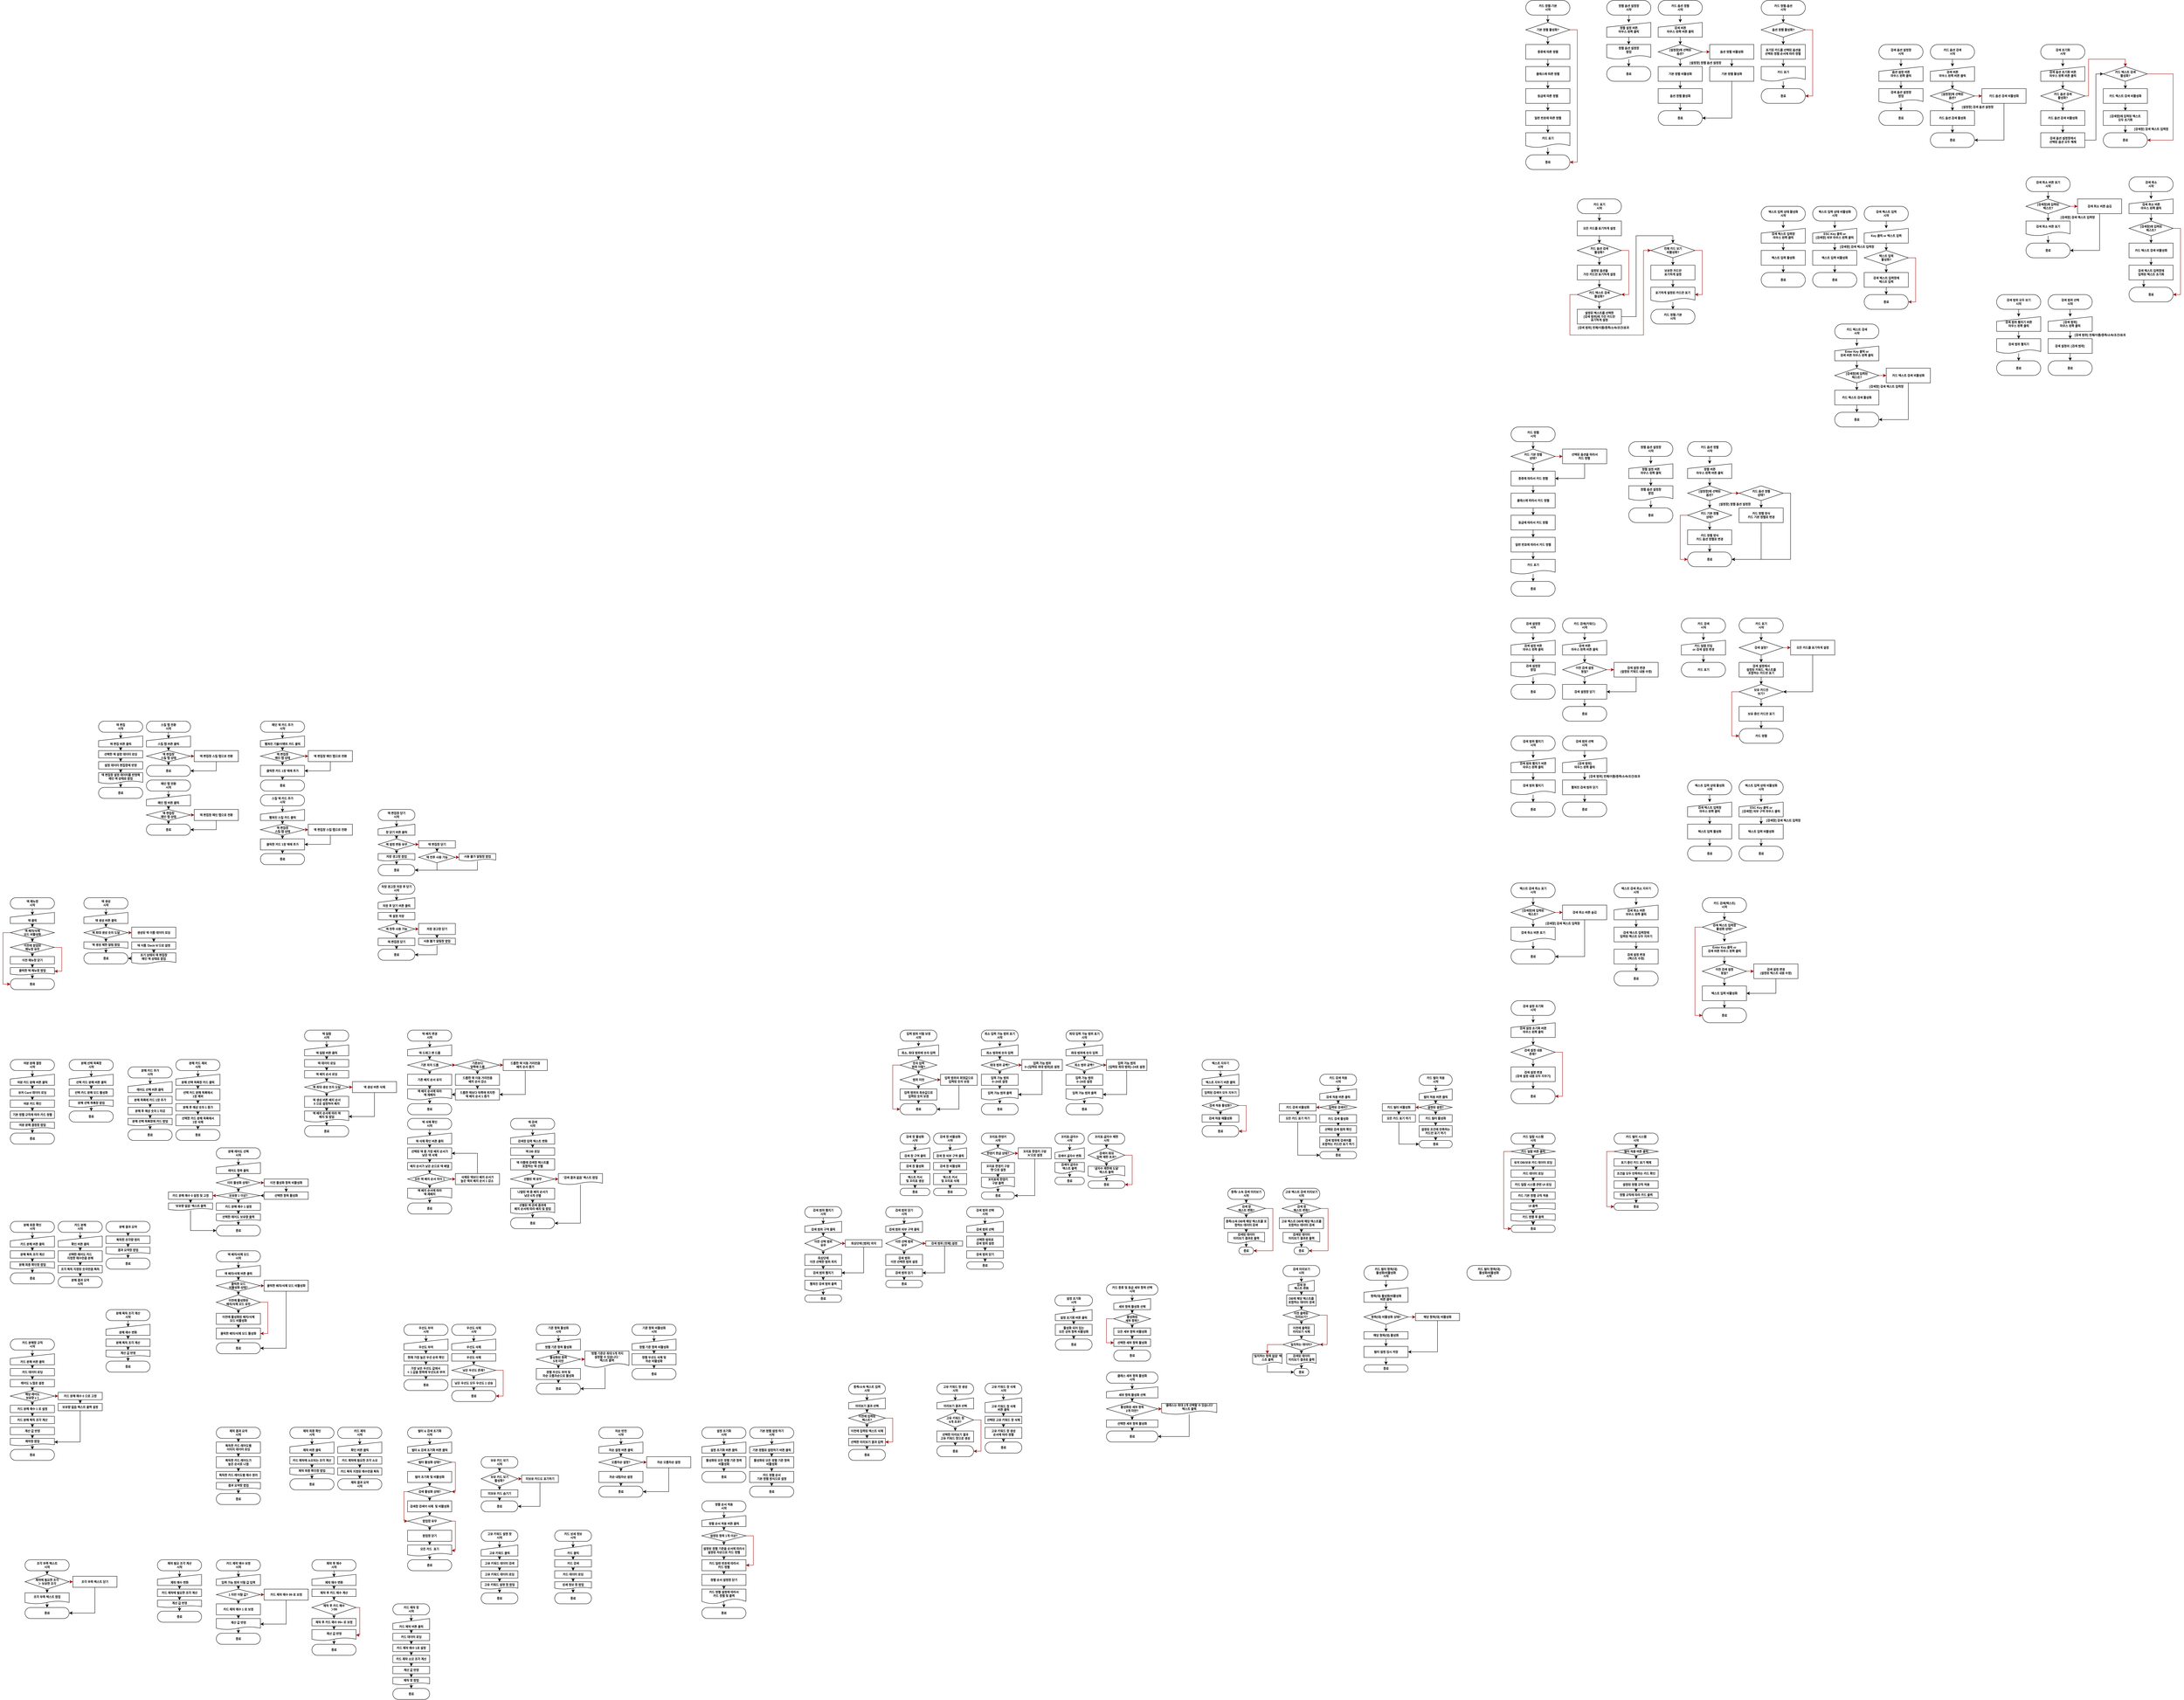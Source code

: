 <mxfile version="25.0.3">
  <diagram name="페이지-1" id="kGjD0E1fZiW_DPpfhViz">
    <mxGraphModel dx="6097" dy="1666" grid="1" gridSize="10" guides="1" tooltips="1" connect="1" arrows="1" fold="1" page="1" pageScale="1" pageWidth="827" pageHeight="1169" math="0" shadow="0">
      <root>
        <mxCell id="0" />
        <mxCell id="1" parent="0" />
        <mxCell id="s-namYFbg1GJGZi5wQau-27" style="edgeStyle=orthogonalEdgeStyle;rounded=0;orthogonalLoop=1;jettySize=auto;html=1;exitX=0.5;exitY=1;exitDx=0;exitDy=0;entryX=0.5;entryY=0;entryDx=0;entryDy=0;strokeWidth=1;fontStyle=1;fontSize=8;align=center;verticalAlign=middle;" parent="1" source="s-namYFbg1GJGZi5wQau-1" target="eqFcFf99V9yw6_A--phD-114" edge="1">
          <mxGeometry relative="1" as="geometry" />
        </mxCell>
        <mxCell id="s-namYFbg1GJGZi5wQau-1" value="카드 정렬-기본&lt;div style=&quot;font-size: 8px;&quot;&gt;시작&lt;/div&gt;" style="rounded=1;whiteSpace=wrap;html=1;arcSize=50;fontSize=8;fontStyle=1;strokeWidth=1;align=center;verticalAlign=middle;" parent="1" vertex="1">
          <mxGeometry x="-760" y="-80" width="120" height="40" as="geometry" />
        </mxCell>
        <mxCell id="s-namYFbg1GJGZi5wQau-28" style="edgeStyle=orthogonalEdgeStyle;rounded=0;orthogonalLoop=1;jettySize=auto;html=1;exitX=0.5;exitY=1;exitDx=0;exitDy=0;entryX=0.5;entryY=0;entryDx=0;entryDy=0;strokeWidth=1;fontStyle=1;fontSize=8;align=center;verticalAlign=middle;" parent="1" source="s-namYFbg1GJGZi5wQau-18" target="s-namYFbg1GJGZi5wQau-21" edge="1">
          <mxGeometry relative="1" as="geometry" />
        </mxCell>
        <mxCell id="s-namYFbg1GJGZi5wQau-18" value="종류에 따른 정렬" style="rounded=1;whiteSpace=wrap;html=1;arcSize=0;fontSize=8;fontStyle=1;strokeWidth=1;align=center;verticalAlign=middle;" parent="1" vertex="1">
          <mxGeometry x="-760" y="40" width="120" height="40" as="geometry" />
        </mxCell>
        <mxCell id="s-namYFbg1GJGZi5wQau-29" style="edgeStyle=orthogonalEdgeStyle;rounded=0;orthogonalLoop=1;jettySize=auto;html=1;exitX=0.5;exitY=1;exitDx=0;exitDy=0;entryX=0.5;entryY=0;entryDx=0;entryDy=0;strokeWidth=1;fontStyle=1;fontSize=8;align=center;verticalAlign=middle;" parent="1" source="s-namYFbg1GJGZi5wQau-21" target="s-namYFbg1GJGZi5wQau-22" edge="1">
          <mxGeometry relative="1" as="geometry" />
        </mxCell>
        <mxCell id="s-namYFbg1GJGZi5wQau-21" value="클래스에 따른 정렬" style="rounded=1;whiteSpace=wrap;html=1;arcSize=0;fontSize=8;fontStyle=1;strokeWidth=1;align=center;verticalAlign=middle;" parent="1" vertex="1">
          <mxGeometry x="-760" y="100" width="120" height="40" as="geometry" />
        </mxCell>
        <mxCell id="s-namYFbg1GJGZi5wQau-30" style="edgeStyle=orthogonalEdgeStyle;rounded=0;orthogonalLoop=1;jettySize=auto;html=1;exitX=0.5;exitY=1;exitDx=0;exitDy=0;entryX=0.5;entryY=0;entryDx=0;entryDy=0;strokeWidth=1;fontStyle=1;fontSize=8;align=center;verticalAlign=middle;" parent="1" source="s-namYFbg1GJGZi5wQau-22" target="s-namYFbg1GJGZi5wQau-25" edge="1">
          <mxGeometry relative="1" as="geometry" />
        </mxCell>
        <mxCell id="s-namYFbg1GJGZi5wQau-22" value="등급에 따른 정렬" style="rounded=1;whiteSpace=wrap;html=1;arcSize=0;fontSize=8;fontStyle=1;strokeWidth=1;align=center;verticalAlign=middle;" parent="1" vertex="1">
          <mxGeometry x="-760" y="160" width="120" height="40" as="geometry" />
        </mxCell>
        <mxCell id="s-namYFbg1GJGZi5wQau-31" style="edgeStyle=orthogonalEdgeStyle;rounded=0;orthogonalLoop=1;jettySize=auto;html=1;exitX=0.5;exitY=1;exitDx=0;exitDy=0;strokeWidth=1;fontStyle=1;fontSize=8;align=center;verticalAlign=middle;entryX=0.5;entryY=0;entryDx=0;entryDy=0;" parent="1" source="s-namYFbg1GJGZi5wQau-25" target="eqFcFf99V9yw6_A--phD-122" edge="1">
          <mxGeometry relative="1" as="geometry" />
        </mxCell>
        <mxCell id="s-namYFbg1GJGZi5wQau-25" value="일련 번호에 따른 정렬" style="rounded=1;whiteSpace=wrap;html=1;arcSize=0;fontSize=8;fontStyle=1;strokeWidth=1;align=center;verticalAlign=middle;" parent="1" vertex="1">
          <mxGeometry x="-760" y="220" width="120" height="40" as="geometry" />
        </mxCell>
        <mxCell id="s-namYFbg1GJGZi5wQau-26" value="종료" style="rounded=1;whiteSpace=wrap;html=1;arcSize=50;fontSize=8;fontStyle=1;strokeWidth=1;align=center;verticalAlign=middle;" parent="1" vertex="1">
          <mxGeometry x="-760" y="340" width="120" height="40" as="geometry" />
        </mxCell>
        <mxCell id="s-namYFbg1GJGZi5wQau-37" style="edgeStyle=orthogonalEdgeStyle;rounded=0;orthogonalLoop=1;jettySize=auto;html=1;exitX=0.5;exitY=1;exitDx=0;exitDy=0;strokeWidth=1;align=center;verticalAlign=middle;fontStyle=1;fontSize=8;" parent="1" source="s-namYFbg1GJGZi5wQau-32" edge="1">
          <mxGeometry relative="1" as="geometry">
            <mxPoint x="260" y="100" as="targetPoint" />
          </mxGeometry>
        </mxCell>
        <mxCell id="s-namYFbg1GJGZi5wQau-32" value="검색 옵션 설정창&lt;div style=&quot;font-size: 8px;&quot;&gt;시작&lt;/div&gt;" style="rounded=1;whiteSpace=wrap;html=1;arcSize=50;fontSize=8;fontStyle=1;strokeWidth=1;align=center;verticalAlign=middle;" parent="1" vertex="1">
          <mxGeometry x="200" y="40" width="120" height="40" as="geometry" />
        </mxCell>
        <mxCell id="s-namYFbg1GJGZi5wQau-38" style="edgeStyle=orthogonalEdgeStyle;rounded=0;orthogonalLoop=1;jettySize=auto;html=1;exitX=0.5;exitY=1;exitDx=0;exitDy=0;strokeWidth=1;align=center;verticalAlign=middle;fontStyle=1;fontSize=8;" parent="1" source="s-namYFbg1GJGZi5wQau-33" target="s-namYFbg1GJGZi5wQau-35" edge="1">
          <mxGeometry relative="1" as="geometry" />
        </mxCell>
        <mxCell id="s-namYFbg1GJGZi5wQau-33" value="옵션 설정 버튼&lt;div style=&quot;font-size: 8px;&quot;&gt;마우스 왼쪽 클릭&lt;/div&gt;" style="shape=manualInput;whiteSpace=wrap;html=1;size=13;strokeWidth=1;fontStyle=1;fontSize=8;align=center;verticalAlign=middle;" parent="1" vertex="1">
          <mxGeometry x="200" y="100" width="120" height="40" as="geometry" />
        </mxCell>
        <mxCell id="s-namYFbg1GJGZi5wQau-39" style="edgeStyle=orthogonalEdgeStyle;rounded=0;orthogonalLoop=1;jettySize=auto;html=1;strokeWidth=1;align=center;verticalAlign=middle;fontStyle=1;fontSize=8;" parent="1" source="s-namYFbg1GJGZi5wQau-35" target="s-namYFbg1GJGZi5wQau-36" edge="1">
          <mxGeometry relative="1" as="geometry" />
        </mxCell>
        <mxCell id="s-namYFbg1GJGZi5wQau-35" value="&lt;span style=&quot;font-size: 8px;&quot;&gt;검색 옵션 설정창&lt;/span&gt;&lt;div style=&quot;font-size: 8px;&quot;&gt;팝업&lt;/div&gt;" style="shape=document;whiteSpace=wrap;html=1;boundedLbl=1;size=0.25;strokeWidth=1;align=center;verticalAlign=middle;fontStyle=1;fontSize=8;" parent="1" vertex="1">
          <mxGeometry x="200" y="160" width="120" height="40" as="geometry" />
        </mxCell>
        <mxCell id="s-namYFbg1GJGZi5wQau-36" value="종료" style="rounded=1;whiteSpace=wrap;html=1;arcSize=50;fontSize=8;fontStyle=1;strokeWidth=1;align=center;verticalAlign=middle;" parent="1" vertex="1">
          <mxGeometry x="200" y="220" width="120" height="40" as="geometry" />
        </mxCell>
        <mxCell id="s-namYFbg1GJGZi5wQau-44" style="edgeStyle=orthogonalEdgeStyle;rounded=0;orthogonalLoop=1;jettySize=auto;html=1;exitX=0.5;exitY=1;exitDx=0;exitDy=0;entryX=0.5;entryY=0;entryDx=0;entryDy=0;strokeWidth=1;align=center;verticalAlign=middle;fontStyle=1;fontSize=8;" parent="1" source="s-namYFbg1GJGZi5wQau-40" target="s-namYFbg1GJGZi5wQau-41" edge="1">
          <mxGeometry relative="1" as="geometry" />
        </mxCell>
        <mxCell id="s-namYFbg1GJGZi5wQau-40" value="카드 옵션 검색&lt;div style=&quot;font-size: 8px;&quot;&gt;시작&lt;/div&gt;" style="rounded=1;whiteSpace=wrap;html=1;arcSize=50;fontSize=8;fontStyle=1;strokeWidth=1;align=center;verticalAlign=middle;" parent="1" vertex="1">
          <mxGeometry x="340" y="40" width="120" height="40" as="geometry" />
        </mxCell>
        <mxCell id="s-namYFbg1GJGZi5wQau-45" style="edgeStyle=orthogonalEdgeStyle;rounded=0;orthogonalLoop=1;jettySize=auto;html=1;exitX=0.5;exitY=1;exitDx=0;exitDy=0;strokeWidth=1;align=center;verticalAlign=middle;fontStyle=1;fontSize=8;entryX=0.5;entryY=0;entryDx=0;entryDy=0;" parent="1" source="s-namYFbg1GJGZi5wQau-41" target="eqFcFf99V9yw6_A--phD-85" edge="1">
          <mxGeometry relative="1" as="geometry" />
        </mxCell>
        <mxCell id="s-namYFbg1GJGZi5wQau-41" value="검색 버튼&lt;div style=&quot;font-size: 8px;&quot;&gt;&lt;span style=&quot;background-color: initial; font-size: 8px;&quot;&gt;마우스 왼쪽 버튼 클릭&lt;/span&gt;&lt;/div&gt;" style="shape=manualInput;whiteSpace=wrap;html=1;size=13;strokeWidth=1;fontStyle=1;fontSize=8;align=center;verticalAlign=middle;" parent="1" vertex="1">
          <mxGeometry x="340" y="100" width="120" height="40" as="geometry" />
        </mxCell>
        <mxCell id="s-namYFbg1GJGZi5wQau-46" style="edgeStyle=orthogonalEdgeStyle;rounded=0;orthogonalLoop=1;jettySize=auto;html=1;exitX=0.5;exitY=1;exitDx=0;exitDy=0;strokeWidth=1;align=center;verticalAlign=middle;fontStyle=1;fontSize=8;" parent="1" source="s-namYFbg1GJGZi5wQau-42" target="s-namYFbg1GJGZi5wQau-43" edge="1">
          <mxGeometry relative="1" as="geometry" />
        </mxCell>
        <mxCell id="s-namYFbg1GJGZi5wQau-42" value="카드 옵션 검색 활성화" style="rounded=1;whiteSpace=wrap;html=1;arcSize=0;fontSize=8;fontStyle=1;strokeWidth=1;align=center;verticalAlign=middle;" parent="1" vertex="1">
          <mxGeometry x="340" y="220" width="120" height="40" as="geometry" />
        </mxCell>
        <mxCell id="s-namYFbg1GJGZi5wQau-43" value="종료" style="rounded=1;whiteSpace=wrap;html=1;arcSize=50;fontSize=8;fontStyle=1;strokeWidth=1;align=center;verticalAlign=middle;" parent="1" vertex="1">
          <mxGeometry x="340" y="280" width="120" height="40" as="geometry" />
        </mxCell>
        <mxCell id="s-namYFbg1GJGZi5wQau-48" style="edgeStyle=orthogonalEdgeStyle;rounded=0;orthogonalLoop=1;jettySize=auto;html=1;exitX=0.5;exitY=1;exitDx=0;exitDy=0;entryX=0.5;entryY=0;entryDx=0;entryDy=0;strokeWidth=1;align=center;verticalAlign=middle;fontStyle=1;fontSize=8;" parent="1" source="s-namYFbg1GJGZi5wQau-49" target="s-namYFbg1GJGZi5wQau-51" edge="1">
          <mxGeometry relative="1" as="geometry" />
        </mxCell>
        <mxCell id="s-namYFbg1GJGZi5wQau-49" value="검색 초기화&lt;div style=&quot;font-size: 8px;&quot;&gt;시작&lt;/div&gt;" style="rounded=1;whiteSpace=wrap;html=1;arcSize=50;fontSize=8;fontStyle=1;strokeWidth=1;align=center;verticalAlign=middle;" parent="1" vertex="1">
          <mxGeometry x="640" y="40" width="120" height="40" as="geometry" />
        </mxCell>
        <mxCell id="s-namYFbg1GJGZi5wQau-50" style="edgeStyle=orthogonalEdgeStyle;rounded=0;orthogonalLoop=1;jettySize=auto;html=1;exitX=0.5;exitY=1;exitDx=0;exitDy=0;strokeWidth=1;align=center;verticalAlign=middle;fontStyle=1;fontSize=8;" parent="1" source="s-namYFbg1GJGZi5wQau-51" target="s-namYFbg1GJGZi5wQau-57" edge="1">
          <mxGeometry relative="1" as="geometry" />
        </mxCell>
        <mxCell id="s-namYFbg1GJGZi5wQau-51" value="검색 옵션 초기화 버튼&lt;div style=&quot;font-size: 8px;&quot;&gt;마우스 왼쪽 버튼 클릭&lt;/div&gt;" style="shape=manualInput;whiteSpace=wrap;html=1;size=13;strokeWidth=1;fontStyle=1;fontSize=8;align=center;verticalAlign=middle;" parent="1" vertex="1">
          <mxGeometry x="640" y="100" width="120" height="40" as="geometry" />
        </mxCell>
        <mxCell id="s-namYFbg1GJGZi5wQau-60" style="edgeStyle=orthogonalEdgeStyle;rounded=0;orthogonalLoop=1;jettySize=auto;html=1;exitX=0.5;exitY=1;exitDx=0;exitDy=0;entryX=0.5;entryY=0;entryDx=0;entryDy=0;strokeWidth=1;fontStyle=1;fontSize=8;" parent="1" source="s-namYFbg1GJGZi5wQau-52" target="eqFcFf99V9yw6_A--phD-79" edge="1">
          <mxGeometry relative="1" as="geometry" />
        </mxCell>
        <mxCell id="s-namYFbg1GJGZi5wQau-52" value="카드 옵션 검색 비활성화" style="rounded=1;whiteSpace=wrap;html=1;arcSize=0;fontSize=8;fontStyle=1;strokeWidth=1;align=center;verticalAlign=middle;" parent="1" vertex="1">
          <mxGeometry x="640" y="220" width="120" height="40" as="geometry" />
        </mxCell>
        <mxCell id="s-namYFbg1GJGZi5wQau-63" style="edgeStyle=orthogonalEdgeStyle;rounded=0;orthogonalLoop=1;jettySize=auto;html=1;exitX=0.5;exitY=1;exitDx=0;exitDy=0;entryX=0.5;entryY=0;entryDx=0;entryDy=0;strokeWidth=1;fontStyle=1;fontSize=8;" parent="1" source="s-namYFbg1GJGZi5wQau-53" target="eqFcFf99V9yw6_A--phD-81" edge="1">
          <mxGeometry relative="1" as="geometry" />
        </mxCell>
        <mxCell id="s-namYFbg1GJGZi5wQau-53" value="카드 텍스트 검색 비활성화" style="rounded=1;whiteSpace=wrap;html=1;arcSize=0;fontSize=8;fontStyle=1;strokeWidth=1;align=center;verticalAlign=middle;" parent="1" vertex="1">
          <mxGeometry x="810" y="160" width="120" height="40" as="geometry" />
        </mxCell>
        <mxCell id="s-namYFbg1GJGZi5wQau-56" value="종료" style="rounded=1;whiteSpace=wrap;html=1;arcSize=50;fontSize=8;fontStyle=1;strokeWidth=1;align=center;verticalAlign=middle;" parent="1" vertex="1">
          <mxGeometry x="810" y="280" width="120" height="40" as="geometry" />
        </mxCell>
        <mxCell id="s-namYFbg1GJGZi5wQau-59" style="edgeStyle=orthogonalEdgeStyle;rounded=0;orthogonalLoop=1;jettySize=auto;html=1;exitX=0.5;exitY=1;exitDx=0;exitDy=0;entryX=0.5;entryY=0;entryDx=0;entryDy=0;strokeWidth=1;fontStyle=1;fontSize=8;" parent="1" source="s-namYFbg1GJGZi5wQau-57" target="s-namYFbg1GJGZi5wQau-52" edge="1">
          <mxGeometry relative="1" as="geometry" />
        </mxCell>
        <mxCell id="s-namYFbg1GJGZi5wQau-61" style="edgeStyle=orthogonalEdgeStyle;rounded=0;orthogonalLoop=1;jettySize=auto;html=1;exitX=1;exitY=0.5;exitDx=0;exitDy=0;strokeColor=#990000;strokeWidth=1;fontStyle=1;fontSize=8;" parent="1" source="s-namYFbg1GJGZi5wQau-57" edge="1">
          <mxGeometry relative="1" as="geometry">
            <mxPoint x="870" y="100" as="targetPoint" />
            <Array as="points">
              <mxPoint x="770" y="180" />
              <mxPoint x="770" y="80" />
              <mxPoint x="870" y="80" />
            </Array>
          </mxGeometry>
        </mxCell>
        <mxCell id="s-namYFbg1GJGZi5wQau-57" value="&lt;span style=&quot;font-size: 8px;&quot;&gt;카드 옵션 검색&lt;/span&gt;&lt;div style=&quot;font-size: 8px;&quot;&gt;&lt;span style=&quot;font-size: 8px; background-color: initial;&quot;&gt;활성화?&lt;/span&gt;&lt;/div&gt;" style="rhombus;html=1;strokeWidth=1;spacing=2;spacingRight=0;spacingBottom=0;spacingTop=0;fontStyle=1;horizontal=1;whiteSpace=wrap;fontSize=8;" parent="1" vertex="1">
          <mxGeometry x="640" y="160" width="120" height="40" as="geometry" />
        </mxCell>
        <mxCell id="s-namYFbg1GJGZi5wQau-62" style="edgeStyle=orthogonalEdgeStyle;rounded=0;orthogonalLoop=1;jettySize=auto;html=1;exitX=0.5;exitY=1;exitDx=0;exitDy=0;entryX=0.5;entryY=0;entryDx=0;entryDy=0;strokeWidth=1;fontStyle=1;fontSize=8;" parent="1" source="s-namYFbg1GJGZi5wQau-58" target="s-namYFbg1GJGZi5wQau-53" edge="1">
          <mxGeometry relative="1" as="geometry" />
        </mxCell>
        <mxCell id="s-namYFbg1GJGZi5wQau-64" style="edgeStyle=orthogonalEdgeStyle;rounded=0;orthogonalLoop=1;jettySize=auto;html=1;entryX=1;entryY=0.5;entryDx=0;entryDy=0;strokeColor=#990000;strokeWidth=1;fontStyle=1;fontSize=8;exitX=1;exitY=0.5;exitDx=0;exitDy=0;" parent="1" source="s-namYFbg1GJGZi5wQau-58" target="s-namYFbg1GJGZi5wQau-56" edge="1">
          <mxGeometry relative="1" as="geometry">
            <mxPoint x="1013" y="160" as="sourcePoint" />
            <Array as="points">
              <mxPoint x="1000" y="120" />
              <mxPoint x="1000" y="300" />
            </Array>
          </mxGeometry>
        </mxCell>
        <mxCell id="s-namYFbg1GJGZi5wQau-58" value="&lt;span style=&quot;font-size: 8px;&quot;&gt;카드 텍스트 검색&lt;/span&gt;&lt;div style=&quot;font-size: 8px;&quot;&gt;&lt;span style=&quot;font-size: 8px;&quot;&gt;활성화?&lt;/span&gt;&lt;/div&gt;" style="rhombus;html=1;strokeWidth=1;spacing=2;spacingRight=0;spacingBottom=0;spacingTop=0;fontStyle=1;horizontal=1;whiteSpace=wrap;fontSize=8;" parent="1" vertex="1">
          <mxGeometry x="810" y="100" width="120" height="40" as="geometry" />
        </mxCell>
        <mxCell id="s-namYFbg1GJGZi5wQau-81" style="edgeStyle=orthogonalEdgeStyle;rounded=0;orthogonalLoop=1;jettySize=auto;html=1;exitX=0.5;exitY=1;exitDx=0;exitDy=0;strokeWidth=1;fontSize=8;fontStyle=1" parent="1" source="s-namYFbg1GJGZi5wQau-78" edge="1">
          <mxGeometry relative="1" as="geometry">
            <mxPoint x="-60" y="540" as="targetPoint" />
          </mxGeometry>
        </mxCell>
        <mxCell id="s-namYFbg1GJGZi5wQau-78" value="텍스트 입력 상태 활성화&lt;div style=&quot;font-size: 8px;&quot;&gt;시작&lt;/div&gt;" style="rounded=1;whiteSpace=wrap;html=1;arcSize=50;fontSize=8;fontStyle=1;strokeWidth=1;align=center;verticalAlign=middle;" parent="1" vertex="1">
          <mxGeometry x="-120" y="480" width="120" height="40" as="geometry" />
        </mxCell>
        <mxCell id="s-namYFbg1GJGZi5wQau-82" style="edgeStyle=orthogonalEdgeStyle;rounded=0;orthogonalLoop=1;jettySize=auto;html=1;exitX=0.5;exitY=1;exitDx=0;exitDy=0;entryX=0.5;entryY=0;entryDx=0;entryDy=0;strokeWidth=1;fontSize=8;fontStyle=1" parent="1" source="s-namYFbg1GJGZi5wQau-79" target="s-namYFbg1GJGZi5wQau-80" edge="1">
          <mxGeometry relative="1" as="geometry" />
        </mxCell>
        <mxCell id="s-namYFbg1GJGZi5wQau-79" value="검색 텍스트 입력창&lt;div style=&quot;font-size: 8px;&quot;&gt;마우스 왼쪽 클릭&lt;/div&gt;" style="shape=manualInput;whiteSpace=wrap;html=1;size=13;strokeWidth=1;fontStyle=1;fontSize=8;align=center;verticalAlign=middle;" parent="1" vertex="1">
          <mxGeometry x="-120" y="540" width="120" height="40" as="geometry" />
        </mxCell>
        <mxCell id="s-namYFbg1GJGZi5wQau-85" style="edgeStyle=orthogonalEdgeStyle;rounded=0;orthogonalLoop=1;jettySize=auto;html=1;exitX=0.5;exitY=1;exitDx=0;exitDy=0;strokeWidth=1;fontSize=8;fontStyle=1" parent="1" source="s-namYFbg1GJGZi5wQau-80" target="s-namYFbg1GJGZi5wQau-83" edge="1">
          <mxGeometry relative="1" as="geometry" />
        </mxCell>
        <mxCell id="s-namYFbg1GJGZi5wQau-80" value="텍스트 입력 활성화" style="rounded=1;whiteSpace=wrap;html=1;arcSize=0;fontSize=8;fontStyle=1;strokeWidth=1;align=center;verticalAlign=middle;" parent="1" vertex="1">
          <mxGeometry x="-120" y="600" width="120" height="40" as="geometry" />
        </mxCell>
        <mxCell id="s-namYFbg1GJGZi5wQau-83" value="종료" style="rounded=1;whiteSpace=wrap;html=1;arcSize=50;fontSize=8;fontStyle=1;strokeWidth=1;align=center;verticalAlign=middle;" parent="1" vertex="1">
          <mxGeometry x="-120" y="660" width="120" height="40" as="geometry" />
        </mxCell>
        <mxCell id="s-namYFbg1GJGZi5wQau-90" style="edgeStyle=orthogonalEdgeStyle;rounded=0;orthogonalLoop=1;jettySize=auto;html=1;exitX=0.5;exitY=1;exitDx=0;exitDy=0;entryX=0.5;entryY=0;entryDx=0;entryDy=0;strokeWidth=1;" parent="1" source="s-namYFbg1GJGZi5wQau-86" target="s-namYFbg1GJGZi5wQau-87" edge="1">
          <mxGeometry relative="1" as="geometry" />
        </mxCell>
        <mxCell id="s-namYFbg1GJGZi5wQau-86" value="텍스트 입력 상태 비활성화&lt;div style=&quot;font-size: 8px;&quot;&gt;시작&lt;/div&gt;" style="rounded=1;whiteSpace=wrap;html=1;arcSize=50;fontSize=8;fontStyle=1;strokeWidth=1;align=center;verticalAlign=middle;" parent="1" vertex="1">
          <mxGeometry x="20" y="480" width="120" height="40" as="geometry" />
        </mxCell>
        <mxCell id="s-namYFbg1GJGZi5wQau-91" style="edgeStyle=orthogonalEdgeStyle;rounded=0;orthogonalLoop=1;jettySize=auto;html=1;exitX=0.5;exitY=1;exitDx=0;exitDy=0;strokeWidth=1;" parent="1" source="s-namYFbg1GJGZi5wQau-87" target="s-namYFbg1GJGZi5wQau-88" edge="1">
          <mxGeometry relative="1" as="geometry" />
        </mxCell>
        <mxCell id="s-namYFbg1GJGZi5wQau-87" value="ESC Key&amp;nbsp;&lt;span style=&quot;background-color: initial;&quot;&gt;클릭 or&lt;/span&gt;&lt;div&gt;[검색창] 외부 마우스 왼쪽 클릭&lt;/div&gt;" style="shape=manualInput;whiteSpace=wrap;html=1;size=13;strokeWidth=1;fontStyle=1;fontSize=8;align=center;verticalAlign=middle;" parent="1" vertex="1">
          <mxGeometry x="20" y="540" width="120" height="40" as="geometry" />
        </mxCell>
        <mxCell id="s-namYFbg1GJGZi5wQau-92" style="edgeStyle=orthogonalEdgeStyle;rounded=0;orthogonalLoop=1;jettySize=auto;html=1;exitX=0.5;exitY=1;exitDx=0;exitDy=0;strokeWidth=1;" parent="1" source="s-namYFbg1GJGZi5wQau-88" target="s-namYFbg1GJGZi5wQau-89" edge="1">
          <mxGeometry relative="1" as="geometry" />
        </mxCell>
        <mxCell id="s-namYFbg1GJGZi5wQau-88" value="텍스트 입력 비활성화" style="rounded=1;whiteSpace=wrap;html=1;arcSize=0;fontSize=8;fontStyle=1;strokeWidth=1;align=center;verticalAlign=middle;" parent="1" vertex="1">
          <mxGeometry x="20" y="600" width="120" height="40" as="geometry" />
        </mxCell>
        <mxCell id="s-namYFbg1GJGZi5wQau-89" value="종료" style="rounded=1;whiteSpace=wrap;html=1;arcSize=50;fontSize=8;fontStyle=1;strokeWidth=1;align=center;verticalAlign=middle;" parent="1" vertex="1">
          <mxGeometry x="20" y="660" width="120" height="40" as="geometry" />
        </mxCell>
        <mxCell id="s-namYFbg1GJGZi5wQau-100" style="edgeStyle=orthogonalEdgeStyle;rounded=0;orthogonalLoop=1;jettySize=auto;html=1;exitX=0.5;exitY=1;exitDx=0;exitDy=0;entryX=0.5;entryY=0;entryDx=0;entryDy=0;strokeWidth=1;" parent="1" source="s-namYFbg1GJGZi5wQau-93" target="s-namYFbg1GJGZi5wQau-95" edge="1">
          <mxGeometry relative="1" as="geometry" />
        </mxCell>
        <mxCell id="s-namYFbg1GJGZi5wQau-93" value="검색 텍스트 입력&lt;div style=&quot;font-size: 8px;&quot;&gt;시작&lt;/div&gt;" style="rounded=1;whiteSpace=wrap;html=1;arcSize=50;fontSize=8;fontStyle=1;strokeWidth=1;align=center;verticalAlign=middle;" parent="1" vertex="1">
          <mxGeometry x="160" y="480" width="120" height="40" as="geometry" />
        </mxCell>
        <mxCell id="s-namYFbg1GJGZi5wQau-102" style="edgeStyle=orthogonalEdgeStyle;rounded=0;orthogonalLoop=1;jettySize=auto;html=1;exitX=0.5;exitY=1;exitDx=0;exitDy=0;strokeWidth=1;" parent="1" source="s-namYFbg1GJGZi5wQau-94" target="s-namYFbg1GJGZi5wQau-96" edge="1">
          <mxGeometry relative="1" as="geometry" />
        </mxCell>
        <mxCell id="s-namYFbg1GJGZi5wQau-104" style="edgeStyle=orthogonalEdgeStyle;rounded=0;orthogonalLoop=1;jettySize=auto;html=1;exitX=1;exitY=0.5;exitDx=0;exitDy=0;entryX=1;entryY=0.5;entryDx=0;entryDy=0;strokeColor=#990000;strokeWidth=1;" parent="1" source="s-namYFbg1GJGZi5wQau-94" target="s-namYFbg1GJGZi5wQau-99" edge="1">
          <mxGeometry relative="1" as="geometry" />
        </mxCell>
        <mxCell id="s-namYFbg1GJGZi5wQau-94" value="텍스트 입력&lt;div&gt;활성화?&lt;/div&gt;" style="rhombus;whiteSpace=wrap;html=1;strokeWidth=1;spacing=2;spacingRight=0;spacingBottom=0;spacingTop=0;fontStyle=1;fontSize=8;" parent="1" vertex="1">
          <mxGeometry x="160" y="600" width="120" height="40" as="geometry" />
        </mxCell>
        <mxCell id="s-namYFbg1GJGZi5wQau-101" style="edgeStyle=orthogonalEdgeStyle;rounded=0;orthogonalLoop=1;jettySize=auto;html=1;exitX=0.5;exitY=1;exitDx=0;exitDy=0;entryX=0.5;entryY=0;entryDx=0;entryDy=0;strokeWidth=1;" parent="1" source="s-namYFbg1GJGZi5wQau-95" target="s-namYFbg1GJGZi5wQau-94" edge="1">
          <mxGeometry relative="1" as="geometry" />
        </mxCell>
        <mxCell id="s-namYFbg1GJGZi5wQau-95" value="Key 클릭 or 텍스트 입력" style="shape=manualInput;whiteSpace=wrap;html=1;size=13;strokeWidth=1;fontStyle=1;fontSize=8;align=center;verticalAlign=middle;" parent="1" vertex="1">
          <mxGeometry x="160" y="540" width="120" height="40" as="geometry" />
        </mxCell>
        <mxCell id="s-namYFbg1GJGZi5wQau-103" style="edgeStyle=orthogonalEdgeStyle;rounded=0;orthogonalLoop=1;jettySize=auto;html=1;exitX=0.5;exitY=1;exitDx=0;exitDy=0;strokeWidth=1;" parent="1" source="s-namYFbg1GJGZi5wQau-96" target="s-namYFbg1GJGZi5wQau-99" edge="1">
          <mxGeometry relative="1" as="geometry" />
        </mxCell>
        <mxCell id="s-namYFbg1GJGZi5wQau-96" value="검색 텍스트 입력창에&lt;div&gt;텍스트 입력&lt;/div&gt;" style="rounded=1;whiteSpace=wrap;html=1;arcSize=0;fontSize=8;fontStyle=1;strokeWidth=1;align=center;verticalAlign=middle;" parent="1" vertex="1">
          <mxGeometry x="160" y="660" width="120" height="40" as="geometry" />
        </mxCell>
        <mxCell id="s-namYFbg1GJGZi5wQau-97" value="[검색창] 검색 텍스트 입력창" style="text;html=1;align=center;verticalAlign=middle;resizable=0;points=[];autosize=1;strokeColor=none;fillColor=none;fontStyle=1;fontSize=8;strokeWidth=1;" parent="1" vertex="1">
          <mxGeometry x="80" y="580" width="120" height="20" as="geometry" />
        </mxCell>
        <mxCell id="s-namYFbg1GJGZi5wQau-99" value="종료" style="rounded=1;whiteSpace=wrap;html=1;arcSize=50;fontSize=8;fontStyle=1;strokeWidth=1;align=center;verticalAlign=middle;" parent="1" vertex="1">
          <mxGeometry x="160" y="720" width="120" height="40" as="geometry" />
        </mxCell>
        <mxCell id="s-namYFbg1GJGZi5wQau-109" style="edgeStyle=orthogonalEdgeStyle;rounded=0;orthogonalLoop=1;jettySize=auto;html=1;exitX=0.5;exitY=1;exitDx=0;exitDy=0;entryX=0.5;entryY=0;entryDx=0;entryDy=0;strokeWidth=1;" parent="1" source="s-namYFbg1GJGZi5wQau-105" target="s-namYFbg1GJGZi5wQau-106" edge="1">
          <mxGeometry relative="1" as="geometry" />
        </mxCell>
        <mxCell id="s-namYFbg1GJGZi5wQau-105" value="검색 취소&lt;div&gt;시작&lt;/div&gt;" style="rounded=1;whiteSpace=wrap;html=1;arcSize=50;fontSize=8;fontStyle=1;strokeWidth=1;align=center;verticalAlign=middle;" parent="1" vertex="1">
          <mxGeometry x="880" y="400" width="120" height="40" as="geometry" />
        </mxCell>
        <mxCell id="s-namYFbg1GJGZi5wQau-110" style="edgeStyle=orthogonalEdgeStyle;rounded=0;orthogonalLoop=1;jettySize=auto;html=1;exitX=0.5;exitY=1;exitDx=0;exitDy=0;strokeWidth=1;entryX=0.5;entryY=0;entryDx=0;entryDy=0;" parent="1" source="s-namYFbg1GJGZi5wQau-106" target="eqFcFf99V9yw6_A--phD-104" edge="1">
          <mxGeometry relative="1" as="geometry" />
        </mxCell>
        <mxCell id="s-namYFbg1GJGZi5wQau-106" value="검색 취소 버튼&lt;div&gt;마우스 왼쪽 클릭&lt;/div&gt;" style="shape=manualInput;whiteSpace=wrap;html=1;size=13;strokeWidth=1;fontStyle=1;fontSize=8;align=center;verticalAlign=middle;" parent="1" vertex="1">
          <mxGeometry x="880" y="460" width="120" height="40" as="geometry" />
        </mxCell>
        <mxCell id="s-namYFbg1GJGZi5wQau-111" style="edgeStyle=orthogonalEdgeStyle;rounded=0;orthogonalLoop=1;jettySize=auto;html=1;exitX=0.5;exitY=1;exitDx=0;exitDy=0;strokeWidth=1;" parent="1" edge="1">
          <mxGeometry relative="1" as="geometry">
            <mxPoint x="920" y="680" as="sourcePoint" />
            <mxPoint x="920" y="700" as="targetPoint" />
          </mxGeometry>
        </mxCell>
        <mxCell id="s-namYFbg1GJGZi5wQau-107" value="검색 텍스트 입력창에&lt;div&gt;입력된 텍스트 초기화&lt;/div&gt;" style="rounded=1;whiteSpace=wrap;html=1;arcSize=0;fontSize=8;fontStyle=1;strokeWidth=1;align=center;verticalAlign=middle;" parent="1" vertex="1">
          <mxGeometry x="880" y="640" width="120" height="40" as="geometry" />
        </mxCell>
        <mxCell id="s-namYFbg1GJGZi5wQau-108" value="종료" style="rounded=1;whiteSpace=wrap;html=1;arcSize=50;fontSize=8;fontStyle=1;strokeWidth=1;align=center;verticalAlign=middle;" parent="1" vertex="1">
          <mxGeometry x="880" y="700" width="120" height="40" as="geometry" />
        </mxCell>
        <mxCell id="s-namYFbg1GJGZi5wQau-115" style="edgeStyle=orthogonalEdgeStyle;rounded=0;orthogonalLoop=1;jettySize=auto;html=1;exitX=0.5;exitY=1;exitDx=0;exitDy=0;strokeWidth=1;" parent="1" source="s-namYFbg1GJGZi5wQau-112" target="s-namYFbg1GJGZi5wQau-113" edge="1">
          <mxGeometry relative="1" as="geometry" />
        </mxCell>
        <mxCell id="s-namYFbg1GJGZi5wQau-112" value="검색 범위 모두 보기&lt;div&gt;시작&lt;/div&gt;" style="rounded=1;whiteSpace=wrap;html=1;arcSize=50;fontSize=8;fontStyle=1;strokeWidth=1;align=center;verticalAlign=middle;" parent="1" vertex="1">
          <mxGeometry x="520" y="720" width="120" height="40" as="geometry" />
        </mxCell>
        <mxCell id="s-namYFbg1GJGZi5wQau-116" style="edgeStyle=orthogonalEdgeStyle;rounded=0;orthogonalLoop=1;jettySize=auto;html=1;exitX=0.5;exitY=1;exitDx=0;exitDy=0;strokeWidth=1;" parent="1" source="s-namYFbg1GJGZi5wQau-113" target="s-namYFbg1GJGZi5wQau-114" edge="1">
          <mxGeometry relative="1" as="geometry" />
        </mxCell>
        <mxCell id="s-namYFbg1GJGZi5wQau-113" value="검색 범위 펼치기 버튼&lt;div&gt;마우스 왼쪽 클릭&lt;/div&gt;" style="shape=manualInput;whiteSpace=wrap;html=1;size=13;strokeWidth=1;fontStyle=1;fontSize=8;align=center;verticalAlign=middle;" parent="1" vertex="1">
          <mxGeometry x="520" y="780" width="120" height="40" as="geometry" />
        </mxCell>
        <mxCell id="s-namYFbg1GJGZi5wQau-118" style="edgeStyle=orthogonalEdgeStyle;rounded=0;orthogonalLoop=1;jettySize=auto;html=1;strokeWidth=1;" parent="1" source="s-namYFbg1GJGZi5wQau-114" target="s-namYFbg1GJGZi5wQau-117" edge="1">
          <mxGeometry relative="1" as="geometry" />
        </mxCell>
        <mxCell id="s-namYFbg1GJGZi5wQau-114" value="검색 범위 펼치기" style="shape=document;whiteSpace=wrap;html=1;boundedLbl=1;size=0.25;strokeWidth=1;align=center;verticalAlign=middle;fontSize=8;fontStyle=1" parent="1" vertex="1">
          <mxGeometry x="520" y="840" width="120" height="40" as="geometry" />
        </mxCell>
        <mxCell id="s-namYFbg1GJGZi5wQau-117" value="종료" style="rounded=1;whiteSpace=wrap;html=1;arcSize=50;fontSize=8;fontStyle=1;strokeWidth=1;align=center;verticalAlign=middle;" parent="1" vertex="1">
          <mxGeometry x="520" y="900" width="120" height="40" as="geometry" />
        </mxCell>
        <mxCell id="s-namYFbg1GJGZi5wQau-122" style="edgeStyle=orthogonalEdgeStyle;rounded=0;orthogonalLoop=1;jettySize=auto;html=1;exitX=0.5;exitY=1;exitDx=0;exitDy=0;entryX=0.5;entryY=0;entryDx=0;entryDy=0;strokeWidth=1;" parent="1" source="s-namYFbg1GJGZi5wQau-119" target="s-namYFbg1GJGZi5wQau-120" edge="1">
          <mxGeometry relative="1" as="geometry" />
        </mxCell>
        <mxCell id="s-namYFbg1GJGZi5wQau-119" value="검색 범위 선택&lt;div&gt;시작&lt;/div&gt;" style="rounded=1;whiteSpace=wrap;html=1;arcSize=50;fontSize=8;fontStyle=1;strokeWidth=1;align=center;verticalAlign=middle;" parent="1" vertex="1">
          <mxGeometry x="660" y="720" width="120" height="40" as="geometry" />
        </mxCell>
        <mxCell id="s-namYFbg1GJGZi5wQau-124" style="edgeStyle=orthogonalEdgeStyle;rounded=0;orthogonalLoop=1;jettySize=auto;html=1;exitX=0.5;exitY=1;exitDx=0;exitDy=0;strokeWidth=1;" parent="1" source="s-namYFbg1GJGZi5wQau-120" target="s-namYFbg1GJGZi5wQau-123" edge="1">
          <mxGeometry relative="1" as="geometry" />
        </mxCell>
        <mxCell id="s-namYFbg1GJGZi5wQau-120" value="[검색 범위]&lt;div&gt;마우스 왼쪽 클릭&lt;/div&gt;" style="shape=manualInput;whiteSpace=wrap;html=1;size=13;strokeWidth=1;fontStyle=1;fontSize=8;align=center;verticalAlign=middle;" parent="1" vertex="1">
          <mxGeometry x="660" y="780" width="120" height="40" as="geometry" />
        </mxCell>
        <mxCell id="s-namYFbg1GJGZi5wQau-121" value="[검색 범위]&amp;nbsp;&lt;span style=&quot;background-color: initial;&quot;&gt;전체/이름/종족/소속/조건/효과&lt;/span&gt;" style="text;html=1;align=left;verticalAlign=middle;resizable=0;points=[];autosize=1;strokeColor=none;fillColor=none;fontStyle=1;fontSize=8;strokeWidth=1;" parent="1" vertex="1">
          <mxGeometry x="730" y="820" width="170" height="20" as="geometry" />
        </mxCell>
        <mxCell id="s-namYFbg1GJGZi5wQau-126" style="edgeStyle=orthogonalEdgeStyle;rounded=0;orthogonalLoop=1;jettySize=auto;html=1;exitX=0.5;exitY=1;exitDx=0;exitDy=0;strokeWidth=1;" parent="1" source="s-namYFbg1GJGZi5wQau-123" target="s-namYFbg1GJGZi5wQau-125" edge="1">
          <mxGeometry relative="1" as="geometry" />
        </mxCell>
        <mxCell id="s-namYFbg1GJGZi5wQau-123" value="검색 설정의&amp;nbsp; [검색 범위]&amp;nbsp;" style="rounded=1;whiteSpace=wrap;html=1;arcSize=0;fontSize=8;fontStyle=1;strokeWidth=1;align=center;verticalAlign=middle;" parent="1" vertex="1">
          <mxGeometry x="660" y="840" width="120" height="40" as="geometry" />
        </mxCell>
        <mxCell id="s-namYFbg1GJGZi5wQau-125" value="종료" style="rounded=1;whiteSpace=wrap;html=1;arcSize=50;fontSize=8;fontStyle=1;strokeWidth=1;align=center;verticalAlign=middle;" parent="1" vertex="1">
          <mxGeometry x="660" y="900" width="120" height="40" as="geometry" />
        </mxCell>
        <mxCell id="s-namYFbg1GJGZi5wQau-132" style="edgeStyle=orthogonalEdgeStyle;rounded=0;orthogonalLoop=1;jettySize=auto;html=1;exitX=0.5;exitY=1;exitDx=0;exitDy=0;strokeWidth=1;" parent="1" source="s-namYFbg1GJGZi5wQau-127" target="s-namYFbg1GJGZi5wQau-128" edge="1">
          <mxGeometry relative="1" as="geometry" />
        </mxCell>
        <mxCell id="s-namYFbg1GJGZi5wQau-127" value="카드 텍스트 검색&lt;div style=&quot;font-size: 8px;&quot;&gt;시작&lt;/div&gt;" style="rounded=1;whiteSpace=wrap;html=1;arcSize=50;fontSize=8;fontStyle=1;strokeWidth=1;align=center;verticalAlign=middle;" parent="1" vertex="1">
          <mxGeometry x="80" y="800" width="120" height="40" as="geometry" />
        </mxCell>
        <mxCell id="s-namYFbg1GJGZi5wQau-133" style="edgeStyle=orthogonalEdgeStyle;rounded=0;orthogonalLoop=1;jettySize=auto;html=1;exitX=0.5;exitY=1;exitDx=0;exitDy=0;strokeWidth=1;" parent="1" source="s-namYFbg1GJGZi5wQau-128" target="s-namYFbg1GJGZi5wQau-135" edge="1">
          <mxGeometry relative="1" as="geometry" />
        </mxCell>
        <mxCell id="s-namYFbg1GJGZi5wQau-128" value="&lt;div&gt;Enter Key 클릭 or&lt;/div&gt;검색 버튼 마우스 왼쪽 클릭" style="shape=manualInput;whiteSpace=wrap;html=1;size=13;strokeWidth=1;fontStyle=1;fontSize=8;align=center;verticalAlign=middle;" parent="1" vertex="1">
          <mxGeometry x="80" y="860" width="120" height="40" as="geometry" />
        </mxCell>
        <mxCell id="s-namYFbg1GJGZi5wQau-134" style="edgeStyle=orthogonalEdgeStyle;rounded=0;orthogonalLoop=1;jettySize=auto;html=1;exitX=0.5;exitY=1;exitDx=0;exitDy=0;strokeWidth=1;" parent="1" source="s-namYFbg1GJGZi5wQau-129" target="s-namYFbg1GJGZi5wQau-131" edge="1">
          <mxGeometry relative="1" as="geometry" />
        </mxCell>
        <mxCell id="s-namYFbg1GJGZi5wQau-129" value="카드 텍스트 검색 활성화" style="rounded=1;whiteSpace=wrap;html=1;arcSize=0;fontSize=8;fontStyle=1;strokeWidth=1;align=center;verticalAlign=middle;" parent="1" vertex="1">
          <mxGeometry x="80" y="980" width="120" height="40" as="geometry" />
        </mxCell>
        <mxCell id="s-namYFbg1GJGZi5wQau-131" value="종료" style="rounded=1;whiteSpace=wrap;html=1;arcSize=50;fontSize=8;fontStyle=1;strokeWidth=1;align=center;verticalAlign=middle;" parent="1" vertex="1">
          <mxGeometry x="80" y="1040" width="120" height="40" as="geometry" />
        </mxCell>
        <mxCell id="s-namYFbg1GJGZi5wQau-137" style="edgeStyle=orthogonalEdgeStyle;rounded=0;orthogonalLoop=1;jettySize=auto;html=1;exitX=0.5;exitY=1;exitDx=0;exitDy=0;strokeWidth=1;" parent="1" source="s-namYFbg1GJGZi5wQau-135" target="s-namYFbg1GJGZi5wQau-129" edge="1">
          <mxGeometry relative="1" as="geometry" />
        </mxCell>
        <mxCell id="s-namYFbg1GJGZi5wQau-138" style="edgeStyle=orthogonalEdgeStyle;rounded=0;orthogonalLoop=1;jettySize=auto;html=1;exitX=1;exitY=0.5;exitDx=0;exitDy=0;strokeColor=#990000;strokeWidth=1;" parent="1" source="s-namYFbg1GJGZi5wQau-135" target="s-namYFbg1GJGZi5wQau-136" edge="1">
          <mxGeometry relative="1" as="geometry" />
        </mxCell>
        <mxCell id="s-namYFbg1GJGZi5wQau-135" value="[검색창]에 입력된&lt;div&gt;텍스트?&lt;/div&gt;" style="rhombus;whiteSpace=wrap;html=1;strokeWidth=1;spacing=2;spacingRight=0;spacingBottom=0;spacingTop=0;fontStyle=1;fontSize=8;" parent="1" vertex="1">
          <mxGeometry x="80" y="920" width="120" height="40" as="geometry" />
        </mxCell>
        <mxCell id="s-namYFbg1GJGZi5wQau-139" style="edgeStyle=orthogonalEdgeStyle;rounded=0;orthogonalLoop=1;jettySize=auto;html=1;exitX=0.5;exitY=1;exitDx=0;exitDy=0;entryX=1;entryY=0.5;entryDx=0;entryDy=0;strokeWidth=1;" parent="1" source="s-namYFbg1GJGZi5wQau-136" target="s-namYFbg1GJGZi5wQau-131" edge="1">
          <mxGeometry relative="1" as="geometry" />
        </mxCell>
        <mxCell id="s-namYFbg1GJGZi5wQau-136" value="카드 텍스트 검색 비활성화" style="rounded=1;whiteSpace=wrap;html=1;arcSize=0;fontSize=8;fontStyle=1;strokeWidth=1;align=center;verticalAlign=middle;" parent="1" vertex="1">
          <mxGeometry x="220" y="920" width="120" height="40" as="geometry" />
        </mxCell>
        <mxCell id="eqFcFf99V9yw6_A--phD-32" style="edgeStyle=orthogonalEdgeStyle;rounded=0;orthogonalLoop=1;jettySize=auto;html=1;exitX=0.5;exitY=1;exitDx=0;exitDy=0;entryX=0.5;entryY=0;entryDx=0;entryDy=0;strokeWidth=1;fontSize=8;fontStyle=1" parent="1" source="eqFcFf99V9yw6_A--phD-33" target="eqFcFf99V9yw6_A--phD-77" edge="1">
          <mxGeometry relative="1" as="geometry" />
        </mxCell>
        <mxCell id="eqFcFf99V9yw6_A--phD-33" value="카드 표기&lt;div style=&quot;font-size: 8px;&quot;&gt;시작&lt;/div&gt;" style="rounded=1;whiteSpace=wrap;html=1;arcSize=50;fontSize=8;fontStyle=1;strokeWidth=1;align=center;verticalAlign=middle;" parent="1" vertex="1">
          <mxGeometry x="-620" y="460" width="120" height="40" as="geometry" />
        </mxCell>
        <mxCell id="eqFcFf99V9yw6_A--phD-34" style="edgeStyle=orthogonalEdgeStyle;rounded=0;orthogonalLoop=1;jettySize=auto;html=1;exitX=0.5;exitY=1;exitDx=0;exitDy=0;strokeWidth=1;fontSize=8;fontStyle=1" parent="1" source="eqFcFf99V9yw6_A--phD-36" target="eqFcFf99V9yw6_A--phD-38" edge="1">
          <mxGeometry relative="1" as="geometry" />
        </mxCell>
        <mxCell id="eqFcFf99V9yw6_A--phD-53" style="edgeStyle=orthogonalEdgeStyle;rounded=0;orthogonalLoop=1;jettySize=auto;html=1;exitX=1;exitY=0.5;exitDx=0;exitDy=0;entryX=1;entryY=0.5;entryDx=0;entryDy=0;strokeColor=#990000;strokeWidth=1;" parent="1" source="eqFcFf99V9yw6_A--phD-36" target="eqFcFf99V9yw6_A--phD-41" edge="1">
          <mxGeometry relative="1" as="geometry" />
        </mxCell>
        <mxCell id="eqFcFf99V9yw6_A--phD-36" value="&lt;span style=&quot;font-size: 8px;&quot;&gt;카드 옵션 검색&lt;/span&gt;&lt;div style=&quot;font-size: 8px;&quot;&gt;&lt;span style=&quot;font-size: 8px; background-color: initial;&quot;&gt;활성화?&lt;/span&gt;&lt;/div&gt;" style="rhombus;whiteSpace=wrap;html=1;strokeWidth=1;spacing=2;spacingRight=0;spacingBottom=0;spacingTop=0;fontStyle=1;fontSize=8;" parent="1" vertex="1">
          <mxGeometry x="-620" y="580" width="120" height="40" as="geometry" />
        </mxCell>
        <mxCell id="eqFcFf99V9yw6_A--phD-37" style="edgeStyle=orthogonalEdgeStyle;rounded=0;orthogonalLoop=1;jettySize=auto;html=1;entryX=0.5;entryY=0;entryDx=0;entryDy=0;strokeWidth=1;fontSize=8;fontStyle=1" parent="1" source="eqFcFf99V9yw6_A--phD-38" target="eqFcFf99V9yw6_A--phD-41" edge="1">
          <mxGeometry relative="1" as="geometry" />
        </mxCell>
        <mxCell id="eqFcFf99V9yw6_A--phD-38" value="&lt;font style=&quot;font-size: 8px;&quot;&gt;&lt;span style=&quot;font-size: 8px;&quot;&gt;설정된 옵션을&lt;/span&gt;&lt;/font&gt;&lt;div style=&quot;font-size: 8px;&quot;&gt;&lt;font style=&quot;font-size: 8px;&quot;&gt;&lt;span style=&quot;font-size: 8px;&quot;&gt;가진 카드만 표기하게 설정&lt;/span&gt;&lt;/font&gt;&lt;/div&gt;" style="shape=document;whiteSpace=wrap;html=1;boundedLbl=1;size=0;strokeWidth=1;align=center;verticalAlign=middle;fontSize=8;fontStyle=1" parent="1" vertex="1">
          <mxGeometry x="-620" y="640" width="120" height="40" as="geometry" />
        </mxCell>
        <mxCell id="eqFcFf99V9yw6_A--phD-39" style="edgeStyle=orthogonalEdgeStyle;rounded=0;orthogonalLoop=1;jettySize=auto;html=1;exitX=0.5;exitY=1;exitDx=0;exitDy=0;entryX=0.5;entryY=0;entryDx=0;entryDy=0;strokeWidth=1;fontSize=8;fontStyle=1" parent="1" source="eqFcFf99V9yw6_A--phD-41" target="eqFcFf99V9yw6_A--phD-43" edge="1">
          <mxGeometry relative="1" as="geometry" />
        </mxCell>
        <mxCell id="eqFcFf99V9yw6_A--phD-54" style="edgeStyle=orthogonalEdgeStyle;rounded=0;orthogonalLoop=1;jettySize=auto;html=1;exitX=0;exitY=0.5;exitDx=0;exitDy=0;entryX=0;entryY=0.5;entryDx=0;entryDy=0;strokeColor=#990000;strokeWidth=1;" parent="1" source="eqFcFf99V9yw6_A--phD-41" target="eqFcFf99V9yw6_A--phD-48" edge="1">
          <mxGeometry relative="1" as="geometry">
            <Array as="points">
              <mxPoint x="-640" y="720" />
              <mxPoint x="-640" y="830" />
              <mxPoint x="-440" y="830" />
              <mxPoint x="-440" y="600" />
            </Array>
          </mxGeometry>
        </mxCell>
        <mxCell id="eqFcFf99V9yw6_A--phD-41" value="&lt;span style=&quot;font-size: 8px;&quot;&gt;카드 텍스트 검색&lt;/span&gt;&lt;div style=&quot;font-size: 8px;&quot;&gt;&lt;span style=&quot;font-size: 8px; background-color: initial;&quot;&gt;활성화?&lt;/span&gt;&lt;/div&gt;" style="rhombus;html=1;strokeWidth=1;spacing=2;spacingRight=0;spacingBottom=0;spacingTop=0;fontStyle=1;horizontal=1;whiteSpace=wrap;fontSize=8;" parent="1" vertex="1">
          <mxGeometry x="-620" y="700" width="120" height="40" as="geometry" />
        </mxCell>
        <mxCell id="eqFcFf99V9yw6_A--phD-42" style="edgeStyle=orthogonalEdgeStyle;rounded=0;orthogonalLoop=1;jettySize=auto;html=1;strokeWidth=1;fontSize=8;fontStyle=1;entryX=0.5;entryY=0;entryDx=0;entryDy=0;" parent="1" source="eqFcFf99V9yw6_A--phD-43" target="eqFcFf99V9yw6_A--phD-48" edge="1">
          <mxGeometry relative="1" as="geometry" />
        </mxCell>
        <mxCell id="eqFcFf99V9yw6_A--phD-43" value="&lt;font style=&quot;font-size: 8px;&quot;&gt;&lt;span style=&quot;font-size: 8px;&quot;&gt;설정된 텍스트를 선택한&lt;/span&gt;&lt;/font&gt;&lt;div&gt;&lt;font style=&quot;font-size: 8px;&quot;&gt;&lt;span style=&quot;font-size: 8px;&quot;&gt;[검색 범위]에&amp;nbsp;&lt;/span&gt;&lt;/font&gt;&lt;span style=&quot;background-color: initial;&quot;&gt;가진 카드만&lt;/span&gt;&lt;/div&gt;&lt;div&gt;&lt;span style=&quot;background-color: initial;&quot;&gt;표기하게 설정&lt;/span&gt;&lt;/div&gt;" style="shape=document;whiteSpace=wrap;html=1;boundedLbl=1;size=0;strokeWidth=1;align=center;verticalAlign=middle;fontSize=8;fontStyle=1" parent="1" vertex="1">
          <mxGeometry x="-620" y="760" width="120" height="40" as="geometry" />
        </mxCell>
        <mxCell id="eqFcFf99V9yw6_A--phD-44" value="카드 정렬-기본&lt;div style=&quot;font-size: 8px;&quot;&gt;시작&lt;/div&gt;" style="rounded=1;whiteSpace=wrap;html=1;arcSize=50;fontSize=8;fontStyle=1;strokeWidth=1;align=center;verticalAlign=middle;" parent="1" vertex="1">
          <mxGeometry x="-420" y="760" width="120" height="40" as="geometry" />
        </mxCell>
        <mxCell id="eqFcFf99V9yw6_A--phD-45" value="[검색 범위]&amp;nbsp;&lt;span style=&quot;background-color: initial;&quot;&gt;전체/이름/종족/소속/조건/효과&lt;/span&gt;" style="text;html=1;align=left;verticalAlign=middle;resizable=0;points=[];autosize=1;strokeColor=none;fillColor=none;fontStyle=1;fontSize=8;strokeWidth=1;" parent="1" vertex="1">
          <mxGeometry x="-620" y="800" width="170" height="20" as="geometry" />
        </mxCell>
        <mxCell id="eqFcFf99V9yw6_A--phD-46" style="edgeStyle=orthogonalEdgeStyle;rounded=0;orthogonalLoop=1;jettySize=auto;html=1;exitX=0.5;exitY=1;exitDx=0;exitDy=0;strokeWidth=1;" parent="1" source="eqFcFf99V9yw6_A--phD-48" target="eqFcFf99V9yw6_A--phD-50" edge="1">
          <mxGeometry relative="1" as="geometry" />
        </mxCell>
        <mxCell id="eqFcFf99V9yw6_A--phD-47" style="edgeStyle=orthogonalEdgeStyle;rounded=0;orthogonalLoop=1;jettySize=auto;html=1;exitX=1;exitY=0.5;exitDx=0;exitDy=0;entryX=1;entryY=0.5;entryDx=0;entryDy=0;strokeColor=#990000;strokeWidth=1;" parent="1" source="eqFcFf99V9yw6_A--phD-48" target="eqFcFf99V9yw6_A--phD-52" edge="1">
          <mxGeometry relative="1" as="geometry" />
        </mxCell>
        <mxCell id="eqFcFf99V9yw6_A--phD-48" value="전체 카드 보기&lt;div&gt;비활성화?&lt;/div&gt;" style="rhombus;html=1;strokeWidth=1;spacing=2;spacingRight=0;spacingBottom=0;spacingTop=0;fontStyle=1;horizontal=1;whiteSpace=wrap;fontSize=8;" parent="1" vertex="1">
          <mxGeometry x="-420" y="580" width="120" height="40" as="geometry" />
        </mxCell>
        <mxCell id="eqFcFf99V9yw6_A--phD-49" style="edgeStyle=orthogonalEdgeStyle;rounded=0;orthogonalLoop=1;jettySize=auto;html=1;entryX=0.5;entryY=0;entryDx=0;entryDy=0;strokeWidth=1;" parent="1" source="eqFcFf99V9yw6_A--phD-50" target="eqFcFf99V9yw6_A--phD-52" edge="1">
          <mxGeometry relative="1" as="geometry" />
        </mxCell>
        <mxCell id="eqFcFf99V9yw6_A--phD-50" value="보유한 카드만&lt;div&gt;표기하게 설정&lt;/div&gt;" style="shape=document;whiteSpace=wrap;html=1;boundedLbl=1;size=0;strokeWidth=1;align=center;verticalAlign=middle;fontSize=8;fontStyle=1" parent="1" vertex="1">
          <mxGeometry x="-420" y="640" width="120" height="40" as="geometry" />
        </mxCell>
        <mxCell id="eqFcFf99V9yw6_A--phD-51" style="edgeStyle=orthogonalEdgeStyle;rounded=0;orthogonalLoop=1;jettySize=auto;html=1;entryX=0.5;entryY=0;entryDx=0;entryDy=0;strokeWidth=1;" parent="1" source="eqFcFf99V9yw6_A--phD-52" target="eqFcFf99V9yw6_A--phD-44" edge="1">
          <mxGeometry relative="1" as="geometry" />
        </mxCell>
        <mxCell id="eqFcFf99V9yw6_A--phD-52" value="표기하게 설정된 카드만 표기" style="shape=document;whiteSpace=wrap;html=1;boundedLbl=1;size=0.25;strokeWidth=1;align=center;verticalAlign=middle;fontSize=8;fontStyle=1" parent="1" vertex="1">
          <mxGeometry x="-420" y="700" width="120" height="40" as="geometry" />
        </mxCell>
        <mxCell id="eqFcFf99V9yw6_A--phD-78" style="edgeStyle=orthogonalEdgeStyle;rounded=0;orthogonalLoop=1;jettySize=auto;html=1;entryX=0.5;entryY=0;entryDx=0;entryDy=0;strokeWidth=1;" parent="1" source="eqFcFf99V9yw6_A--phD-77" target="eqFcFf99V9yw6_A--phD-36" edge="1">
          <mxGeometry relative="1" as="geometry" />
        </mxCell>
        <mxCell id="eqFcFf99V9yw6_A--phD-77" value="모든 카드를 표기하게 설정" style="shape=document;whiteSpace=wrap;html=1;boundedLbl=1;size=0;strokeWidth=1;align=center;verticalAlign=middle;fontSize=8;fontStyle=1" parent="1" vertex="1">
          <mxGeometry x="-620" y="520" width="120" height="40" as="geometry" />
        </mxCell>
        <mxCell id="eqFcFf99V9yw6_A--phD-80" style="edgeStyle=orthogonalEdgeStyle;rounded=0;orthogonalLoop=1;jettySize=auto;html=1;exitX=1;exitY=0.5;exitDx=0;exitDy=0;entryX=0;entryY=0.5;entryDx=0;entryDy=0;strokeWidth=1;" parent="1" source="eqFcFf99V9yw6_A--phD-79" target="s-namYFbg1GJGZi5wQau-58" edge="1">
          <mxGeometry relative="1" as="geometry">
            <Array as="points">
              <mxPoint x="790" y="300" />
              <mxPoint x="790" y="120" />
            </Array>
          </mxGeometry>
        </mxCell>
        <mxCell id="eqFcFf99V9yw6_A--phD-79" value="검색 옵션 설정창에서&lt;div&gt;선택된 옵션 모두 해제&lt;/div&gt;" style="rounded=1;whiteSpace=wrap;html=1;arcSize=0;fontSize=8;fontStyle=1;strokeWidth=1;align=center;verticalAlign=middle;" parent="1" vertex="1">
          <mxGeometry x="640" y="280" width="120" height="40" as="geometry" />
        </mxCell>
        <mxCell id="eqFcFf99V9yw6_A--phD-83" style="edgeStyle=orthogonalEdgeStyle;rounded=0;orthogonalLoop=1;jettySize=auto;html=1;exitX=0.5;exitY=1;exitDx=0;exitDy=0;entryX=0.5;entryY=0;entryDx=0;entryDy=0;strokeWidth=1;" parent="1" source="eqFcFf99V9yw6_A--phD-81" target="s-namYFbg1GJGZi5wQau-56" edge="1">
          <mxGeometry relative="1" as="geometry" />
        </mxCell>
        <mxCell id="eqFcFf99V9yw6_A--phD-81" value="[검색창]에 입력된 텍스트&lt;div&gt;모두 초기화&lt;/div&gt;" style="rounded=1;whiteSpace=wrap;html=1;arcSize=0;fontSize=8;fontStyle=1;strokeWidth=1;align=center;verticalAlign=middle;" parent="1" vertex="1">
          <mxGeometry x="810" y="220" width="120" height="40" as="geometry" />
        </mxCell>
        <mxCell id="eqFcFf99V9yw6_A--phD-82" value="[검색창] 검색 텍스트 입력창" style="text;html=1;align=center;verticalAlign=middle;resizable=0;points=[];autosize=1;strokeColor=none;fillColor=none;fontStyle=1;fontSize=8;strokeWidth=1;" parent="1" vertex="1">
          <mxGeometry x="880" y="260" width="120" height="20" as="geometry" />
        </mxCell>
        <mxCell id="eqFcFf99V9yw6_A--phD-87" style="edgeStyle=orthogonalEdgeStyle;rounded=0;orthogonalLoop=1;jettySize=auto;html=1;exitX=0.5;exitY=1;exitDx=0;exitDy=0;entryX=0.5;entryY=0;entryDx=0;entryDy=0;strokeWidth=1;" parent="1" source="eqFcFf99V9yw6_A--phD-85" target="s-namYFbg1GJGZi5wQau-42" edge="1">
          <mxGeometry relative="1" as="geometry" />
        </mxCell>
        <mxCell id="eqFcFf99V9yw6_A--phD-89" style="edgeStyle=orthogonalEdgeStyle;rounded=0;orthogonalLoop=1;jettySize=auto;html=1;exitX=1;exitY=0.5;exitDx=0;exitDy=0;entryX=0;entryY=0.5;entryDx=0;entryDy=0;strokeWidth=1;strokeColor=#990000;" parent="1" source="eqFcFf99V9yw6_A--phD-85" target="eqFcFf99V9yw6_A--phD-88" edge="1">
          <mxGeometry relative="1" as="geometry" />
        </mxCell>
        <mxCell id="eqFcFf99V9yw6_A--phD-85" value="[설정창]에 선택된&lt;div&gt;옵션?&lt;/div&gt;" style="rhombus;html=1;strokeWidth=1;spacing=2;spacingRight=0;spacingBottom=0;spacingTop=0;fontStyle=1;horizontal=1;whiteSpace=wrap;fontSize=8;" parent="1" vertex="1">
          <mxGeometry x="340" y="160" width="120" height="40" as="geometry" />
        </mxCell>
        <mxCell id="eqFcFf99V9yw6_A--phD-86" value="[설정창] 검색 옵션 설정창" style="text;html=1;align=center;verticalAlign=middle;resizable=0;points=[];autosize=1;strokeColor=none;fillColor=none;fontStyle=1;fontSize=8;strokeWidth=1;" parent="1" vertex="1">
          <mxGeometry x="413" y="200" width="110" height="20" as="geometry" />
        </mxCell>
        <mxCell id="eqFcFf99V9yw6_A--phD-90" style="edgeStyle=orthogonalEdgeStyle;rounded=0;orthogonalLoop=1;jettySize=auto;html=1;exitX=0.5;exitY=1;exitDx=0;exitDy=0;entryX=1;entryY=0.5;entryDx=0;entryDy=0;strokeWidth=1;" parent="1" source="eqFcFf99V9yw6_A--phD-88" target="s-namYFbg1GJGZi5wQau-43" edge="1">
          <mxGeometry relative="1" as="geometry" />
        </mxCell>
        <mxCell id="eqFcFf99V9yw6_A--phD-88" value="카드 옵션 검색 비활성화" style="rounded=1;whiteSpace=wrap;html=1;arcSize=0;fontSize=8;fontStyle=1;strokeWidth=1;align=center;verticalAlign=middle;" parent="1" vertex="1">
          <mxGeometry x="480" y="160" width="120" height="40" as="geometry" />
        </mxCell>
        <mxCell id="eqFcFf99V9yw6_A--phD-98" style="edgeStyle=orthogonalEdgeStyle;rounded=0;orthogonalLoop=1;jettySize=auto;html=1;exitX=0.5;exitY=1;exitDx=0;exitDy=0;entryX=0.5;entryY=0;entryDx=0;entryDy=0;strokeWidth=1;" parent="1" source="eqFcFf99V9yw6_A--phD-97" target="s-namYFbg1GJGZi5wQau-107" edge="1">
          <mxGeometry relative="1" as="geometry" />
        </mxCell>
        <mxCell id="eqFcFf99V9yw6_A--phD-97" value="카드 텍스트 검색 비활성화" style="rounded=1;whiteSpace=wrap;html=1;arcSize=0;fontSize=8;fontStyle=1;strokeWidth=1;align=center;verticalAlign=middle;" parent="1" vertex="1">
          <mxGeometry x="880" y="580" width="120" height="40" as="geometry" />
        </mxCell>
        <mxCell id="eqFcFf99V9yw6_A--phD-99" value="[검색창] 검색 텍스트 입력창" style="text;html=1;align=center;verticalAlign=middle;resizable=0;points=[];autosize=1;strokeColor=none;fillColor=none;fontStyle=1;fontSize=8;strokeWidth=1;" parent="1" vertex="1">
          <mxGeometry x="160" y="960" width="120" height="20" as="geometry" />
        </mxCell>
        <mxCell id="eqFcFf99V9yw6_A--phD-107" style="edgeStyle=orthogonalEdgeStyle;rounded=0;orthogonalLoop=1;jettySize=auto;html=1;exitX=0.5;exitY=1;exitDx=0;exitDy=0;entryX=0.5;entryY=0;entryDx=0;entryDy=0;strokeWidth=1;" parent="1" source="eqFcFf99V9yw6_A--phD-100" target="eqFcFf99V9yw6_A--phD-101" edge="1">
          <mxGeometry relative="1" as="geometry" />
        </mxCell>
        <mxCell id="eqFcFf99V9yw6_A--phD-100" value="검색 취소 버튼 표기&lt;div&gt;시작&lt;/div&gt;" style="rounded=1;whiteSpace=wrap;html=1;arcSize=50;fontSize=8;fontStyle=1;strokeWidth=1;align=center;verticalAlign=middle;" parent="1" vertex="1">
          <mxGeometry x="600" y="400" width="120" height="40" as="geometry" />
        </mxCell>
        <mxCell id="eqFcFf99V9yw6_A--phD-108" style="edgeStyle=orthogonalEdgeStyle;rounded=0;orthogonalLoop=1;jettySize=auto;html=1;exitX=0.5;exitY=1;exitDx=0;exitDy=0;entryX=0.5;entryY=0;entryDx=0;entryDy=0;strokeWidth=1;" parent="1" source="eqFcFf99V9yw6_A--phD-101" target="eqFcFf99V9yw6_A--phD-102" edge="1">
          <mxGeometry relative="1" as="geometry" />
        </mxCell>
        <mxCell id="eqFcFf99V9yw6_A--phD-109" style="edgeStyle=orthogonalEdgeStyle;rounded=0;orthogonalLoop=1;jettySize=auto;html=1;exitX=1;exitY=0.5;exitDx=0;exitDy=0;strokeColor=#990000;strokeWidth=1;" parent="1" source="eqFcFf99V9yw6_A--phD-101" target="eqFcFf99V9yw6_A--phD-103" edge="1">
          <mxGeometry relative="1" as="geometry" />
        </mxCell>
        <mxCell id="eqFcFf99V9yw6_A--phD-101" value="[검색창]에 입력된&lt;div&gt;텍스트?&lt;/div&gt;" style="rhombus;whiteSpace=wrap;html=1;strokeWidth=1;spacing=2;spacingRight=0;spacingBottom=0;spacingTop=0;fontStyle=1;fontSize=8;" parent="1" vertex="1">
          <mxGeometry x="600" y="460" width="120" height="40" as="geometry" />
        </mxCell>
        <mxCell id="eqFcFf99V9yw6_A--phD-111" style="edgeStyle=orthogonalEdgeStyle;rounded=0;orthogonalLoop=1;jettySize=auto;html=1;entryX=0.5;entryY=0;entryDx=0;entryDy=0;strokeWidth=1;" parent="1" source="eqFcFf99V9yw6_A--phD-102" target="eqFcFf99V9yw6_A--phD-110" edge="1">
          <mxGeometry relative="1" as="geometry" />
        </mxCell>
        <mxCell id="eqFcFf99V9yw6_A--phD-102" value="검색 취소 버튼 표기" style="shape=document;whiteSpace=wrap;html=1;boundedLbl=1;size=0.25;strokeWidth=1;align=center;verticalAlign=middle;fontSize=8;fontStyle=1" parent="1" vertex="1">
          <mxGeometry x="600" y="520" width="120" height="40" as="geometry" />
        </mxCell>
        <mxCell id="eqFcFf99V9yw6_A--phD-112" style="edgeStyle=orthogonalEdgeStyle;rounded=0;orthogonalLoop=1;jettySize=auto;html=1;exitX=0.5;exitY=1;exitDx=0;exitDy=0;entryX=1;entryY=0.5;entryDx=0;entryDy=0;strokeWidth=1;" parent="1" source="eqFcFf99V9yw6_A--phD-103" target="eqFcFf99V9yw6_A--phD-110" edge="1">
          <mxGeometry relative="1" as="geometry" />
        </mxCell>
        <mxCell id="eqFcFf99V9yw6_A--phD-103" value="검색 취소 버튼 숨김" style="rounded=1;whiteSpace=wrap;html=1;arcSize=0;fontSize=8;fontStyle=1;strokeWidth=1;align=center;verticalAlign=middle;" parent="1" vertex="1">
          <mxGeometry x="740" y="460" width="120" height="40" as="geometry" />
        </mxCell>
        <mxCell id="eqFcFf99V9yw6_A--phD-105" style="edgeStyle=orthogonalEdgeStyle;rounded=0;orthogonalLoop=1;jettySize=auto;html=1;exitX=0.5;exitY=1;exitDx=0;exitDy=0;entryX=0.5;entryY=0;entryDx=0;entryDy=0;strokeWidth=1;" parent="1" source="eqFcFf99V9yw6_A--phD-104" target="eqFcFf99V9yw6_A--phD-97" edge="1">
          <mxGeometry relative="1" as="geometry" />
        </mxCell>
        <mxCell id="eqFcFf99V9yw6_A--phD-106" style="edgeStyle=orthogonalEdgeStyle;rounded=0;orthogonalLoop=1;jettySize=auto;html=1;exitX=1;exitY=0.5;exitDx=0;exitDy=0;entryX=1;entryY=0.5;entryDx=0;entryDy=0;strokeColor=#990000;strokeWidth=1;" parent="1" source="eqFcFf99V9yw6_A--phD-104" target="s-namYFbg1GJGZi5wQau-108" edge="1">
          <mxGeometry relative="1" as="geometry" />
        </mxCell>
        <mxCell id="eqFcFf99V9yw6_A--phD-104" value="[검색창]에 입력된&lt;div&gt;텍스트?&lt;/div&gt;" style="rhombus;whiteSpace=wrap;html=1;strokeWidth=1;spacing=2;spacingRight=0;spacingBottom=0;spacingTop=0;fontStyle=1;fontSize=8;" parent="1" vertex="1">
          <mxGeometry x="880" y="520" width="120" height="40" as="geometry" />
        </mxCell>
        <mxCell id="eqFcFf99V9yw6_A--phD-110" value="종료" style="rounded=1;whiteSpace=wrap;html=1;arcSize=50;fontSize=8;fontStyle=1;strokeWidth=1;align=center;verticalAlign=middle;" parent="1" vertex="1">
          <mxGeometry x="600" y="580" width="120" height="40" as="geometry" />
        </mxCell>
        <mxCell id="eqFcFf99V9yw6_A--phD-113" value="[검색창] 검색 텍스트 입력창" style="text;html=1;align=center;verticalAlign=middle;resizable=0;points=[];autosize=1;strokeColor=none;fillColor=none;fontStyle=1;fontSize=8;strokeWidth=1;" parent="1" vertex="1">
          <mxGeometry x="680" y="500" width="120" height="20" as="geometry" />
        </mxCell>
        <mxCell id="eqFcFf99V9yw6_A--phD-115" style="edgeStyle=orthogonalEdgeStyle;rounded=0;orthogonalLoop=1;jettySize=auto;html=1;exitX=0.5;exitY=1;exitDx=0;exitDy=0;strokeWidth=1;" parent="1" source="eqFcFf99V9yw6_A--phD-114" target="s-namYFbg1GJGZi5wQau-18" edge="1">
          <mxGeometry relative="1" as="geometry" />
        </mxCell>
        <mxCell id="eqFcFf99V9yw6_A--phD-116" style="edgeStyle=orthogonalEdgeStyle;rounded=0;orthogonalLoop=1;jettySize=auto;html=1;exitX=1;exitY=0.5;exitDx=0;exitDy=0;entryX=1;entryY=0.5;entryDx=0;entryDy=0;strokeColor=#990000;strokeWidth=1;" parent="1" source="eqFcFf99V9yw6_A--phD-114" target="s-namYFbg1GJGZi5wQau-26" edge="1">
          <mxGeometry relative="1" as="geometry" />
        </mxCell>
        <mxCell id="eqFcFf99V9yw6_A--phD-114" value="기본 정렬 활성화?" style="rhombus;html=1;strokeWidth=1;spacing=2;spacingRight=0;spacingBottom=0;spacingTop=0;fontStyle=1;horizontal=1;whiteSpace=wrap;fontSize=8;" parent="1" vertex="1">
          <mxGeometry x="-760" y="-20" width="120" height="40" as="geometry" />
        </mxCell>
        <mxCell id="eqFcFf99V9yw6_A--phD-131" style="edgeStyle=orthogonalEdgeStyle;rounded=0;orthogonalLoop=1;jettySize=auto;html=1;exitX=0.5;exitY=1;exitDx=0;exitDy=0;entryX=0.5;entryY=0;entryDx=0;entryDy=0;strokeWidth=1;" parent="1" source="eqFcFf99V9yw6_A--phD-117" target="eqFcFf99V9yw6_A--phD-118" edge="1">
          <mxGeometry relative="1" as="geometry" />
        </mxCell>
        <mxCell id="eqFcFf99V9yw6_A--phD-117" value="카드 정렬-옵션&lt;div style=&quot;font-size: 8px;&quot;&gt;시작&lt;/div&gt;" style="rounded=1;whiteSpace=wrap;html=1;arcSize=50;fontSize=8;fontStyle=1;strokeWidth=1;align=center;verticalAlign=middle;" parent="1" vertex="1">
          <mxGeometry x="-120" y="-80" width="120" height="40" as="geometry" />
        </mxCell>
        <mxCell id="eqFcFf99V9yw6_A--phD-130" style="edgeStyle=orthogonalEdgeStyle;rounded=0;orthogonalLoop=1;jettySize=auto;html=1;exitX=0.5;exitY=1;exitDx=0;exitDy=0;strokeWidth=1;" parent="1" source="eqFcFf99V9yw6_A--phD-118" target="eqFcFf99V9yw6_A--phD-120" edge="1">
          <mxGeometry relative="1" as="geometry" />
        </mxCell>
        <mxCell id="eqFcFf99V9yw6_A--phD-132" style="edgeStyle=orthogonalEdgeStyle;rounded=0;orthogonalLoop=1;jettySize=auto;html=1;exitX=1;exitY=0.5;exitDx=0;exitDy=0;entryX=1;entryY=0.5;entryDx=0;entryDy=0;strokeColor=#990000;strokeWidth=1;" parent="1" source="eqFcFf99V9yw6_A--phD-118" target="eqFcFf99V9yw6_A--phD-125" edge="1">
          <mxGeometry relative="1" as="geometry" />
        </mxCell>
        <mxCell id="eqFcFf99V9yw6_A--phD-118" value="옵션 정렬 활성화?" style="rhombus;html=1;strokeWidth=1;spacing=2;spacingRight=0;spacingBottom=0;spacingTop=0;fontStyle=1;horizontal=1;whiteSpace=wrap;fontSize=8;" parent="1" vertex="1">
          <mxGeometry x="-120" y="-20" width="120" height="40" as="geometry" />
        </mxCell>
        <mxCell id="eqFcFf99V9yw6_A--phD-129" style="edgeStyle=orthogonalEdgeStyle;rounded=0;orthogonalLoop=1;jettySize=auto;html=1;exitX=0.5;exitY=1;exitDx=0;exitDy=0;strokeWidth=1;" parent="1" source="eqFcFf99V9yw6_A--phD-120" target="eqFcFf99V9yw6_A--phD-124" edge="1">
          <mxGeometry relative="1" as="geometry" />
        </mxCell>
        <mxCell id="eqFcFf99V9yw6_A--phD-120" value="표기된 카드를 선택된 옵션을&lt;div&gt;선택된&amp;nbsp;&lt;span style=&quot;background-color: initial;&quot;&gt;정렬 순서에 따라 정렬&amp;nbsp;&lt;/span&gt;&lt;/div&gt;" style="rounded=1;whiteSpace=wrap;html=1;arcSize=0;fontSize=8;fontStyle=1;strokeWidth=1;align=center;verticalAlign=middle;" parent="1" vertex="1">
          <mxGeometry x="-120" y="40" width="120" height="40" as="geometry" />
        </mxCell>
        <mxCell id="eqFcFf99V9yw6_A--phD-123" style="edgeStyle=orthogonalEdgeStyle;rounded=0;orthogonalLoop=1;jettySize=auto;html=1;entryX=0.5;entryY=0;entryDx=0;entryDy=0;strokeWidth=1;" parent="1" source="eqFcFf99V9yw6_A--phD-122" target="s-namYFbg1GJGZi5wQau-26" edge="1">
          <mxGeometry relative="1" as="geometry" />
        </mxCell>
        <mxCell id="eqFcFf99V9yw6_A--phD-122" value="카드 표기" style="shape=document;whiteSpace=wrap;html=1;boundedLbl=1;size=0.25;strokeWidth=1;align=center;verticalAlign=middle;fontSize=8;fontStyle=1" parent="1" vertex="1">
          <mxGeometry x="-760" y="280" width="120" height="40" as="geometry" />
        </mxCell>
        <mxCell id="eqFcFf99V9yw6_A--phD-126" style="edgeStyle=orthogonalEdgeStyle;rounded=0;orthogonalLoop=1;jettySize=auto;html=1;entryX=0.5;entryY=0;entryDx=0;entryDy=0;strokeWidth=1;" parent="1" source="eqFcFf99V9yw6_A--phD-124" target="eqFcFf99V9yw6_A--phD-125" edge="1">
          <mxGeometry relative="1" as="geometry" />
        </mxCell>
        <mxCell id="eqFcFf99V9yw6_A--phD-124" value="카드 표기" style="shape=document;whiteSpace=wrap;html=1;boundedLbl=1;size=0.25;strokeWidth=1;align=center;verticalAlign=middle;fontSize=8;fontStyle=1" parent="1" vertex="1">
          <mxGeometry x="-120" y="100" width="120" height="40" as="geometry" />
        </mxCell>
        <mxCell id="eqFcFf99V9yw6_A--phD-125" value="종료" style="rounded=1;whiteSpace=wrap;html=1;arcSize=50;fontSize=8;fontStyle=1;strokeWidth=1;align=center;verticalAlign=middle;" parent="1" vertex="1">
          <mxGeometry x="-120" y="160" width="120" height="40" as="geometry" />
        </mxCell>
        <mxCell id="eqFcFf99V9yw6_A--phD-133" style="edgeStyle=orthogonalEdgeStyle;rounded=0;orthogonalLoop=1;jettySize=auto;html=1;exitX=0.5;exitY=1;exitDx=0;exitDy=0;strokeWidth=1;align=center;verticalAlign=middle;fontStyle=1;fontSize=8;" parent="1" source="eqFcFf99V9yw6_A--phD-134" edge="1">
          <mxGeometry relative="1" as="geometry">
            <mxPoint x="-480" y="-20" as="targetPoint" />
          </mxGeometry>
        </mxCell>
        <mxCell id="eqFcFf99V9yw6_A--phD-134" value="정렬 옵션 설정창&lt;div style=&quot;font-size: 8px;&quot;&gt;시작&lt;/div&gt;" style="rounded=1;whiteSpace=wrap;html=1;arcSize=50;fontSize=8;fontStyle=1;strokeWidth=1;align=center;verticalAlign=middle;" parent="1" vertex="1">
          <mxGeometry x="-540" y="-80" width="120" height="40" as="geometry" />
        </mxCell>
        <mxCell id="eqFcFf99V9yw6_A--phD-135" style="edgeStyle=orthogonalEdgeStyle;rounded=0;orthogonalLoop=1;jettySize=auto;html=1;exitX=0.5;exitY=1;exitDx=0;exitDy=0;strokeWidth=1;align=center;verticalAlign=middle;fontStyle=1;fontSize=8;" parent="1" source="eqFcFf99V9yw6_A--phD-136" target="eqFcFf99V9yw6_A--phD-138" edge="1">
          <mxGeometry relative="1" as="geometry" />
        </mxCell>
        <mxCell id="eqFcFf99V9yw6_A--phD-136" value="정렬 설정 버튼&lt;div style=&quot;font-size: 8px;&quot;&gt;마우스 왼쪽 클릭&lt;/div&gt;" style="shape=manualInput;whiteSpace=wrap;html=1;size=13;strokeWidth=1;fontStyle=1;fontSize=8;align=center;verticalAlign=middle;" parent="1" vertex="1">
          <mxGeometry x="-540" y="-20" width="120" height="40" as="geometry" />
        </mxCell>
        <mxCell id="eqFcFf99V9yw6_A--phD-137" style="edgeStyle=orthogonalEdgeStyle;rounded=0;orthogonalLoop=1;jettySize=auto;html=1;strokeWidth=1;align=center;verticalAlign=middle;fontStyle=1;fontSize=8;" parent="1" source="eqFcFf99V9yw6_A--phD-138" target="eqFcFf99V9yw6_A--phD-139" edge="1">
          <mxGeometry relative="1" as="geometry" />
        </mxCell>
        <mxCell id="eqFcFf99V9yw6_A--phD-138" value="&lt;span style=&quot;font-size: 8px;&quot;&gt;정렬 옵션 설정창&lt;/span&gt;&lt;div style=&quot;font-size: 8px;&quot;&gt;팝업&lt;/div&gt;" style="shape=document;whiteSpace=wrap;html=1;boundedLbl=1;size=0.25;strokeWidth=1;align=center;verticalAlign=middle;fontStyle=1;fontSize=8;" parent="1" vertex="1">
          <mxGeometry x="-540" y="40" width="120" height="40" as="geometry" />
        </mxCell>
        <mxCell id="eqFcFf99V9yw6_A--phD-139" value="종료" style="rounded=1;whiteSpace=wrap;html=1;arcSize=50;fontSize=8;fontStyle=1;strokeWidth=1;align=center;verticalAlign=middle;" parent="1" vertex="1">
          <mxGeometry x="-540" y="100" width="120" height="40" as="geometry" />
        </mxCell>
        <mxCell id="eqFcFf99V9yw6_A--phD-140" style="edgeStyle=orthogonalEdgeStyle;rounded=0;orthogonalLoop=1;jettySize=auto;html=1;exitX=0.5;exitY=1;exitDx=0;exitDy=0;entryX=0.5;entryY=0;entryDx=0;entryDy=0;strokeWidth=1;align=center;verticalAlign=middle;fontStyle=1;fontSize=8;" parent="1" source="eqFcFf99V9yw6_A--phD-141" target="eqFcFf99V9yw6_A--phD-143" edge="1">
          <mxGeometry relative="1" as="geometry" />
        </mxCell>
        <mxCell id="eqFcFf99V9yw6_A--phD-141" value="카드 옵션 정렬&lt;div&gt;시작&lt;/div&gt;" style="rounded=1;whiteSpace=wrap;html=1;arcSize=50;fontSize=8;fontStyle=1;strokeWidth=1;align=center;verticalAlign=middle;" parent="1" vertex="1">
          <mxGeometry x="-400" y="-80" width="120" height="40" as="geometry" />
        </mxCell>
        <mxCell id="eqFcFf99V9yw6_A--phD-142" style="edgeStyle=orthogonalEdgeStyle;rounded=0;orthogonalLoop=1;jettySize=auto;html=1;exitX=0.5;exitY=1;exitDx=0;exitDy=0;strokeWidth=1;align=center;verticalAlign=middle;fontStyle=1;fontSize=8;entryX=0.5;entryY=0;entryDx=0;entryDy=0;" parent="1" source="eqFcFf99V9yw6_A--phD-143" target="eqFcFf99V9yw6_A--phD-149" edge="1">
          <mxGeometry relative="1" as="geometry" />
        </mxCell>
        <mxCell id="eqFcFf99V9yw6_A--phD-143" value="검색 버튼&lt;div style=&quot;font-size: 8px;&quot;&gt;&lt;span style=&quot;background-color: initial; font-size: 8px;&quot;&gt;마우스 왼쪽 버튼 클릭&lt;/span&gt;&lt;/div&gt;" style="shape=manualInput;whiteSpace=wrap;html=1;size=13;strokeWidth=1;fontStyle=1;fontSize=8;align=center;verticalAlign=middle;" parent="1" vertex="1">
          <mxGeometry x="-400" y="-20" width="120" height="40" as="geometry" />
        </mxCell>
        <mxCell id="eqFcFf99V9yw6_A--phD-144" style="edgeStyle=orthogonalEdgeStyle;rounded=0;orthogonalLoop=1;jettySize=auto;html=1;exitX=0.5;exitY=1;exitDx=0;exitDy=0;strokeWidth=1;align=center;verticalAlign=middle;fontStyle=1;fontSize=8;entryX=0.5;entryY=0;entryDx=0;entryDy=0;" parent="1" source="eqFcFf99V9yw6_A--phD-145" target="eqFcFf99V9yw6_A--phD-153" edge="1">
          <mxGeometry relative="1" as="geometry" />
        </mxCell>
        <mxCell id="eqFcFf99V9yw6_A--phD-145" value="기본 정렬 비활성화" style="rounded=1;whiteSpace=wrap;html=1;arcSize=0;fontSize=8;fontStyle=1;strokeWidth=1;align=center;verticalAlign=middle;" parent="1" vertex="1">
          <mxGeometry x="-400" y="100" width="120" height="40" as="geometry" />
        </mxCell>
        <mxCell id="eqFcFf99V9yw6_A--phD-146" value="종료" style="rounded=1;whiteSpace=wrap;html=1;arcSize=50;fontSize=8;fontStyle=1;strokeWidth=1;align=center;verticalAlign=middle;" parent="1" vertex="1">
          <mxGeometry x="-400" y="220" width="120" height="40" as="geometry" />
        </mxCell>
        <mxCell id="eqFcFf99V9yw6_A--phD-147" style="edgeStyle=orthogonalEdgeStyle;rounded=0;orthogonalLoop=1;jettySize=auto;html=1;exitX=0.5;exitY=1;exitDx=0;exitDy=0;entryX=0.5;entryY=0;entryDx=0;entryDy=0;strokeWidth=1;" parent="1" source="eqFcFf99V9yw6_A--phD-149" target="eqFcFf99V9yw6_A--phD-145" edge="1">
          <mxGeometry relative="1" as="geometry" />
        </mxCell>
        <mxCell id="eqFcFf99V9yw6_A--phD-148" style="edgeStyle=orthogonalEdgeStyle;rounded=0;orthogonalLoop=1;jettySize=auto;html=1;exitX=1;exitY=0.5;exitDx=0;exitDy=0;entryX=0;entryY=0.5;entryDx=0;entryDy=0;strokeWidth=1;strokeColor=#990000;" parent="1" source="eqFcFf99V9yw6_A--phD-149" target="eqFcFf99V9yw6_A--phD-152" edge="1">
          <mxGeometry relative="1" as="geometry" />
        </mxCell>
        <mxCell id="eqFcFf99V9yw6_A--phD-149" value="[설정창]에 선택된&lt;div&gt;옵션?&lt;/div&gt;" style="rhombus;html=1;strokeWidth=1;spacing=2;spacingRight=0;spacingBottom=0;spacingTop=0;fontStyle=1;horizontal=1;whiteSpace=wrap;fontSize=8;" parent="1" vertex="1">
          <mxGeometry x="-400" y="40" width="120" height="40" as="geometry" />
        </mxCell>
        <mxCell id="eqFcFf99V9yw6_A--phD-150" value="[설정창] 정렬 옵션 설정창" style="text;html=1;align=center;verticalAlign=middle;resizable=0;points=[];autosize=1;strokeColor=none;fillColor=none;fontStyle=1;fontSize=8;strokeWidth=1;" parent="1" vertex="1">
          <mxGeometry x="-327" y="80" width="110" height="20" as="geometry" />
        </mxCell>
        <mxCell id="eqFcFf99V9yw6_A--phD-151" style="edgeStyle=orthogonalEdgeStyle;rounded=0;orthogonalLoop=1;jettySize=auto;html=1;exitX=0.5;exitY=1;exitDx=0;exitDy=0;entryX=0.5;entryY=0;entryDx=0;entryDy=0;strokeWidth=1;" parent="1" source="eqFcFf99V9yw6_A--phD-152" target="eqFcFf99V9yw6_A--phD-155" edge="1">
          <mxGeometry relative="1" as="geometry" />
        </mxCell>
        <mxCell id="eqFcFf99V9yw6_A--phD-152" value="옵션 정렬 비활성화" style="rounded=1;whiteSpace=wrap;html=1;arcSize=0;fontSize=8;fontStyle=1;strokeWidth=1;align=center;verticalAlign=middle;" parent="1" vertex="1">
          <mxGeometry x="-260" y="40" width="120" height="40" as="geometry" />
        </mxCell>
        <mxCell id="eqFcFf99V9yw6_A--phD-154" style="edgeStyle=orthogonalEdgeStyle;rounded=0;orthogonalLoop=1;jettySize=auto;html=1;exitX=0.5;exitY=1;exitDx=0;exitDy=0;entryX=0.5;entryY=0;entryDx=0;entryDy=0;strokeWidth=1;" parent="1" source="eqFcFf99V9yw6_A--phD-153" target="eqFcFf99V9yw6_A--phD-146" edge="1">
          <mxGeometry relative="1" as="geometry" />
        </mxCell>
        <mxCell id="eqFcFf99V9yw6_A--phD-153" value="옵션 정렬 활성화" style="rounded=1;whiteSpace=wrap;html=1;arcSize=0;fontSize=8;fontStyle=1;strokeWidth=1;align=center;verticalAlign=middle;" parent="1" vertex="1">
          <mxGeometry x="-400" y="160" width="120" height="40" as="geometry" />
        </mxCell>
        <mxCell id="eqFcFf99V9yw6_A--phD-156" style="edgeStyle=orthogonalEdgeStyle;rounded=0;orthogonalLoop=1;jettySize=auto;html=1;exitX=0.5;exitY=1;exitDx=0;exitDy=0;entryX=1;entryY=0.5;entryDx=0;entryDy=0;strokeWidth=1;" parent="1" source="eqFcFf99V9yw6_A--phD-155" target="eqFcFf99V9yw6_A--phD-146" edge="1">
          <mxGeometry relative="1" as="geometry" />
        </mxCell>
        <mxCell id="eqFcFf99V9yw6_A--phD-155" value="기본 정렬 활성화" style="rounded=1;whiteSpace=wrap;html=1;arcSize=0;fontSize=8;fontStyle=1;strokeWidth=1;align=center;verticalAlign=middle;" parent="1" vertex="1">
          <mxGeometry x="-260" y="100" width="120" height="40" as="geometry" />
        </mxCell>
        <mxCell id="6zJXoGxCagcXFzNpRWfl-1" style="edgeStyle=orthogonalEdgeStyle;rounded=0;orthogonalLoop=1;jettySize=auto;html=1;exitX=0.5;exitY=1;exitDx=0;exitDy=0;entryX=0.5;entryY=0;entryDx=0;entryDy=0;strokeWidth=1;fontStyle=1;fontSize=8;align=center;verticalAlign=middle;" parent="1" source="6zJXoGxCagcXFzNpRWfl-2" target="6zJXoGxCagcXFzNpRWfl-14" edge="1">
          <mxGeometry relative="1" as="geometry" />
        </mxCell>
        <mxCell id="6zJXoGxCagcXFzNpRWfl-2" value="카드 정렬&lt;div style=&quot;font-size: 8px;&quot;&gt;시작&lt;/div&gt;" style="rounded=1;whiteSpace=wrap;html=1;arcSize=50;fontSize=8;fontStyle=1;strokeWidth=1;align=center;verticalAlign=middle;" parent="1" vertex="1">
          <mxGeometry x="-800" y="1080" width="120" height="40" as="geometry" />
        </mxCell>
        <mxCell id="6zJXoGxCagcXFzNpRWfl-3" style="edgeStyle=orthogonalEdgeStyle;rounded=0;orthogonalLoop=1;jettySize=auto;html=1;exitX=0.5;exitY=1;exitDx=0;exitDy=0;entryX=0.5;entryY=0;entryDx=0;entryDy=0;strokeWidth=1;fontStyle=1;fontSize=8;align=center;verticalAlign=middle;" parent="1" source="6zJXoGxCagcXFzNpRWfl-4" target="6zJXoGxCagcXFzNpRWfl-6" edge="1">
          <mxGeometry relative="1" as="geometry" />
        </mxCell>
        <mxCell id="6zJXoGxCagcXFzNpRWfl-4" value="종류에 따라서 카드 정렬" style="rounded=1;whiteSpace=wrap;html=1;arcSize=0;fontSize=8;fontStyle=1;strokeWidth=1;align=center;verticalAlign=middle;" parent="1" vertex="1">
          <mxGeometry x="-800" y="1200" width="120" height="40" as="geometry" />
        </mxCell>
        <mxCell id="6zJXoGxCagcXFzNpRWfl-5" style="edgeStyle=orthogonalEdgeStyle;rounded=0;orthogonalLoop=1;jettySize=auto;html=1;exitX=0.5;exitY=1;exitDx=0;exitDy=0;entryX=0.5;entryY=0;entryDx=0;entryDy=0;strokeWidth=1;fontStyle=1;fontSize=8;align=center;verticalAlign=middle;" parent="1" source="6zJXoGxCagcXFzNpRWfl-6" target="6zJXoGxCagcXFzNpRWfl-8" edge="1">
          <mxGeometry relative="1" as="geometry" />
        </mxCell>
        <mxCell id="6zJXoGxCagcXFzNpRWfl-6" value="클래스에 따라서 카드 정렬" style="rounded=1;whiteSpace=wrap;html=1;arcSize=0;fontSize=8;fontStyle=1;strokeWidth=1;align=center;verticalAlign=middle;" parent="1" vertex="1">
          <mxGeometry x="-800" y="1260" width="120" height="40" as="geometry" />
        </mxCell>
        <mxCell id="6zJXoGxCagcXFzNpRWfl-7" style="edgeStyle=orthogonalEdgeStyle;rounded=0;orthogonalLoop=1;jettySize=auto;html=1;exitX=0.5;exitY=1;exitDx=0;exitDy=0;entryX=0.5;entryY=0;entryDx=0;entryDy=0;strokeWidth=1;fontStyle=1;fontSize=8;align=center;verticalAlign=middle;" parent="1" source="6zJXoGxCagcXFzNpRWfl-8" target="6zJXoGxCagcXFzNpRWfl-10" edge="1">
          <mxGeometry relative="1" as="geometry" />
        </mxCell>
        <mxCell id="6zJXoGxCagcXFzNpRWfl-8" value="등급에 따라서 카드 정렬" style="rounded=1;whiteSpace=wrap;html=1;arcSize=0;fontSize=8;fontStyle=1;strokeWidth=1;align=center;verticalAlign=middle;" parent="1" vertex="1">
          <mxGeometry x="-800" y="1320" width="120" height="40" as="geometry" />
        </mxCell>
        <mxCell id="6zJXoGxCagcXFzNpRWfl-9" style="edgeStyle=orthogonalEdgeStyle;rounded=0;orthogonalLoop=1;jettySize=auto;html=1;exitX=0.5;exitY=1;exitDx=0;exitDy=0;strokeWidth=1;fontStyle=1;fontSize=8;align=center;verticalAlign=middle;entryX=0.5;entryY=0;entryDx=0;entryDy=0;" parent="1" source="6zJXoGxCagcXFzNpRWfl-10" target="6zJXoGxCagcXFzNpRWfl-16" edge="1">
          <mxGeometry relative="1" as="geometry" />
        </mxCell>
        <mxCell id="6zJXoGxCagcXFzNpRWfl-10" value="일련 번호에 따라서 카드 정렬" style="rounded=1;whiteSpace=wrap;html=1;arcSize=0;fontSize=8;fontStyle=1;strokeWidth=1;align=center;verticalAlign=middle;" parent="1" vertex="1">
          <mxGeometry x="-800" y="1380" width="120" height="40" as="geometry" />
        </mxCell>
        <mxCell id="6zJXoGxCagcXFzNpRWfl-11" value="종료" style="rounded=1;whiteSpace=wrap;html=1;arcSize=50;fontSize=8;fontStyle=1;strokeWidth=1;align=center;verticalAlign=middle;" parent="1" vertex="1">
          <mxGeometry x="-800" y="1500" width="120" height="40" as="geometry" />
        </mxCell>
        <mxCell id="6zJXoGxCagcXFzNpRWfl-12" style="edgeStyle=orthogonalEdgeStyle;rounded=0;orthogonalLoop=1;jettySize=auto;html=1;exitX=0.5;exitY=1;exitDx=0;exitDy=0;strokeWidth=1;" parent="1" source="6zJXoGxCagcXFzNpRWfl-14" target="6zJXoGxCagcXFzNpRWfl-4" edge="1">
          <mxGeometry relative="1" as="geometry" />
        </mxCell>
        <mxCell id="6zJXoGxCagcXFzNpRWfl-13" style="edgeStyle=orthogonalEdgeStyle;rounded=0;orthogonalLoop=1;jettySize=auto;html=1;exitX=1;exitY=0.5;exitDx=0;exitDy=0;entryX=0;entryY=0.5;entryDx=0;entryDy=0;strokeColor=#990000;strokeWidth=1;" parent="1" source="6zJXoGxCagcXFzNpRWfl-14" target="6zJXoGxCagcXFzNpRWfl-51" edge="1">
          <mxGeometry relative="1" as="geometry" />
        </mxCell>
        <mxCell id="6zJXoGxCagcXFzNpRWfl-14" value="카드 기본 정렬&lt;div&gt;상태?&lt;/div&gt;" style="rhombus;html=1;strokeWidth=1;spacing=2;spacingRight=0;spacingBottom=0;spacingTop=0;fontStyle=1;horizontal=1;whiteSpace=wrap;fontSize=8;" parent="1" vertex="1">
          <mxGeometry x="-800" y="1140" width="120" height="40" as="geometry" />
        </mxCell>
        <mxCell id="6zJXoGxCagcXFzNpRWfl-15" style="edgeStyle=orthogonalEdgeStyle;rounded=0;orthogonalLoop=1;jettySize=auto;html=1;entryX=0.5;entryY=0;entryDx=0;entryDy=0;strokeWidth=1;" parent="1" source="6zJXoGxCagcXFzNpRWfl-16" target="6zJXoGxCagcXFzNpRWfl-11" edge="1">
          <mxGeometry relative="1" as="geometry" />
        </mxCell>
        <mxCell id="6zJXoGxCagcXFzNpRWfl-16" value="카드 표기" style="shape=document;whiteSpace=wrap;html=1;boundedLbl=1;size=0.25;strokeWidth=1;align=center;verticalAlign=middle;fontSize=8;fontStyle=1" parent="1" vertex="1">
          <mxGeometry x="-800" y="1440" width="120" height="40" as="geometry" />
        </mxCell>
        <mxCell id="6zJXoGxCagcXFzNpRWfl-27" style="edgeStyle=orthogonalEdgeStyle;rounded=0;orthogonalLoop=1;jettySize=auto;html=1;exitX=0.5;exitY=1;exitDx=0;exitDy=0;strokeWidth=1;align=center;verticalAlign=middle;fontStyle=1;fontSize=8;" parent="1" source="6zJXoGxCagcXFzNpRWfl-28" edge="1">
          <mxGeometry relative="1" as="geometry">
            <mxPoint x="-420" y="1180" as="targetPoint" />
          </mxGeometry>
        </mxCell>
        <mxCell id="6zJXoGxCagcXFzNpRWfl-28" value="정렬 옵션 설정창&lt;div style=&quot;font-size: 8px;&quot;&gt;시작&lt;/div&gt;" style="rounded=1;whiteSpace=wrap;html=1;arcSize=50;fontSize=8;fontStyle=1;strokeWidth=1;align=center;verticalAlign=middle;" parent="1" vertex="1">
          <mxGeometry x="-480" y="1120" width="120" height="40" as="geometry" />
        </mxCell>
        <mxCell id="6zJXoGxCagcXFzNpRWfl-29" style="edgeStyle=orthogonalEdgeStyle;rounded=0;orthogonalLoop=1;jettySize=auto;html=1;exitX=0.5;exitY=1;exitDx=0;exitDy=0;strokeWidth=1;align=center;verticalAlign=middle;fontStyle=1;fontSize=8;" parent="1" source="6zJXoGxCagcXFzNpRWfl-30" target="6zJXoGxCagcXFzNpRWfl-32" edge="1">
          <mxGeometry relative="1" as="geometry" />
        </mxCell>
        <mxCell id="6zJXoGxCagcXFzNpRWfl-30" value="정렬 설정 버튼&lt;div style=&quot;font-size: 8px;&quot;&gt;마우스 왼쪽 클릭&lt;/div&gt;" style="shape=manualInput;whiteSpace=wrap;html=1;size=13;strokeWidth=1;fontStyle=1;fontSize=8;align=center;verticalAlign=middle;" parent="1" vertex="1">
          <mxGeometry x="-480" y="1180" width="120" height="40" as="geometry" />
        </mxCell>
        <mxCell id="6zJXoGxCagcXFzNpRWfl-31" style="edgeStyle=orthogonalEdgeStyle;rounded=0;orthogonalLoop=1;jettySize=auto;html=1;strokeWidth=1;align=center;verticalAlign=middle;fontStyle=1;fontSize=8;" parent="1" source="6zJXoGxCagcXFzNpRWfl-32" target="6zJXoGxCagcXFzNpRWfl-33" edge="1">
          <mxGeometry relative="1" as="geometry" />
        </mxCell>
        <mxCell id="6zJXoGxCagcXFzNpRWfl-32" value="&lt;span style=&quot;font-size: 8px;&quot;&gt;정렬 옵션 설정창&lt;/span&gt;&lt;div style=&quot;font-size: 8px;&quot;&gt;팝업&lt;/div&gt;" style="shape=document;whiteSpace=wrap;html=1;boundedLbl=1;size=0.25;strokeWidth=1;align=center;verticalAlign=middle;fontStyle=1;fontSize=8;" parent="1" vertex="1">
          <mxGeometry x="-480" y="1240" width="120" height="40" as="geometry" />
        </mxCell>
        <mxCell id="6zJXoGxCagcXFzNpRWfl-33" value="종료" style="rounded=1;whiteSpace=wrap;html=1;arcSize=50;fontSize=8;fontStyle=1;strokeWidth=1;align=center;verticalAlign=middle;" parent="1" vertex="1">
          <mxGeometry x="-480" y="1300" width="120" height="40" as="geometry" />
        </mxCell>
        <mxCell id="6zJXoGxCagcXFzNpRWfl-34" style="edgeStyle=orthogonalEdgeStyle;rounded=0;orthogonalLoop=1;jettySize=auto;html=1;exitX=0.5;exitY=1;exitDx=0;exitDy=0;entryX=0.5;entryY=0;entryDx=0;entryDy=0;strokeWidth=1;align=center;verticalAlign=middle;fontStyle=1;fontSize=8;" parent="1" source="6zJXoGxCagcXFzNpRWfl-35" target="6zJXoGxCagcXFzNpRWfl-37" edge="1">
          <mxGeometry relative="1" as="geometry" />
        </mxCell>
        <mxCell id="6zJXoGxCagcXFzNpRWfl-35" value="카드 옵션 정렬&lt;div&gt;시작&lt;/div&gt;" style="rounded=1;whiteSpace=wrap;html=1;arcSize=50;fontSize=8;fontStyle=1;strokeWidth=1;align=center;verticalAlign=middle;" parent="1" vertex="1">
          <mxGeometry x="-320.08" y="1120" width="120" height="40" as="geometry" />
        </mxCell>
        <mxCell id="6zJXoGxCagcXFzNpRWfl-36" style="edgeStyle=orthogonalEdgeStyle;rounded=0;orthogonalLoop=1;jettySize=auto;html=1;exitX=0.5;exitY=1;exitDx=0;exitDy=0;strokeWidth=1;align=center;verticalAlign=middle;fontStyle=1;fontSize=8;entryX=0.5;entryY=0;entryDx=0;entryDy=0;" parent="1" source="6zJXoGxCagcXFzNpRWfl-37" target="6zJXoGxCagcXFzNpRWfl-43" edge="1">
          <mxGeometry relative="1" as="geometry" />
        </mxCell>
        <mxCell id="6zJXoGxCagcXFzNpRWfl-37" value="정렬 버튼&lt;div style=&quot;font-size: 8px;&quot;&gt;&lt;span style=&quot;background-color: initial; font-size: 8px;&quot;&gt;마우스 왼쪽 버튼 클릭&lt;/span&gt;&lt;/div&gt;" style="shape=manualInput;whiteSpace=wrap;html=1;size=13;strokeWidth=1;fontStyle=1;fontSize=8;align=center;verticalAlign=middle;" parent="1" vertex="1">
          <mxGeometry x="-320.08" y="1180" width="120" height="40" as="geometry" />
        </mxCell>
        <mxCell id="6zJXoGxCagcXFzNpRWfl-40" value="종료" style="rounded=1;whiteSpace=wrap;html=1;arcSize=50;fontSize=8;fontStyle=1;strokeWidth=1;align=center;verticalAlign=middle;" parent="1" vertex="1">
          <mxGeometry x="-320.08" y="1420" width="120" height="40" as="geometry" />
        </mxCell>
        <mxCell id="6zJXoGxCagcXFzNpRWfl-41" style="edgeStyle=orthogonalEdgeStyle;rounded=0;orthogonalLoop=1;jettySize=auto;html=1;exitX=0.5;exitY=1;exitDx=0;exitDy=0;entryX=0.5;entryY=0;entryDx=0;entryDy=0;strokeWidth=1;" parent="1" source="6zJXoGxCagcXFzNpRWfl-43" target="6zJXoGxCagcXFzNpRWfl-52" edge="1">
          <mxGeometry relative="1" as="geometry">
            <mxPoint x="-260.08" y="1300" as="targetPoint" />
          </mxGeometry>
        </mxCell>
        <mxCell id="6zJXoGxCagcXFzNpRWfl-42" style="edgeStyle=orthogonalEdgeStyle;rounded=0;orthogonalLoop=1;jettySize=auto;html=1;exitX=1;exitY=0.5;exitDx=0;exitDy=0;entryX=0;entryY=0.5;entryDx=0;entryDy=0;strokeWidth=1;strokeColor=#990000;" parent="1" source="6zJXoGxCagcXFzNpRWfl-43" target="6zJXoGxCagcXFzNpRWfl-55" edge="1">
          <mxGeometry relative="1" as="geometry">
            <mxPoint x="-180.08" y="1260" as="targetPoint" />
          </mxGeometry>
        </mxCell>
        <mxCell id="6zJXoGxCagcXFzNpRWfl-43" value="[설정창]에 선택된&lt;div&gt;옵션?&lt;/div&gt;" style="rhombus;html=1;strokeWidth=1;spacing=2;spacingRight=0;spacingBottom=0;spacingTop=0;fontStyle=1;horizontal=1;whiteSpace=wrap;fontSize=8;" parent="1" vertex="1">
          <mxGeometry x="-320.08" y="1240" width="120" height="40" as="geometry" />
        </mxCell>
        <mxCell id="6zJXoGxCagcXFzNpRWfl-44" value="[설정창] 정렬 옵션 설정창" style="text;html=1;align=center;verticalAlign=middle;resizable=0;points=[];autosize=1;strokeColor=none;fillColor=none;fontStyle=1;fontSize=8;strokeWidth=1;" parent="1" vertex="1">
          <mxGeometry x="-247.08" y="1280" width="110" height="20" as="geometry" />
        </mxCell>
        <mxCell id="6zJXoGxCagcXFzNpRWfl-66" style="edgeStyle=orthogonalEdgeStyle;rounded=0;orthogonalLoop=1;jettySize=auto;html=1;exitX=0.5;exitY=1;exitDx=0;exitDy=0;entryX=1;entryY=0.5;entryDx=0;entryDy=0;strokeWidth=1;" parent="1" source="6zJXoGxCagcXFzNpRWfl-51" target="6zJXoGxCagcXFzNpRWfl-4" edge="1">
          <mxGeometry relative="1" as="geometry" />
        </mxCell>
        <mxCell id="6zJXoGxCagcXFzNpRWfl-51" value="선택된 옵션을 따라서&lt;div&gt;카드 정렬&amp;nbsp;&lt;/div&gt;" style="rounded=1;whiteSpace=wrap;html=1;arcSize=0;fontSize=8;fontStyle=1;strokeWidth=1;align=center;verticalAlign=middle;" parent="1" vertex="1">
          <mxGeometry x="-660" y="1140" width="120" height="40" as="geometry" />
        </mxCell>
        <mxCell id="6zJXoGxCagcXFzNpRWfl-59" style="edgeStyle=orthogonalEdgeStyle;rounded=0;orthogonalLoop=1;jettySize=auto;html=1;exitX=0.5;exitY=1;exitDx=0;exitDy=0;entryX=0.5;entryY=0;entryDx=0;entryDy=0;strokeWidth=1;" parent="1" source="6zJXoGxCagcXFzNpRWfl-52" target="6zJXoGxCagcXFzNpRWfl-58" edge="1">
          <mxGeometry relative="1" as="geometry" />
        </mxCell>
        <mxCell id="6zJXoGxCagcXFzNpRWfl-64" style="edgeStyle=orthogonalEdgeStyle;rounded=0;orthogonalLoop=1;jettySize=auto;html=1;exitX=0;exitY=0.5;exitDx=0;exitDy=0;entryX=0;entryY=0.5;entryDx=0;entryDy=0;strokeColor=#990000;strokeWidth=1;" parent="1" source="6zJXoGxCagcXFzNpRWfl-52" target="6zJXoGxCagcXFzNpRWfl-40" edge="1">
          <mxGeometry relative="1" as="geometry">
            <mxPoint x="-320.08" y="1440" as="targetPoint" />
          </mxGeometry>
        </mxCell>
        <mxCell id="6zJXoGxCagcXFzNpRWfl-52" value="카드 기본 정렬&lt;div&gt;상태?&lt;/div&gt;" style="rhombus;html=1;strokeWidth=1;spacing=2;spacingRight=0;spacingBottom=0;spacingTop=0;fontStyle=1;horizontal=1;whiteSpace=wrap;fontSize=8;" parent="1" vertex="1">
          <mxGeometry x="-320.08" y="1300" width="120" height="40" as="geometry" />
        </mxCell>
        <mxCell id="6zJXoGxCagcXFzNpRWfl-57" style="edgeStyle=orthogonalEdgeStyle;rounded=0;orthogonalLoop=1;jettySize=auto;html=1;exitX=0.5;exitY=1;exitDx=0;exitDy=0;entryX=0.5;entryY=0;entryDx=0;entryDy=0;strokeWidth=1;" parent="1" source="6zJXoGxCagcXFzNpRWfl-55" target="6zJXoGxCagcXFzNpRWfl-56" edge="1">
          <mxGeometry relative="1" as="geometry" />
        </mxCell>
        <mxCell id="6zJXoGxCagcXFzNpRWfl-65" style="edgeStyle=orthogonalEdgeStyle;rounded=0;orthogonalLoop=1;jettySize=auto;html=1;exitX=1;exitY=0.5;exitDx=0;exitDy=0;entryX=1;entryY=0.5;entryDx=0;entryDy=0;strokeWidth=1;" parent="1" source="6zJXoGxCagcXFzNpRWfl-55" target="6zJXoGxCagcXFzNpRWfl-40" edge="1">
          <mxGeometry relative="1" as="geometry" />
        </mxCell>
        <mxCell id="6zJXoGxCagcXFzNpRWfl-55" value="카드 옵션 정렬&lt;div&gt;상태?&lt;/div&gt;" style="rhombus;html=1;strokeWidth=1;spacing=2;spacingRight=0;spacingBottom=0;spacingTop=0;fontStyle=1;horizontal=1;whiteSpace=wrap;fontSize=8;" parent="1" vertex="1">
          <mxGeometry x="-180.08" y="1240" width="120" height="40" as="geometry" />
        </mxCell>
        <mxCell id="6zJXoGxCagcXFzNpRWfl-61" style="edgeStyle=orthogonalEdgeStyle;rounded=0;orthogonalLoop=1;jettySize=auto;html=1;exitX=0.5;exitY=1;exitDx=0;exitDy=0;entryX=1;entryY=0.5;entryDx=0;entryDy=0;strokeWidth=1;" parent="1" source="6zJXoGxCagcXFzNpRWfl-56" target="6zJXoGxCagcXFzNpRWfl-40" edge="1">
          <mxGeometry relative="1" as="geometry" />
        </mxCell>
        <mxCell id="6zJXoGxCagcXFzNpRWfl-56" value="카드 정렬 방식&lt;div&gt;카드 기본 정렬로 변경&lt;/div&gt;" style="rounded=1;whiteSpace=wrap;html=1;arcSize=0;fontSize=8;fontStyle=1;strokeWidth=1;align=center;verticalAlign=middle;" parent="1" vertex="1">
          <mxGeometry x="-180.08" y="1300" width="120" height="40" as="geometry" />
        </mxCell>
        <mxCell id="6zJXoGxCagcXFzNpRWfl-60" style="edgeStyle=orthogonalEdgeStyle;rounded=0;orthogonalLoop=1;jettySize=auto;html=1;exitX=0.5;exitY=1;exitDx=0;exitDy=0;entryX=0.5;entryY=0;entryDx=0;entryDy=0;strokeWidth=1;" parent="1" source="6zJXoGxCagcXFzNpRWfl-58" target="6zJXoGxCagcXFzNpRWfl-40" edge="1">
          <mxGeometry relative="1" as="geometry">
            <mxPoint x="-260.08" y="1420" as="targetPoint" />
          </mxGeometry>
        </mxCell>
        <mxCell id="6zJXoGxCagcXFzNpRWfl-58" value="카드 정렬 방식&lt;div&gt;카드 옵션 정렬로 변경&lt;/div&gt;" style="rounded=1;whiteSpace=wrap;html=1;arcSize=0;fontSize=8;fontStyle=1;strokeWidth=1;align=center;verticalAlign=middle;" parent="1" vertex="1">
          <mxGeometry x="-320.08" y="1360" width="120" height="40" as="geometry" />
        </mxCell>
        <mxCell id="6zJXoGxCagcXFzNpRWfl-68" style="edgeStyle=orthogonalEdgeStyle;rounded=0;orthogonalLoop=1;jettySize=auto;html=1;exitX=0.5;exitY=1;exitDx=0;exitDy=0;strokeWidth=1;align=center;verticalAlign=middle;fontStyle=1;fontSize=8;" parent="1" source="6zJXoGxCagcXFzNpRWfl-69" edge="1">
          <mxGeometry relative="1" as="geometry">
            <mxPoint x="-740" y="1660" as="targetPoint" />
          </mxGeometry>
        </mxCell>
        <mxCell id="6zJXoGxCagcXFzNpRWfl-69" value="검색 설정창&lt;div style=&quot;font-size: 8px;&quot;&gt;시작&lt;/div&gt;" style="rounded=1;whiteSpace=wrap;html=1;arcSize=50;fontSize=8;fontStyle=1;strokeWidth=1;align=center;verticalAlign=middle;" parent="1" vertex="1">
          <mxGeometry x="-800" y="1600" width="120" height="40" as="geometry" />
        </mxCell>
        <mxCell id="6zJXoGxCagcXFzNpRWfl-70" style="edgeStyle=orthogonalEdgeStyle;rounded=0;orthogonalLoop=1;jettySize=auto;html=1;exitX=0.5;exitY=1;exitDx=0;exitDy=0;strokeWidth=1;align=center;verticalAlign=middle;fontStyle=1;fontSize=8;" parent="1" source="6zJXoGxCagcXFzNpRWfl-71" target="6zJXoGxCagcXFzNpRWfl-73" edge="1">
          <mxGeometry relative="1" as="geometry" />
        </mxCell>
        <mxCell id="6zJXoGxCagcXFzNpRWfl-71" value="검색 설정 버튼&lt;div style=&quot;font-size: 8px;&quot;&gt;마우스 왼쪽 클릭&lt;/div&gt;" style="shape=manualInput;whiteSpace=wrap;html=1;size=13;strokeWidth=1;fontStyle=1;fontSize=8;align=center;verticalAlign=middle;" parent="1" vertex="1">
          <mxGeometry x="-800" y="1660" width="120" height="40" as="geometry" />
        </mxCell>
        <mxCell id="6zJXoGxCagcXFzNpRWfl-72" style="edgeStyle=orthogonalEdgeStyle;rounded=0;orthogonalLoop=1;jettySize=auto;html=1;strokeWidth=1;align=center;verticalAlign=middle;fontStyle=1;fontSize=8;" parent="1" source="6zJXoGxCagcXFzNpRWfl-73" target="6zJXoGxCagcXFzNpRWfl-74" edge="1">
          <mxGeometry relative="1" as="geometry" />
        </mxCell>
        <mxCell id="6zJXoGxCagcXFzNpRWfl-73" value="&lt;span style=&quot;font-size: 8px;&quot;&gt;검색 설정창&lt;/span&gt;&lt;div style=&quot;font-size: 8px;&quot;&gt;팝업&lt;/div&gt;" style="shape=document;whiteSpace=wrap;html=1;boundedLbl=1;size=0.25;strokeWidth=1;align=center;verticalAlign=middle;fontStyle=1;fontSize=8;" parent="1" vertex="1">
          <mxGeometry x="-800" y="1720" width="120" height="40" as="geometry" />
        </mxCell>
        <mxCell id="6zJXoGxCagcXFzNpRWfl-74" value="종료" style="rounded=1;whiteSpace=wrap;html=1;arcSize=50;fontSize=8;fontStyle=1;strokeWidth=1;align=center;verticalAlign=middle;" parent="1" vertex="1">
          <mxGeometry x="-800" y="1780" width="120" height="40" as="geometry" />
        </mxCell>
        <mxCell id="6zJXoGxCagcXFzNpRWfl-75" style="edgeStyle=orthogonalEdgeStyle;rounded=0;orthogonalLoop=1;jettySize=auto;html=1;exitX=0.5;exitY=1;exitDx=0;exitDy=0;entryX=0.5;entryY=0;entryDx=0;entryDy=0;strokeWidth=1;align=center;verticalAlign=middle;fontStyle=1;fontSize=8;" parent="1" source="6zJXoGxCagcXFzNpRWfl-76" target="6zJXoGxCagcXFzNpRWfl-78" edge="1">
          <mxGeometry relative="1" as="geometry" />
        </mxCell>
        <mxCell id="6zJXoGxCagcXFzNpRWfl-76" value="카드 검색(키워드)&lt;div style=&quot;font-size: 8px;&quot;&gt;시작&lt;/div&gt;" style="rounded=1;whiteSpace=wrap;html=1;arcSize=50;fontSize=8;fontStyle=1;strokeWidth=1;align=center;verticalAlign=middle;" parent="1" vertex="1">
          <mxGeometry x="-660" y="1600" width="120" height="40" as="geometry" />
        </mxCell>
        <mxCell id="6zJXoGxCagcXFzNpRWfl-77" style="edgeStyle=orthogonalEdgeStyle;rounded=0;orthogonalLoop=1;jettySize=auto;html=1;exitX=0.5;exitY=1;exitDx=0;exitDy=0;strokeWidth=1;align=center;verticalAlign=middle;fontStyle=1;fontSize=8;entryX=0.5;entryY=0;entryDx=0;entryDy=0;" parent="1" source="6zJXoGxCagcXFzNpRWfl-78" target="6zJXoGxCagcXFzNpRWfl-84" edge="1">
          <mxGeometry relative="1" as="geometry" />
        </mxCell>
        <mxCell id="6zJXoGxCagcXFzNpRWfl-78" value="검색 버튼&lt;div style=&quot;font-size: 8px;&quot;&gt;&lt;span style=&quot;background-color: initial; font-size: 8px;&quot;&gt;마우스 왼쪽 버튼 클릭&lt;/span&gt;&lt;/div&gt;" style="shape=manualInput;whiteSpace=wrap;html=1;size=13;strokeWidth=1;fontStyle=1;fontSize=8;align=center;verticalAlign=middle;" parent="1" vertex="1">
          <mxGeometry x="-660" y="1660" width="120" height="40" as="geometry" />
        </mxCell>
        <mxCell id="6zJXoGxCagcXFzNpRWfl-141" style="edgeStyle=orthogonalEdgeStyle;rounded=0;orthogonalLoop=1;jettySize=auto;html=1;exitX=0.5;exitY=1;exitDx=0;exitDy=0;entryX=0.5;entryY=0;entryDx=0;entryDy=0;strokeWidth=1;" parent="1" source="6zJXoGxCagcXFzNpRWfl-81" target="6zJXoGxCagcXFzNpRWfl-140" edge="1">
          <mxGeometry relative="1" as="geometry" />
        </mxCell>
        <mxCell id="6zJXoGxCagcXFzNpRWfl-81" value="검색 설정창 닫기" style="rounded=1;whiteSpace=wrap;html=1;arcSize=0;fontSize=8;fontStyle=1;strokeWidth=1;align=center;verticalAlign=middle;" parent="1" vertex="1">
          <mxGeometry x="-660" y="1780" width="120" height="40" as="geometry" />
        </mxCell>
        <mxCell id="6zJXoGxCagcXFzNpRWfl-82" style="edgeStyle=orthogonalEdgeStyle;rounded=0;orthogonalLoop=1;jettySize=auto;html=1;exitX=0.5;exitY=1;exitDx=0;exitDy=0;entryX=0.5;entryY=0;entryDx=0;entryDy=0;strokeWidth=1;" parent="1" source="6zJXoGxCagcXFzNpRWfl-84" target="6zJXoGxCagcXFzNpRWfl-81" edge="1">
          <mxGeometry relative="1" as="geometry">
            <mxPoint x="-600" y="1780" as="targetPoint" />
          </mxGeometry>
        </mxCell>
        <mxCell id="6zJXoGxCagcXFzNpRWfl-83" style="edgeStyle=orthogonalEdgeStyle;rounded=0;orthogonalLoop=1;jettySize=auto;html=1;exitX=1;exitY=0.5;exitDx=0;exitDy=0;entryX=0;entryY=0.5;entryDx=0;entryDy=0;strokeWidth=1;strokeColor=#990000;" parent="1" source="6zJXoGxCagcXFzNpRWfl-84" target="6zJXoGxCagcXFzNpRWfl-90" edge="1">
          <mxGeometry relative="1" as="geometry">
            <mxPoint x="-520" y="1740" as="targetPoint" />
          </mxGeometry>
        </mxCell>
        <mxCell id="6zJXoGxCagcXFzNpRWfl-84" value="이전 검색 설정&lt;div&gt;동일?&lt;/div&gt;" style="rhombus;html=1;strokeWidth=1;spacing=2;spacingRight=0;spacingBottom=0;spacingTop=0;fontStyle=1;horizontal=1;whiteSpace=wrap;fontSize=8;" parent="1" vertex="1">
          <mxGeometry x="-660" y="1720" width="120" height="40" as="geometry" />
        </mxCell>
        <mxCell id="6zJXoGxCagcXFzNpRWfl-91" style="edgeStyle=orthogonalEdgeStyle;rounded=0;orthogonalLoop=1;jettySize=auto;html=1;exitX=0.5;exitY=1;exitDx=0;exitDy=0;entryX=1;entryY=0.5;entryDx=0;entryDy=0;strokeWidth=1;" parent="1" source="6zJXoGxCagcXFzNpRWfl-90" target="6zJXoGxCagcXFzNpRWfl-81" edge="1">
          <mxGeometry relative="1" as="geometry" />
        </mxCell>
        <mxCell id="6zJXoGxCagcXFzNpRWfl-90" value="검색 설정&lt;span style=&quot;background-color: initial;&quot;&gt;&amp;nbsp;변경&lt;/span&gt;&lt;div&gt;&lt;span style=&quot;background-color: initial;&quot;&gt;(설정된 키워드 내용 수정)&lt;/span&gt;&lt;/div&gt;" style="rounded=1;whiteSpace=wrap;html=1;arcSize=0;fontSize=8;fontStyle=1;strokeWidth=1;align=center;verticalAlign=middle;" parent="1" vertex="1">
          <mxGeometry x="-520" y="1720" width="120" height="40" as="geometry" />
        </mxCell>
        <mxCell id="6zJXoGxCagcXFzNpRWfl-94" style="edgeStyle=orthogonalEdgeStyle;rounded=0;orthogonalLoop=1;jettySize=auto;html=1;exitX=0.5;exitY=1;exitDx=0;exitDy=0;entryX=0.5;entryY=0;entryDx=0;entryDy=0;strokeWidth=1;" parent="1" source="6zJXoGxCagcXFzNpRWfl-92" target="6zJXoGxCagcXFzNpRWfl-93" edge="1">
          <mxGeometry relative="1" as="geometry" />
        </mxCell>
        <mxCell id="6zJXoGxCagcXFzNpRWfl-92" value="카드 검색&lt;div style=&quot;font-size: 8px;&quot;&gt;시작&lt;/div&gt;" style="rounded=1;whiteSpace=wrap;html=1;arcSize=50;fontSize=8;fontStyle=1;strokeWidth=1;align=center;verticalAlign=middle;" parent="1" vertex="1">
          <mxGeometry x="-337" y="1600" width="120" height="40" as="geometry" />
        </mxCell>
        <mxCell id="6zJXoGxCagcXFzNpRWfl-97" style="edgeStyle=orthogonalEdgeStyle;rounded=0;orthogonalLoop=1;jettySize=auto;html=1;exitX=0.5;exitY=1;exitDx=0;exitDy=0;entryX=0.5;entryY=0;entryDx=0;entryDy=0;strokeWidth=1;" parent="1" source="6zJXoGxCagcXFzNpRWfl-93" target="6zJXoGxCagcXFzNpRWfl-96" edge="1">
          <mxGeometry relative="1" as="geometry">
            <mxPoint x="-277" y="1720" as="targetPoint" />
          </mxGeometry>
        </mxCell>
        <mxCell id="6zJXoGxCagcXFzNpRWfl-93" value="카드 일람 진입&lt;div&gt;&lt;span style=&quot;background-color: initial;&quot;&gt;or 검색 설정 변경&lt;/span&gt;&lt;/div&gt;" style="shape=manualInput;whiteSpace=wrap;html=1;size=13;strokeWidth=1;fontStyle=1;fontSize=8;align=center;verticalAlign=middle;" parent="1" vertex="1">
          <mxGeometry x="-337" y="1660" width="120" height="40" as="geometry" />
        </mxCell>
        <mxCell id="6zJXoGxCagcXFzNpRWfl-96" value="카드 표기" style="rounded=1;whiteSpace=wrap;html=1;arcSize=50;fontSize=8;fontStyle=1;strokeWidth=1;align=center;verticalAlign=middle;" parent="1" vertex="1">
          <mxGeometry x="-337" y="1720" width="120" height="40" as="geometry" />
        </mxCell>
        <mxCell id="6zJXoGxCagcXFzNpRWfl-99" style="edgeStyle=orthogonalEdgeStyle;rounded=0;orthogonalLoop=1;jettySize=auto;html=1;exitX=0.5;exitY=1;exitDx=0;exitDy=0;entryX=0.5;entryY=0;entryDx=0;entryDy=0;strokeWidth=1;fontSize=8;fontStyle=1" parent="1" source="6zJXoGxCagcXFzNpRWfl-100" target="6zJXoGxCagcXFzNpRWfl-123" edge="1">
          <mxGeometry relative="1" as="geometry" />
        </mxCell>
        <mxCell id="6zJXoGxCagcXFzNpRWfl-100" value="카드 표기&lt;div style=&quot;font-size: 8px;&quot;&gt;시작&lt;/div&gt;" style="rounded=1;whiteSpace=wrap;html=1;arcSize=50;fontSize=8;fontStyle=1;strokeWidth=1;align=center;verticalAlign=middle;" parent="1" vertex="1">
          <mxGeometry x="-180" y="1600" width="120" height="40" as="geometry" />
        </mxCell>
        <mxCell id="6zJXoGxCagcXFzNpRWfl-127" style="edgeStyle=orthogonalEdgeStyle;rounded=0;orthogonalLoop=1;jettySize=auto;html=1;exitX=0.5;exitY=1;exitDx=0;exitDy=0;entryX=0.5;entryY=0;entryDx=0;entryDy=0;strokeWidth=1;" parent="1" source="6zJXoGxCagcXFzNpRWfl-123" target="6zJXoGxCagcXFzNpRWfl-124" edge="1">
          <mxGeometry relative="1" as="geometry" />
        </mxCell>
        <mxCell id="6zJXoGxCagcXFzNpRWfl-129" style="edgeStyle=orthogonalEdgeStyle;rounded=0;orthogonalLoop=1;jettySize=auto;html=1;exitX=1;exitY=0.5;exitDx=0;exitDy=0;strokeColor=#990000;entryX=0;entryY=0.5;entryDx=0;entryDy=0;strokeWidth=1;" parent="1" source="6zJXoGxCagcXFzNpRWfl-123" target="6zJXoGxCagcXFzNpRWfl-131" edge="1">
          <mxGeometry relative="1" as="geometry">
            <mxPoint x="-40" y="1680" as="targetPoint" />
          </mxGeometry>
        </mxCell>
        <mxCell id="6zJXoGxCagcXFzNpRWfl-123" value="검색 설정?" style="rhombus;html=1;strokeWidth=1;spacing=2;spacingRight=0;spacingBottom=0;spacingTop=0;fontStyle=1;horizontal=1;whiteSpace=wrap;fontSize=8;" parent="1" vertex="1">
          <mxGeometry x="-180.08" y="1660" width="120" height="40" as="geometry" />
        </mxCell>
        <mxCell id="6zJXoGxCagcXFzNpRWfl-128" style="edgeStyle=orthogonalEdgeStyle;rounded=0;orthogonalLoop=1;jettySize=auto;html=1;exitX=0.5;exitY=1;exitDx=0;exitDy=0;entryX=0.5;entryY=0;entryDx=0;entryDy=0;strokeWidth=1;" parent="1" source="6zJXoGxCagcXFzNpRWfl-124" target="6zJXoGxCagcXFzNpRWfl-134" edge="1">
          <mxGeometry relative="1" as="geometry">
            <mxPoint x="-120.08" y="1780" as="targetPoint" />
          </mxGeometry>
        </mxCell>
        <mxCell id="6zJXoGxCagcXFzNpRWfl-124" value="검색 설정에서&lt;div&gt;설정된 키워드, 텍스트를&lt;/div&gt;&lt;div&gt;포함하는 카드만 표기&lt;/div&gt;" style="rounded=1;whiteSpace=wrap;html=1;arcSize=0;fontSize=8;fontStyle=1;strokeWidth=1;align=center;verticalAlign=middle;" parent="1" vertex="1">
          <mxGeometry x="-180" y="1720" width="120" height="40" as="geometry" />
        </mxCell>
        <mxCell id="6zJXoGxCagcXFzNpRWfl-132" style="edgeStyle=orthogonalEdgeStyle;rounded=0;orthogonalLoop=1;jettySize=auto;html=1;exitX=0.5;exitY=1;exitDx=0;exitDy=0;entryX=1;entryY=0.5;entryDx=0;entryDy=0;strokeWidth=1;" parent="1" source="6zJXoGxCagcXFzNpRWfl-131" target="6zJXoGxCagcXFzNpRWfl-134" edge="1">
          <mxGeometry relative="1" as="geometry">
            <mxPoint x="-60.08" y="1800" as="targetPoint" />
          </mxGeometry>
        </mxCell>
        <mxCell id="6zJXoGxCagcXFzNpRWfl-131" value="모든 카드를 표기하게 설정" style="rounded=1;whiteSpace=wrap;html=1;arcSize=0;fontSize=8;fontStyle=1;strokeWidth=1;align=center;verticalAlign=middle;" parent="1" vertex="1">
          <mxGeometry x="-40" y="1660" width="120" height="40" as="geometry" />
        </mxCell>
        <mxCell id="6zJXoGxCagcXFzNpRWfl-133" value="카드 정렬" style="rounded=1;whiteSpace=wrap;html=1;arcSize=50;fontSize=8;fontStyle=1;strokeWidth=1;align=center;verticalAlign=middle;" parent="1" vertex="1">
          <mxGeometry x="-180.08" y="1900" width="120" height="40" as="geometry" />
        </mxCell>
        <mxCell id="6zJXoGxCagcXFzNpRWfl-136" style="edgeStyle=orthogonalEdgeStyle;rounded=0;orthogonalLoop=1;jettySize=auto;html=1;exitX=0.5;exitY=1;exitDx=0;exitDy=0;entryX=0.5;entryY=0;entryDx=0;entryDy=0;strokeWidth=1;" parent="1" source="6zJXoGxCagcXFzNpRWfl-134" target="6zJXoGxCagcXFzNpRWfl-135" edge="1">
          <mxGeometry relative="1" as="geometry" />
        </mxCell>
        <mxCell id="6zJXoGxCagcXFzNpRWfl-137" style="edgeStyle=orthogonalEdgeStyle;rounded=0;orthogonalLoop=1;jettySize=auto;html=1;exitX=0;exitY=0.5;exitDx=0;exitDy=0;entryX=0;entryY=0.5;entryDx=0;entryDy=0;strokeColor=#990000;strokeWidth=1;" parent="1" source="6zJXoGxCagcXFzNpRWfl-134" target="6zJXoGxCagcXFzNpRWfl-133" edge="1">
          <mxGeometry relative="1" as="geometry" />
        </mxCell>
        <mxCell id="6zJXoGxCagcXFzNpRWfl-134" value="보유 카드만&lt;div&gt;보기?&lt;/div&gt;" style="rhombus;html=1;strokeWidth=1;spacing=2;spacingRight=0;spacingBottom=0;spacingTop=0;fontStyle=1;horizontal=1;whiteSpace=wrap;fontSize=8;" parent="1" vertex="1">
          <mxGeometry x="-180.08" y="1780" width="120" height="40" as="geometry" />
        </mxCell>
        <mxCell id="6zJXoGxCagcXFzNpRWfl-138" style="edgeStyle=orthogonalEdgeStyle;rounded=0;orthogonalLoop=1;jettySize=auto;html=1;exitX=0.5;exitY=1;exitDx=0;exitDy=0;strokeWidth=1;" parent="1" source="6zJXoGxCagcXFzNpRWfl-135" target="6zJXoGxCagcXFzNpRWfl-133" edge="1">
          <mxGeometry relative="1" as="geometry" />
        </mxCell>
        <mxCell id="6zJXoGxCagcXFzNpRWfl-135" value="보유 중인 카드만 표기" style="rounded=1;whiteSpace=wrap;html=1;arcSize=0;fontSize=8;fontStyle=1;strokeWidth=1;align=center;verticalAlign=middle;" parent="1" vertex="1">
          <mxGeometry x="-180" y="1840" width="120" height="40" as="geometry" />
        </mxCell>
        <mxCell id="6zJXoGxCagcXFzNpRWfl-140" value="종료" style="rounded=1;whiteSpace=wrap;html=1;arcSize=50;fontSize=8;fontStyle=1;strokeWidth=1;align=center;verticalAlign=middle;" parent="1" vertex="1">
          <mxGeometry x="-660" y="1840" width="120" height="40" as="geometry" />
        </mxCell>
        <mxCell id="6zJXoGxCagcXFzNpRWfl-142" style="edgeStyle=orthogonalEdgeStyle;rounded=0;orthogonalLoop=1;jettySize=auto;html=1;exitX=0.5;exitY=1;exitDx=0;exitDy=0;strokeWidth=1;" parent="1" source="6zJXoGxCagcXFzNpRWfl-143" target="6zJXoGxCagcXFzNpRWfl-145" edge="1">
          <mxGeometry relative="1" as="geometry" />
        </mxCell>
        <mxCell id="6zJXoGxCagcXFzNpRWfl-143" value="검색 범위 펼치기&lt;div&gt;시작&lt;/div&gt;" style="rounded=1;whiteSpace=wrap;html=1;arcSize=50;fontSize=8;fontStyle=1;strokeWidth=1;align=center;verticalAlign=middle;" parent="1" vertex="1">
          <mxGeometry x="-800" y="1920" width="120" height="40" as="geometry" />
        </mxCell>
        <mxCell id="6zJXoGxCagcXFzNpRWfl-144" style="edgeStyle=orthogonalEdgeStyle;rounded=0;orthogonalLoop=1;jettySize=auto;html=1;exitX=0.5;exitY=1;exitDx=0;exitDy=0;strokeWidth=1;" parent="1" source="6zJXoGxCagcXFzNpRWfl-145" target="6zJXoGxCagcXFzNpRWfl-147" edge="1">
          <mxGeometry relative="1" as="geometry" />
        </mxCell>
        <mxCell id="6zJXoGxCagcXFzNpRWfl-145" value="검색 범위 펼치기 버튼&lt;div&gt;마우스 왼쪽 클릭&lt;/div&gt;" style="shape=manualInput;whiteSpace=wrap;html=1;size=13;strokeWidth=1;fontStyle=1;fontSize=8;align=center;verticalAlign=middle;" parent="1" vertex="1">
          <mxGeometry x="-800" y="1980" width="120" height="40" as="geometry" />
        </mxCell>
        <mxCell id="6zJXoGxCagcXFzNpRWfl-146" style="edgeStyle=orthogonalEdgeStyle;rounded=0;orthogonalLoop=1;jettySize=auto;html=1;strokeWidth=1;" parent="1" source="6zJXoGxCagcXFzNpRWfl-147" target="6zJXoGxCagcXFzNpRWfl-148" edge="1">
          <mxGeometry relative="1" as="geometry" />
        </mxCell>
        <mxCell id="6zJXoGxCagcXFzNpRWfl-147" value="검색 범위 펼치기" style="shape=document;whiteSpace=wrap;html=1;boundedLbl=1;size=0.25;strokeWidth=1;align=center;verticalAlign=middle;fontSize=8;fontStyle=1" parent="1" vertex="1">
          <mxGeometry x="-800" y="2040" width="120" height="40" as="geometry" />
        </mxCell>
        <mxCell id="6zJXoGxCagcXFzNpRWfl-148" value="종료" style="rounded=1;whiteSpace=wrap;html=1;arcSize=50;fontSize=8;fontStyle=1;strokeWidth=1;align=center;verticalAlign=middle;" parent="1" vertex="1">
          <mxGeometry x="-800" y="2100" width="120" height="40" as="geometry" />
        </mxCell>
        <mxCell id="6zJXoGxCagcXFzNpRWfl-149" style="edgeStyle=orthogonalEdgeStyle;rounded=0;orthogonalLoop=1;jettySize=auto;html=1;exitX=0.5;exitY=1;exitDx=0;exitDy=0;entryX=0.5;entryY=0;entryDx=0;entryDy=0;strokeWidth=1;" parent="1" source="6zJXoGxCagcXFzNpRWfl-150" target="6zJXoGxCagcXFzNpRWfl-152" edge="1">
          <mxGeometry relative="1" as="geometry" />
        </mxCell>
        <mxCell id="6zJXoGxCagcXFzNpRWfl-150" value="검색 범위 선택&lt;div&gt;시작&lt;/div&gt;" style="rounded=1;whiteSpace=wrap;html=1;arcSize=50;fontSize=8;fontStyle=1;strokeWidth=1;align=center;verticalAlign=middle;" parent="1" vertex="1">
          <mxGeometry x="-660" y="1920" width="120" height="40" as="geometry" />
        </mxCell>
        <mxCell id="6zJXoGxCagcXFzNpRWfl-151" style="edgeStyle=orthogonalEdgeStyle;rounded=0;orthogonalLoop=1;jettySize=auto;html=1;exitX=0.5;exitY=1;exitDx=0;exitDy=0;strokeWidth=1;entryX=0.5;entryY=0;entryDx=0;entryDy=0;" parent="1" source="6zJXoGxCagcXFzNpRWfl-152" target="6zJXoGxCagcXFzNpRWfl-156" edge="1">
          <mxGeometry relative="1" as="geometry">
            <mxPoint x="-600" y="2040.0" as="targetPoint" />
          </mxGeometry>
        </mxCell>
        <mxCell id="6zJXoGxCagcXFzNpRWfl-152" value="[검색 범위]&lt;div&gt;마우스 왼쪽 클릭&lt;/div&gt;" style="shape=manualInput;whiteSpace=wrap;html=1;size=13;strokeWidth=1;fontStyle=1;fontSize=8;align=center;verticalAlign=middle;" parent="1" vertex="1">
          <mxGeometry x="-660" y="1980" width="120" height="40" as="geometry" />
        </mxCell>
        <mxCell id="6zJXoGxCagcXFzNpRWfl-153" value="[검색 범위]&amp;nbsp;&lt;span style=&quot;background-color: initial;&quot;&gt;전체/이름/종족/소속/조건/효과&lt;/span&gt;" style="text;html=1;align=left;verticalAlign=middle;resizable=0;points=[];autosize=1;strokeColor=none;fillColor=none;fontStyle=1;fontSize=8;strokeWidth=1;" parent="1" vertex="1">
          <mxGeometry x="-590" y="2020" width="170" height="20" as="geometry" />
        </mxCell>
        <mxCell id="6zJXoGxCagcXFzNpRWfl-163" style="edgeStyle=orthogonalEdgeStyle;rounded=0;orthogonalLoop=1;jettySize=auto;html=1;exitX=0.5;exitY=1;exitDx=0;exitDy=0;entryX=0.5;entryY=0;entryDx=0;entryDy=0;strokeWidth=1;" parent="1" source="6zJXoGxCagcXFzNpRWfl-156" target="6zJXoGxCagcXFzNpRWfl-162" edge="1">
          <mxGeometry relative="1" as="geometry" />
        </mxCell>
        <mxCell id="6zJXoGxCagcXFzNpRWfl-156" value="펼쳐진 검색 범위 닫기" style="rounded=1;whiteSpace=wrap;html=1;arcSize=0;fontSize=8;fontStyle=1;strokeWidth=1;align=center;verticalAlign=middle;" parent="1" vertex="1">
          <mxGeometry x="-660" y="2040" width="120" height="40" as="geometry" />
        </mxCell>
        <mxCell id="6zJXoGxCagcXFzNpRWfl-162" value="종료" style="rounded=1;whiteSpace=wrap;html=1;arcSize=50;fontSize=8;fontStyle=1;strokeWidth=1;align=center;verticalAlign=middle;" parent="1" vertex="1">
          <mxGeometry x="-660" y="2100" width="120" height="40" as="geometry" />
        </mxCell>
        <mxCell id="6zJXoGxCagcXFzNpRWfl-164" style="edgeStyle=orthogonalEdgeStyle;rounded=0;orthogonalLoop=1;jettySize=auto;html=1;exitX=0.5;exitY=1;exitDx=0;exitDy=0;strokeWidth=1;fontSize=8;fontStyle=1" parent="1" source="6zJXoGxCagcXFzNpRWfl-165" edge="1">
          <mxGeometry relative="1" as="geometry">
            <mxPoint x="-260.08" y="2100" as="targetPoint" />
          </mxGeometry>
        </mxCell>
        <mxCell id="6zJXoGxCagcXFzNpRWfl-165" value="텍스트 입력 상태 활성화&lt;div style=&quot;font-size: 8px;&quot;&gt;시작&lt;/div&gt;" style="rounded=1;whiteSpace=wrap;html=1;arcSize=50;fontSize=8;fontStyle=1;strokeWidth=1;align=center;verticalAlign=middle;" parent="1" vertex="1">
          <mxGeometry x="-320.08" y="2040" width="120" height="40" as="geometry" />
        </mxCell>
        <mxCell id="6zJXoGxCagcXFzNpRWfl-166" style="edgeStyle=orthogonalEdgeStyle;rounded=0;orthogonalLoop=1;jettySize=auto;html=1;exitX=0.5;exitY=1;exitDx=0;exitDy=0;entryX=0.5;entryY=0;entryDx=0;entryDy=0;strokeWidth=1;fontSize=8;fontStyle=1" parent="1" source="6zJXoGxCagcXFzNpRWfl-167" target="6zJXoGxCagcXFzNpRWfl-169" edge="1">
          <mxGeometry relative="1" as="geometry" />
        </mxCell>
        <mxCell id="6zJXoGxCagcXFzNpRWfl-167" value="검색 텍스트 입력창&lt;div style=&quot;font-size: 8px;&quot;&gt;마우스 왼쪽 클릭&lt;/div&gt;" style="shape=manualInput;whiteSpace=wrap;html=1;size=13;strokeWidth=1;fontStyle=1;fontSize=8;align=center;verticalAlign=middle;" parent="1" vertex="1">
          <mxGeometry x="-320.08" y="2100" width="120" height="40" as="geometry" />
        </mxCell>
        <mxCell id="6zJXoGxCagcXFzNpRWfl-168" style="edgeStyle=orthogonalEdgeStyle;rounded=0;orthogonalLoop=1;jettySize=auto;html=1;exitX=0.5;exitY=1;exitDx=0;exitDy=0;strokeWidth=1;fontSize=8;fontStyle=1" parent="1" source="6zJXoGxCagcXFzNpRWfl-169" target="6zJXoGxCagcXFzNpRWfl-170" edge="1">
          <mxGeometry relative="1" as="geometry" />
        </mxCell>
        <mxCell id="6zJXoGxCagcXFzNpRWfl-169" value="텍스트 입력 활성화" style="rounded=1;whiteSpace=wrap;html=1;arcSize=0;fontSize=8;fontStyle=1;strokeWidth=1;align=center;verticalAlign=middle;" parent="1" vertex="1">
          <mxGeometry x="-320.08" y="2160" width="120" height="40" as="geometry" />
        </mxCell>
        <mxCell id="6zJXoGxCagcXFzNpRWfl-170" value="종료" style="rounded=1;whiteSpace=wrap;html=1;arcSize=50;fontSize=8;fontStyle=1;strokeWidth=1;align=center;verticalAlign=middle;" parent="1" vertex="1">
          <mxGeometry x="-320.08" y="2220" width="120" height="40" as="geometry" />
        </mxCell>
        <mxCell id="6zJXoGxCagcXFzNpRWfl-171" style="edgeStyle=orthogonalEdgeStyle;rounded=0;orthogonalLoop=1;jettySize=auto;html=1;exitX=0.5;exitY=1;exitDx=0;exitDy=0;entryX=0.5;entryY=0;entryDx=0;entryDy=0;strokeWidth=1;" parent="1" source="6zJXoGxCagcXFzNpRWfl-172" target="6zJXoGxCagcXFzNpRWfl-174" edge="1">
          <mxGeometry relative="1" as="geometry" />
        </mxCell>
        <mxCell id="6zJXoGxCagcXFzNpRWfl-172" value="텍스트 입력 상태 비활성화&lt;div style=&quot;font-size: 8px;&quot;&gt;시작&lt;/div&gt;" style="rounded=1;whiteSpace=wrap;html=1;arcSize=50;fontSize=8;fontStyle=1;strokeWidth=1;align=center;verticalAlign=middle;" parent="1" vertex="1">
          <mxGeometry x="-180.08" y="2040" width="120" height="40" as="geometry" />
        </mxCell>
        <mxCell id="6zJXoGxCagcXFzNpRWfl-173" style="edgeStyle=orthogonalEdgeStyle;rounded=0;orthogonalLoop=1;jettySize=auto;html=1;exitX=0.5;exitY=1;exitDx=0;exitDy=0;strokeWidth=1;" parent="1" source="6zJXoGxCagcXFzNpRWfl-174" target="6zJXoGxCagcXFzNpRWfl-176" edge="1">
          <mxGeometry relative="1" as="geometry" />
        </mxCell>
        <mxCell id="6zJXoGxCagcXFzNpRWfl-174" value="ESC Key&amp;nbsp;&lt;span style=&quot;background-color: initial;&quot;&gt;클릭 or&lt;/span&gt;&lt;div&gt;[검색창] 외부 구역 마우스 클릭&lt;/div&gt;" style="shape=manualInput;whiteSpace=wrap;html=1;size=13;strokeWidth=1;fontStyle=1;fontSize=8;align=center;verticalAlign=middle;" parent="1" vertex="1">
          <mxGeometry x="-180.08" y="2100" width="120" height="40" as="geometry" />
        </mxCell>
        <mxCell id="6zJXoGxCagcXFzNpRWfl-175" style="edgeStyle=orthogonalEdgeStyle;rounded=0;orthogonalLoop=1;jettySize=auto;html=1;exitX=0.5;exitY=1;exitDx=0;exitDy=0;strokeWidth=1;" parent="1" source="6zJXoGxCagcXFzNpRWfl-176" target="6zJXoGxCagcXFzNpRWfl-177" edge="1">
          <mxGeometry relative="1" as="geometry" />
        </mxCell>
        <mxCell id="6zJXoGxCagcXFzNpRWfl-176" value="텍스트 입력 비활성화" style="rounded=1;whiteSpace=wrap;html=1;arcSize=0;fontSize=8;fontStyle=1;strokeWidth=1;align=center;verticalAlign=middle;" parent="1" vertex="1">
          <mxGeometry x="-180.08" y="2160" width="120" height="40" as="geometry" />
        </mxCell>
        <mxCell id="6zJXoGxCagcXFzNpRWfl-177" value="종료" style="rounded=1;whiteSpace=wrap;html=1;arcSize=50;fontSize=8;fontStyle=1;strokeWidth=1;align=center;verticalAlign=middle;" parent="1" vertex="1">
          <mxGeometry x="-180.08" y="2220" width="120" height="40" as="geometry" />
        </mxCell>
        <mxCell id="6zJXoGxCagcXFzNpRWfl-187" value="[검색창] 검색 텍스트 입력창" style="text;html=1;align=center;verticalAlign=middle;resizable=0;points=[];autosize=1;strokeColor=none;fillColor=none;fontStyle=1;fontSize=8;strokeWidth=1;" parent="1" vertex="1">
          <mxGeometry x="-120.08" y="2140" width="120" height="20" as="geometry" />
        </mxCell>
        <mxCell id="6zJXoGxCagcXFzNpRWfl-189" style="edgeStyle=orthogonalEdgeStyle;rounded=0;orthogonalLoop=1;jettySize=auto;html=1;exitX=0.5;exitY=1;exitDx=0;exitDy=0;entryX=0.5;entryY=0;entryDx=0;entryDy=0;strokeWidth=1;" parent="1" source="6zJXoGxCagcXFzNpRWfl-190" target="6zJXoGxCagcXFzNpRWfl-192" edge="1">
          <mxGeometry relative="1" as="geometry" />
        </mxCell>
        <mxCell id="6zJXoGxCagcXFzNpRWfl-190" value="텍스트 검색 취소&amp;nbsp;지우기&lt;div&gt;시작&lt;/div&gt;" style="rounded=1;whiteSpace=wrap;html=1;arcSize=50;fontSize=8;fontStyle=1;strokeWidth=1;align=center;verticalAlign=middle;" parent="1" vertex="1">
          <mxGeometry x="-520" y="2320" width="120" height="40" as="geometry" />
        </mxCell>
        <mxCell id="6zJXoGxCagcXFzNpRWfl-191" style="edgeStyle=orthogonalEdgeStyle;rounded=0;orthogonalLoop=1;jettySize=auto;html=1;exitX=0.5;exitY=1;exitDx=0;exitDy=0;strokeWidth=1;entryX=0.5;entryY=0;entryDx=0;entryDy=0;" parent="1" source="6zJXoGxCagcXFzNpRWfl-192" target="6zJXoGxCagcXFzNpRWfl-194" edge="1">
          <mxGeometry relative="1" as="geometry">
            <mxPoint x="-460" y="2440" as="targetPoint" />
          </mxGeometry>
        </mxCell>
        <mxCell id="6zJXoGxCagcXFzNpRWfl-192" value="검색 취소 버튼&lt;div&gt;마우스 왼쪽 클릭&lt;/div&gt;" style="shape=manualInput;whiteSpace=wrap;html=1;size=13;strokeWidth=1;fontStyle=1;fontSize=8;align=center;verticalAlign=middle;" parent="1" vertex="1">
          <mxGeometry x="-520" y="2380" width="120" height="40" as="geometry" />
        </mxCell>
        <mxCell id="6zJXoGxCagcXFzNpRWfl-212" style="edgeStyle=orthogonalEdgeStyle;rounded=0;orthogonalLoop=1;jettySize=auto;html=1;exitX=0.5;exitY=1;exitDx=0;exitDy=0;entryX=0.5;entryY=0;entryDx=0;entryDy=0;strokeWidth=1;" parent="1" source="6zJXoGxCagcXFzNpRWfl-194" target="6zJXoGxCagcXFzNpRWfl-214" edge="1">
          <mxGeometry relative="1" as="geometry" />
        </mxCell>
        <mxCell id="6zJXoGxCagcXFzNpRWfl-194" value="검색 텍스트 입력창에&lt;div&gt;입력된 텍스트 모두 지우기&lt;/div&gt;" style="rounded=1;whiteSpace=wrap;html=1;arcSize=0;fontSize=8;fontStyle=1;strokeWidth=1;align=center;verticalAlign=middle;" parent="1" vertex="1">
          <mxGeometry x="-520" y="2440" width="120" height="40" as="geometry" />
        </mxCell>
        <mxCell id="6zJXoGxCagcXFzNpRWfl-195" value="종료" style="rounded=1;whiteSpace=wrap;html=1;arcSize=50;fontSize=8;fontStyle=1;strokeWidth=1;align=center;verticalAlign=middle;" parent="1" vertex="1">
          <mxGeometry x="-520" y="2560" width="120" height="40" as="geometry" />
        </mxCell>
        <mxCell id="6zJXoGxCagcXFzNpRWfl-198" style="edgeStyle=orthogonalEdgeStyle;rounded=0;orthogonalLoop=1;jettySize=auto;html=1;exitX=0.5;exitY=1;exitDx=0;exitDy=0;entryX=0.5;entryY=0;entryDx=0;entryDy=0;strokeWidth=1;" parent="1" source="6zJXoGxCagcXFzNpRWfl-199" target="6zJXoGxCagcXFzNpRWfl-202" edge="1">
          <mxGeometry relative="1" as="geometry" />
        </mxCell>
        <mxCell id="6zJXoGxCagcXFzNpRWfl-199" value="텍스트 검색 취소 표기&lt;div&gt;시작&lt;/div&gt;" style="rounded=1;whiteSpace=wrap;html=1;arcSize=50;fontSize=8;fontStyle=1;strokeWidth=1;align=center;verticalAlign=middle;" parent="1" vertex="1">
          <mxGeometry x="-800" y="2320" width="120" height="40" as="geometry" />
        </mxCell>
        <mxCell id="6zJXoGxCagcXFzNpRWfl-200" style="edgeStyle=orthogonalEdgeStyle;rounded=0;orthogonalLoop=1;jettySize=auto;html=1;exitX=0.5;exitY=1;exitDx=0;exitDy=0;entryX=0.5;entryY=0;entryDx=0;entryDy=0;strokeWidth=1;" parent="1" source="6zJXoGxCagcXFzNpRWfl-202" target="6zJXoGxCagcXFzNpRWfl-204" edge="1">
          <mxGeometry relative="1" as="geometry" />
        </mxCell>
        <mxCell id="6zJXoGxCagcXFzNpRWfl-201" style="edgeStyle=orthogonalEdgeStyle;rounded=0;orthogonalLoop=1;jettySize=auto;html=1;exitX=1;exitY=0.5;exitDx=0;exitDy=0;strokeColor=#990000;strokeWidth=1;" parent="1" source="6zJXoGxCagcXFzNpRWfl-202" target="6zJXoGxCagcXFzNpRWfl-206" edge="1">
          <mxGeometry relative="1" as="geometry" />
        </mxCell>
        <mxCell id="6zJXoGxCagcXFzNpRWfl-202" value="[검색창]에 입력된&lt;div&gt;텍스트?&lt;/div&gt;" style="rhombus;whiteSpace=wrap;html=1;strokeWidth=1;spacing=2;spacingRight=0;spacingBottom=0;spacingTop=0;fontStyle=1;fontSize=8;" parent="1" vertex="1">
          <mxGeometry x="-800" y="2380" width="120" height="40" as="geometry" />
        </mxCell>
        <mxCell id="6zJXoGxCagcXFzNpRWfl-203" style="edgeStyle=orthogonalEdgeStyle;rounded=0;orthogonalLoop=1;jettySize=auto;html=1;entryX=0.5;entryY=0;entryDx=0;entryDy=0;strokeWidth=1;" parent="1" source="6zJXoGxCagcXFzNpRWfl-204" target="6zJXoGxCagcXFzNpRWfl-210" edge="1">
          <mxGeometry relative="1" as="geometry" />
        </mxCell>
        <mxCell id="6zJXoGxCagcXFzNpRWfl-204" value="검색 취소 버튼 표기" style="shape=document;whiteSpace=wrap;html=1;boundedLbl=1;size=0.25;strokeWidth=1;align=center;verticalAlign=middle;fontSize=8;fontStyle=1" parent="1" vertex="1">
          <mxGeometry x="-800" y="2440" width="120" height="40" as="geometry" />
        </mxCell>
        <mxCell id="6zJXoGxCagcXFzNpRWfl-205" style="edgeStyle=orthogonalEdgeStyle;rounded=0;orthogonalLoop=1;jettySize=auto;html=1;exitX=0.5;exitY=1;exitDx=0;exitDy=0;entryX=1;entryY=0.5;entryDx=0;entryDy=0;strokeWidth=1;" parent="1" source="6zJXoGxCagcXFzNpRWfl-206" target="6zJXoGxCagcXFzNpRWfl-210" edge="1">
          <mxGeometry relative="1" as="geometry" />
        </mxCell>
        <mxCell id="6zJXoGxCagcXFzNpRWfl-206" value="검색 취소 버튼 숨김" style="rounded=1;whiteSpace=wrap;html=1;arcSize=0;fontSize=8;fontStyle=1;strokeWidth=1;align=center;verticalAlign=middle;" parent="1" vertex="1">
          <mxGeometry x="-660" y="2380" width="120" height="40" as="geometry" />
        </mxCell>
        <mxCell id="6zJXoGxCagcXFzNpRWfl-210" value="종료" style="rounded=1;whiteSpace=wrap;html=1;arcSize=50;fontSize=8;fontStyle=1;strokeWidth=1;align=center;verticalAlign=middle;" parent="1" vertex="1">
          <mxGeometry x="-800" y="2500" width="120" height="40" as="geometry" />
        </mxCell>
        <mxCell id="6zJXoGxCagcXFzNpRWfl-211" value="[검색창] 검색 텍스트 입력창" style="text;html=1;align=center;verticalAlign=middle;resizable=0;points=[];autosize=1;strokeColor=none;fillColor=none;fontStyle=1;fontSize=8;strokeWidth=1;" parent="1" vertex="1">
          <mxGeometry x="-720" y="2420" width="120" height="20" as="geometry" />
        </mxCell>
        <mxCell id="6zJXoGxCagcXFzNpRWfl-215" style="edgeStyle=orthogonalEdgeStyle;rounded=0;orthogonalLoop=1;jettySize=auto;html=1;exitX=0.5;exitY=1;exitDx=0;exitDy=0;entryX=0.5;entryY=0;entryDx=0;entryDy=0;strokeWidth=1;" parent="1" source="6zJXoGxCagcXFzNpRWfl-214" target="6zJXoGxCagcXFzNpRWfl-195" edge="1">
          <mxGeometry relative="1" as="geometry" />
        </mxCell>
        <mxCell id="6zJXoGxCagcXFzNpRWfl-214" value="검색 설정&lt;span style=&quot;background-color: initial;&quot;&gt;&amp;nbsp;변경&lt;/span&gt;&lt;div&gt;&lt;span style=&quot;background-color: initial;&quot;&gt;(&lt;/span&gt;&lt;span style=&quot;background-color: initial;&quot;&gt;텍스트&lt;/span&gt;&lt;span style=&quot;background-color: initial;&quot;&gt;&amp;nbsp;수정)&lt;/span&gt;&lt;/div&gt;" style="rounded=1;whiteSpace=wrap;html=1;arcSize=0;fontSize=8;fontStyle=1;strokeWidth=1;align=center;verticalAlign=middle;" parent="1" vertex="1">
          <mxGeometry x="-520" y="2500" width="120" height="40" as="geometry" />
        </mxCell>
        <mxCell id="6zJXoGxCagcXFzNpRWfl-216" style="edgeStyle=orthogonalEdgeStyle;rounded=0;orthogonalLoop=1;jettySize=auto;html=1;exitX=0.5;exitY=1;exitDx=0;exitDy=0;strokeWidth=1;entryX=0.5;entryY=0;entryDx=0;entryDy=0;" parent="1" source="6zJXoGxCagcXFzNpRWfl-217" target="6zJXoGxCagcXFzNpRWfl-229" edge="1">
          <mxGeometry relative="1" as="geometry">
            <mxPoint x="-220" y="2420" as="targetPoint" />
          </mxGeometry>
        </mxCell>
        <mxCell id="6zJXoGxCagcXFzNpRWfl-217" value="카드 검색(텍스트)&lt;div style=&quot;font-size: 8px;&quot;&gt;시작&lt;/div&gt;" style="rounded=1;whiteSpace=wrap;html=1;arcSize=50;fontSize=8;fontStyle=1;strokeWidth=1;align=center;verticalAlign=middle;" parent="1" vertex="1">
          <mxGeometry x="-280" y="2360" width="120" height="40" as="geometry" />
        </mxCell>
        <mxCell id="6zJXoGxCagcXFzNpRWfl-218" style="edgeStyle=orthogonalEdgeStyle;rounded=0;orthogonalLoop=1;jettySize=auto;html=1;exitX=0.5;exitY=1;exitDx=0;exitDy=0;strokeWidth=1;entryX=0.5;entryY=0;entryDx=0;entryDy=0;" parent="1" source="6zJXoGxCagcXFzNpRWfl-219" target="6zJXoGxCagcXFzNpRWfl-232" edge="1">
          <mxGeometry relative="1" as="geometry">
            <mxPoint x="-220" y="2540" as="targetPoint" />
          </mxGeometry>
        </mxCell>
        <mxCell id="6zJXoGxCagcXFzNpRWfl-219" value="&lt;div&gt;Enter Key 클릭 or&lt;/div&gt;검색 버튼 마우스 왼쪽 클릭" style="shape=manualInput;whiteSpace=wrap;html=1;size=13;strokeWidth=1;fontStyle=1;fontSize=8;align=center;verticalAlign=middle;" parent="1" vertex="1">
          <mxGeometry x="-280" y="2480" width="120" height="40" as="geometry" />
        </mxCell>
        <mxCell id="6zJXoGxCagcXFzNpRWfl-222" value="종료" style="rounded=1;whiteSpace=wrap;html=1;arcSize=50;fontSize=8;fontStyle=1;strokeWidth=1;align=center;verticalAlign=middle;" parent="1" vertex="1">
          <mxGeometry x="-280" y="2660" width="120" height="40" as="geometry" />
        </mxCell>
        <mxCell id="6zJXoGxCagcXFzNpRWfl-224" style="edgeStyle=orthogonalEdgeStyle;rounded=0;orthogonalLoop=1;jettySize=auto;html=1;strokeColor=#990000;strokeWidth=1;exitX=1;exitY=0.5;exitDx=0;exitDy=0;entryX=0;entryY=0.5;entryDx=0;entryDy=0;" parent="1" source="6zJXoGxCagcXFzNpRWfl-232" target="6zJXoGxCagcXFzNpRWfl-234" edge="1">
          <mxGeometry relative="1" as="geometry">
            <mxPoint x="-140" y="2550" as="sourcePoint" />
            <mxPoint x="-140" y="2560.029" as="targetPoint" />
          </mxGeometry>
        </mxCell>
        <mxCell id="6zJXoGxCagcXFzNpRWfl-230" style="edgeStyle=orthogonalEdgeStyle;rounded=0;orthogonalLoop=1;jettySize=auto;html=1;exitX=0.5;exitY=1;exitDx=0;exitDy=0;entryX=0.5;entryY=0;entryDx=0;entryDy=0;strokeWidth=1;" parent="1" source="6zJXoGxCagcXFzNpRWfl-229" target="6zJXoGxCagcXFzNpRWfl-219" edge="1">
          <mxGeometry relative="1" as="geometry" />
        </mxCell>
        <mxCell id="6zJXoGxCagcXFzNpRWfl-231" style="edgeStyle=orthogonalEdgeStyle;rounded=0;orthogonalLoop=1;jettySize=auto;html=1;exitX=0;exitY=0.5;exitDx=0;exitDy=0;entryX=0;entryY=0.5;entryDx=0;entryDy=0;strokeColor=#990000;strokeWidth=1;" parent="1" source="6zJXoGxCagcXFzNpRWfl-229" target="6zJXoGxCagcXFzNpRWfl-222" edge="1">
          <mxGeometry relative="1" as="geometry" />
        </mxCell>
        <mxCell id="6zJXoGxCagcXFzNpRWfl-229" value="검색 텍스트 입력창&lt;div&gt;활성화 상태?&lt;/div&gt;" style="rhombus;whiteSpace=wrap;html=1;strokeWidth=1;spacing=2;spacingRight=0;spacingBottom=0;spacingTop=0;fontStyle=1;fontSize=8;" parent="1" vertex="1">
          <mxGeometry x="-280" y="2420" width="120" height="40" as="geometry" />
        </mxCell>
        <mxCell id="6zJXoGxCagcXFzNpRWfl-235" style="edgeStyle=orthogonalEdgeStyle;rounded=0;orthogonalLoop=1;jettySize=auto;html=1;exitX=0.5;exitY=1;exitDx=0;exitDy=0;entryX=0.5;entryY=0;entryDx=0;entryDy=0;strokeWidth=1;" parent="1" source="6zJXoGxCagcXFzNpRWfl-232" target="6zJXoGxCagcXFzNpRWfl-236" edge="1">
          <mxGeometry relative="1" as="geometry" />
        </mxCell>
        <mxCell id="6zJXoGxCagcXFzNpRWfl-232" value="이전 검색 설정&lt;div&gt;동일?&lt;/div&gt;" style="rhombus;html=1;strokeWidth=1;spacing=2;spacingRight=0;spacingBottom=0;spacingTop=0;fontStyle=1;horizontal=1;whiteSpace=wrap;fontSize=8;" parent="1" vertex="1">
          <mxGeometry x="-280" y="2540" width="120" height="40" as="geometry" />
        </mxCell>
        <mxCell id="6zJXoGxCagcXFzNpRWfl-238" style="edgeStyle=orthogonalEdgeStyle;rounded=0;orthogonalLoop=1;jettySize=auto;html=1;exitX=0.5;exitY=1;exitDx=0;exitDy=0;entryX=1;entryY=0.5;entryDx=0;entryDy=0;strokeWidth=1;" parent="1" source="6zJXoGxCagcXFzNpRWfl-234" target="6zJXoGxCagcXFzNpRWfl-236" edge="1">
          <mxGeometry relative="1" as="geometry" />
        </mxCell>
        <mxCell id="6zJXoGxCagcXFzNpRWfl-234" value="검색 설정&lt;span style=&quot;background-color: initial;&quot;&gt;&amp;nbsp;변경&lt;/span&gt;&lt;div&gt;&lt;span style=&quot;background-color: initial;&quot;&gt;(설정된 텍스트 내용 수정)&lt;/span&gt;&lt;/div&gt;" style="rounded=1;whiteSpace=wrap;html=1;arcSize=0;fontSize=8;fontStyle=1;strokeWidth=1;align=center;verticalAlign=middle;" parent="1" vertex="1">
          <mxGeometry x="-140" y="2540" width="120" height="40" as="geometry" />
        </mxCell>
        <mxCell id="6zJXoGxCagcXFzNpRWfl-239" style="edgeStyle=orthogonalEdgeStyle;rounded=0;orthogonalLoop=1;jettySize=auto;html=1;exitX=0.5;exitY=1;exitDx=0;exitDy=0;strokeWidth=1;" parent="1" source="6zJXoGxCagcXFzNpRWfl-236" target="6zJXoGxCagcXFzNpRWfl-222" edge="1">
          <mxGeometry relative="1" as="geometry" />
        </mxCell>
        <mxCell id="6zJXoGxCagcXFzNpRWfl-236" value="텍스트 입력 비활성화" style="rounded=1;whiteSpace=wrap;html=1;arcSize=0;fontSize=8;fontStyle=1;strokeWidth=1;align=center;verticalAlign=middle;" parent="1" vertex="1">
          <mxGeometry x="-280" y="2600" width="120" height="40" as="geometry" />
        </mxCell>
        <mxCell id="6zJXoGxCagcXFzNpRWfl-262" style="edgeStyle=orthogonalEdgeStyle;rounded=0;orthogonalLoop=1;jettySize=auto;html=1;exitX=0.5;exitY=1;exitDx=0;exitDy=0;entryX=0.5;entryY=0;entryDx=0;entryDy=0;strokeWidth=1;" parent="1" source="6zJXoGxCagcXFzNpRWfl-241" target="6zJXoGxCagcXFzNpRWfl-267" edge="1">
          <mxGeometry relative="1" as="geometry" />
        </mxCell>
        <mxCell id="6zJXoGxCagcXFzNpRWfl-241" value="검색 설정 초기화&lt;div style=&quot;font-size: 8px;&quot;&gt;시작&lt;/div&gt;" style="rounded=1;whiteSpace=wrap;html=1;arcSize=50;fontSize=8;fontStyle=1;strokeWidth=1;align=center;verticalAlign=middle;" parent="1" vertex="1">
          <mxGeometry x="-800" y="2640" width="120" height="40" as="geometry" />
        </mxCell>
        <mxCell id="6zJXoGxCagcXFzNpRWfl-263" style="edgeStyle=orthogonalEdgeStyle;rounded=0;orthogonalLoop=1;jettySize=auto;html=1;exitX=0.5;exitY=1;exitDx=0;exitDy=0;entryX=0.5;entryY=0;entryDx=0;entryDy=0;strokeWidth=1;" parent="1" source="6zJXoGxCagcXFzNpRWfl-260" target="6zJXoGxCagcXFzNpRWfl-261" edge="1">
          <mxGeometry relative="1" as="geometry" />
        </mxCell>
        <mxCell id="6zJXoGxCagcXFzNpRWfl-266" style="edgeStyle=orthogonalEdgeStyle;rounded=0;orthogonalLoop=1;jettySize=auto;html=1;exitX=1;exitY=0.5;exitDx=0;exitDy=0;entryX=1;entryY=0.5;entryDx=0;entryDy=0;strokeColor=#990000;strokeWidth=1;" parent="1" source="6zJXoGxCagcXFzNpRWfl-260" target="6zJXoGxCagcXFzNpRWfl-264" edge="1">
          <mxGeometry relative="1" as="geometry" />
        </mxCell>
        <mxCell id="6zJXoGxCagcXFzNpRWfl-260" value="검색 설정 내용&lt;div&gt;존재?&amp;nbsp;&lt;/div&gt;" style="rhombus;html=1;strokeWidth=1;spacing=2;spacingRight=0;spacingBottom=0;spacingTop=0;fontStyle=1;horizontal=1;whiteSpace=wrap;fontSize=8;" parent="1" vertex="1">
          <mxGeometry x="-800" y="2760" width="120" height="40" as="geometry" />
        </mxCell>
        <mxCell id="6zJXoGxCagcXFzNpRWfl-265" style="edgeStyle=orthogonalEdgeStyle;rounded=0;orthogonalLoop=1;jettySize=auto;html=1;exitX=0.5;exitY=1;exitDx=0;exitDy=0;entryX=0.5;entryY=0;entryDx=0;entryDy=0;strokeWidth=1;" parent="1" source="6zJXoGxCagcXFzNpRWfl-261" target="6zJXoGxCagcXFzNpRWfl-264" edge="1">
          <mxGeometry relative="1" as="geometry" />
        </mxCell>
        <mxCell id="6zJXoGxCagcXFzNpRWfl-261" value="검색 설정&lt;span style=&quot;background-color: initial;&quot;&gt;&amp;nbsp;변경&lt;/span&gt;&lt;div&gt;(검색 설정&lt;span style=&quot;background-color: initial;&quot;&gt;&amp;nbsp;내용 모두 지우기)&lt;/span&gt;&lt;/div&gt;" style="rounded=1;whiteSpace=wrap;html=1;arcSize=0;fontSize=8;fontStyle=1;strokeWidth=1;align=center;verticalAlign=middle;" parent="1" vertex="1">
          <mxGeometry x="-800" y="2820" width="120" height="40" as="geometry" />
        </mxCell>
        <mxCell id="6zJXoGxCagcXFzNpRWfl-264" value="종료" style="rounded=1;whiteSpace=wrap;html=1;arcSize=50;fontSize=8;fontStyle=1;strokeWidth=1;align=center;verticalAlign=middle;" parent="1" vertex="1">
          <mxGeometry x="-800" y="2880" width="120" height="40" as="geometry" />
        </mxCell>
        <mxCell id="6zJXoGxCagcXFzNpRWfl-268" style="edgeStyle=orthogonalEdgeStyle;rounded=0;orthogonalLoop=1;jettySize=auto;html=1;exitX=0.5;exitY=1;exitDx=0;exitDy=0;entryX=0.5;entryY=0;entryDx=0;entryDy=0;strokeWidth=1;" parent="1" source="6zJXoGxCagcXFzNpRWfl-267" target="6zJXoGxCagcXFzNpRWfl-260" edge="1">
          <mxGeometry relative="1" as="geometry" />
        </mxCell>
        <mxCell id="6zJXoGxCagcXFzNpRWfl-267" value="&lt;div&gt;검색 설정 초기화 버튼&lt;/div&gt;&lt;div&gt;마우스 왼쪽 클릭&lt;/div&gt;" style="shape=manualInput;whiteSpace=wrap;html=1;size=13;strokeWidth=1;fontStyle=1;fontSize=8;align=center;verticalAlign=middle;" parent="1" vertex="1">
          <mxGeometry x="-800" y="2700" width="120" height="40" as="geometry" />
        </mxCell>
        <mxCell id="wk9F9ZLmu2nVow1BNJd_-10" style="edgeStyle=orthogonalEdgeStyle;rounded=0;orthogonalLoop=1;jettySize=auto;html=1;exitX=0.5;exitY=1;exitDx=0;exitDy=0;entryX=0.5;entryY=0;entryDx=0;entryDy=0;strokeWidth=1;" parent="1" source="wk9F9ZLmu2nVow1BNJd_-1" target="wk9F9ZLmu2nVow1BNJd_-2" edge="1">
          <mxGeometry relative="1" as="geometry" />
        </mxCell>
        <mxCell id="wk9F9ZLmu2nVow1BNJd_-1" value="카드 일람 시스템&lt;div&gt;시작&lt;/div&gt;" style="rounded=1;whiteSpace=wrap;html=1;arcSize=50;fontSize=8;fontStyle=1;strokeWidth=1;align=center;verticalAlign=middle;" parent="1" vertex="1">
          <mxGeometry x="-800" y="3000" width="120" height="30" as="geometry" />
        </mxCell>
        <mxCell id="wk9F9ZLmu2nVow1BNJd_-11" style="edgeStyle=orthogonalEdgeStyle;rounded=0;orthogonalLoop=1;jettySize=auto;html=1;exitX=0.5;exitY=1;exitDx=0;exitDy=0;entryX=0.5;entryY=0;entryDx=0;entryDy=0;strokeWidth=1;" parent="1" source="wk9F9ZLmu2nVow1BNJd_-2" target="wk9F9ZLmu2nVow1BNJd_-4" edge="1">
          <mxGeometry relative="1" as="geometry" />
        </mxCell>
        <mxCell id="wk9F9ZLmu2nVow1BNJd_-18" style="edgeStyle=orthogonalEdgeStyle;rounded=0;orthogonalLoop=1;jettySize=auto;html=1;exitX=0;exitY=0.5;exitDx=0;exitDy=0;entryX=0;entryY=0.5;entryDx=0;entryDy=0;strokeColor=#990000;strokeWidth=1;" parent="1" source="wk9F9ZLmu2nVow1BNJd_-2" target="wk9F9ZLmu2nVow1BNJd_-34" edge="1">
          <mxGeometry relative="1" as="geometry" />
        </mxCell>
        <mxCell id="wk9F9ZLmu2nVow1BNJd_-2" value="카드 일람 버튼 클릭" style="rhombus;html=1;strokeWidth=1;spacing=2;spacingRight=0;spacingBottom=0;spacingTop=0;fontStyle=1;horizontal=1;whiteSpace=wrap;fontSize=8;" parent="1" vertex="1">
          <mxGeometry x="-800" y="3040" width="120" height="20" as="geometry" />
        </mxCell>
        <mxCell id="TX3gHX9VjY3rerQw1qOW-2" style="edgeStyle=none;curved=1;rounded=0;orthogonalLoop=1;jettySize=auto;html=1;exitX=0.5;exitY=1;exitDx=0;exitDy=0;entryX=0.5;entryY=0;entryDx=0;entryDy=0;fontSize=12;startSize=8;endSize=8;strokeWidth=1;" parent="1" source="wk9F9ZLmu2nVow1BNJd_-3" target="TX3gHX9VjY3rerQw1qOW-1" edge="1">
          <mxGeometry relative="1" as="geometry" />
        </mxCell>
        <mxCell id="wk9F9ZLmu2nVow1BNJd_-3" value="카드 일람 시스템 관련 UI 로딩" style="rounded=1;whiteSpace=wrap;html=1;arcSize=0;fontSize=8;fontStyle=1;strokeWidth=1;align=center;verticalAlign=middle;" parent="1" vertex="1">
          <mxGeometry x="-800" y="3130" width="120" height="20" as="geometry" />
        </mxCell>
        <mxCell id="wk9F9ZLmu2nVow1BNJd_-12" style="edgeStyle=orthogonalEdgeStyle;rounded=0;orthogonalLoop=1;jettySize=auto;html=1;exitX=0.5;exitY=1;exitDx=0;exitDy=0;entryX=0.5;entryY=0;entryDx=0;entryDy=0;strokeWidth=1;" parent="1" source="wk9F9ZLmu2nVow1BNJd_-4" target="wk9F9ZLmu2nVow1BNJd_-5" edge="1">
          <mxGeometry relative="1" as="geometry" />
        </mxCell>
        <mxCell id="wk9F9ZLmu2nVow1BNJd_-4" value="유저 DB/보유 카드 데이터 로딩" style="rounded=1;whiteSpace=wrap;html=1;arcSize=0;fontSize=8;fontStyle=1;strokeWidth=1;align=center;verticalAlign=middle;" parent="1" vertex="1">
          <mxGeometry x="-800" y="3070" width="120" height="20" as="geometry" />
        </mxCell>
        <mxCell id="wk9F9ZLmu2nVow1BNJd_-13" style="edgeStyle=orthogonalEdgeStyle;rounded=0;orthogonalLoop=1;jettySize=auto;html=1;exitX=0.5;exitY=1;exitDx=0;exitDy=0;entryX=0.5;entryY=0;entryDx=0;entryDy=0;strokeWidth=1;" parent="1" source="wk9F9ZLmu2nVow1BNJd_-5" target="wk9F9ZLmu2nVow1BNJd_-3" edge="1">
          <mxGeometry relative="1" as="geometry" />
        </mxCell>
        <mxCell id="wk9F9ZLmu2nVow1BNJd_-5" value="카드 데이터 로딩" style="rounded=1;whiteSpace=wrap;html=1;arcSize=0;fontSize=8;fontStyle=1;strokeWidth=1;align=center;verticalAlign=middle;" parent="1" vertex="1">
          <mxGeometry x="-800" y="3100" width="120" height="20" as="geometry" />
        </mxCell>
        <mxCell id="TX3gHX9VjY3rerQw1qOW-5" style="edgeStyle=none;curved=1;rounded=0;orthogonalLoop=1;jettySize=auto;html=1;entryX=0.5;entryY=0;entryDx=0;entryDy=0;fontSize=12;startSize=8;endSize=8;strokeWidth=1;" parent="1" source="wk9F9ZLmu2nVow1BNJd_-32" target="TX3gHX9VjY3rerQw1qOW-4" edge="1">
          <mxGeometry relative="1" as="geometry" />
        </mxCell>
        <mxCell id="wk9F9ZLmu2nVow1BNJd_-32" value="UI 출력" style="shape=document;whiteSpace=wrap;html=1;boundedLbl=1;size=0.25;strokeWidth=1;align=center;verticalAlign=middle;fontSize=8;fontStyle=1" parent="1" vertex="1">
          <mxGeometry x="-800" y="3190" width="120" height="20" as="geometry" />
        </mxCell>
        <mxCell id="wk9F9ZLmu2nVow1BNJd_-34" value="종료" style="rounded=1;whiteSpace=wrap;html=1;arcSize=50;fontSize=8;fontStyle=1;strokeWidth=1;align=center;verticalAlign=middle;" parent="1" vertex="1">
          <mxGeometry x="-800" y="3250" width="120" height="20" as="geometry" />
        </mxCell>
        <mxCell id="21iIML9AyuOEAxgYn2CC-12" style="edgeStyle=orthogonalEdgeStyle;rounded=0;orthogonalLoop=1;jettySize=auto;html=1;exitX=0.5;exitY=1;exitDx=0;exitDy=0;entryX=0.5;entryY=0;entryDx=0;entryDy=0;strokeWidth=1;" parent="1" source="21iIML9AyuOEAxgYn2CC-1" target="21iIML9AyuOEAxgYn2CC-2" edge="1">
          <mxGeometry relative="1" as="geometry" />
        </mxCell>
        <mxCell id="21iIML9AyuOEAxgYn2CC-1" value="카드 필터 시스템&lt;div&gt;시작&lt;/div&gt;" style="rounded=1;whiteSpace=wrap;html=1;arcSize=50;fontSize=8;fontStyle=1;strokeWidth=1;align=center;verticalAlign=middle;" parent="1" vertex="1">
          <mxGeometry x="-520" y="3000" width="120" height="30" as="geometry" />
        </mxCell>
        <mxCell id="21iIML9AyuOEAxgYn2CC-13" style="edgeStyle=orthogonalEdgeStyle;rounded=0;orthogonalLoop=1;jettySize=auto;html=1;exitX=0.5;exitY=1;exitDx=0;exitDy=0;entryX=0.5;entryY=0;entryDx=0;entryDy=0;strokeWidth=1;" parent="1" source="21iIML9AyuOEAxgYn2CC-2" target="21iIML9AyuOEAxgYn2CC-6" edge="1">
          <mxGeometry relative="1" as="geometry" />
        </mxCell>
        <mxCell id="21iIML9AyuOEAxgYn2CC-18" style="edgeStyle=orthogonalEdgeStyle;rounded=0;orthogonalLoop=1;jettySize=auto;html=1;exitX=0;exitY=0.5;exitDx=0;exitDy=0;entryX=0;entryY=0.5;entryDx=0;entryDy=0;strokeColor=#990000;strokeWidth=1;" parent="1" source="21iIML9AyuOEAxgYn2CC-2" target="21iIML9AyuOEAxgYn2CC-9" edge="1">
          <mxGeometry relative="1" as="geometry" />
        </mxCell>
        <mxCell id="21iIML9AyuOEAxgYn2CC-2" value="필터 적용 버튼 클릭" style="rhombus;html=1;strokeWidth=1;spacing=2;spacingRight=0;spacingBottom=0;spacingTop=0;fontStyle=1;horizontal=1;whiteSpace=wrap;fontSize=8;" parent="1" vertex="1">
          <mxGeometry x="-520" y="3040" width="120" height="20" as="geometry" />
        </mxCell>
        <mxCell id="21iIML9AyuOEAxgYn2CC-14" style="edgeStyle=orthogonalEdgeStyle;rounded=0;orthogonalLoop=1;jettySize=auto;html=1;exitX=0.5;exitY=1;exitDx=0;exitDy=0;entryX=0.5;entryY=0;entryDx=0;entryDy=0;strokeWidth=1;" parent="1" source="21iIML9AyuOEAxgYn2CC-6" target="21iIML9AyuOEAxgYn2CC-11" edge="1">
          <mxGeometry relative="1" as="geometry" />
        </mxCell>
        <mxCell id="21iIML9AyuOEAxgYn2CC-6" value="표기 중인 카드 표기 해제" style="rounded=1;whiteSpace=wrap;html=1;arcSize=0;fontSize=8;fontStyle=1;strokeWidth=1;align=center;verticalAlign=middle;" parent="1" vertex="1">
          <mxGeometry x="-520" y="3070" width="120" height="20" as="geometry" />
        </mxCell>
        <mxCell id="21iIML9AyuOEAxgYn2CC-17" style="edgeStyle=orthogonalEdgeStyle;rounded=0;orthogonalLoop=1;jettySize=auto;html=1;entryX=0.5;entryY=0;entryDx=0;entryDy=0;strokeWidth=1;" parent="1" source="21iIML9AyuOEAxgYn2CC-8" target="21iIML9AyuOEAxgYn2CC-9" edge="1">
          <mxGeometry relative="1" as="geometry" />
        </mxCell>
        <mxCell id="21iIML9AyuOEAxgYn2CC-8" value="정렬 규칙에 따라 카드 출력" style="shape=document;whiteSpace=wrap;html=1;boundedLbl=1;size=0.25;strokeWidth=1;align=center;verticalAlign=middle;fontSize=8;fontStyle=1" parent="1" vertex="1">
          <mxGeometry x="-520" y="3160" width="120" height="20" as="geometry" />
        </mxCell>
        <mxCell id="21iIML9AyuOEAxgYn2CC-9" value="종료" style="rounded=1;whiteSpace=wrap;html=1;arcSize=50;fontSize=8;fontStyle=1;strokeWidth=1;align=center;verticalAlign=middle;" parent="1" vertex="1">
          <mxGeometry x="-520" y="3190" width="120" height="20" as="geometry" />
        </mxCell>
        <mxCell id="21iIML9AyuOEAxgYn2CC-16" style="edgeStyle=orthogonalEdgeStyle;rounded=0;orthogonalLoop=1;jettySize=auto;html=1;exitX=0.5;exitY=1;exitDx=0;exitDy=0;entryX=0.5;entryY=0;entryDx=0;entryDy=0;strokeWidth=1;" parent="1" source="21iIML9AyuOEAxgYn2CC-10" target="21iIML9AyuOEAxgYn2CC-8" edge="1">
          <mxGeometry relative="1" as="geometry" />
        </mxCell>
        <mxCell id="21iIML9AyuOEAxgYn2CC-10" value="설정된 정렬 규칙 적용" style="rounded=1;whiteSpace=wrap;html=1;arcSize=0;fontSize=8;fontStyle=1;strokeWidth=1;align=center;verticalAlign=middle;" parent="1" vertex="1">
          <mxGeometry x="-520" y="3130" width="120" height="20" as="geometry" />
        </mxCell>
        <mxCell id="21iIML9AyuOEAxgYn2CC-15" style="edgeStyle=orthogonalEdgeStyle;rounded=0;orthogonalLoop=1;jettySize=auto;html=1;exitX=0.5;exitY=1;exitDx=0;exitDy=0;entryX=0.5;entryY=0;entryDx=0;entryDy=0;strokeWidth=1;" parent="1" source="21iIML9AyuOEAxgYn2CC-11" target="21iIML9AyuOEAxgYn2CC-10" edge="1">
          <mxGeometry relative="1" as="geometry" />
        </mxCell>
        <mxCell id="21iIML9AyuOEAxgYn2CC-11" value="조건을 모두 만족하는 카드 확인" style="rounded=1;whiteSpace=wrap;html=1;arcSize=0;fontSize=8;fontStyle=1;strokeWidth=1;align=center;verticalAlign=middle;" parent="1" vertex="1">
          <mxGeometry x="-520" y="3100" width="120" height="20" as="geometry" />
        </mxCell>
        <mxCell id="TX3gHX9VjY3rerQw1qOW-3" style="edgeStyle=none;curved=1;rounded=0;orthogonalLoop=1;jettySize=auto;html=1;exitX=0.5;exitY=1;exitDx=0;exitDy=0;entryX=0.5;entryY=0;entryDx=0;entryDy=0;fontSize=12;startSize=8;endSize=8;strokeWidth=1;" parent="1" source="TX3gHX9VjY3rerQw1qOW-1" target="wk9F9ZLmu2nVow1BNJd_-32" edge="1">
          <mxGeometry relative="1" as="geometry">
            <mxPoint x="-740" y="3190" as="targetPoint" />
          </mxGeometry>
        </mxCell>
        <mxCell id="TX3gHX9VjY3rerQw1qOW-1" value="카드 기본 정렬 규칙 적용" style="rounded=1;whiteSpace=wrap;html=1;arcSize=0;fontSize=8;fontStyle=1;strokeWidth=1;align=center;verticalAlign=middle;" parent="1" vertex="1">
          <mxGeometry x="-800" y="3160" width="120" height="20" as="geometry" />
        </mxCell>
        <mxCell id="TX3gHX9VjY3rerQw1qOW-6" style="edgeStyle=none;curved=1;rounded=0;orthogonalLoop=1;jettySize=auto;html=1;entryX=0.5;entryY=0;entryDx=0;entryDy=0;fontSize=12;startSize=8;endSize=8;strokeWidth=1;" parent="1" source="TX3gHX9VjY3rerQw1qOW-4" target="wk9F9ZLmu2nVow1BNJd_-34" edge="1">
          <mxGeometry relative="1" as="geometry" />
        </mxCell>
        <mxCell id="TX3gHX9VjY3rerQw1qOW-4" value="카드 정렬 후 출력" style="shape=document;whiteSpace=wrap;html=1;boundedLbl=1;size=0.25;strokeWidth=1;align=center;verticalAlign=middle;fontSize=8;fontStyle=1" parent="1" vertex="1">
          <mxGeometry x="-800" y="3220" width="120" height="20" as="geometry" />
        </mxCell>
        <mxCell id="KCKeOEeLFk3BOrHYTck4-31" style="edgeStyle=orthogonalEdgeStyle;rounded=0;orthogonalLoop=1;jettySize=auto;html=1;exitX=0.5;exitY=1;exitDx=0;exitDy=0;entryX=0.503;entryY=0.193;entryDx=0;entryDy=0;entryPerimeter=0;strokeWidth=1;" parent="1" source="KCKeOEeLFk3BOrHYTck4-3" target="KCKeOEeLFk3BOrHYTck4-29" edge="1">
          <mxGeometry relative="1" as="geometry" />
        </mxCell>
        <mxCell id="KCKeOEeLFk3BOrHYTck4-3" value="카드 필터 적용&lt;div&gt;시작&lt;/div&gt;" style="rounded=1;whiteSpace=wrap;html=1;arcSize=50;fontSize=8;fontStyle=1;strokeWidth=1;align=center;verticalAlign=middle;" parent="1" vertex="1">
          <mxGeometry x="-1050" y="2840" width="90" height="30" as="geometry" />
        </mxCell>
        <mxCell id="KCKeOEeLFk3BOrHYTck4-17" style="edgeStyle=orthogonalEdgeStyle;rounded=0;orthogonalLoop=1;jettySize=auto;html=1;exitX=0.5;exitY=1;exitDx=0;exitDy=0;entryX=0.5;entryY=0;entryDx=0;entryDy=0;strokeWidth=1;" parent="1" source="KCKeOEeLFk3BOrHYTck4-6" target="KCKeOEeLFk3BOrHYTck4-15" edge="1">
          <mxGeometry relative="1" as="geometry" />
        </mxCell>
        <mxCell id="KCKeOEeLFk3BOrHYTck4-18" style="edgeStyle=orthogonalEdgeStyle;rounded=0;orthogonalLoop=1;jettySize=auto;html=1;exitX=0;exitY=0.5;exitDx=0;exitDy=0;entryX=1;entryY=0.5;entryDx=0;entryDy=0;strokeColor=#990000;strokeWidth=1;" parent="1" source="KCKeOEeLFk3BOrHYTck4-6" target="KCKeOEeLFk3BOrHYTck4-8" edge="1">
          <mxGeometry relative="1" as="geometry" />
        </mxCell>
        <mxCell id="KCKeOEeLFk3BOrHYTck4-6" value="설정된 설정?" style="rhombus;html=1;strokeWidth=1;spacing=2;spacingRight=0;spacingBottom=0;spacingTop=0;fontStyle=1;horizontal=1;whiteSpace=wrap;fontSize=8;" parent="1" vertex="1">
          <mxGeometry x="-1050" y="2920" width="90" height="20" as="geometry" />
        </mxCell>
        <mxCell id="KCKeOEeLFk3BOrHYTck4-19" style="edgeStyle=orthogonalEdgeStyle;rounded=0;orthogonalLoop=1;jettySize=auto;html=1;exitX=0.5;exitY=1;exitDx=0;exitDy=0;entryX=0.5;entryY=0;entryDx=0;entryDy=0;strokeWidth=1;" parent="1" source="KCKeOEeLFk3BOrHYTck4-8" target="KCKeOEeLFk3BOrHYTck4-16" edge="1">
          <mxGeometry relative="1" as="geometry" />
        </mxCell>
        <mxCell id="KCKeOEeLFk3BOrHYTck4-8" value="카드 필터 비활성화" style="rounded=1;whiteSpace=wrap;html=1;arcSize=0;fontSize=8;fontStyle=1;strokeWidth=1;align=center;verticalAlign=middle;" parent="1" vertex="1">
          <mxGeometry x="-1150" y="2920" width="90" height="20" as="geometry" />
        </mxCell>
        <mxCell id="KCKeOEeLFk3BOrHYTck4-11" value="종료" style="rounded=1;whiteSpace=wrap;html=1;arcSize=50;fontSize=8;fontStyle=1;strokeWidth=1;align=center;verticalAlign=middle;" parent="1" vertex="1">
          <mxGeometry x="-1050" y="3020" width="90" height="20" as="geometry" />
        </mxCell>
        <mxCell id="KCKeOEeLFk3BOrHYTck4-32" style="edgeStyle=orthogonalEdgeStyle;rounded=0;orthogonalLoop=1;jettySize=auto;html=1;exitX=0.5;exitY=1;exitDx=0;exitDy=0;entryX=0.5;entryY=0;entryDx=0;entryDy=0;strokeWidth=1;" parent="1" source="KCKeOEeLFk3BOrHYTck4-13" target="KCKeOEeLFk3BOrHYTck4-11" edge="1">
          <mxGeometry relative="1" as="geometry" />
        </mxCell>
        <mxCell id="KCKeOEeLFk3BOrHYTck4-13" value="설정된 조건에 만족하는&lt;div&gt;카드만 표기 하기&lt;/div&gt;" style="rounded=1;whiteSpace=wrap;html=1;arcSize=0;fontSize=8;fontStyle=1;strokeWidth=1;align=center;verticalAlign=middle;" parent="1" vertex="1">
          <mxGeometry x="-1050" y="2980" width="90" height="30" as="geometry" />
        </mxCell>
        <mxCell id="KCKeOEeLFk3BOrHYTck4-20" style="edgeStyle=orthogonalEdgeStyle;rounded=0;orthogonalLoop=1;jettySize=auto;html=1;exitX=0.5;exitY=1;exitDx=0;exitDy=0;entryX=0.5;entryY=0;entryDx=0;entryDy=0;strokeWidth=1;" parent="1" source="KCKeOEeLFk3BOrHYTck4-15" target="KCKeOEeLFk3BOrHYTck4-13" edge="1">
          <mxGeometry relative="1" as="geometry" />
        </mxCell>
        <mxCell id="KCKeOEeLFk3BOrHYTck4-15" value="카드 필터 활성화" style="rounded=1;whiteSpace=wrap;html=1;arcSize=0;fontSize=8;fontStyle=1;strokeWidth=1;align=center;verticalAlign=middle;" parent="1" vertex="1">
          <mxGeometry x="-1050" y="2950" width="90" height="20" as="geometry" />
        </mxCell>
        <mxCell id="KCKeOEeLFk3BOrHYTck4-25" style="edgeStyle=orthogonalEdgeStyle;rounded=0;orthogonalLoop=1;jettySize=auto;html=1;exitX=0.5;exitY=1;exitDx=0;exitDy=0;entryX=0;entryY=0.5;entryDx=0;entryDy=0;strokeWidth=1;" parent="1" source="KCKeOEeLFk3BOrHYTck4-16" target="KCKeOEeLFk3BOrHYTck4-11" edge="1">
          <mxGeometry relative="1" as="geometry">
            <mxPoint x="-1050" y="3030" as="targetPoint" />
          </mxGeometry>
        </mxCell>
        <mxCell id="KCKeOEeLFk3BOrHYTck4-16" value="모든 카드 표기 하기" style="rounded=1;whiteSpace=wrap;html=1;arcSize=0;fontSize=8;fontStyle=1;strokeWidth=1;align=center;verticalAlign=middle;" parent="1" vertex="1">
          <mxGeometry x="-1150" y="2950" width="90" height="20" as="geometry" />
        </mxCell>
        <mxCell id="KCKeOEeLFk3BOrHYTck4-30" style="edgeStyle=orthogonalEdgeStyle;rounded=0;orthogonalLoop=1;jettySize=auto;html=1;exitX=0.5;exitY=1;exitDx=0;exitDy=0;entryX=0.5;entryY=0;entryDx=0;entryDy=0;strokeWidth=1;" parent="1" source="KCKeOEeLFk3BOrHYTck4-29" target="KCKeOEeLFk3BOrHYTck4-6" edge="1">
          <mxGeometry relative="1" as="geometry" />
        </mxCell>
        <mxCell id="KCKeOEeLFk3BOrHYTck4-29" value="&lt;div&gt;필터 적용&amp;nbsp;&lt;span style=&quot;background-color: initial;&quot;&gt;버튼&amp;nbsp;&lt;/span&gt;&lt;span style=&quot;background-color: initial;&quot;&gt;클릭&lt;/span&gt;&lt;/div&gt;" style="shape=manualInput;whiteSpace=wrap;html=1;size=13;strokeWidth=1;fontStyle=1;fontSize=8;align=center;verticalAlign=bottom;" parent="1" vertex="1">
          <mxGeometry x="-1050" y="2880" width="90" height="30" as="geometry" />
        </mxCell>
        <mxCell id="SY6DaryOf4--nYnyApi0-10" style="edgeStyle=orthogonalEdgeStyle;rounded=0;orthogonalLoop=1;jettySize=auto;html=1;exitX=0.5;exitY=1;exitDx=0;exitDy=0;entryX=0.5;entryY=0;entryDx=0;entryDy=0;strokeWidth=1;" parent="1" source="SY6DaryOf4--nYnyApi0-6" target="SY6DaryOf4--nYnyApi0-8" edge="1">
          <mxGeometry relative="1" as="geometry" />
        </mxCell>
        <mxCell id="SY6DaryOf4--nYnyApi0-6" value="카드 필터 항목(대)&lt;div&gt;활성화/비활성화&lt;div&gt;시작&lt;/div&gt;&lt;/div&gt;" style="rounded=1;whiteSpace=wrap;html=1;arcSize=50;fontSize=8;fontStyle=1;strokeWidth=1;align=center;verticalAlign=middle;" parent="1" vertex="1">
          <mxGeometry x="-1200" y="3360" width="120" height="40" as="geometry" />
        </mxCell>
        <mxCell id="SY6DaryOf4--nYnyApi0-15" style="edgeStyle=orthogonalEdgeStyle;rounded=0;orthogonalLoop=1;jettySize=auto;html=1;exitX=0.5;exitY=1;exitDx=0;exitDy=0;entryX=0.5;entryY=0;entryDx=0;entryDy=0;strokeWidth=1;" parent="1" source="SY6DaryOf4--nYnyApi0-7" target="SY6DaryOf4--nYnyApi0-13" edge="1">
          <mxGeometry relative="1" as="geometry" />
        </mxCell>
        <mxCell id="SY6DaryOf4--nYnyApi0-17" style="edgeStyle=orthogonalEdgeStyle;rounded=0;orthogonalLoop=1;jettySize=auto;html=1;exitX=1;exitY=0.5;exitDx=0;exitDy=0;entryX=0;entryY=0.5;entryDx=0;entryDy=0;strokeColor=#990000;strokeWidth=1;" parent="1" source="SY6DaryOf4--nYnyApi0-7" target="SY6DaryOf4--nYnyApi0-9" edge="1">
          <mxGeometry relative="1" as="geometry" />
        </mxCell>
        <mxCell id="SY6DaryOf4--nYnyApi0-7" value="항목(대) 비활성화 상태?" style="rhombus;html=1;strokeWidth=1;spacing=2;spacingRight=0;spacingBottom=0;spacingTop=0;fontStyle=1;horizontal=1;whiteSpace=wrap;fontSize=8;" parent="1" vertex="1">
          <mxGeometry x="-1200" y="3480" width="120" height="40" as="geometry" />
        </mxCell>
        <mxCell id="SY6DaryOf4--nYnyApi0-11" style="edgeStyle=orthogonalEdgeStyle;rounded=0;orthogonalLoop=1;jettySize=auto;html=1;exitX=0.5;exitY=1;exitDx=0;exitDy=0;entryX=0.5;entryY=0;entryDx=0;entryDy=0;strokeWidth=1;" parent="1" source="SY6DaryOf4--nYnyApi0-8" target="SY6DaryOf4--nYnyApi0-7" edge="1">
          <mxGeometry relative="1" as="geometry" />
        </mxCell>
        <mxCell id="SY6DaryOf4--nYnyApi0-8" value="항목(대) 활성화/비활성화&lt;div&gt;버튼 클릭&lt;/div&gt;" style="shape=manualInput;whiteSpace=wrap;html=1;size=13;strokeWidth=1;fontStyle=1;fontSize=8;align=center;verticalAlign=bottom;" parent="1" vertex="1">
          <mxGeometry x="-1200" y="3420" width="120" height="40" as="geometry" />
        </mxCell>
        <mxCell id="SY6DaryOf4--nYnyApi0-20" style="edgeStyle=orthogonalEdgeStyle;rounded=0;orthogonalLoop=1;jettySize=auto;html=1;exitX=0.5;exitY=1;exitDx=0;exitDy=0;entryX=1;entryY=0.5;entryDx=0;entryDy=0;strokeWidth=1;" parent="1" source="SY6DaryOf4--nYnyApi0-9" target="SY6DaryOf4--nYnyApi0-18" edge="1">
          <mxGeometry relative="1" as="geometry" />
        </mxCell>
        <mxCell id="SY6DaryOf4--nYnyApi0-9" value="해당 항목(대) 비활성화" style="rounded=1;whiteSpace=wrap;html=1;arcSize=0;fontSize=8;fontStyle=1;strokeWidth=1;align=center;verticalAlign=middle;" parent="1" vertex="1">
          <mxGeometry x="-1060" y="3490" width="120" height="20" as="geometry" />
        </mxCell>
        <mxCell id="SY6DaryOf4--nYnyApi0-19" style="edgeStyle=orthogonalEdgeStyle;rounded=0;orthogonalLoop=1;jettySize=auto;html=1;exitX=0.5;exitY=1;exitDx=0;exitDy=0;entryX=0.5;entryY=0;entryDx=0;entryDy=0;strokeWidth=1;" parent="1" source="SY6DaryOf4--nYnyApi0-13" target="SY6DaryOf4--nYnyApi0-18" edge="1">
          <mxGeometry relative="1" as="geometry" />
        </mxCell>
        <mxCell id="SY6DaryOf4--nYnyApi0-13" value="해당 항목(대) 활성화" style="rounded=1;whiteSpace=wrap;html=1;arcSize=0;fontSize=8;fontStyle=1;strokeWidth=1;align=center;verticalAlign=middle;" parent="1" vertex="1">
          <mxGeometry x="-1200" y="3540" width="120" height="20" as="geometry" />
        </mxCell>
        <mxCell id="SY6DaryOf4--nYnyApi0-22" style="edgeStyle=orthogonalEdgeStyle;rounded=0;orthogonalLoop=1;jettySize=auto;html=1;exitX=0.5;exitY=1;exitDx=0;exitDy=0;entryX=0.5;entryY=0;entryDx=0;entryDy=0;strokeWidth=1;" parent="1" source="SY6DaryOf4--nYnyApi0-18" target="SY6DaryOf4--nYnyApi0-21" edge="1">
          <mxGeometry relative="1" as="geometry" />
        </mxCell>
        <mxCell id="SY6DaryOf4--nYnyApi0-18" value="필터 설정 임시 저장" style="rounded=1;whiteSpace=wrap;html=1;arcSize=0;fontSize=8;fontStyle=1;strokeWidth=1;align=center;verticalAlign=middle;" parent="1" vertex="1">
          <mxGeometry x="-1200" y="3580" width="120" height="30" as="geometry" />
        </mxCell>
        <mxCell id="SY6DaryOf4--nYnyApi0-21" value="종료" style="rounded=1;whiteSpace=wrap;html=1;arcSize=50;fontSize=8;fontStyle=1;strokeWidth=1;align=center;verticalAlign=middle;" parent="1" vertex="1">
          <mxGeometry x="-1200" y="3630" width="120" height="20" as="geometry" />
        </mxCell>
        <mxCell id="SY6DaryOf4--nYnyApi0-24" value="카드 필터 항목(대)&lt;div&gt;활성화/비활성화&lt;div&gt;시작&lt;/div&gt;&lt;/div&gt;" style="rounded=1;whiteSpace=wrap;html=1;arcSize=50;fontSize=8;fontStyle=1;strokeWidth=1;align=center;verticalAlign=middle;" parent="1" vertex="1">
          <mxGeometry x="-920" y="3360" width="120" height="40" as="geometry" />
        </mxCell>
        <mxCell id="bbBqSJmi2i-0pkz3zIV1-7" style="edgeStyle=orthogonalEdgeStyle;rounded=0;orthogonalLoop=1;jettySize=auto;html=1;exitX=0.5;exitY=1;exitDx=0;exitDy=0;entryX=0.5;entryY=0;entryDx=0;entryDy=0;strokeWidth=1;" parent="1" source="bbBqSJmi2i-0pkz3zIV1-1" target="bbBqSJmi2i-0pkz3zIV1-2" edge="1">
          <mxGeometry relative="1" as="geometry" />
        </mxCell>
        <mxCell id="bbBqSJmi2i-0pkz3zIV1-1" value="종족/ 소속 검색 미리보기&lt;div&gt;&lt;span style=&quot;background-color: initial;&quot;&gt;시작&lt;/span&gt;&lt;/div&gt;" style="rounded=1;whiteSpace=wrap;html=1;arcSize=50;fontSize=8;fontStyle=1;strokeWidth=1;align=center;verticalAlign=middle;" parent="1" vertex="1">
          <mxGeometry x="-1570" y="3150" width="100" height="30" as="geometry" />
        </mxCell>
        <mxCell id="bbBqSJmi2i-0pkz3zIV1-8" style="edgeStyle=orthogonalEdgeStyle;rounded=0;orthogonalLoop=1;jettySize=auto;html=1;exitX=0.5;exitY=1;exitDx=0;exitDy=0;entryX=0.5;entryY=0;entryDx=0;entryDy=0;strokeWidth=1;" parent="1" source="bbBqSJmi2i-0pkz3zIV1-2" target="bbBqSJmi2i-0pkz3zIV1-4" edge="1">
          <mxGeometry relative="1" as="geometry" />
        </mxCell>
        <mxCell id="bbBqSJmi2i-0pkz3zIV1-12" style="edgeStyle=orthogonalEdgeStyle;rounded=0;orthogonalLoop=1;jettySize=auto;html=1;exitX=1;exitY=0.5;exitDx=0;exitDy=0;entryX=1;entryY=0.5;entryDx=0;entryDy=0;strokeColor=#990000;strokeWidth=1;" parent="1" source="bbBqSJmi2i-0pkz3zIV1-2" target="bbBqSJmi2i-0pkz3zIV1-10" edge="1">
          <mxGeometry relative="1" as="geometry" />
        </mxCell>
        <mxCell id="bbBqSJmi2i-0pkz3zIV1-2" value="검색 창&lt;div&gt;텍스트 변화?&lt;/div&gt;" style="rhombus;html=1;strokeWidth=1;spacing=2;spacingRight=0;spacingBottom=0;spacingTop=0;fontStyle=1;horizontal=1;whiteSpace=wrap;fontSize=8;" parent="1" vertex="1">
          <mxGeometry x="-1572.5" y="3190" width="105" height="30" as="geometry" />
        </mxCell>
        <mxCell id="bbBqSJmi2i-0pkz3zIV1-9" style="edgeStyle=orthogonalEdgeStyle;rounded=0;orthogonalLoop=1;jettySize=auto;html=1;exitX=0.5;exitY=1;exitDx=0;exitDy=0;entryX=0.5;entryY=0;entryDx=0;entryDy=0;strokeWidth=1;" parent="1" source="bbBqSJmi2i-0pkz3zIV1-4" target="bbBqSJmi2i-0pkz3zIV1-6" edge="1">
          <mxGeometry relative="1" as="geometry" />
        </mxCell>
        <mxCell id="bbBqSJmi2i-0pkz3zIV1-4" value="종족/소속 DB에 해당 텍스트를 포함하는 데이터 검색" style="rounded=1;whiteSpace=wrap;html=1;arcSize=0;fontSize=8;fontStyle=1;strokeWidth=1;align=center;verticalAlign=middle;" parent="1" vertex="1">
          <mxGeometry x="-1580" y="3230" width="120" height="30" as="geometry" />
        </mxCell>
        <mxCell id="bbBqSJmi2i-0pkz3zIV1-11" style="edgeStyle=orthogonalEdgeStyle;rounded=0;orthogonalLoop=1;jettySize=auto;html=1;entryX=0.5;entryY=0;entryDx=0;entryDy=0;strokeWidth=1;" parent="1" source="bbBqSJmi2i-0pkz3zIV1-6" target="bbBqSJmi2i-0pkz3zIV1-10" edge="1">
          <mxGeometry relative="1" as="geometry" />
        </mxCell>
        <mxCell id="bbBqSJmi2i-0pkz3zIV1-6" value="검색된 데이터&lt;div&gt;미리보기 결과로 출력&lt;/div&gt;" style="shape=document;whiteSpace=wrap;html=1;boundedLbl=1;size=0.25;strokeWidth=1;align=center;verticalAlign=middle;fontSize=8;fontStyle=1" parent="1" vertex="1">
          <mxGeometry x="-1570" y="3270" width="100" height="30" as="geometry" />
        </mxCell>
        <mxCell id="bbBqSJmi2i-0pkz3zIV1-10" value="종료" style="rounded=1;whiteSpace=wrap;html=1;arcSize=50;fontSize=8;fontStyle=1;strokeWidth=1;align=center;verticalAlign=middle;" parent="1" vertex="1">
          <mxGeometry x="-1540" y="3310" width="40" height="20" as="geometry" />
        </mxCell>
        <mxCell id="bbBqSJmi2i-0pkz3zIV1-13" style="edgeStyle=orthogonalEdgeStyle;rounded=0;orthogonalLoop=1;jettySize=auto;html=1;exitX=0.5;exitY=1;exitDx=0;exitDy=0;entryX=0.5;entryY=0;entryDx=0;entryDy=0;strokeWidth=1;" parent="1" source="bbBqSJmi2i-0pkz3zIV1-14" target="bbBqSJmi2i-0pkz3zIV1-17" edge="1">
          <mxGeometry relative="1" as="geometry" />
        </mxCell>
        <mxCell id="bbBqSJmi2i-0pkz3zIV1-14" value="고유 텍스트 검색 미리보기&lt;div&gt;&lt;span style=&quot;background-color: initial;&quot;&gt;시작&lt;/span&gt;&lt;/div&gt;" style="rounded=1;whiteSpace=wrap;html=1;arcSize=50;fontSize=8;fontStyle=1;strokeWidth=1;align=center;verticalAlign=middle;" parent="1" vertex="1">
          <mxGeometry x="-1420" y="3150" width="100" height="30" as="geometry" />
        </mxCell>
        <mxCell id="bbBqSJmi2i-0pkz3zIV1-15" style="edgeStyle=orthogonalEdgeStyle;rounded=0;orthogonalLoop=1;jettySize=auto;html=1;exitX=0.5;exitY=1;exitDx=0;exitDy=0;entryX=0.5;entryY=0;entryDx=0;entryDy=0;strokeWidth=1;" parent="1" source="bbBqSJmi2i-0pkz3zIV1-17" target="bbBqSJmi2i-0pkz3zIV1-19" edge="1">
          <mxGeometry relative="1" as="geometry" />
        </mxCell>
        <mxCell id="bbBqSJmi2i-0pkz3zIV1-16" style="edgeStyle=orthogonalEdgeStyle;rounded=0;orthogonalLoop=1;jettySize=auto;html=1;exitX=1;exitY=0.5;exitDx=0;exitDy=0;entryX=1;entryY=0.5;entryDx=0;entryDy=0;strokeColor=#990000;strokeWidth=1;" parent="1" source="bbBqSJmi2i-0pkz3zIV1-17" target="bbBqSJmi2i-0pkz3zIV1-22" edge="1">
          <mxGeometry relative="1" as="geometry" />
        </mxCell>
        <mxCell id="bbBqSJmi2i-0pkz3zIV1-17" value="검색 창&lt;div&gt;텍스트 변화?&lt;/div&gt;" style="rhombus;html=1;strokeWidth=1;spacing=2;spacingRight=0;spacingBottom=0;spacingTop=0;fontStyle=1;horizontal=1;whiteSpace=wrap;fontSize=8;" parent="1" vertex="1">
          <mxGeometry x="-1422.5" y="3190" width="105" height="30" as="geometry" />
        </mxCell>
        <mxCell id="bbBqSJmi2i-0pkz3zIV1-18" style="edgeStyle=orthogonalEdgeStyle;rounded=0;orthogonalLoop=1;jettySize=auto;html=1;exitX=0.5;exitY=1;exitDx=0;exitDy=0;entryX=0.5;entryY=0;entryDx=0;entryDy=0;strokeWidth=1;" parent="1" source="bbBqSJmi2i-0pkz3zIV1-19" target="bbBqSJmi2i-0pkz3zIV1-21" edge="1">
          <mxGeometry relative="1" as="geometry" />
        </mxCell>
        <mxCell id="bbBqSJmi2i-0pkz3zIV1-19" value="고유 텍스트 DB에 해당 텍스트를 포함하는 데이터 검색" style="rounded=1;whiteSpace=wrap;html=1;arcSize=0;fontSize=8;fontStyle=1;strokeWidth=1;align=center;verticalAlign=middle;" parent="1" vertex="1">
          <mxGeometry x="-1430" y="3230" width="120" height="30" as="geometry" />
        </mxCell>
        <mxCell id="bbBqSJmi2i-0pkz3zIV1-20" style="edgeStyle=orthogonalEdgeStyle;rounded=0;orthogonalLoop=1;jettySize=auto;html=1;entryX=0.5;entryY=0;entryDx=0;entryDy=0;strokeWidth=1;" parent="1" source="bbBqSJmi2i-0pkz3zIV1-21" target="bbBqSJmi2i-0pkz3zIV1-22" edge="1">
          <mxGeometry relative="1" as="geometry" />
        </mxCell>
        <mxCell id="bbBqSJmi2i-0pkz3zIV1-21" value="검색된 데이터&lt;div&gt;미리보기 결과로 출력&lt;/div&gt;" style="shape=document;whiteSpace=wrap;html=1;boundedLbl=1;size=0.25;strokeWidth=1;align=center;verticalAlign=middle;fontSize=8;fontStyle=1" parent="1" vertex="1">
          <mxGeometry x="-1420" y="3270" width="100" height="30" as="geometry" />
        </mxCell>
        <mxCell id="bbBqSJmi2i-0pkz3zIV1-22" value="종료" style="rounded=1;whiteSpace=wrap;html=1;arcSize=50;fontSize=8;fontStyle=1;strokeWidth=1;align=center;verticalAlign=middle;" parent="1" vertex="1">
          <mxGeometry x="-1390" y="3310" width="40" height="20" as="geometry" />
        </mxCell>
        <mxCell id="bbBqSJmi2i-0pkz3zIV1-24" value="검색 미리보기&lt;div&gt;&lt;span style=&quot;background-color: initial;&quot;&gt;시작&lt;/span&gt;&lt;/div&gt;" style="rounded=1;whiteSpace=wrap;html=1;arcSize=50;fontSize=8;fontStyle=1;strokeWidth=1;align=center;verticalAlign=middle;" parent="1" vertex="1">
          <mxGeometry x="-1420" y="3360" width="100" height="30" as="geometry" />
        </mxCell>
        <mxCell id="bbBqSJmi2i-0pkz3zIV1-52" style="edgeStyle=orthogonalEdgeStyle;rounded=0;orthogonalLoop=1;jettySize=auto;html=1;exitX=0.5;exitY=1;exitDx=0;exitDy=0;entryX=0.5;entryY=0;entryDx=0;entryDy=0;strokeWidth=1;" parent="1" source="bbBqSJmi2i-0pkz3zIV1-29" target="bbBqSJmi2i-0pkz3zIV1-35" edge="1">
          <mxGeometry relative="1" as="geometry" />
        </mxCell>
        <mxCell id="bbBqSJmi2i-0pkz3zIV1-29" value="DB에 해당 텍스트를&lt;div&gt;포함하는 데이터 검색&lt;/div&gt;" style="rounded=1;whiteSpace=wrap;html=1;arcSize=0;fontSize=8;fontStyle=1;strokeWidth=1;align=center;verticalAlign=middle;" parent="1" vertex="1">
          <mxGeometry x="-1410" y="3440" width="80" height="30" as="geometry" />
        </mxCell>
        <mxCell id="bbBqSJmi2i-0pkz3zIV1-46" style="edgeStyle=orthogonalEdgeStyle;rounded=0;orthogonalLoop=1;jettySize=auto;html=1;entryX=0.5;entryY=0;entryDx=0;entryDy=0;strokeWidth=1;" parent="1" source="bbBqSJmi2i-0pkz3zIV1-31" target="bbBqSJmi2i-0pkz3zIV1-32" edge="1">
          <mxGeometry relative="1" as="geometry" />
        </mxCell>
        <mxCell id="bbBqSJmi2i-0pkz3zIV1-31" value="검색된 데이터&lt;div&gt;미리보기 결과로 출력&lt;/div&gt;" style="shape=document;whiteSpace=wrap;html=1;boundedLbl=1;size=0.25;strokeWidth=1;align=center;verticalAlign=middle;fontSize=8;fontStyle=1" parent="1" vertex="1">
          <mxGeometry x="-1410" y="3600" width="80" height="30" as="geometry" />
        </mxCell>
        <mxCell id="bbBqSJmi2i-0pkz3zIV1-32" value="종료" style="rounded=1;whiteSpace=wrap;html=1;arcSize=50;fontSize=8;fontStyle=1;strokeWidth=1;align=center;verticalAlign=middle;" parent="1" vertex="1">
          <mxGeometry x="-1390" y="3640" width="40" height="20" as="geometry" />
        </mxCell>
        <mxCell id="bbBqSJmi2i-0pkz3zIV1-40" style="edgeStyle=orthogonalEdgeStyle;rounded=0;orthogonalLoop=1;jettySize=auto;html=1;exitX=0.5;exitY=1;exitDx=0;exitDy=0;entryX=0.5;entryY=0;entryDx=0;entryDy=0;strokeWidth=1;" parent="1" source="bbBqSJmi2i-0pkz3zIV1-35" target="bbBqSJmi2i-0pkz3zIV1-38" edge="1">
          <mxGeometry relative="1" as="geometry" />
        </mxCell>
        <mxCell id="bbBqSJmi2i-0pkz3zIV1-53" style="edgeStyle=orthogonalEdgeStyle;rounded=0;orthogonalLoop=1;jettySize=auto;html=1;exitX=1;exitY=0.5;exitDx=0;exitDy=0;entryX=1;entryY=0.5;entryDx=0;entryDy=0;strokeColor=#990000;strokeWidth=1;" parent="1" source="bbBqSJmi2i-0pkz3zIV1-35" target="bbBqSJmi2i-0pkz3zIV1-39" edge="1">
          <mxGeometry relative="1" as="geometry">
            <Array as="points">
              <mxPoint x="-1300" y="3495" />
              <mxPoint x="-1300" y="3575" />
            </Array>
          </mxGeometry>
        </mxCell>
        <mxCell id="bbBqSJmi2i-0pkz3zIV1-35" value="이전 출력된&amp;nbsp;&lt;div&gt;미리보기?&lt;/div&gt;" style="rhombus;html=1;strokeWidth=1;spacing=2;spacingRight=0;spacingBottom=0;spacingTop=0;fontStyle=1;horizontal=1;whiteSpace=wrap;fontSize=8;" parent="1" vertex="1">
          <mxGeometry x="-1420" y="3480" width="100" height="30" as="geometry" />
        </mxCell>
        <mxCell id="bbBqSJmi2i-0pkz3zIV1-51" style="edgeStyle=orthogonalEdgeStyle;rounded=0;orthogonalLoop=1;jettySize=auto;html=1;exitX=0.5;exitY=1;exitDx=0;exitDy=0;entryX=0.5;entryY=0;entryDx=0;entryDy=0;strokeWidth=1;" parent="1" source="bbBqSJmi2i-0pkz3zIV1-38" target="bbBqSJmi2i-0pkz3zIV1-39" edge="1">
          <mxGeometry relative="1" as="geometry" />
        </mxCell>
        <mxCell id="bbBqSJmi2i-0pkz3zIV1-38" value="이전에 출력된&lt;div&gt;미리보기 삭제&lt;/div&gt;" style="rounded=1;whiteSpace=wrap;html=1;arcSize=0;fontSize=8;fontStyle=1;strokeWidth=1;align=center;verticalAlign=middle;" parent="1" vertex="1">
          <mxGeometry x="-1405" y="3520" width="70" height="30" as="geometry" />
        </mxCell>
        <mxCell id="bbBqSJmi2i-0pkz3zIV1-43" style="edgeStyle=orthogonalEdgeStyle;rounded=0;orthogonalLoop=1;jettySize=auto;html=1;exitX=0.5;exitY=1;exitDx=0;exitDy=0;entryX=0.5;entryY=0;entryDx=0;entryDy=0;strokeWidth=1;" parent="1" source="bbBqSJmi2i-0pkz3zIV1-39" target="bbBqSJmi2i-0pkz3zIV1-31" edge="1">
          <mxGeometry relative="1" as="geometry" />
        </mxCell>
        <mxCell id="bbBqSJmi2i-0pkz3zIV1-48" style="edgeStyle=orthogonalEdgeStyle;rounded=0;orthogonalLoop=1;jettySize=auto;html=1;exitX=0;exitY=0.5;exitDx=0;exitDy=0;entryX=0.5;entryY=0;entryDx=0;entryDy=0;strokeColor=#990000;strokeWidth=1;" parent="1" source="bbBqSJmi2i-0pkz3zIV1-39" target="bbBqSJmi2i-0pkz3zIV1-47" edge="1">
          <mxGeometry relative="1" as="geometry" />
        </mxCell>
        <mxCell id="bbBqSJmi2i-0pkz3zIV1-39" value="일치하는 데이터?" style="rhombus;html=1;strokeWidth=1;spacing=2;spacingRight=0;spacingBottom=0;spacingTop=0;fontStyle=1;horizontal=1;whiteSpace=wrap;fontSize=8;" parent="1" vertex="1">
          <mxGeometry x="-1420" y="3560" width="100" height="30" as="geometry" />
        </mxCell>
        <mxCell id="bbBqSJmi2i-0pkz3zIV1-49" style="edgeStyle=orthogonalEdgeStyle;rounded=0;orthogonalLoop=1;jettySize=auto;html=1;entryX=0;entryY=0.5;entryDx=0;entryDy=0;strokeWidth=1;" parent="1" source="bbBqSJmi2i-0pkz3zIV1-47" target="bbBqSJmi2i-0pkz3zIV1-32" edge="1">
          <mxGeometry relative="1" as="geometry">
            <Array as="points">
              <mxPoint x="-1462" y="3650" />
            </Array>
          </mxGeometry>
        </mxCell>
        <mxCell id="bbBqSJmi2i-0pkz3zIV1-47" value="&#39;일치하는 항목 없음&#39; 텍스트 출력" style="shape=document;whiteSpace=wrap;html=1;boundedLbl=1;size=0.25;strokeWidth=1;align=center;verticalAlign=middle;fontSize=8;fontStyle=1" parent="1" vertex="1">
          <mxGeometry x="-1502.5" y="3600" width="80" height="30" as="geometry" />
        </mxCell>
        <mxCell id="bbBqSJmi2i-0pkz3zIV1-61" style="edgeStyle=orthogonalEdgeStyle;rounded=0;orthogonalLoop=1;jettySize=auto;html=1;exitX=0.5;exitY=1;exitDx=0;exitDy=0;entryX=0.5;entryY=0.21;entryDx=0;entryDy=0;entryPerimeter=0;strokeWidth=1;" parent="1" source="bbBqSJmi2i-0pkz3zIV1-54" target="YDNSt5gGTue4xCMyTbTQ-14" edge="1">
          <mxGeometry relative="1" as="geometry">
            <mxPoint x="-1830" y="3450" as="targetPoint" />
          </mxGeometry>
        </mxCell>
        <mxCell id="bbBqSJmi2i-0pkz3zIV1-54" value="카드 종류 및 등급&amp;nbsp;&lt;span style=&quot;background-color: initial;&quot;&gt;세부 항목 선택&lt;/span&gt;&lt;div&gt;&lt;div&gt;시작&lt;/div&gt;&lt;/div&gt;" style="rounded=1;whiteSpace=wrap;html=1;arcSize=50;fontSize=8;fontStyle=1;strokeWidth=1;align=center;verticalAlign=middle;" parent="1" vertex="1">
          <mxGeometry x="-1900" y="3410" width="140" height="30" as="geometry" />
        </mxCell>
        <mxCell id="bbBqSJmi2i-0pkz3zIV1-63" style="edgeStyle=orthogonalEdgeStyle;rounded=0;orthogonalLoop=1;jettySize=auto;html=1;exitX=0.5;exitY=1;exitDx=0;exitDy=0;entryX=0.5;entryY=0;entryDx=0;entryDy=0;strokeWidth=1;" parent="1" source="bbBqSJmi2i-0pkz3zIV1-55" target="bbBqSJmi2i-0pkz3zIV1-56" edge="1">
          <mxGeometry relative="1" as="geometry" />
        </mxCell>
        <mxCell id="bbBqSJmi2i-0pkz3zIV1-66" style="edgeStyle=orthogonalEdgeStyle;rounded=0;orthogonalLoop=1;jettySize=auto;html=1;exitX=0;exitY=0.5;exitDx=0;exitDy=0;entryX=0;entryY=0.5;entryDx=0;entryDy=0;strokeColor=#990000;strokeWidth=1;" parent="1" source="bbBqSJmi2i-0pkz3zIV1-55" target="bbBqSJmi2i-0pkz3zIV1-57" edge="1">
          <mxGeometry relative="1" as="geometry" />
        </mxCell>
        <mxCell id="bbBqSJmi2i-0pkz3zIV1-55" value="활성화된&lt;br&gt;&lt;div&gt;세부 항목?&lt;/div&gt;" style="rhombus;html=1;strokeWidth=1;spacing=2;spacingRight=0;spacingBottom=0;spacingTop=0;fontStyle=1;horizontal=1;whiteSpace=wrap;fontSize=8;" parent="1" vertex="1">
          <mxGeometry x="-1880" y="3490" width="100" height="30" as="geometry" />
        </mxCell>
        <mxCell id="bbBqSJmi2i-0pkz3zIV1-64" style="edgeStyle=orthogonalEdgeStyle;rounded=0;orthogonalLoop=1;jettySize=auto;html=1;exitX=0.5;exitY=1;exitDx=0;exitDy=0;entryX=0.5;entryY=0;entryDx=0;entryDy=0;strokeWidth=1;" parent="1" source="bbBqSJmi2i-0pkz3zIV1-56" target="bbBqSJmi2i-0pkz3zIV1-57" edge="1">
          <mxGeometry relative="1" as="geometry" />
        </mxCell>
        <mxCell id="bbBqSJmi2i-0pkz3zIV1-56" value="모든 세부 항목 비활성화" style="rounded=1;whiteSpace=wrap;html=1;arcSize=0;fontSize=8;fontStyle=1;strokeWidth=1;align=center;verticalAlign=middle;" parent="1" vertex="1">
          <mxGeometry x="-1880" y="3530" width="100" height="20" as="geometry" />
        </mxCell>
        <mxCell id="fXtQ-YUXKiRjZWKJdCar-2" style="edgeStyle=orthogonalEdgeStyle;rounded=0;orthogonalLoop=1;jettySize=auto;html=1;exitX=0.5;exitY=1;exitDx=0;exitDy=0;entryX=0.5;entryY=0;entryDx=0;entryDy=0;strokeWidth=1;" parent="1" source="bbBqSJmi2i-0pkz3zIV1-57" target="bbBqSJmi2i-0pkz3zIV1-65" edge="1">
          <mxGeometry relative="1" as="geometry" />
        </mxCell>
        <mxCell id="bbBqSJmi2i-0pkz3zIV1-57" value="선택한 세부 항목 활성화" style="rounded=1;whiteSpace=wrap;html=1;arcSize=0;fontSize=8;fontStyle=1;strokeWidth=1;align=center;verticalAlign=middle;" parent="1" vertex="1">
          <mxGeometry x="-1880" y="3560" width="100" height="20" as="geometry" />
        </mxCell>
        <mxCell id="bbBqSJmi2i-0pkz3zIV1-62" style="edgeStyle=orthogonalEdgeStyle;rounded=0;orthogonalLoop=1;jettySize=auto;html=1;exitX=0.5;exitY=1;exitDx=0;exitDy=0;entryX=0.5;entryY=0;entryDx=0;entryDy=0;strokeWidth=1;" parent="1" source="YDNSt5gGTue4xCMyTbTQ-14" target="bbBqSJmi2i-0pkz3zIV1-55" edge="1">
          <mxGeometry relative="1" as="geometry">
            <mxPoint x="-1830" y="3480" as="sourcePoint" />
          </mxGeometry>
        </mxCell>
        <mxCell id="bbBqSJmi2i-0pkz3zIV1-65" value="종료" style="rounded=1;whiteSpace=wrap;html=1;arcSize=50;fontSize=8;fontStyle=1;strokeWidth=1;align=center;verticalAlign=middle;" parent="1" vertex="1">
          <mxGeometry x="-1880" y="3590" width="100" height="30" as="geometry" />
        </mxCell>
        <mxCell id="fXtQ-YUXKiRjZWKJdCar-48" style="edgeStyle=orthogonalEdgeStyle;rounded=0;orthogonalLoop=1;jettySize=auto;html=1;exitX=0.5;exitY=1;exitDx=0;exitDy=0;entryX=0.5;entryY=0;entryDx=0;entryDy=0;strokeWidth=1;" parent="1" source="fXtQ-YUXKiRjZWKJdCar-47" target="bbBqSJmi2i-0pkz3zIV1-29" edge="1">
          <mxGeometry relative="1" as="geometry" />
        </mxCell>
        <mxCell id="fXtQ-YUXKiRjZWKJdCar-47" value="검색 창&lt;div&gt;텍스트 변화&lt;/div&gt;" style="shape=manualInput;whiteSpace=wrap;html=1;size=13;strokeWidth=1;fontStyle=1;fontSize=8;align=center;verticalAlign=bottom;" parent="1" vertex="1">
          <mxGeometry x="-1405" y="3400" width="70" height="30" as="geometry" />
        </mxCell>
        <mxCell id="fXtQ-YUXKiRjZWKJdCar-51" style="edgeStyle=orthogonalEdgeStyle;rounded=0;orthogonalLoop=1;jettySize=auto;html=1;exitX=0.5;exitY=1;exitDx=0;exitDy=0;entryX=0.5;entryY=0.157;entryDx=0;entryDy=0;entryPerimeter=0;strokeWidth=1;" parent="1" source="bbBqSJmi2i-0pkz3zIV1-24" target="fXtQ-YUXKiRjZWKJdCar-47" edge="1">
          <mxGeometry relative="1" as="geometry" />
        </mxCell>
        <mxCell id="fXtQ-YUXKiRjZWKJdCar-59" value="최소 입력 가능 범위 표기&lt;div&gt;시작&lt;/div&gt;" style="rounded=1;whiteSpace=wrap;html=1;arcSize=50;fontSize=8;fontStyle=1;strokeWidth=1;align=center;verticalAlign=middle;" parent="1" vertex="1">
          <mxGeometry x="-2240" y="2720" width="100" height="30" as="geometry" />
        </mxCell>
        <mxCell id="fXtQ-YUXKiRjZWKJdCar-68" style="edgeStyle=orthogonalEdgeStyle;rounded=0;orthogonalLoop=1;jettySize=auto;html=1;exitX=0.5;exitY=1;exitDx=0;exitDy=0;entryX=0.5;entryY=0;entryDx=0;entryDy=0;strokeWidth=1;" parent="1" source="fXtQ-YUXKiRjZWKJdCar-61" target="fXtQ-YUXKiRjZWKJdCar-63" edge="1">
          <mxGeometry relative="1" as="geometry" />
        </mxCell>
        <mxCell id="fXtQ-YUXKiRjZWKJdCar-72" style="edgeStyle=orthogonalEdgeStyle;rounded=0;orthogonalLoop=1;jettySize=auto;html=1;exitX=1;exitY=0.5;exitDx=0;exitDy=0;entryX=0;entryY=0.5;entryDx=0;entryDy=0;strokeColor=#990000;strokeWidth=1;" parent="1" source="fXtQ-YUXKiRjZWKJdCar-61" target="fXtQ-YUXKiRjZWKJdCar-64" edge="1">
          <mxGeometry relative="1" as="geometry" />
        </mxCell>
        <mxCell id="fXtQ-YUXKiRjZWKJdCar-61" value="최대 범위 공백?" style="rhombus;html=1;strokeWidth=1;spacing=2;spacingRight=0;spacingBottom=0;spacingTop=0;fontStyle=1;horizontal=1;whiteSpace=wrap;fontSize=8;" parent="1" vertex="1">
          <mxGeometry x="-2240" y="2800" width="100" height="30" as="geometry" />
        </mxCell>
        <mxCell id="fXtQ-YUXKiRjZWKJdCar-70" style="edgeStyle=orthogonalEdgeStyle;rounded=0;orthogonalLoop=1;jettySize=auto;html=1;entryX=0.5;entryY=0;entryDx=0;entryDy=0;strokeWidth=1;" parent="1" source="fXtQ-YUXKiRjZWKJdCar-62" target="fXtQ-YUXKiRjZWKJdCar-65" edge="1">
          <mxGeometry relative="1" as="geometry" />
        </mxCell>
        <mxCell id="fXtQ-YUXKiRjZWKJdCar-62" value="입력 가능 범위 출력" style="shape=document;whiteSpace=wrap;html=1;boundedLbl=1;size=0.25;strokeWidth=1;align=center;verticalAlign=middle;fontSize=8;fontStyle=1" parent="1" vertex="1">
          <mxGeometry x="-2240" y="2880" width="100" height="30" as="geometry" />
        </mxCell>
        <mxCell id="fXtQ-YUXKiRjZWKJdCar-69" style="edgeStyle=orthogonalEdgeStyle;rounded=0;orthogonalLoop=1;jettySize=auto;html=1;exitX=0.5;exitY=1;exitDx=0;exitDy=0;entryX=0.5;entryY=0;entryDx=0;entryDy=0;strokeWidth=1;" parent="1" source="fXtQ-YUXKiRjZWKJdCar-63" target="fXtQ-YUXKiRjZWKJdCar-62" edge="1">
          <mxGeometry relative="1" as="geometry" />
        </mxCell>
        <mxCell id="fXtQ-YUXKiRjZWKJdCar-63" value="입력 가능 범위&lt;div&gt;0~24로 설정&lt;/div&gt;" style="rounded=1;whiteSpace=wrap;html=1;arcSize=0;fontSize=8;fontStyle=1;strokeWidth=1;align=center;verticalAlign=middle;" parent="1" vertex="1">
          <mxGeometry x="-2240" y="2840" width="100" height="30" as="geometry" />
        </mxCell>
        <mxCell id="fXtQ-YUXKiRjZWKJdCar-71" style="edgeStyle=orthogonalEdgeStyle;rounded=0;orthogonalLoop=1;jettySize=auto;html=1;exitX=0.5;exitY=1;exitDx=0;exitDy=0;entryX=1;entryY=0.5;entryDx=0;entryDy=0;strokeWidth=1;" parent="1" source="fXtQ-YUXKiRjZWKJdCar-64" target="fXtQ-YUXKiRjZWKJdCar-62" edge="1">
          <mxGeometry relative="1" as="geometry" />
        </mxCell>
        <mxCell id="fXtQ-YUXKiRjZWKJdCar-64" value="입력 가능 범위&lt;div&gt;0~[입력된 최대 범위]로 설정&lt;/div&gt;" style="rounded=1;whiteSpace=wrap;html=1;arcSize=0;fontSize=8;fontStyle=1;strokeWidth=1;align=center;verticalAlign=middle;" parent="1" vertex="1">
          <mxGeometry x="-2130" y="2800" width="110" height="30" as="geometry" />
        </mxCell>
        <mxCell id="fXtQ-YUXKiRjZWKJdCar-65" value="종료" style="rounded=1;whiteSpace=wrap;html=1;arcSize=50;fontSize=8;fontStyle=1;strokeWidth=1;align=center;verticalAlign=middle;" parent="1" vertex="1">
          <mxGeometry x="-2240" y="2920" width="100" height="30" as="geometry" />
        </mxCell>
        <mxCell id="fXtQ-YUXKiRjZWKJdCar-66" style="edgeStyle=orthogonalEdgeStyle;rounded=0;orthogonalLoop=1;jettySize=auto;html=1;exitX=0.5;exitY=1;exitDx=0;exitDy=0;entryX=0.501;entryY=0.16;entryDx=0;entryDy=0;entryPerimeter=0;strokeWidth=1;" parent="1" source="fXtQ-YUXKiRjZWKJdCar-59" target="fXtQ-YUXKiRjZWKJdCar-60" edge="1">
          <mxGeometry relative="1" as="geometry">
            <mxPoint x="-2190" y="2770" as="targetPoint" />
          </mxGeometry>
        </mxCell>
        <mxCell id="fXtQ-YUXKiRjZWKJdCar-67" style="edgeStyle=orthogonalEdgeStyle;rounded=0;orthogonalLoop=1;jettySize=auto;html=1;exitX=0.5;exitY=1;exitDx=0;exitDy=0;entryX=0.5;entryY=0;entryDx=0;entryDy=0;strokeWidth=1;" parent="1" source="fXtQ-YUXKiRjZWKJdCar-60" target="fXtQ-YUXKiRjZWKJdCar-61" edge="1">
          <mxGeometry relative="1" as="geometry" />
        </mxCell>
        <mxCell id="fXtQ-YUXKiRjZWKJdCar-60" value="최소 범위에 숫자 입력" style="shape=manualInput;whiteSpace=wrap;html=1;size=13;strokeWidth=1;fontStyle=1;fontSize=8;align=center;verticalAlign=bottom;" parent="1" vertex="1">
          <mxGeometry x="-2240" y="2760" width="100" height="30" as="geometry" />
        </mxCell>
        <mxCell id="fXtQ-YUXKiRjZWKJdCar-86" value="최대 입력 가능 범위 표기&lt;div&gt;시작&lt;/div&gt;" style="rounded=1;whiteSpace=wrap;html=1;arcSize=50;fontSize=8;fontStyle=1;strokeWidth=1;align=center;verticalAlign=middle;" parent="1" vertex="1">
          <mxGeometry x="-2010" y="2720" width="100" height="30" as="geometry" />
        </mxCell>
        <mxCell id="fXtQ-YUXKiRjZWKJdCar-87" style="edgeStyle=orthogonalEdgeStyle;rounded=0;orthogonalLoop=1;jettySize=auto;html=1;exitX=0.5;exitY=1;exitDx=0;exitDy=0;entryX=0.5;entryY=0;entryDx=0;entryDy=0;strokeWidth=1;" parent="1" source="fXtQ-YUXKiRjZWKJdCar-89" target="fXtQ-YUXKiRjZWKJdCar-93" edge="1">
          <mxGeometry relative="1" as="geometry" />
        </mxCell>
        <mxCell id="fXtQ-YUXKiRjZWKJdCar-88" style="edgeStyle=orthogonalEdgeStyle;rounded=0;orthogonalLoop=1;jettySize=auto;html=1;exitX=1;exitY=0.5;exitDx=0;exitDy=0;entryX=0;entryY=0.5;entryDx=0;entryDy=0;strokeColor=#990000;strokeWidth=1;" parent="1" source="fXtQ-YUXKiRjZWKJdCar-89" target="fXtQ-YUXKiRjZWKJdCar-95" edge="1">
          <mxGeometry relative="1" as="geometry" />
        </mxCell>
        <mxCell id="fXtQ-YUXKiRjZWKJdCar-89" value="최소 범위 공백?" style="rhombus;html=1;strokeWidth=1;spacing=2;spacingRight=0;spacingBottom=0;spacingTop=0;fontStyle=1;horizontal=1;whiteSpace=wrap;fontSize=8;" parent="1" vertex="1">
          <mxGeometry x="-2010" y="2800" width="100" height="30" as="geometry" />
        </mxCell>
        <mxCell id="fXtQ-YUXKiRjZWKJdCar-90" style="edgeStyle=orthogonalEdgeStyle;rounded=0;orthogonalLoop=1;jettySize=auto;html=1;entryX=0.5;entryY=0;entryDx=0;entryDy=0;strokeWidth=1;" parent="1" source="fXtQ-YUXKiRjZWKJdCar-91" target="fXtQ-YUXKiRjZWKJdCar-96" edge="1">
          <mxGeometry relative="1" as="geometry" />
        </mxCell>
        <mxCell id="fXtQ-YUXKiRjZWKJdCar-91" value="입력 가능 범위 출력" style="shape=document;whiteSpace=wrap;html=1;boundedLbl=1;size=0.25;strokeWidth=1;align=center;verticalAlign=middle;fontSize=8;fontStyle=1" parent="1" vertex="1">
          <mxGeometry x="-2010" y="2880" width="100" height="30" as="geometry" />
        </mxCell>
        <mxCell id="fXtQ-YUXKiRjZWKJdCar-92" style="edgeStyle=orthogonalEdgeStyle;rounded=0;orthogonalLoop=1;jettySize=auto;html=1;exitX=0.5;exitY=1;exitDx=0;exitDy=0;entryX=0.5;entryY=0;entryDx=0;entryDy=0;strokeWidth=1;" parent="1" source="fXtQ-YUXKiRjZWKJdCar-93" target="fXtQ-YUXKiRjZWKJdCar-91" edge="1">
          <mxGeometry relative="1" as="geometry" />
        </mxCell>
        <mxCell id="fXtQ-YUXKiRjZWKJdCar-93" value="입력 가능 범위&lt;div&gt;0~24로 설정&lt;/div&gt;" style="rounded=1;whiteSpace=wrap;html=1;arcSize=0;fontSize=8;fontStyle=1;strokeWidth=1;align=center;verticalAlign=middle;" parent="1" vertex="1">
          <mxGeometry x="-2010" y="2840" width="100" height="30" as="geometry" />
        </mxCell>
        <mxCell id="fXtQ-YUXKiRjZWKJdCar-94" style="edgeStyle=orthogonalEdgeStyle;rounded=0;orthogonalLoop=1;jettySize=auto;html=1;exitX=0.5;exitY=1;exitDx=0;exitDy=0;entryX=1;entryY=0.5;entryDx=0;entryDy=0;strokeWidth=1;" parent="1" source="fXtQ-YUXKiRjZWKJdCar-95" target="fXtQ-YUXKiRjZWKJdCar-91" edge="1">
          <mxGeometry relative="1" as="geometry" />
        </mxCell>
        <mxCell id="fXtQ-YUXKiRjZWKJdCar-95" value="입력 가능 범위&lt;div&gt;[입력된 최대 범위]~24로 설정&lt;/div&gt;" style="rounded=1;whiteSpace=wrap;html=1;arcSize=0;fontSize=8;fontStyle=1;strokeWidth=1;align=center;verticalAlign=middle;" parent="1" vertex="1">
          <mxGeometry x="-1900" y="2800" width="110" height="30" as="geometry" />
        </mxCell>
        <mxCell id="fXtQ-YUXKiRjZWKJdCar-96" value="종료" style="rounded=1;whiteSpace=wrap;html=1;arcSize=50;fontSize=8;fontStyle=1;strokeWidth=1;align=center;verticalAlign=middle;" parent="1" vertex="1">
          <mxGeometry x="-2010" y="2920" width="100" height="30" as="geometry" />
        </mxCell>
        <mxCell id="fXtQ-YUXKiRjZWKJdCar-97" style="edgeStyle=orthogonalEdgeStyle;rounded=0;orthogonalLoop=1;jettySize=auto;html=1;exitX=0.5;exitY=1;exitDx=0;exitDy=0;entryX=0.501;entryY=0.16;entryDx=0;entryDy=0;entryPerimeter=0;strokeWidth=1;" parent="1" source="fXtQ-YUXKiRjZWKJdCar-86" target="fXtQ-YUXKiRjZWKJdCar-99" edge="1">
          <mxGeometry relative="1" as="geometry">
            <mxPoint x="-1960" y="2770" as="targetPoint" />
          </mxGeometry>
        </mxCell>
        <mxCell id="fXtQ-YUXKiRjZWKJdCar-98" style="edgeStyle=orthogonalEdgeStyle;rounded=0;orthogonalLoop=1;jettySize=auto;html=1;exitX=0.5;exitY=1;exitDx=0;exitDy=0;entryX=0.5;entryY=0;entryDx=0;entryDy=0;strokeWidth=1;" parent="1" source="fXtQ-YUXKiRjZWKJdCar-99" target="fXtQ-YUXKiRjZWKJdCar-89" edge="1">
          <mxGeometry relative="1" as="geometry" />
        </mxCell>
        <mxCell id="fXtQ-YUXKiRjZWKJdCar-99" value="최대 범위에 숫자 입력" style="shape=manualInput;whiteSpace=wrap;html=1;size=13;strokeWidth=1;fontStyle=1;fontSize=8;align=center;verticalAlign=bottom;" parent="1" vertex="1">
          <mxGeometry x="-2010" y="2760" width="100" height="30" as="geometry" />
        </mxCell>
        <mxCell id="fXtQ-YUXKiRjZWKJdCar-100" value="입력 범위 이탈 보정&lt;div&gt;시작&lt;/div&gt;" style="rounded=1;whiteSpace=wrap;html=1;arcSize=50;fontSize=8;fontStyle=1;strokeWidth=1;align=center;verticalAlign=middle;" parent="1" vertex="1">
          <mxGeometry x="-2461.05" y="2720" width="100" height="30" as="geometry" />
        </mxCell>
        <mxCell id="fXtQ-YUXKiRjZWKJdCar-107" style="edgeStyle=orthogonalEdgeStyle;rounded=0;orthogonalLoop=1;jettySize=auto;html=1;exitX=0.5;exitY=1;exitDx=0;exitDy=0;entryX=0.5;entryY=0;entryDx=0;entryDy=0;strokeWidth=1;" parent="1" source="fXtQ-YUXKiRjZWKJdCar-101" target="fXtQ-YUXKiRjZWKJdCar-103" edge="1">
          <mxGeometry relative="1" as="geometry" />
        </mxCell>
        <mxCell id="fXtQ-YUXKiRjZWKJdCar-101" value="최소, 최대&amp;nbsp;&lt;span style=&quot;background-color: initial;&quot;&gt;범위에&amp;nbsp;&lt;/span&gt;&lt;span style=&quot;background-color: initial;&quot;&gt;숫자 입력&lt;/span&gt;" style="shape=manualInput;whiteSpace=wrap;html=1;size=13;strokeWidth=1;fontStyle=1;fontSize=8;align=center;verticalAlign=bottom;" parent="1" vertex="1">
          <mxGeometry x="-2466.05" y="2760" width="110" height="30" as="geometry" />
        </mxCell>
        <mxCell id="fXtQ-YUXKiRjZWKJdCar-112" style="edgeStyle=orthogonalEdgeStyle;rounded=0;orthogonalLoop=1;jettySize=auto;html=1;exitX=0.5;exitY=1;exitDx=0;exitDy=0;entryX=0.5;entryY=0;entryDx=0;entryDy=0;strokeWidth=1;" parent="1" source="fXtQ-YUXKiRjZWKJdCar-103" target="fXtQ-YUXKiRjZWKJdCar-105" edge="1">
          <mxGeometry relative="1" as="geometry" />
        </mxCell>
        <mxCell id="fXtQ-YUXKiRjZWKJdCar-124" style="edgeStyle=orthogonalEdgeStyle;rounded=0;orthogonalLoop=1;jettySize=auto;html=1;exitX=0;exitY=0.5;exitDx=0;exitDy=0;entryX=0;entryY=0.5;entryDx=0;entryDy=0;strokeColor=#990000;strokeWidth=1;" parent="1" source="fXtQ-YUXKiRjZWKJdCar-103" target="fXtQ-YUXKiRjZWKJdCar-121" edge="1">
          <mxGeometry relative="1" as="geometry" />
        </mxCell>
        <mxCell id="fXtQ-YUXKiRjZWKJdCar-103" value="숫자 입력&lt;div&gt;범위 이탈?&lt;/div&gt;" style="rhombus;html=1;strokeWidth=1;spacing=2;spacingRight=0;spacingBottom=0;spacingTop=0;fontStyle=1;horizontal=1;whiteSpace=wrap;fontSize=8;" parent="1" vertex="1">
          <mxGeometry x="-2461.05" y="2800" width="100" height="30" as="geometry" />
        </mxCell>
        <mxCell id="fXtQ-YUXKiRjZWKJdCar-113" style="edgeStyle=orthogonalEdgeStyle;rounded=0;orthogonalLoop=1;jettySize=auto;html=1;exitX=1;exitY=0.5;exitDx=0;exitDy=0;entryX=0;entryY=0.5;entryDx=0;entryDy=0;strokeColor=#990000;strokeWidth=1;" parent="1" source="fXtQ-YUXKiRjZWKJdCar-105" target="fXtQ-YUXKiRjZWKJdCar-116" edge="1">
          <mxGeometry relative="1" as="geometry">
            <mxPoint x="-2351.05" y="2855" as="targetPoint" />
          </mxGeometry>
        </mxCell>
        <mxCell id="fXtQ-YUXKiRjZWKJdCar-117" style="edgeStyle=orthogonalEdgeStyle;rounded=0;orthogonalLoop=1;jettySize=auto;html=1;exitX=0.5;exitY=1;exitDx=0;exitDy=0;entryX=0.5;entryY=0;entryDx=0;entryDy=0;strokeWidth=1;" parent="1" source="fXtQ-YUXKiRjZWKJdCar-105" target="fXtQ-YUXKiRjZWKJdCar-115" edge="1">
          <mxGeometry relative="1" as="geometry" />
        </mxCell>
        <mxCell id="fXtQ-YUXKiRjZWKJdCar-105" value="범위 미만" style="rhombus;html=1;strokeWidth=1;spacing=2;spacingRight=0;spacingBottom=0;spacingTop=0;fontStyle=1;horizontal=1;whiteSpace=wrap;fontSize=8;" parent="1" vertex="1">
          <mxGeometry x="-2461.05" y="2840" width="100" height="30" as="geometry" />
        </mxCell>
        <mxCell id="fXtQ-YUXKiRjZWKJdCar-106" style="edgeStyle=orthogonalEdgeStyle;rounded=0;orthogonalLoop=1;jettySize=auto;html=1;exitX=0.5;exitY=1;exitDx=0;exitDy=0;entryX=0.502;entryY=0.134;entryDx=0;entryDy=0;entryPerimeter=0;strokeWidth=1;" parent="1" source="fXtQ-YUXKiRjZWKJdCar-100" target="fXtQ-YUXKiRjZWKJdCar-101" edge="1">
          <mxGeometry relative="1" as="geometry" />
        </mxCell>
        <mxCell id="fXtQ-YUXKiRjZWKJdCar-122" style="edgeStyle=orthogonalEdgeStyle;rounded=0;orthogonalLoop=1;jettySize=auto;html=1;exitX=0.5;exitY=1;exitDx=0;exitDy=0;entryX=0.5;entryY=0;entryDx=0;entryDy=0;strokeWidth=1;" parent="1" source="fXtQ-YUXKiRjZWKJdCar-115" target="fXtQ-YUXKiRjZWKJdCar-121" edge="1">
          <mxGeometry relative="1" as="geometry" />
        </mxCell>
        <mxCell id="fXtQ-YUXKiRjZWKJdCar-115" value="입력 범위의 최솟값으로&lt;div&gt;입력된 숫자 보정&lt;/div&gt;" style="rounded=1;whiteSpace=wrap;html=1;arcSize=0;fontSize=8;fontStyle=1;strokeWidth=1;align=center;verticalAlign=middle;" parent="1" vertex="1">
          <mxGeometry x="-2461.05" y="2880" width="100" height="30" as="geometry" />
        </mxCell>
        <mxCell id="fXtQ-YUXKiRjZWKJdCar-123" style="edgeStyle=orthogonalEdgeStyle;rounded=0;orthogonalLoop=1;jettySize=auto;html=1;exitX=0.5;exitY=1;exitDx=0;exitDy=0;entryX=1;entryY=0.5;entryDx=0;entryDy=0;strokeWidth=1;" parent="1" source="fXtQ-YUXKiRjZWKJdCar-116" target="fXtQ-YUXKiRjZWKJdCar-121" edge="1">
          <mxGeometry relative="1" as="geometry" />
        </mxCell>
        <mxCell id="fXtQ-YUXKiRjZWKJdCar-116" value="입력 범위의 최댓값으로&lt;div&gt;입력된 숫자 보정&lt;/div&gt;" style="rounded=1;whiteSpace=wrap;html=1;arcSize=0;fontSize=8;fontStyle=1;strokeWidth=1;align=center;verticalAlign=middle;" parent="1" vertex="1">
          <mxGeometry x="-2351.05" y="2840" width="100" height="30" as="geometry" />
        </mxCell>
        <mxCell id="fXtQ-YUXKiRjZWKJdCar-121" value="종료" style="rounded=1;whiteSpace=wrap;html=1;arcSize=50;fontSize=8;fontStyle=1;strokeWidth=1;align=center;verticalAlign=middle;" parent="1" vertex="1">
          <mxGeometry x="-2461.05" y="2920" width="100" height="30" as="geometry" />
        </mxCell>
        <mxCell id="fXtQ-YUXKiRjZWKJdCar-126" style="edgeStyle=orthogonalEdgeStyle;rounded=0;orthogonalLoop=1;jettySize=auto;html=1;exitX=0.5;exitY=1;exitDx=0;exitDy=0;entryX=0.503;entryY=0.193;entryDx=0;entryDy=0;entryPerimeter=0;strokeWidth=1;" parent="1" source="fXtQ-YUXKiRjZWKJdCar-127" target="fXtQ-YUXKiRjZWKJdCar-141" edge="1">
          <mxGeometry relative="1" as="geometry" />
        </mxCell>
        <mxCell id="fXtQ-YUXKiRjZWKJdCar-127" value="설정 초기화&lt;div&gt;시작&lt;/div&gt;" style="rounded=1;whiteSpace=wrap;html=1;arcSize=50;fontSize=8;fontStyle=1;strokeWidth=1;align=center;verticalAlign=middle;" parent="1" vertex="1">
          <mxGeometry x="-2040" y="3440" width="102.1" height="30" as="geometry" />
        </mxCell>
        <mxCell id="fXtQ-YUXKiRjZWKJdCar-142" style="edgeStyle=orthogonalEdgeStyle;rounded=0;orthogonalLoop=1;jettySize=auto;html=1;exitX=0.5;exitY=1;exitDx=0;exitDy=0;entryX=0.5;entryY=0;entryDx=0;entryDy=0;strokeWidth=1;" parent="1" source="fXtQ-YUXKiRjZWKJdCar-132" target="fXtQ-YUXKiRjZWKJdCar-133" edge="1">
          <mxGeometry relative="1" as="geometry" />
        </mxCell>
        <mxCell id="fXtQ-YUXKiRjZWKJdCar-132" value="활성화 되어 있는&lt;div&gt;모든 상위 항목 비활성화&lt;/div&gt;" style="rounded=1;whiteSpace=wrap;html=1;arcSize=0;fontSize=8;fontStyle=1;strokeWidth=1;align=center;verticalAlign=middle;" parent="1" vertex="1">
          <mxGeometry x="-2038.95" y="3520" width="100" height="30" as="geometry" />
        </mxCell>
        <mxCell id="fXtQ-YUXKiRjZWKJdCar-133" value="종료" style="rounded=1;whiteSpace=wrap;html=1;arcSize=50;fontSize=8;fontStyle=1;strokeWidth=1;align=center;verticalAlign=middle;" parent="1" vertex="1">
          <mxGeometry x="-2038.95" y="3560" width="100" height="30" as="geometry" />
        </mxCell>
        <mxCell id="fXtQ-YUXKiRjZWKJdCar-140" style="edgeStyle=orthogonalEdgeStyle;rounded=0;orthogonalLoop=1;jettySize=auto;html=1;exitX=0.5;exitY=1;exitDx=0;exitDy=0;entryX=0.5;entryY=0;entryDx=0;entryDy=0;strokeWidth=1;" parent="1" source="fXtQ-YUXKiRjZWKJdCar-141" target="fXtQ-YUXKiRjZWKJdCar-132" edge="1">
          <mxGeometry relative="1" as="geometry">
            <mxPoint x="-1993.95" y="3520" as="targetPoint" />
          </mxGeometry>
        </mxCell>
        <mxCell id="fXtQ-YUXKiRjZWKJdCar-141" value="&lt;div&gt;설정 초기화&amp;nbsp;&lt;span style=&quot;background-color: initial;&quot;&gt;버튼&amp;nbsp;&lt;/span&gt;&lt;span style=&quot;background-color: initial;&quot;&gt;클릭&lt;/span&gt;&lt;/div&gt;" style="shape=manualInput;whiteSpace=wrap;html=1;size=13;strokeWidth=1;fontStyle=1;fontSize=8;align=center;verticalAlign=bottom;" parent="1" vertex="1">
          <mxGeometry x="-2038.95" y="3480" width="100" height="30" as="geometry" />
        </mxCell>
        <mxCell id="zHtjcVrW4FpRmLWT54Jp-1" style="edgeStyle=orthogonalEdgeStyle;rounded=0;orthogonalLoop=1;jettySize=auto;html=1;exitX=0.5;exitY=1;exitDx=0;exitDy=0;entryX=0.503;entryY=0.193;entryDx=0;entryDy=0;entryPerimeter=0;strokeWidth=1;" parent="1" source="zHtjcVrW4FpRmLWT54Jp-2" target="zHtjcVrW4FpRmLWT54Jp-16" edge="1">
          <mxGeometry relative="1" as="geometry" />
        </mxCell>
        <mxCell id="zHtjcVrW4FpRmLWT54Jp-2" value="카드 검색 적용&lt;div&gt;시작&lt;/div&gt;" style="rounded=1;whiteSpace=wrap;html=1;arcSize=50;fontSize=8;fontStyle=1;strokeWidth=1;align=center;verticalAlign=middle;" parent="1" vertex="1">
          <mxGeometry x="-1320" y="2840" width="100" height="30" as="geometry" />
        </mxCell>
        <mxCell id="zHtjcVrW4FpRmLWT54Jp-3" style="edgeStyle=orthogonalEdgeStyle;rounded=0;orthogonalLoop=1;jettySize=auto;html=1;exitX=0.5;exitY=1;exitDx=0;exitDy=0;entryX=0.5;entryY=0;entryDx=0;entryDy=0;strokeWidth=1;" parent="1" source="zHtjcVrW4FpRmLWT54Jp-5" target="zHtjcVrW4FpRmLWT54Jp-12" edge="1">
          <mxGeometry relative="1" as="geometry" />
        </mxCell>
        <mxCell id="zHtjcVrW4FpRmLWT54Jp-4" style="edgeStyle=orthogonalEdgeStyle;rounded=0;orthogonalLoop=1;jettySize=auto;html=1;exitX=0;exitY=0.5;exitDx=0;exitDy=0;entryX=1;entryY=0.5;entryDx=0;entryDy=0;strokeColor=#990000;strokeWidth=1;" parent="1" source="zHtjcVrW4FpRmLWT54Jp-5" target="zHtjcVrW4FpRmLWT54Jp-7" edge="1">
          <mxGeometry relative="1" as="geometry" />
        </mxCell>
        <mxCell id="zHtjcVrW4FpRmLWT54Jp-5" value="입력된 검색어?" style="rhombus;html=1;strokeWidth=1;spacing=2;spacingRight=0;spacingBottom=0;spacingTop=0;fontStyle=1;horizontal=1;whiteSpace=wrap;fontSize=8;" parent="1" vertex="1">
          <mxGeometry x="-1320" y="2920" width="100" height="20" as="geometry" />
        </mxCell>
        <mxCell id="zHtjcVrW4FpRmLWT54Jp-6" style="edgeStyle=orthogonalEdgeStyle;rounded=0;orthogonalLoop=1;jettySize=auto;html=1;exitX=0.5;exitY=1;exitDx=0;exitDy=0;entryX=0.5;entryY=0;entryDx=0;entryDy=0;strokeWidth=1;" parent="1" source="zHtjcVrW4FpRmLWT54Jp-7" target="zHtjcVrW4FpRmLWT54Jp-14" edge="1">
          <mxGeometry relative="1" as="geometry" />
        </mxCell>
        <mxCell id="zHtjcVrW4FpRmLWT54Jp-7" value="카드 검색 비활성화" style="rounded=1;whiteSpace=wrap;html=1;arcSize=0;fontSize=8;fontStyle=1;strokeWidth=1;align=center;verticalAlign=middle;" parent="1" vertex="1">
          <mxGeometry x="-1430" y="2920" width="100" height="20" as="geometry" />
        </mxCell>
        <mxCell id="zHtjcVrW4FpRmLWT54Jp-8" value="종료" style="rounded=1;whiteSpace=wrap;html=1;arcSize=50;fontSize=8;fontStyle=1;strokeWidth=1;align=center;verticalAlign=middle;" parent="1" vertex="1">
          <mxGeometry x="-1320" y="3050" width="100" height="20" as="geometry" />
        </mxCell>
        <mxCell id="zHtjcVrW4FpRmLWT54Jp-9" style="edgeStyle=orthogonalEdgeStyle;rounded=0;orthogonalLoop=1;jettySize=auto;html=1;exitX=0.5;exitY=1;exitDx=0;exitDy=0;entryX=0.5;entryY=0;entryDx=0;entryDy=0;strokeWidth=1;" parent="1" source="zHtjcVrW4FpRmLWT54Jp-10" target="zHtjcVrW4FpRmLWT54Jp-8" edge="1">
          <mxGeometry relative="1" as="geometry" />
        </mxCell>
        <mxCell id="zHtjcVrW4FpRmLWT54Jp-10" value="검색 범위에 검색어를&lt;div&gt;포함하는 카드만 표기 하기&lt;/div&gt;" style="rounded=1;whiteSpace=wrap;html=1;arcSize=0;fontSize=8;fontStyle=1;strokeWidth=1;align=center;verticalAlign=middle;" parent="1" vertex="1">
          <mxGeometry x="-1320" y="3010" width="100" height="30" as="geometry" />
        </mxCell>
        <mxCell id="zHtjcVrW4FpRmLWT54Jp-11" style="edgeStyle=orthogonalEdgeStyle;rounded=0;orthogonalLoop=1;jettySize=auto;html=1;exitX=0.5;exitY=1;exitDx=0;exitDy=0;entryX=0.5;entryY=0;entryDx=0;entryDy=0;strokeWidth=1;" parent="1" source="zHtjcVrW4FpRmLWT54Jp-12" target="zHtjcVrW4FpRmLWT54Jp-17" edge="1">
          <mxGeometry relative="1" as="geometry" />
        </mxCell>
        <mxCell id="zHtjcVrW4FpRmLWT54Jp-12" value="카드 검색 활성화" style="rounded=1;whiteSpace=wrap;html=1;arcSize=0;fontSize=8;fontStyle=1;strokeWidth=1;align=center;verticalAlign=middle;" parent="1" vertex="1">
          <mxGeometry x="-1320" y="2950" width="100" height="22.22" as="geometry" />
        </mxCell>
        <mxCell id="zHtjcVrW4FpRmLWT54Jp-13" style="edgeStyle=orthogonalEdgeStyle;rounded=0;orthogonalLoop=1;jettySize=auto;html=1;exitX=0.5;exitY=1;exitDx=0;exitDy=0;entryX=0;entryY=0.5;entryDx=0;entryDy=0;strokeWidth=1;" parent="1" source="zHtjcVrW4FpRmLWT54Jp-14" target="zHtjcVrW4FpRmLWT54Jp-8" edge="1">
          <mxGeometry relative="1" as="geometry">
            <mxPoint x="-1320" y="3030" as="targetPoint" />
          </mxGeometry>
        </mxCell>
        <mxCell id="zHtjcVrW4FpRmLWT54Jp-14" value="모든 카드 표기 하기" style="rounded=1;whiteSpace=wrap;html=1;arcSize=0;fontSize=8;fontStyle=1;strokeWidth=1;align=center;verticalAlign=middle;" parent="1" vertex="1">
          <mxGeometry x="-1430" y="2950" width="100" height="20" as="geometry" />
        </mxCell>
        <mxCell id="zHtjcVrW4FpRmLWT54Jp-15" style="edgeStyle=orthogonalEdgeStyle;rounded=0;orthogonalLoop=1;jettySize=auto;html=1;exitX=0.5;exitY=1;exitDx=0;exitDy=0;entryX=0.5;entryY=0;entryDx=0;entryDy=0;strokeWidth=1;" parent="1" source="zHtjcVrW4FpRmLWT54Jp-16" target="zHtjcVrW4FpRmLWT54Jp-5" edge="1">
          <mxGeometry relative="1" as="geometry" />
        </mxCell>
        <mxCell id="zHtjcVrW4FpRmLWT54Jp-16" value="&lt;div&gt;검색 적용&amp;nbsp;&lt;span style=&quot;background-color: initial;&quot;&gt;버튼&amp;nbsp;&lt;/span&gt;&lt;span style=&quot;background-color: initial;&quot;&gt;클릭&lt;/span&gt;&lt;/div&gt;" style="shape=manualInput;whiteSpace=wrap;html=1;size=13;strokeWidth=1;fontStyle=1;fontSize=8;align=center;verticalAlign=bottom;" parent="1" vertex="1">
          <mxGeometry x="-1320" y="2880" width="100" height="30" as="geometry" />
        </mxCell>
        <mxCell id="zHtjcVrW4FpRmLWT54Jp-18" style="edgeStyle=orthogonalEdgeStyle;rounded=0;orthogonalLoop=1;jettySize=auto;html=1;exitX=0.5;exitY=1;exitDx=0;exitDy=0;entryX=0.5;entryY=0;entryDx=0;entryDy=0;strokeWidth=1;" parent="1" source="zHtjcVrW4FpRmLWT54Jp-17" target="zHtjcVrW4FpRmLWT54Jp-10" edge="1">
          <mxGeometry relative="1" as="geometry" />
        </mxCell>
        <mxCell id="zHtjcVrW4FpRmLWT54Jp-17" value="선택된 검색 범위 확인" style="rounded=1;whiteSpace=wrap;html=1;arcSize=0;fontSize=8;fontStyle=1;strokeWidth=1;align=center;verticalAlign=middle;" parent="1" vertex="1">
          <mxGeometry x="-1320" y="2980" width="100" height="20" as="geometry" />
        </mxCell>
        <mxCell id="zHtjcVrW4FpRmLWT54Jp-26" style="edgeStyle=orthogonalEdgeStyle;rounded=0;orthogonalLoop=1;jettySize=auto;html=1;exitX=0.5;exitY=1;exitDx=0;exitDy=0;entryX=0.501;entryY=0.23;entryDx=0;entryDy=0;entryPerimeter=0;strokeWidth=1;" parent="1" source="zHtjcVrW4FpRmLWT54Jp-19" target="zHtjcVrW4FpRmLWT54Jp-20" edge="1">
          <mxGeometry relative="1" as="geometry" />
        </mxCell>
        <mxCell id="zHtjcVrW4FpRmLWT54Jp-19" value="텍스트 지우기&lt;div&gt;시작&lt;/div&gt;" style="rounded=1;whiteSpace=wrap;html=1;arcSize=50;fontSize=8;fontStyle=1;strokeWidth=1;align=center;verticalAlign=middle;" parent="1" vertex="1">
          <mxGeometry x="-1640" y="2800" width="100" height="30" as="geometry" />
        </mxCell>
        <mxCell id="zHtjcVrW4FpRmLWT54Jp-27" style="edgeStyle=orthogonalEdgeStyle;rounded=0;orthogonalLoop=1;jettySize=auto;html=1;exitX=0.5;exitY=1;exitDx=0;exitDy=0;entryX=0.5;entryY=0;entryDx=0;entryDy=0;strokeWidth=1;" parent="1" source="zHtjcVrW4FpRmLWT54Jp-20" target="zHtjcVrW4FpRmLWT54Jp-22" edge="1">
          <mxGeometry relative="1" as="geometry" />
        </mxCell>
        <mxCell id="zHtjcVrW4FpRmLWT54Jp-20" value="&lt;div&gt;텍스트 지우기&amp;nbsp;&lt;span style=&quot;background-color: initial;&quot;&gt;버튼&amp;nbsp;&lt;/span&gt;&lt;span style=&quot;background-color: initial;&quot;&gt;클릭&lt;/span&gt;&lt;/div&gt;" style="shape=manualInput;whiteSpace=wrap;html=1;size=13;strokeWidth=1;fontStyle=1;fontSize=8;align=center;verticalAlign=bottom;" parent="1" vertex="1">
          <mxGeometry x="-1640" y="2840" width="100" height="30" as="geometry" />
        </mxCell>
        <mxCell id="zHtjcVrW4FpRmLWT54Jp-29" style="edgeStyle=orthogonalEdgeStyle;rounded=0;orthogonalLoop=1;jettySize=auto;html=1;exitX=0.5;exitY=1;exitDx=0;exitDy=0;entryX=0.5;entryY=0;entryDx=0;entryDy=0;strokeWidth=1;" parent="1" source="zHtjcVrW4FpRmLWT54Jp-21" target="zHtjcVrW4FpRmLWT54Jp-24" edge="1">
          <mxGeometry relative="1" as="geometry" />
        </mxCell>
        <mxCell id="zHtjcVrW4FpRmLWT54Jp-31" style="edgeStyle=orthogonalEdgeStyle;rounded=0;orthogonalLoop=1;jettySize=auto;html=1;exitX=1;exitY=0.5;exitDx=0;exitDy=0;entryX=1;entryY=0.5;entryDx=0;entryDy=0;strokeColor=#990000;strokeWidth=1;" parent="1" source="zHtjcVrW4FpRmLWT54Jp-21" target="zHtjcVrW4FpRmLWT54Jp-25" edge="1">
          <mxGeometry relative="1" as="geometry" />
        </mxCell>
        <mxCell id="zHtjcVrW4FpRmLWT54Jp-21" value="검색 적용 활성화?" style="rhombus;html=1;strokeWidth=1;spacing=2;spacingRight=0;spacingBottom=0;spacingTop=0;fontStyle=1;horizontal=1;whiteSpace=wrap;fontSize=8;" parent="1" vertex="1">
          <mxGeometry x="-1640" y="2910" width="100" height="30" as="geometry" />
        </mxCell>
        <mxCell id="zHtjcVrW4FpRmLWT54Jp-28" style="edgeStyle=orthogonalEdgeStyle;rounded=0;orthogonalLoop=1;jettySize=auto;html=1;exitX=0.5;exitY=1;exitDx=0;exitDy=0;entryX=0.5;entryY=0;entryDx=0;entryDy=0;strokeWidth=1;" parent="1" source="zHtjcVrW4FpRmLWT54Jp-22" target="zHtjcVrW4FpRmLWT54Jp-21" edge="1">
          <mxGeometry relative="1" as="geometry" />
        </mxCell>
        <mxCell id="zHtjcVrW4FpRmLWT54Jp-22" value="입력된 검색어 모두 지우기" style="rounded=1;whiteSpace=wrap;html=1;arcSize=0;fontSize=8;fontStyle=1;strokeWidth=1;align=center;verticalAlign=middle;" parent="1" vertex="1">
          <mxGeometry x="-1640" y="2880" width="100" height="20" as="geometry" />
        </mxCell>
        <mxCell id="zHtjcVrW4FpRmLWT54Jp-30" style="edgeStyle=orthogonalEdgeStyle;rounded=0;orthogonalLoop=1;jettySize=auto;html=1;exitX=0.5;exitY=1;exitDx=0;exitDy=0;entryX=0.5;entryY=0;entryDx=0;entryDy=0;strokeWidth=1;" parent="1" source="zHtjcVrW4FpRmLWT54Jp-24" target="zHtjcVrW4FpRmLWT54Jp-25" edge="1">
          <mxGeometry relative="1" as="geometry" />
        </mxCell>
        <mxCell id="zHtjcVrW4FpRmLWT54Jp-24" value="검색 적용 재활성화" style="rounded=1;whiteSpace=wrap;html=1;arcSize=0;fontSize=8;fontStyle=1;strokeWidth=1;align=center;verticalAlign=middle;" parent="1" vertex="1">
          <mxGeometry x="-1640" y="2950" width="100" height="20" as="geometry" />
        </mxCell>
        <mxCell id="zHtjcVrW4FpRmLWT54Jp-25" value="종료" style="rounded=1;whiteSpace=wrap;html=1;arcSize=50;fontSize=8;fontStyle=1;strokeWidth=1;align=center;verticalAlign=middle;" parent="1" vertex="1">
          <mxGeometry x="-1640" y="2980" width="100" height="30" as="geometry" />
        </mxCell>
        <mxCell id="zHtjcVrW4FpRmLWT54Jp-40" style="edgeStyle=orthogonalEdgeStyle;rounded=0;orthogonalLoop=1;jettySize=auto;html=1;exitX=0.5;exitY=1;exitDx=0;exitDy=0;entryX=0.499;entryY=0.233;entryDx=0;entryDy=0;entryPerimeter=0;strokeWidth=1;" parent="1" source="zHtjcVrW4FpRmLWT54Jp-33" target="zHtjcVrW4FpRmLWT54Jp-34" edge="1">
          <mxGeometry relative="1" as="geometry" />
        </mxCell>
        <mxCell id="zHtjcVrW4FpRmLWT54Jp-33" value="종족/소속 텍스트 입력&lt;br&gt;&lt;div&gt;시작&lt;/div&gt;" style="rounded=1;whiteSpace=wrap;html=1;arcSize=50;fontSize=8;fontStyle=1;strokeWidth=1;align=center;verticalAlign=middle;" parent="1" vertex="1">
          <mxGeometry x="-2601" y="3680" width="100" height="30" as="geometry" />
        </mxCell>
        <mxCell id="zHtjcVrW4FpRmLWT54Jp-41" style="edgeStyle=orthogonalEdgeStyle;rounded=0;orthogonalLoop=1;jettySize=auto;html=1;exitX=0.5;exitY=1;exitDx=0;exitDy=0;entryX=0.5;entryY=0;entryDx=0;entryDy=0;strokeWidth=1;" parent="1" source="zHtjcVrW4FpRmLWT54Jp-34" target="zHtjcVrW4FpRmLWT54Jp-37" edge="1">
          <mxGeometry relative="1" as="geometry" />
        </mxCell>
        <mxCell id="zHtjcVrW4FpRmLWT54Jp-34" value="&lt;div&gt;미리보기 결과 선택&lt;/div&gt;" style="shape=manualInput;whiteSpace=wrap;html=1;size=13;strokeWidth=1;fontStyle=1;fontSize=8;align=center;verticalAlign=bottom;" parent="1" vertex="1">
          <mxGeometry x="-2601" y="3720" width="100" height="30" as="geometry" />
        </mxCell>
        <mxCell id="zHtjcVrW4FpRmLWT54Jp-48" style="edgeStyle=orthogonalEdgeStyle;rounded=0;orthogonalLoop=1;jettySize=auto;html=1;exitX=0.5;exitY=1;exitDx=0;exitDy=0;entryX=0.5;entryY=0;entryDx=0;entryDy=0;strokeWidth=1;" parent="1" source="zHtjcVrW4FpRmLWT54Jp-36" target="zHtjcVrW4FpRmLWT54Jp-45" edge="1">
          <mxGeometry relative="1" as="geometry" />
        </mxCell>
        <mxCell id="zHtjcVrW4FpRmLWT54Jp-36" value="선택한 미리보기 결과 입력" style="rounded=1;whiteSpace=wrap;html=1;arcSize=0;fontSize=8;fontStyle=1;strokeWidth=1;align=center;verticalAlign=middle;" parent="1" vertex="1">
          <mxGeometry x="-2601" y="3830" width="100" height="20" as="geometry" />
        </mxCell>
        <mxCell id="zHtjcVrW4FpRmLWT54Jp-42" style="edgeStyle=orthogonalEdgeStyle;rounded=0;orthogonalLoop=1;jettySize=auto;html=1;exitX=0.5;exitY=1;exitDx=0;exitDy=0;entryX=0.5;entryY=0;entryDx=0;entryDy=0;strokeWidth=1;" parent="1" source="zHtjcVrW4FpRmLWT54Jp-37" target="zHtjcVrW4FpRmLWT54Jp-39" edge="1">
          <mxGeometry relative="1" as="geometry" />
        </mxCell>
        <mxCell id="zHtjcVrW4FpRmLWT54Jp-44" style="edgeStyle=orthogonalEdgeStyle;rounded=0;orthogonalLoop=1;jettySize=auto;html=1;exitX=1;exitY=0.5;exitDx=0;exitDy=0;entryX=1;entryY=0.5;entryDx=0;entryDy=0;strokeColor=#990000;strokeWidth=1;" parent="1" source="zHtjcVrW4FpRmLWT54Jp-37" target="zHtjcVrW4FpRmLWT54Jp-36" edge="1">
          <mxGeometry relative="1" as="geometry" />
        </mxCell>
        <mxCell id="zHtjcVrW4FpRmLWT54Jp-37" value="이전에 입력된&lt;div&gt;텍스트?&lt;/div&gt;" style="rhombus;html=1;strokeWidth=1;spacing=2;spacingRight=0;spacingBottom=0;spacingTop=0;fontStyle=1;horizontal=1;whiteSpace=wrap;fontSize=8;" parent="1" vertex="1">
          <mxGeometry x="-2601" y="3760" width="100" height="30" as="geometry" />
        </mxCell>
        <mxCell id="zHtjcVrW4FpRmLWT54Jp-43" style="edgeStyle=orthogonalEdgeStyle;rounded=0;orthogonalLoop=1;jettySize=auto;html=1;exitX=0.5;exitY=1;exitDx=0;exitDy=0;entryX=0.5;entryY=0;entryDx=0;entryDy=0;strokeWidth=1;" parent="1" source="zHtjcVrW4FpRmLWT54Jp-39" target="zHtjcVrW4FpRmLWT54Jp-36" edge="1">
          <mxGeometry relative="1" as="geometry" />
        </mxCell>
        <mxCell id="zHtjcVrW4FpRmLWT54Jp-39" value="이전에 입력된 텍스트 삭제" style="rounded=1;whiteSpace=wrap;html=1;arcSize=0;fontSize=8;fontStyle=1;strokeWidth=1;align=center;verticalAlign=middle;" parent="1" vertex="1">
          <mxGeometry x="-2601" y="3800" width="100" height="20" as="geometry" />
        </mxCell>
        <mxCell id="zHtjcVrW4FpRmLWT54Jp-45" value="종료" style="rounded=1;whiteSpace=wrap;html=1;arcSize=50;fontSize=8;fontStyle=1;strokeWidth=1;align=center;verticalAlign=middle;" parent="1" vertex="1">
          <mxGeometry x="-2601" y="3860" width="100" height="30" as="geometry" />
        </mxCell>
        <mxCell id="zHtjcVrW4FpRmLWT54Jp-49" style="edgeStyle=orthogonalEdgeStyle;rounded=0;orthogonalLoop=1;jettySize=auto;html=1;exitX=0.5;exitY=1;exitDx=0;exitDy=0;entryX=0.499;entryY=0.233;entryDx=0;entryDy=0;entryPerimeter=0;strokeWidth=1;" parent="1" source="zHtjcVrW4FpRmLWT54Jp-50" target="zHtjcVrW4FpRmLWT54Jp-52" edge="1">
          <mxGeometry relative="1" as="geometry" />
        </mxCell>
        <mxCell id="zHtjcVrW4FpRmLWT54Jp-50" value="고유 키워드 창 생성&lt;div&gt;&lt;span style=&quot;background-color: initial;&quot;&gt;시작&lt;/span&gt;&lt;/div&gt;" style="rounded=1;whiteSpace=wrap;html=1;arcSize=50;fontSize=8;fontStyle=1;strokeWidth=1;align=center;verticalAlign=middle;" parent="1" vertex="1">
          <mxGeometry x="-2361.05" y="3680" width="100" height="30" as="geometry" />
        </mxCell>
        <mxCell id="zHtjcVrW4FpRmLWT54Jp-51" style="edgeStyle=orthogonalEdgeStyle;rounded=0;orthogonalLoop=1;jettySize=auto;html=1;exitX=0.5;exitY=1;exitDx=0;exitDy=0;entryX=0.5;entryY=0;entryDx=0;entryDy=0;strokeWidth=1;" parent="1" source="zHtjcVrW4FpRmLWT54Jp-52" target="zHtjcVrW4FpRmLWT54Jp-57" edge="1">
          <mxGeometry relative="1" as="geometry" />
        </mxCell>
        <mxCell id="zHtjcVrW4FpRmLWT54Jp-52" value="&lt;div&gt;미리보기 결과 선택&lt;/div&gt;" style="shape=manualInput;whiteSpace=wrap;html=1;size=13;strokeWidth=1;fontStyle=1;fontSize=8;align=center;verticalAlign=bottom;" parent="1" vertex="1">
          <mxGeometry x="-2361.05" y="3720" width="100" height="30" as="geometry" />
        </mxCell>
        <mxCell id="zHtjcVrW4FpRmLWT54Jp-53" style="edgeStyle=orthogonalEdgeStyle;rounded=0;orthogonalLoop=1;jettySize=auto;html=1;exitX=0.5;exitY=1;exitDx=0;exitDy=0;entryX=0.5;entryY=0;entryDx=0;entryDy=0;strokeWidth=1;" parent="1" source="zHtjcVrW4FpRmLWT54Jp-54" target="zHtjcVrW4FpRmLWT54Jp-60" edge="1">
          <mxGeometry relative="1" as="geometry" />
        </mxCell>
        <mxCell id="zHtjcVrW4FpRmLWT54Jp-54" value="선택한 미리보기 결과&lt;div&gt;고유 키워드 창으로 생성&lt;/div&gt;" style="rounded=1;whiteSpace=wrap;html=1;arcSize=0;fontSize=8;fontStyle=1;strokeWidth=1;align=center;verticalAlign=middle;" parent="1" vertex="1">
          <mxGeometry x="-2361.05" y="3810" width="100" height="30" as="geometry" />
        </mxCell>
        <mxCell id="zHtjcVrW4FpRmLWT54Jp-56" style="edgeStyle=orthogonalEdgeStyle;rounded=0;orthogonalLoop=1;jettySize=auto;html=1;exitX=1;exitY=0.5;exitDx=0;exitDy=0;entryX=1;entryY=0.5;entryDx=0;entryDy=0;strokeColor=#990000;strokeWidth=1;" parent="1" source="zHtjcVrW4FpRmLWT54Jp-57" target="zHtjcVrW4FpRmLWT54Jp-60" edge="1">
          <mxGeometry relative="1" as="geometry" />
        </mxCell>
        <mxCell id="zHtjcVrW4FpRmLWT54Jp-61" style="edgeStyle=orthogonalEdgeStyle;rounded=0;orthogonalLoop=1;jettySize=auto;html=1;exitX=0.5;exitY=1;exitDx=0;exitDy=0;entryX=0.5;entryY=0;entryDx=0;entryDy=0;strokeWidth=1;" parent="1" source="zHtjcVrW4FpRmLWT54Jp-57" target="zHtjcVrW4FpRmLWT54Jp-54" edge="1">
          <mxGeometry relative="1" as="geometry" />
        </mxCell>
        <mxCell id="zHtjcVrW4FpRmLWT54Jp-57" value="고유 키워드 창&lt;div&gt;6개&amp;nbsp;&lt;span style=&quot;background-color: initial;&quot;&gt;초과?&lt;/span&gt;&lt;/div&gt;" style="rhombus;html=1;strokeWidth=1;spacing=2;spacingRight=0;spacingBottom=0;spacingTop=0;fontStyle=1;horizontal=1;whiteSpace=wrap;fontSize=8;" parent="1" vertex="1">
          <mxGeometry x="-2361.05" y="3760" width="100" height="40" as="geometry" />
        </mxCell>
        <mxCell id="zHtjcVrW4FpRmLWT54Jp-60" value="종료" style="rounded=1;whiteSpace=wrap;html=1;arcSize=50;fontSize=8;fontStyle=1;strokeWidth=1;align=center;verticalAlign=middle;" parent="1" vertex="1">
          <mxGeometry x="-2361.05" y="3850" width="100" height="30" as="geometry" />
        </mxCell>
        <mxCell id="zHtjcVrW4FpRmLWT54Jp-68" style="edgeStyle=orthogonalEdgeStyle;rounded=0;orthogonalLoop=1;jettySize=auto;html=1;exitX=0.5;exitY=1;exitDx=0;exitDy=0;entryX=0.499;entryY=0.139;entryDx=0;entryDy=0;entryPerimeter=0;strokeWidth=1;" parent="1" source="zHtjcVrW4FpRmLWT54Jp-62" target="zHtjcVrW4FpRmLWT54Jp-63" edge="1">
          <mxGeometry relative="1" as="geometry">
            <Array as="points" />
          </mxGeometry>
        </mxCell>
        <mxCell id="zHtjcVrW4FpRmLWT54Jp-62" value="고유 키워드 창 삭제&lt;div&gt;&lt;span style=&quot;background-color: initial;&quot;&gt;시작&lt;/span&gt;&lt;/div&gt;" style="rounded=1;whiteSpace=wrap;html=1;arcSize=50;fontSize=8;fontStyle=1;strokeWidth=1;align=center;verticalAlign=middle;" parent="1" vertex="1">
          <mxGeometry x="-2230" y="3680" width="100" height="30" as="geometry" />
        </mxCell>
        <mxCell id="zHtjcVrW4FpRmLWT54Jp-69" style="edgeStyle=orthogonalEdgeStyle;rounded=0;orthogonalLoop=1;jettySize=auto;html=1;exitX=0.5;exitY=1;exitDx=0;exitDy=0;entryX=0.5;entryY=0;entryDx=0;entryDy=0;strokeWidth=1;" parent="1" source="zHtjcVrW4FpRmLWT54Jp-63" target="zHtjcVrW4FpRmLWT54Jp-64" edge="1">
          <mxGeometry relative="1" as="geometry" />
        </mxCell>
        <mxCell id="zHtjcVrW4FpRmLWT54Jp-63" value="고유 키워드 창 삭제&lt;div&gt;버튼 클릭&lt;/div&gt;" style="shape=manualInput;whiteSpace=wrap;html=1;size=13;strokeWidth=1;fontStyle=1;fontSize=8;align=center;verticalAlign=bottom;" parent="1" vertex="1">
          <mxGeometry x="-2230" y="3720" width="100" height="40" as="geometry" />
        </mxCell>
        <mxCell id="zHtjcVrW4FpRmLWT54Jp-70" style="edgeStyle=orthogonalEdgeStyle;rounded=0;orthogonalLoop=1;jettySize=auto;html=1;exitX=0.5;exitY=1;exitDx=0;exitDy=0;entryX=0.5;entryY=0;entryDx=0;entryDy=0;strokeWidth=1;" parent="1" source="zHtjcVrW4FpRmLWT54Jp-64" target="zHtjcVrW4FpRmLWT54Jp-65" edge="1">
          <mxGeometry relative="1" as="geometry" />
        </mxCell>
        <mxCell id="zHtjcVrW4FpRmLWT54Jp-64" value="선택된 고&lt;span style=&quot;background-color: initial;&quot;&gt;유 키워드 창 삭제&lt;/span&gt;" style="rounded=1;whiteSpace=wrap;html=1;arcSize=0;fontSize=8;fontStyle=1;strokeWidth=1;align=center;verticalAlign=middle;" parent="1" vertex="1">
          <mxGeometry x="-2230" y="3770" width="100" height="20" as="geometry" />
        </mxCell>
        <mxCell id="zHtjcVrW4FpRmLWT54Jp-72" style="edgeStyle=orthogonalEdgeStyle;rounded=0;orthogonalLoop=1;jettySize=auto;html=1;exitX=0.5;exitY=1;exitDx=0;exitDy=0;entryX=0.5;entryY=0;entryDx=0;entryDy=0;strokeWidth=1;" parent="1" source="zHtjcVrW4FpRmLWT54Jp-65" target="zHtjcVrW4FpRmLWT54Jp-67" edge="1">
          <mxGeometry relative="1" as="geometry" />
        </mxCell>
        <mxCell id="zHtjcVrW4FpRmLWT54Jp-65" value="고유 키워드 창 생성&lt;div&gt;순서에 따라 정렬&lt;/div&gt;" style="rounded=1;whiteSpace=wrap;html=1;arcSize=0;fontSize=8;fontStyle=1;strokeWidth=1;align=center;verticalAlign=middle;" parent="1" vertex="1">
          <mxGeometry x="-2230" y="3800" width="100" height="30" as="geometry" />
        </mxCell>
        <mxCell id="zHtjcVrW4FpRmLWT54Jp-67" value="종료" style="rounded=1;whiteSpace=wrap;html=1;arcSize=50;fontSize=8;fontStyle=1;strokeWidth=1;align=center;verticalAlign=middle;" parent="1" vertex="1">
          <mxGeometry x="-2230" y="3840" width="100" height="30" as="geometry" />
        </mxCell>
        <mxCell id="zHtjcVrW4FpRmLWT54Jp-83" style="edgeStyle=orthogonalEdgeStyle;rounded=0;orthogonalLoop=1;jettySize=auto;html=1;exitX=0.5;exitY=1;exitDx=0;exitDy=0;entryX=0.5;entryY=0.233;entryDx=0;entryDy=0;entryPerimeter=0;strokeWidth=1;" parent="1" source="zHtjcVrW4FpRmLWT54Jp-73" target="zHtjcVrW4FpRmLWT54Jp-74" edge="1">
          <mxGeometry relative="1" as="geometry" />
        </mxCell>
        <mxCell id="zHtjcVrW4FpRmLWT54Jp-73" value="검색 창 활성화&lt;div&gt;시작&lt;/div&gt;" style="rounded=1;whiteSpace=wrap;html=1;arcSize=50;fontSize=8;fontStyle=1;strokeWidth=1;align=center;verticalAlign=middle;" parent="1" vertex="1">
          <mxGeometry x="-2461.05" y="3000" width="81.05" height="30" as="geometry" />
        </mxCell>
        <mxCell id="zHtjcVrW4FpRmLWT54Jp-84" style="edgeStyle=orthogonalEdgeStyle;rounded=0;orthogonalLoop=1;jettySize=auto;html=1;exitX=0.5;exitY=1;exitDx=0;exitDy=0;entryX=0.5;entryY=0;entryDx=0;entryDy=0;strokeWidth=1;" parent="1" source="zHtjcVrW4FpRmLWT54Jp-74" target="zHtjcVrW4FpRmLWT54Jp-75" edge="1">
          <mxGeometry relative="1" as="geometry" />
        </mxCell>
        <mxCell id="zHtjcVrW4FpRmLWT54Jp-74" value="검색 창 구역 클릭" style="shape=manualInput;whiteSpace=wrap;html=1;size=13;strokeWidth=1;fontStyle=1;fontSize=8;align=center;verticalAlign=bottom;" parent="1" vertex="1">
          <mxGeometry x="-2461.05" y="3040" width="81.05" height="30" as="geometry" />
        </mxCell>
        <mxCell id="zHtjcVrW4FpRmLWT54Jp-85" style="edgeStyle=orthogonalEdgeStyle;rounded=0;orthogonalLoop=1;jettySize=auto;html=1;exitX=0.5;exitY=1;exitDx=0;exitDy=0;entryX=0.5;entryY=0;entryDx=0;entryDy=0;strokeWidth=1;" parent="1" source="zHtjcVrW4FpRmLWT54Jp-75" target="zHtjcVrW4FpRmLWT54Jp-76" edge="1">
          <mxGeometry relative="1" as="geometry" />
        </mxCell>
        <mxCell id="zHtjcVrW4FpRmLWT54Jp-75" value="검색 창 활성화" style="rounded=1;whiteSpace=wrap;html=1;arcSize=0;fontSize=8;fontStyle=1;strokeWidth=1;align=center;verticalAlign=middle;" parent="1" vertex="1">
          <mxGeometry x="-2461.05" y="3080" width="81.05" height="20" as="geometry" />
        </mxCell>
        <mxCell id="zHtjcVrW4FpRmLWT54Jp-96" style="edgeStyle=orthogonalEdgeStyle;rounded=0;orthogonalLoop=1;jettySize=auto;html=1;exitX=0.5;exitY=1;exitDx=0;exitDy=0;entryX=0.5;entryY=0;entryDx=0;entryDy=0;strokeWidth=1;" parent="1" source="zHtjcVrW4FpRmLWT54Jp-76" target="zHtjcVrW4FpRmLWT54Jp-78" edge="1">
          <mxGeometry relative="1" as="geometry" />
        </mxCell>
        <mxCell id="zHtjcVrW4FpRmLWT54Jp-76" value="텍스트 커서&lt;div&gt;및 꼬리표 생성&lt;/div&gt;" style="rounded=1;whiteSpace=wrap;html=1;arcSize=0;fontSize=8;fontStyle=1;strokeWidth=1;align=center;verticalAlign=middle;" parent="1" vertex="1">
          <mxGeometry x="-2461.05" y="3110" width="81.05" height="30" as="geometry" />
        </mxCell>
        <mxCell id="zHtjcVrW4FpRmLWT54Jp-78" value="종료" style="rounded=1;whiteSpace=wrap;html=1;arcSize=50;fontSize=8;fontStyle=1;strokeWidth=1;align=center;verticalAlign=middle;" parent="1" vertex="1">
          <mxGeometry x="-2461.05" y="3150" width="81.05" height="20" as="geometry" />
        </mxCell>
        <mxCell id="zHtjcVrW4FpRmLWT54Jp-86" style="edgeStyle=orthogonalEdgeStyle;rounded=0;orthogonalLoop=1;jettySize=auto;html=1;exitX=0.5;exitY=1;exitDx=0;exitDy=0;entryX=0.5;entryY=0.233;entryDx=0;entryDy=0;entryPerimeter=0;strokeWidth=1;" parent="1" source="zHtjcVrW4FpRmLWT54Jp-79" target="zHtjcVrW4FpRmLWT54Jp-80" edge="1">
          <mxGeometry relative="1" as="geometry" />
        </mxCell>
        <mxCell id="zHtjcVrW4FpRmLWT54Jp-79" value="검색 창 비활성화&lt;div&gt;시작&lt;/div&gt;" style="rounded=1;whiteSpace=wrap;html=1;arcSize=50;fontSize=8;fontStyle=1;strokeWidth=1;align=center;verticalAlign=middle;" parent="1" vertex="1">
          <mxGeometry x="-2370" y="3000" width="90" height="30" as="geometry" />
        </mxCell>
        <mxCell id="zHtjcVrW4FpRmLWT54Jp-87" style="edgeStyle=orthogonalEdgeStyle;rounded=0;orthogonalLoop=1;jettySize=auto;html=1;exitX=0.5;exitY=1;exitDx=0;exitDy=0;entryX=0.5;entryY=0;entryDx=0;entryDy=0;strokeWidth=1;" parent="1" source="zHtjcVrW4FpRmLWT54Jp-80" target="zHtjcVrW4FpRmLWT54Jp-81" edge="1">
          <mxGeometry relative="1" as="geometry" />
        </mxCell>
        <mxCell id="zHtjcVrW4FpRmLWT54Jp-80" value="검색 창 외부 구역 클릭" style="shape=manualInput;whiteSpace=wrap;html=1;size=13;strokeWidth=1;fontStyle=1;fontSize=8;align=center;verticalAlign=bottom;" parent="1" vertex="1">
          <mxGeometry x="-2370" y="3040" width="90" height="30" as="geometry" />
        </mxCell>
        <mxCell id="zHtjcVrW4FpRmLWT54Jp-95" style="edgeStyle=orthogonalEdgeStyle;rounded=0;orthogonalLoop=1;jettySize=auto;html=1;exitX=0.5;exitY=1;exitDx=0;exitDy=0;entryX=0.5;entryY=0;entryDx=0;entryDy=0;strokeWidth=1;" parent="1" source="zHtjcVrW4FpRmLWT54Jp-81" target="zHtjcVrW4FpRmLWT54Jp-92" edge="1">
          <mxGeometry relative="1" as="geometry" />
        </mxCell>
        <mxCell id="zHtjcVrW4FpRmLWT54Jp-81" value="검색 창 비활성화" style="rounded=1;whiteSpace=wrap;html=1;arcSize=0;fontSize=8;fontStyle=1;strokeWidth=1;align=center;verticalAlign=middle;" parent="1" vertex="1">
          <mxGeometry x="-2370" y="3080" width="90" height="20" as="geometry" />
        </mxCell>
        <mxCell id="zHtjcVrW4FpRmLWT54Jp-82" value="종료" style="rounded=1;whiteSpace=wrap;html=1;arcSize=50;fontSize=8;fontStyle=1;strokeWidth=1;align=center;verticalAlign=middle;" parent="1" vertex="1">
          <mxGeometry x="-2370" y="3150" width="90" height="20" as="geometry" />
        </mxCell>
        <mxCell id="zHtjcVrW4FpRmLWT54Jp-94" style="edgeStyle=orthogonalEdgeStyle;rounded=0;orthogonalLoop=1;jettySize=auto;html=1;exitX=0.5;exitY=1;exitDx=0;exitDy=0;entryX=0.5;entryY=0;entryDx=0;entryDy=0;strokeWidth=1;" parent="1" source="zHtjcVrW4FpRmLWT54Jp-92" target="zHtjcVrW4FpRmLWT54Jp-82" edge="1">
          <mxGeometry relative="1" as="geometry" />
        </mxCell>
        <mxCell id="zHtjcVrW4FpRmLWT54Jp-92" value="텍스트 커서&lt;div&gt;및&amp;nbsp;&lt;span style=&quot;background-color: initial;&quot;&gt;꼬리표 삭제&lt;/span&gt;&lt;/div&gt;" style="rounded=1;whiteSpace=wrap;html=1;arcSize=0;fontSize=8;fontStyle=1;strokeWidth=1;align=center;verticalAlign=middle;" parent="1" vertex="1">
          <mxGeometry x="-2370" y="3110" width="90" height="30" as="geometry" />
        </mxCell>
        <mxCell id="zHtjcVrW4FpRmLWT54Jp-105" style="edgeStyle=orthogonalEdgeStyle;rounded=0;orthogonalLoop=1;jettySize=auto;html=1;exitX=0.5;exitY=1;exitDx=0;exitDy=0;entryX=0.5;entryY=0;entryDx=0;entryDy=0;strokeWidth=1;" parent="1" source="zHtjcVrW4FpRmLWT54Jp-97" target="zHtjcVrW4FpRmLWT54Jp-99" edge="1">
          <mxGeometry relative="1" as="geometry" />
        </mxCell>
        <mxCell id="zHtjcVrW4FpRmLWT54Jp-97" value="꼬리표-한영키&lt;div&gt;시작&lt;/div&gt;" style="rounded=1;whiteSpace=wrap;html=1;arcSize=50;fontSize=8;fontStyle=1;strokeWidth=1;align=center;verticalAlign=middle;" parent="1" vertex="1">
          <mxGeometry x="-2240" y="3000" width="90" height="30" as="geometry" />
        </mxCell>
        <mxCell id="zHtjcVrW4FpRmLWT54Jp-116" style="edgeStyle=orthogonalEdgeStyle;rounded=0;orthogonalLoop=1;jettySize=auto;html=1;exitX=0.5;exitY=1;exitDx=0;exitDy=0;entryX=0.5;entryY=0.233;entryDx=0;entryDy=0;entryPerimeter=0;strokeWidth=1;" parent="1" source="zHtjcVrW4FpRmLWT54Jp-98" target="zHtjcVrW4FpRmLWT54Jp-111" edge="1">
          <mxGeometry relative="1" as="geometry" />
        </mxCell>
        <mxCell id="zHtjcVrW4FpRmLWT54Jp-98" value="꼬리표-글자수&lt;div&gt;시작&lt;/div&gt;" style="rounded=1;whiteSpace=wrap;html=1;arcSize=50;fontSize=8;fontStyle=1;strokeWidth=1;align=center;verticalAlign=middle;" parent="1" vertex="1">
          <mxGeometry x="-2040" y="3000" width="80" height="30" as="geometry" />
        </mxCell>
        <mxCell id="zHtjcVrW4FpRmLWT54Jp-106" style="edgeStyle=orthogonalEdgeStyle;rounded=0;orthogonalLoop=1;jettySize=auto;html=1;exitX=0.5;exitY=1;exitDx=0;exitDy=0;entryX=0.5;entryY=0;entryDx=0;entryDy=0;strokeWidth=1;" parent="1" source="zHtjcVrW4FpRmLWT54Jp-99" target="zHtjcVrW4FpRmLWT54Jp-100" edge="1">
          <mxGeometry relative="1" as="geometry" />
        </mxCell>
        <mxCell id="zHtjcVrW4FpRmLWT54Jp-109" style="edgeStyle=orthogonalEdgeStyle;rounded=0;orthogonalLoop=1;jettySize=auto;html=1;exitX=1;exitY=0.5;exitDx=0;exitDy=0;entryX=0;entryY=0.5;entryDx=0;entryDy=0;strokeColor=#990000;strokeWidth=1;" parent="1" source="zHtjcVrW4FpRmLWT54Jp-99" target="zHtjcVrW4FpRmLWT54Jp-103" edge="1">
          <mxGeometry relative="1" as="geometry" />
        </mxCell>
        <mxCell id="zHtjcVrW4FpRmLWT54Jp-99" value="한영키 한글 상태?" style="rhombus;html=1;strokeWidth=1;spacing=2;spacingRight=0;spacingBottom=0;spacingTop=0;fontStyle=1;horizontal=1;whiteSpace=wrap;fontSize=8;" parent="1" vertex="1">
          <mxGeometry x="-2240" y="3040" width="90" height="30" as="geometry" />
        </mxCell>
        <mxCell id="zHtjcVrW4FpRmLWT54Jp-107" style="edgeStyle=orthogonalEdgeStyle;rounded=0;orthogonalLoop=1;jettySize=auto;html=1;exitX=0.5;exitY=1;exitDx=0;exitDy=0;entryX=0.5;entryY=0;entryDx=0;entryDy=0;strokeWidth=1;" parent="1" source="zHtjcVrW4FpRmLWT54Jp-100" target="zHtjcVrW4FpRmLWT54Jp-104" edge="1">
          <mxGeometry relative="1" as="geometry" />
        </mxCell>
        <mxCell id="zHtjcVrW4FpRmLWT54Jp-100" value="꼬리표 한영키 구분&lt;div&gt;&#39;한&#39;으로 설정&lt;/div&gt;" style="rounded=1;whiteSpace=wrap;html=1;arcSize=0;fontSize=8;fontStyle=1;strokeWidth=1;align=center;verticalAlign=middle;" parent="1" vertex="1">
          <mxGeometry x="-2240" y="3080" width="90" height="30" as="geometry" />
        </mxCell>
        <mxCell id="zHtjcVrW4FpRmLWT54Jp-110" style="edgeStyle=orthogonalEdgeStyle;rounded=0;orthogonalLoop=1;jettySize=auto;html=1;exitX=0.5;exitY=1;exitDx=0;exitDy=0;entryX=1;entryY=0.5;entryDx=0;entryDy=0;strokeWidth=1;" parent="1" source="zHtjcVrW4FpRmLWT54Jp-103" target="zHtjcVrW4FpRmLWT54Jp-102" edge="1">
          <mxGeometry relative="1" as="geometry" />
        </mxCell>
        <mxCell id="zHtjcVrW4FpRmLWT54Jp-103" value="꼬리표 한영키 구분&lt;div&gt;&#39;A&#39;으로 설정&lt;/div&gt;" style="rounded=1;whiteSpace=wrap;html=1;arcSize=0;fontSize=8;fontStyle=1;strokeWidth=1;align=center;verticalAlign=middle;" parent="1" vertex="1">
          <mxGeometry x="-2140" y="3040" width="90" height="30" as="geometry" />
        </mxCell>
        <mxCell id="zHtjcVrW4FpRmLWT54Jp-108" style="edgeStyle=orthogonalEdgeStyle;rounded=0;orthogonalLoop=1;jettySize=auto;html=1;entryX=0.5;entryY=0;entryDx=0;entryDy=0;strokeWidth=1;" parent="1" source="zHtjcVrW4FpRmLWT54Jp-104" target="zHtjcVrW4FpRmLWT54Jp-102" edge="1">
          <mxGeometry relative="1" as="geometry" />
        </mxCell>
        <mxCell id="zHtjcVrW4FpRmLWT54Jp-104" value="꼬리표에 한영키&lt;div&gt;구분 출력&lt;/div&gt;" style="shape=document;whiteSpace=wrap;html=1;boundedLbl=1;size=0.25;strokeWidth=1;align=center;verticalAlign=middle;fontSize=8;fontStyle=1" parent="1" vertex="1">
          <mxGeometry x="-2240" y="3120" width="90" height="30" as="geometry" />
        </mxCell>
        <mxCell id="zHtjcVrW4FpRmLWT54Jp-102" value="종료" style="rounded=1;whiteSpace=wrap;html=1;arcSize=50;fontSize=8;fontStyle=1;strokeWidth=1;align=center;verticalAlign=middle;" parent="1" vertex="1">
          <mxGeometry x="-2240" y="3160" width="90" height="20" as="geometry" />
        </mxCell>
        <mxCell id="zHtjcVrW4FpRmLWT54Jp-117" style="edgeStyle=orthogonalEdgeStyle;rounded=0;orthogonalLoop=1;jettySize=auto;html=1;exitX=0.5;exitY=1;exitDx=0;exitDy=0;entryX=0.5;entryY=0;entryDx=0;entryDy=0;strokeWidth=1;" parent="1" source="zHtjcVrW4FpRmLWT54Jp-111" target="zHtjcVrW4FpRmLWT54Jp-112" edge="1">
          <mxGeometry relative="1" as="geometry" />
        </mxCell>
        <mxCell id="zHtjcVrW4FpRmLWT54Jp-111" value="검색어 글자수 변화" style="shape=manualInput;whiteSpace=wrap;html=1;size=13;strokeWidth=1;fontStyle=1;fontSize=8;align=center;verticalAlign=bottom;" parent="1" vertex="1">
          <mxGeometry x="-2040" y="3040" width="80" height="30" as="geometry" />
        </mxCell>
        <mxCell id="zHtjcVrW4FpRmLWT54Jp-114" style="edgeStyle=orthogonalEdgeStyle;rounded=0;orthogonalLoop=1;jettySize=auto;html=1;entryX=0.5;entryY=0;entryDx=0;entryDy=0;strokeWidth=1;" parent="1" source="zHtjcVrW4FpRmLWT54Jp-112" target="zHtjcVrW4FpRmLWT54Jp-113" edge="1">
          <mxGeometry relative="1" as="geometry" />
        </mxCell>
        <mxCell id="zHtjcVrW4FpRmLWT54Jp-112" value="검색어 글자수&lt;div&gt;텍스트 출력&lt;/div&gt;" style="shape=document;whiteSpace=wrap;html=1;boundedLbl=1;size=0.25;strokeWidth=1;align=center;verticalAlign=middle;fontSize=8;fontStyle=1" parent="1" vertex="1">
          <mxGeometry x="-2040" y="3080" width="80" height="30" as="geometry" />
        </mxCell>
        <mxCell id="zHtjcVrW4FpRmLWT54Jp-113" value="종료" style="rounded=1;whiteSpace=wrap;html=1;arcSize=50;fontSize=8;fontStyle=1;strokeWidth=1;align=center;verticalAlign=middle;" parent="1" vertex="1">
          <mxGeometry x="-2040" y="3120" width="80" height="20" as="geometry" />
        </mxCell>
        <mxCell id="zHtjcVrW4FpRmLWT54Jp-123" style="edgeStyle=orthogonalEdgeStyle;rounded=0;orthogonalLoop=1;jettySize=auto;html=1;exitX=0.5;exitY=1;exitDx=0;exitDy=0;entryX=0.5;entryY=0;entryDx=0;entryDy=0;strokeWidth=1;" parent="1" source="zHtjcVrW4FpRmLWT54Jp-118" target="zHtjcVrW4FpRmLWT54Jp-120" edge="1">
          <mxGeometry relative="1" as="geometry" />
        </mxCell>
        <mxCell id="zHtjcVrW4FpRmLWT54Jp-118" value="꼬리표-글자수 제한&lt;div&gt;시작&lt;/div&gt;" style="rounded=1;whiteSpace=wrap;html=1;arcSize=50;fontSize=8;fontStyle=1;strokeWidth=1;align=center;verticalAlign=middle;" parent="1" vertex="1">
          <mxGeometry x="-1950" y="3000" width="100" height="30" as="geometry" />
        </mxCell>
        <mxCell id="zHtjcVrW4FpRmLWT54Jp-124" style="edgeStyle=orthogonalEdgeStyle;rounded=0;orthogonalLoop=1;jettySize=auto;html=1;exitX=0.5;exitY=1;exitDx=0;exitDy=0;entryX=0.5;entryY=0;entryDx=0;entryDy=0;strokeWidth=1;" parent="1" source="zHtjcVrW4FpRmLWT54Jp-120" target="zHtjcVrW4FpRmLWT54Jp-121" edge="1">
          <mxGeometry relative="1" as="geometry" />
        </mxCell>
        <mxCell id="zHtjcVrW4FpRmLWT54Jp-126" style="edgeStyle=orthogonalEdgeStyle;rounded=0;orthogonalLoop=1;jettySize=auto;html=1;exitX=1;exitY=0.5;exitDx=0;exitDy=0;entryX=1;entryY=0.5;entryDx=0;entryDy=0;strokeColor=#990000;strokeWidth=1;" parent="1" source="zHtjcVrW4FpRmLWT54Jp-120" target="zHtjcVrW4FpRmLWT54Jp-122" edge="1">
          <mxGeometry relative="1" as="geometry" />
        </mxCell>
        <mxCell id="zHtjcVrW4FpRmLWT54Jp-120" value="검색어 최대&lt;div&gt;입력 제한 초과?&lt;/div&gt;" style="rhombus;html=1;strokeWidth=1;spacing=2;spacingRight=0;spacingBottom=0;spacingTop=0;fontStyle=1;horizontal=1;whiteSpace=wrap;fontSize=8;" parent="1" vertex="1">
          <mxGeometry x="-1950" y="3040" width="100" height="40" as="geometry" />
        </mxCell>
        <mxCell id="zHtjcVrW4FpRmLWT54Jp-125" style="edgeStyle=orthogonalEdgeStyle;rounded=0;orthogonalLoop=1;jettySize=auto;html=1;entryX=0.5;entryY=0;entryDx=0;entryDy=0;strokeWidth=1;" parent="1" source="zHtjcVrW4FpRmLWT54Jp-121" target="zHtjcVrW4FpRmLWT54Jp-122" edge="1">
          <mxGeometry relative="1" as="geometry" />
        </mxCell>
        <mxCell id="zHtjcVrW4FpRmLWT54Jp-121" value="&#39;글자수 제한에 도달&#39;&lt;div&gt;텍스트 출력&lt;/div&gt;" style="shape=document;whiteSpace=wrap;html=1;boundedLbl=1;size=0.25;strokeWidth=1;align=center;verticalAlign=middle;fontSize=8;fontStyle=1" parent="1" vertex="1">
          <mxGeometry x="-1950" y="3090" width="100" height="30" as="geometry" />
        </mxCell>
        <mxCell id="zHtjcVrW4FpRmLWT54Jp-122" value="종료" style="rounded=1;whiteSpace=wrap;html=1;arcSize=50;fontSize=8;fontStyle=1;strokeWidth=1;align=center;verticalAlign=middle;" parent="1" vertex="1">
          <mxGeometry x="-1950" y="3130" width="100" height="20" as="geometry" />
        </mxCell>
        <mxCell id="zHtjcVrW4FpRmLWT54Jp-134" style="edgeStyle=orthogonalEdgeStyle;rounded=0;orthogonalLoop=1;jettySize=auto;html=1;exitX=0.5;exitY=1;exitDx=0;exitDy=0;entryX=0.5;entryY=0.233;entryDx=0;entryDy=0;fontFamily=Helvetica;fontSize=8;fontColor=default;fontStyle=1;entryPerimeter=0;strokeWidth=1;" parent="1" source="zHtjcVrW4FpRmLWT54Jp-127" target="zHtjcVrW4FpRmLWT54Jp-128" edge="1">
          <mxGeometry relative="1" as="geometry" />
        </mxCell>
        <mxCell id="zHtjcVrW4FpRmLWT54Jp-127" value="검색 범위 펼치기&lt;div&gt;시작&lt;/div&gt;" style="rounded=1;whiteSpace=wrap;html=1;arcSize=50;fontSize=8;fontStyle=1;strokeWidth=1;align=center;verticalAlign=middle;" parent="1" vertex="1">
          <mxGeometry x="-2720" y="3200" width="100" height="30" as="geometry" />
        </mxCell>
        <mxCell id="zHtjcVrW4FpRmLWT54Jp-172" style="edgeStyle=orthogonalEdgeStyle;rounded=0;orthogonalLoop=1;jettySize=auto;html=1;exitX=0.5;exitY=1;exitDx=0;exitDy=0;entryX=0.5;entryY=0;entryDx=0;entryDy=0;fontFamily=Helvetica;fontSize=8;fontColor=default;fontStyle=1;strokeWidth=1;" parent="1" source="zHtjcVrW4FpRmLWT54Jp-128" target="zHtjcVrW4FpRmLWT54Jp-131" edge="1">
          <mxGeometry relative="1" as="geometry" />
        </mxCell>
        <mxCell id="zHtjcVrW4FpRmLWT54Jp-128" value="검색 범위 구역 클릭" style="shape=manualInput;whiteSpace=wrap;html=1;size=13;strokeWidth=1;fontStyle=1;fontSize=8;align=center;verticalAlign=bottom;" parent="1" vertex="1">
          <mxGeometry x="-2720" y="3240" width="100" height="30" as="geometry" />
        </mxCell>
        <mxCell id="zHtjcVrW4FpRmLWT54Jp-138" style="edgeStyle=orthogonalEdgeStyle;rounded=0;orthogonalLoop=1;jettySize=auto;html=1;exitX=0.5;exitY=1;exitDx=0;exitDy=0;entryX=0.5;entryY=0;entryDx=0;entryDy=0;fontFamily=Helvetica;fontSize=8;fontColor=default;fontStyle=1;strokeWidth=1;" parent="1" source="zHtjcVrW4FpRmLWT54Jp-131" target="zHtjcVrW4FpRmLWT54Jp-181" edge="1">
          <mxGeometry relative="1" as="geometry">
            <mxPoint x="-2670" y="3330" as="targetPoint" />
          </mxGeometry>
        </mxCell>
        <mxCell id="zHtjcVrW4FpRmLWT54Jp-139" style="edgeStyle=orthogonalEdgeStyle;rounded=0;orthogonalLoop=1;jettySize=auto;html=1;exitX=1;exitY=0.5;exitDx=0;exitDy=0;entryX=0;entryY=0.5;entryDx=0;entryDy=0;fontFamily=Helvetica;fontSize=8;fontColor=default;fontStyle=1;strokeColor=#990000;strokeWidth=1;" parent="1" source="zHtjcVrW4FpRmLWT54Jp-131" target="zHtjcVrW4FpRmLWT54Jp-180" edge="1">
          <mxGeometry relative="1" as="geometry">
            <mxPoint x="-2610" y="3300" as="targetPoint" />
          </mxGeometry>
        </mxCell>
        <mxCell id="zHtjcVrW4FpRmLWT54Jp-131" value="이전 선택 범위&lt;div&gt;유무&lt;/div&gt;" style="rhombus;html=1;strokeWidth=1;spacing=2;spacingRight=0;spacingBottom=0;spacingTop=0;fontStyle=1;horizontal=1;whiteSpace=wrap;fontSize=8;" parent="1" vertex="1">
          <mxGeometry x="-2720" y="3280" width="100" height="40" as="geometry" />
        </mxCell>
        <mxCell id="zHtjcVrW4FpRmLWT54Jp-168" style="edgeStyle=orthogonalEdgeStyle;rounded=0;orthogonalLoop=1;jettySize=auto;html=1;exitX=0.5;exitY=1;exitDx=0;exitDy=0;entryX=0.5;entryY=0.233;entryDx=0;entryDy=0;fontFamily=Helvetica;fontSize=8;fontColor=default;fontStyle=1;entryPerimeter=0;strokeWidth=1;" parent="1" source="zHtjcVrW4FpRmLWT54Jp-143" target="zHtjcVrW4FpRmLWT54Jp-144" edge="1">
          <mxGeometry relative="1" as="geometry" />
        </mxCell>
        <mxCell id="zHtjcVrW4FpRmLWT54Jp-143" value="검색 범위 닫기&lt;div&gt;시작&lt;/div&gt;" style="rounded=1;whiteSpace=wrap;html=1;arcSize=50;fontSize=8;fontStyle=1;strokeWidth=1;align=center;verticalAlign=middle;" parent="1" vertex="1">
          <mxGeometry x="-2500" y="3200" width="100" height="30" as="geometry" />
        </mxCell>
        <mxCell id="zHtjcVrW4FpRmLWT54Jp-179" style="edgeStyle=orthogonalEdgeStyle;rounded=0;orthogonalLoop=1;jettySize=auto;html=1;exitX=0.5;exitY=1;exitDx=0;exitDy=0;entryX=0.5;entryY=0;entryDx=0;entryDy=0;fontFamily=Helvetica;fontSize=8;fontColor=default;fontStyle=1;strokeWidth=1;" parent="1" source="zHtjcVrW4FpRmLWT54Jp-144" target="zHtjcVrW4FpRmLWT54Jp-151" edge="1">
          <mxGeometry relative="1" as="geometry" />
        </mxCell>
        <mxCell id="zHtjcVrW4FpRmLWT54Jp-144" value="검색 범위 외부 구역 클릭" style="shape=manualInput;whiteSpace=wrap;html=1;size=13;strokeWidth=1;fontStyle=1;fontSize=8;align=center;verticalAlign=bottom;" parent="1" vertex="1">
          <mxGeometry x="-2500" y="3240" width="100" height="30" as="geometry" />
        </mxCell>
        <mxCell id="zHtjcVrW4FpRmLWT54Jp-170" style="edgeStyle=orthogonalEdgeStyle;rounded=0;orthogonalLoop=1;jettySize=auto;html=1;exitX=0.5;exitY=1;exitDx=0;exitDy=0;entryX=0.5;entryY=0;entryDx=0;entryDy=0;fontFamily=Helvetica;fontSize=8;fontColor=default;fontStyle=1;strokeWidth=1;" parent="1" source="zHtjcVrW4FpRmLWT54Jp-145" target="zHtjcVrW4FpRmLWT54Jp-165" edge="1">
          <mxGeometry relative="1" as="geometry">
            <mxPoint x="-2450" y="3400" as="targetPoint" />
          </mxGeometry>
        </mxCell>
        <mxCell id="zHtjcVrW4FpRmLWT54Jp-149" style="edgeStyle=orthogonalEdgeStyle;rounded=0;orthogonalLoop=1;jettySize=auto;html=1;exitX=0.5;exitY=1;exitDx=0;exitDy=0;entryX=0.5;entryY=0;entryDx=0;entryDy=0;fontFamily=Helvetica;fontSize=8;fontColor=default;fontStyle=1;strokeWidth=1;" parent="1" source="zHtjcVrW4FpRmLWT54Jp-151" target="zHtjcVrW4FpRmLWT54Jp-160" edge="1">
          <mxGeometry relative="1" as="geometry">
            <mxPoint x="-2450" y="3330" as="targetPoint" />
          </mxGeometry>
        </mxCell>
        <mxCell id="zHtjcVrW4FpRmLWT54Jp-164" style="edgeStyle=orthogonalEdgeStyle;rounded=0;orthogonalLoop=1;jettySize=auto;html=1;exitX=1;exitY=0.5;exitDx=0;exitDy=0;entryX=0;entryY=0.5;entryDx=0;entryDy=0;fontFamily=Helvetica;fontSize=8;fontColor=default;fontStyle=1;strokeColor=#990000;strokeWidth=1;" parent="1" source="zHtjcVrW4FpRmLWT54Jp-151" target="zHtjcVrW4FpRmLWT54Jp-161" edge="1">
          <mxGeometry relative="1" as="geometry" />
        </mxCell>
        <mxCell id="zHtjcVrW4FpRmLWT54Jp-151" value="이전 선택 범위&lt;div&gt;유무&lt;/div&gt;" style="rhombus;html=1;strokeWidth=1;spacing=2;spacingRight=0;spacingBottom=0;spacingTop=0;fontStyle=1;horizontal=1;whiteSpace=wrap;fontSize=8;" parent="1" vertex="1">
          <mxGeometry x="-2500" y="3280" width="100" height="40" as="geometry" />
        </mxCell>
        <mxCell id="zHtjcVrW4FpRmLWT54Jp-173" style="edgeStyle=orthogonalEdgeStyle;rounded=0;orthogonalLoop=1;jettySize=auto;html=1;entryX=0.5;entryY=0;entryDx=0;entryDy=0;fontFamily=Helvetica;fontSize=8;fontColor=default;fontStyle=1;exitX=0.5;exitY=1;exitDx=0;exitDy=0;strokeWidth=1;" parent="1" source="zHtjcVrW4FpRmLWT54Jp-181" target="zHtjcVrW4FpRmLWT54Jp-129" edge="1">
          <mxGeometry relative="1" as="geometry">
            <mxPoint x="-2670" y="3370" as="sourcePoint" />
          </mxGeometry>
        </mxCell>
        <mxCell id="zHtjcVrW4FpRmLWT54Jp-176" style="edgeStyle=orthogonalEdgeStyle;rounded=0;orthogonalLoop=1;jettySize=auto;html=1;entryX=0.5;entryY=0;entryDx=0;entryDy=0;fontFamily=Helvetica;fontSize=8;fontColor=default;fontStyle=1;strokeWidth=1;" parent="1" source="zHtjcVrW4FpRmLWT54Jp-160" target="zHtjcVrW4FpRmLWT54Jp-145" edge="1">
          <mxGeometry relative="1" as="geometry" />
        </mxCell>
        <mxCell id="zHtjcVrW4FpRmLWT54Jp-160" value="검색 범위&lt;div&gt;이전 선택한 범위 설정&lt;/div&gt;" style="shape=document;whiteSpace=wrap;html=1;boundedLbl=1;size=0;strokeWidth=1;align=center;verticalAlign=middle;fontSize=8;fontStyle=1" parent="1" vertex="1">
          <mxGeometry x="-2500" y="3330" width="100" height="30" as="geometry" />
        </mxCell>
        <mxCell id="zHtjcVrW4FpRmLWT54Jp-177" style="edgeStyle=orthogonalEdgeStyle;rounded=0;orthogonalLoop=1;jettySize=auto;html=1;entryX=1;entryY=0.5;entryDx=0;entryDy=0;fontFamily=Helvetica;fontSize=8;fontColor=default;fontStyle=1;strokeWidth=1;" parent="1" source="zHtjcVrW4FpRmLWT54Jp-161" target="zHtjcVrW4FpRmLWT54Jp-145" edge="1">
          <mxGeometry relative="1" as="geometry">
            <Array as="points">
              <mxPoint x="-2340" y="3380" />
            </Array>
          </mxGeometry>
        </mxCell>
        <mxCell id="zHtjcVrW4FpRmLWT54Jp-161" value="검색 범위 [&lt;span style=&quot;background-color: initial;&quot;&gt;전체] 설정&lt;/span&gt;" style="shape=document;whiteSpace=wrap;html=1;boundedLbl=1;size=0;strokeWidth=1;align=center;verticalAlign=middle;fontSize=8;fontStyle=1" parent="1" vertex="1">
          <mxGeometry x="-2391.05" y="3293.13" width="100" height="13.75" as="geometry" />
        </mxCell>
        <mxCell id="zHtjcVrW4FpRmLWT54Jp-165" value="종료" style="rounded=1;whiteSpace=wrap;html=1;arcSize=50;fontSize=8;fontStyle=1;strokeWidth=1;align=center;verticalAlign=middle;" parent="1" vertex="1">
          <mxGeometry x="-2500" y="3400" width="100" height="20" as="geometry" />
        </mxCell>
        <mxCell id="zHtjcVrW4FpRmLWT54Jp-183" style="edgeStyle=orthogonalEdgeStyle;rounded=0;orthogonalLoop=1;jettySize=auto;html=1;exitX=0.5;exitY=1;exitDx=0;exitDy=0;entryX=0.5;entryY=0;entryDx=0;entryDy=0;fontFamily=Helvetica;fontSize=8;fontColor=default;fontStyle=1;strokeWidth=1;" parent="1" source="zHtjcVrW4FpRmLWT54Jp-129" target="zHtjcVrW4FpRmLWT54Jp-182" edge="1">
          <mxGeometry relative="1" as="geometry" />
        </mxCell>
        <mxCell id="zHtjcVrW4FpRmLWT54Jp-129" value="검색 범위 펼치기" style="rounded=1;whiteSpace=wrap;html=1;arcSize=0;fontSize=8;fontStyle=1;strokeWidth=1;align=center;verticalAlign=middle;" parent="1" vertex="1">
          <mxGeometry x="-2720" y="3370" width="100" height="20" as="geometry" />
        </mxCell>
        <mxCell id="zHtjcVrW4FpRmLWT54Jp-145" value="검색 범위 닫기" style="rounded=1;whiteSpace=wrap;html=1;arcSize=0;fontSize=8;fontStyle=1;strokeWidth=1;align=center;verticalAlign=middle;" parent="1" vertex="1">
          <mxGeometry x="-2500" y="3370" width="100" height="20" as="geometry" />
        </mxCell>
        <mxCell id="zHtjcVrW4FpRmLWT54Jp-185" style="edgeStyle=orthogonalEdgeStyle;rounded=0;orthogonalLoop=1;jettySize=auto;html=1;exitX=0.5;exitY=1;exitDx=0;exitDy=0;entryX=1;entryY=0.5;entryDx=0;entryDy=0;fontFamily=Helvetica;fontSize=8;fontColor=default;fontStyle=1;strokeWidth=1;" parent="1" source="zHtjcVrW4FpRmLWT54Jp-180" target="zHtjcVrW4FpRmLWT54Jp-129" edge="1">
          <mxGeometry relative="1" as="geometry" />
        </mxCell>
        <mxCell id="zHtjcVrW4FpRmLWT54Jp-180" value="최상단에 [범위] 위치" style="rounded=1;whiteSpace=wrap;html=1;arcSize=0;fontSize=8;fontStyle=1;strokeWidth=1;align=center;verticalAlign=middle;" parent="1" vertex="1">
          <mxGeometry x="-2610" y="3290" width="100" height="20" as="geometry" />
        </mxCell>
        <mxCell id="zHtjcVrW4FpRmLWT54Jp-181" value="최상단에&lt;div&gt;이전 선택한 범위&amp;nbsp;&lt;span style=&quot;background-color: initial;&quot;&gt;위치&lt;/span&gt;&lt;/div&gt;" style="rounded=1;whiteSpace=wrap;html=1;arcSize=0;fontSize=8;fontStyle=1;strokeWidth=1;align=center;verticalAlign=middle;" parent="1" vertex="1">
          <mxGeometry x="-2720" y="3330" width="100" height="30" as="geometry" />
        </mxCell>
        <mxCell id="zHtjcVrW4FpRmLWT54Jp-184" style="edgeStyle=orthogonalEdgeStyle;rounded=0;orthogonalLoop=1;jettySize=auto;html=1;entryX=0.5;entryY=0;entryDx=0;entryDy=0;fontFamily=Helvetica;fontSize=8;fontColor=default;fontStyle=1;strokeWidth=1;" parent="1" source="zHtjcVrW4FpRmLWT54Jp-182" target="zHtjcVrW4FpRmLWT54Jp-140" edge="1">
          <mxGeometry relative="1" as="geometry" />
        </mxCell>
        <mxCell id="zHtjcVrW4FpRmLWT54Jp-182" value="펼쳐진 검색 범위 출력" style="shape=document;whiteSpace=wrap;html=1;boundedLbl=1;size=0.333;strokeWidth=1;align=center;verticalAlign=middle;fontSize=8;fontStyle=1" parent="1" vertex="1">
          <mxGeometry x="-2720" y="3400" width="100" height="30" as="geometry" />
        </mxCell>
        <mxCell id="zHtjcVrW4FpRmLWT54Jp-140" value="종료" style="rounded=1;whiteSpace=wrap;html=1;arcSize=50;fontSize=8;fontStyle=1;strokeWidth=1;align=center;verticalAlign=middle;" parent="1" vertex="1">
          <mxGeometry x="-2720" y="3440" width="100" height="20" as="geometry" />
        </mxCell>
        <mxCell id="zHtjcVrW4FpRmLWT54Jp-191" style="edgeStyle=orthogonalEdgeStyle;rounded=0;orthogonalLoop=1;jettySize=auto;html=1;exitX=0.5;exitY=1;exitDx=0;exitDy=0;entryX=0.495;entryY=0.232;entryDx=0;entryDy=0;fontFamily=Helvetica;fontSize=8;fontColor=default;fontStyle=1;entryPerimeter=0;strokeWidth=1;" parent="1" source="zHtjcVrW4FpRmLWT54Jp-186" target="zHtjcVrW4FpRmLWT54Jp-187" edge="1">
          <mxGeometry relative="1" as="geometry" />
        </mxCell>
        <mxCell id="zHtjcVrW4FpRmLWT54Jp-186" value="검색 범위 선택&lt;div&gt;시작&lt;/div&gt;" style="rounded=1;whiteSpace=wrap;html=1;arcSize=50;fontSize=8;fontStyle=1;strokeWidth=1;align=center;verticalAlign=middle;" parent="1" vertex="1">
          <mxGeometry x="-2280" y="3200" width="100" height="30" as="geometry" />
        </mxCell>
        <mxCell id="zHtjcVrW4FpRmLWT54Jp-192" style="edgeStyle=orthogonalEdgeStyle;rounded=0;orthogonalLoop=1;jettySize=auto;html=1;exitX=0.5;exitY=1;exitDx=0;exitDy=0;entryX=0.5;entryY=0;entryDx=0;entryDy=0;fontFamily=Helvetica;fontSize=8;fontColor=default;fontStyle=1;strokeWidth=1;" parent="1" source="zHtjcVrW4FpRmLWT54Jp-187" target="zHtjcVrW4FpRmLWT54Jp-188" edge="1">
          <mxGeometry relative="1" as="geometry" />
        </mxCell>
        <mxCell id="zHtjcVrW4FpRmLWT54Jp-187" value="검색 범위 선택" style="shape=manualInput;whiteSpace=wrap;html=1;size=13;strokeWidth=1;fontStyle=1;fontSize=8;align=center;verticalAlign=bottom;" parent="1" vertex="1">
          <mxGeometry x="-2280" y="3240" width="100" height="30" as="geometry" />
        </mxCell>
        <mxCell id="zHtjcVrW4FpRmLWT54Jp-193" style="edgeStyle=orthogonalEdgeStyle;rounded=0;orthogonalLoop=1;jettySize=auto;html=1;entryX=0.5;entryY=0;entryDx=0;entryDy=0;fontFamily=Helvetica;fontSize=8;fontColor=default;fontStyle=1;strokeWidth=1;" parent="1" source="zHtjcVrW4FpRmLWT54Jp-188" target="zHtjcVrW4FpRmLWT54Jp-189" edge="1">
          <mxGeometry relative="1" as="geometry" />
        </mxCell>
        <mxCell id="zHtjcVrW4FpRmLWT54Jp-188" value="선택한 범위로&lt;div&gt;검색 범위 설정&lt;/div&gt;" style="shape=document;whiteSpace=wrap;html=1;boundedLbl=1;size=0;strokeWidth=1;align=center;verticalAlign=middle;fontSize=8;fontStyle=1" parent="1" vertex="1">
          <mxGeometry x="-2280" y="3280" width="100" height="30" as="geometry" />
        </mxCell>
        <mxCell id="zHtjcVrW4FpRmLWT54Jp-194" style="edgeStyle=orthogonalEdgeStyle;rounded=0;orthogonalLoop=1;jettySize=auto;html=1;exitX=0.5;exitY=1;exitDx=0;exitDy=0;entryX=0.5;entryY=0;entryDx=0;entryDy=0;fontFamily=Helvetica;fontSize=8;fontColor=default;fontStyle=1;strokeWidth=1;" parent="1" source="zHtjcVrW4FpRmLWT54Jp-189" target="zHtjcVrW4FpRmLWT54Jp-190" edge="1">
          <mxGeometry relative="1" as="geometry" />
        </mxCell>
        <mxCell id="zHtjcVrW4FpRmLWT54Jp-189" value="검색 범위 닫기" style="rounded=1;whiteSpace=wrap;html=1;arcSize=0;fontSize=8;fontStyle=1;strokeWidth=1;align=center;verticalAlign=middle;" parent="1" vertex="1">
          <mxGeometry x="-2280" y="3320" width="100" height="20" as="geometry" />
        </mxCell>
        <mxCell id="zHtjcVrW4FpRmLWT54Jp-190" value="종료" style="rounded=1;whiteSpace=wrap;html=1;arcSize=50;fontSize=8;fontStyle=1;strokeWidth=1;align=center;verticalAlign=middle;" parent="1" vertex="1">
          <mxGeometry x="-2280" y="3350" width="100" height="20" as="geometry" />
        </mxCell>
        <mxCell id="YDNSt5gGTue4xCMyTbTQ-1" style="edgeStyle=orthogonalEdgeStyle;rounded=0;orthogonalLoop=1;jettySize=auto;html=1;exitX=0.5;exitY=1;exitDx=0;exitDy=0;entryX=0.5;entryY=0.21;entryDx=0;entryDy=0;entryPerimeter=0;strokeWidth=1;" parent="1" source="YDNSt5gGTue4xCMyTbTQ-2" target="YDNSt5gGTue4xCMyTbTQ-15" edge="1">
          <mxGeometry relative="1" as="geometry" />
        </mxCell>
        <mxCell id="YDNSt5gGTue4xCMyTbTQ-2" value="클래스 세부 항목 활성화&lt;br&gt;&lt;div&gt;&lt;div&gt;시작&lt;/div&gt;&lt;/div&gt;" style="rounded=1;whiteSpace=wrap;html=1;arcSize=50;fontSize=8;fontStyle=1;strokeWidth=1;align=center;verticalAlign=middle;" parent="1" vertex="1">
          <mxGeometry x="-1900" y="3650" width="140" height="30" as="geometry" />
        </mxCell>
        <mxCell id="YDNSt5gGTue4xCMyTbTQ-21" style="edgeStyle=orthogonalEdgeStyle;rounded=0;orthogonalLoop=1;jettySize=auto;html=1;exitX=0.5;exitY=1;exitDx=0;exitDy=0;entryX=0.5;entryY=0;entryDx=0;entryDy=0;strokeWidth=1;" parent="1" source="YDNSt5gGTue4xCMyTbTQ-7" target="YDNSt5gGTue4xCMyTbTQ-13" edge="1">
          <mxGeometry relative="1" as="geometry" />
        </mxCell>
        <mxCell id="YDNSt5gGTue4xCMyTbTQ-7" value="선택한 세부 항목 활성화" style="rounded=1;whiteSpace=wrap;html=1;arcSize=0;fontSize=8;fontStyle=1;strokeWidth=1;align=center;verticalAlign=middle;" parent="1" vertex="1">
          <mxGeometry x="-1900" y="3780" width="140" height="20" as="geometry" />
        </mxCell>
        <mxCell id="YDNSt5gGTue4xCMyTbTQ-20" style="edgeStyle=orthogonalEdgeStyle;rounded=0;orthogonalLoop=1;jettySize=auto;html=1;exitX=0.5;exitY=1;exitDx=0;exitDy=0;entryX=0.5;entryY=0;entryDx=0;entryDy=0;strokeWidth=1;" parent="1" source="YDNSt5gGTue4xCMyTbTQ-12" target="YDNSt5gGTue4xCMyTbTQ-7" edge="1">
          <mxGeometry relative="1" as="geometry" />
        </mxCell>
        <mxCell id="YDNSt5gGTue4xCMyTbTQ-22" style="edgeStyle=orthogonalEdgeStyle;rounded=0;orthogonalLoop=1;jettySize=auto;html=1;exitX=1;exitY=0.5;exitDx=0;exitDy=0;entryX=0;entryY=0.5;entryDx=0;entryDy=0;strokeColor=#990000;strokeWidth=1;" parent="1" source="YDNSt5gGTue4xCMyTbTQ-12" target="YDNSt5gGTue4xCMyTbTQ-19" edge="1">
          <mxGeometry relative="1" as="geometry" />
        </mxCell>
        <mxCell id="YDNSt5gGTue4xCMyTbTQ-12" value="활성화된 세부 항목&lt;div&gt;2개 미만?&lt;/div&gt;" style="rhombus;html=1;strokeWidth=1;spacing=2;spacingRight=0;spacingBottom=0;spacingTop=0;fontStyle=1;horizontal=1;whiteSpace=wrap;fontSize=8;" parent="1" vertex="1">
          <mxGeometry x="-1900" y="3730" width="140" height="40" as="geometry" />
        </mxCell>
        <mxCell id="YDNSt5gGTue4xCMyTbTQ-13" value="종료" style="rounded=1;whiteSpace=wrap;html=1;arcSize=50;fontSize=8;fontStyle=1;strokeWidth=1;align=center;verticalAlign=middle;" parent="1" vertex="1">
          <mxGeometry x="-1900" y="3810" width="140" height="30" as="geometry" />
        </mxCell>
        <mxCell id="YDNSt5gGTue4xCMyTbTQ-14" value="&lt;div&gt;세부 항목 활성화 선택&lt;/div&gt;" style="shape=manualInput;whiteSpace=wrap;html=1;size=13;strokeWidth=1;fontStyle=1;fontSize=8;align=center;verticalAlign=bottom;" parent="1" vertex="1">
          <mxGeometry x="-1880.0" y="3450" width="100" height="30" as="geometry" />
        </mxCell>
        <mxCell id="YDNSt5gGTue4xCMyTbTQ-17" style="edgeStyle=orthogonalEdgeStyle;rounded=0;orthogonalLoop=1;jettySize=auto;html=1;exitX=0.5;exitY=1;exitDx=0;exitDy=0;entryX=0.5;entryY=0;entryDx=0;entryDy=0;strokeWidth=1;" parent="1" source="YDNSt5gGTue4xCMyTbTQ-15" target="YDNSt5gGTue4xCMyTbTQ-12" edge="1">
          <mxGeometry relative="1" as="geometry" />
        </mxCell>
        <mxCell id="YDNSt5gGTue4xCMyTbTQ-15" value="&lt;div&gt;세부 항목 활성화 선택&lt;/div&gt;" style="shape=manualInput;whiteSpace=wrap;html=1;size=13;strokeWidth=1;fontStyle=1;fontSize=8;align=center;verticalAlign=bottom;" parent="1" vertex="1">
          <mxGeometry x="-1900" y="3690" width="140" height="30" as="geometry" />
        </mxCell>
        <mxCell id="YDNSt5gGTue4xCMyTbTQ-23" style="edgeStyle=orthogonalEdgeStyle;rounded=0;orthogonalLoop=1;jettySize=auto;html=1;entryX=1;entryY=0.5;entryDx=0;entryDy=0;strokeWidth=1;" parent="1" source="YDNSt5gGTue4xCMyTbTQ-19" target="YDNSt5gGTue4xCMyTbTQ-13" edge="1">
          <mxGeometry relative="1" as="geometry">
            <Array as="points">
              <mxPoint x="-1675" y="3825" />
            </Array>
          </mxGeometry>
        </mxCell>
        <mxCell id="YDNSt5gGTue4xCMyTbTQ-19" value="&#39;클래스는 최대 2개 선택할 수 있습니다&#39;&lt;div&gt;텍스트 출력&lt;/div&gt;" style="shape=document;whiteSpace=wrap;html=1;boundedLbl=1;size=0.333;strokeWidth=1;align=center;verticalAlign=middle;fontSize=8;fontStyle=1" parent="1" vertex="1">
          <mxGeometry x="-1750" y="3735" width="150" height="30" as="geometry" />
        </mxCell>
        <mxCell id="DMEKUcPjr-fPtPI_cK8Z-11" style="edgeStyle=orthogonalEdgeStyle;rounded=0;orthogonalLoop=1;jettySize=auto;html=1;exitX=0.5;exitY=1;exitDx=0;exitDy=0;entryX=0.502;entryY=0.229;entryDx=0;entryDy=0;entryPerimeter=0;strokeWidth=1;" parent="1" source="DMEKUcPjr-fPtPI_cK8Z-1" target="DMEKUcPjr-fPtPI_cK8Z-2" edge="1">
          <mxGeometry relative="1" as="geometry" />
        </mxCell>
        <mxCell id="DMEKUcPjr-fPtPI_cK8Z-1" value="기준 항목 활성화&lt;div&gt;시작&lt;/div&gt;" style="rounded=1;whiteSpace=wrap;html=1;arcSize=50;fontSize=8;fontStyle=1;strokeWidth=1;align=center;verticalAlign=middle;" parent="1" vertex="1">
          <mxGeometry x="-3450" y="3520" width="120" height="30" as="geometry" />
        </mxCell>
        <mxCell id="DMEKUcPjr-fPtPI_cK8Z-13" style="edgeStyle=orthogonalEdgeStyle;rounded=0;orthogonalLoop=1;jettySize=auto;html=1;exitX=0.5;exitY=1;exitDx=0;exitDy=0;entryX=0.5;entryY=0;entryDx=0;entryDy=0;strokeWidth=1;" parent="1" source="DMEKUcPjr-fPtPI_cK8Z-2" target="DMEKUcPjr-fPtPI_cK8Z-68" edge="1">
          <mxGeometry relative="1" as="geometry" />
        </mxCell>
        <mxCell id="DMEKUcPjr-fPtPI_cK8Z-2" value="&lt;div&gt;정렬 기준 항목 활성화&lt;/div&gt;" style="shape=manualInput;whiteSpace=wrap;html=1;size=13;strokeWidth=1;fontStyle=1;fontSize=8;align=center;verticalAlign=bottom;" parent="1" vertex="1">
          <mxGeometry x="-3450" y="3560" width="120" height="30" as="geometry" />
        </mxCell>
        <mxCell id="DMEKUcPjr-fPtPI_cK8Z-14" style="edgeStyle=orthogonalEdgeStyle;rounded=0;orthogonalLoop=1;jettySize=auto;html=1;exitX=0.5;exitY=1;exitDx=0;exitDy=0;entryX=0.5;entryY=0;entryDx=0;entryDy=0;strokeWidth=1;" parent="1" source="DMEKUcPjr-fPtPI_cK8Z-4" target="DMEKUcPjr-fPtPI_cK8Z-5" edge="1">
          <mxGeometry relative="1" as="geometry" />
        </mxCell>
        <mxCell id="DMEKUcPjr-fPtPI_cK8Z-4" value="정렬 우선도 부여 및&lt;div&gt;차순 오름차순으로 활성화&lt;/div&gt;" style="rounded=1;whiteSpace=wrap;html=1;arcSize=0;fontSize=8;fontStyle=1;strokeWidth=1;align=center;verticalAlign=middle;" parent="1" vertex="1">
          <mxGeometry x="-3450" y="3640" width="120" height="30" as="geometry" />
        </mxCell>
        <mxCell id="DMEKUcPjr-fPtPI_cK8Z-5" value="종료" style="rounded=1;whiteSpace=wrap;html=1;arcSize=50;fontSize=8;fontStyle=1;strokeWidth=1;align=center;verticalAlign=middle;" parent="1" vertex="1">
          <mxGeometry x="-3450" y="3680" width="120" height="30" as="geometry" />
        </mxCell>
        <mxCell id="DMEKUcPjr-fPtPI_cK8Z-12" style="edgeStyle=orthogonalEdgeStyle;rounded=0;orthogonalLoop=1;jettySize=auto;html=1;exitX=0.5;exitY=1;exitDx=0;exitDy=0;entryX=0.5;entryY=0.229;entryDx=0;entryDy=0;entryPerimeter=0;strokeWidth=1;" parent="1" source="DMEKUcPjr-fPtPI_cK8Z-6" target="DMEKUcPjr-fPtPI_cK8Z-7" edge="1">
          <mxGeometry relative="1" as="geometry" />
        </mxCell>
        <mxCell id="DMEKUcPjr-fPtPI_cK8Z-6" value="기준 항목 비활성화&lt;div&gt;시작&lt;/div&gt;" style="rounded=1;whiteSpace=wrap;html=1;arcSize=50;fontSize=8;fontStyle=1;strokeWidth=1;align=center;verticalAlign=middle;" parent="1" vertex="1">
          <mxGeometry x="-3190" y="3520" width="120" height="30" as="geometry" />
        </mxCell>
        <mxCell id="DMEKUcPjr-fPtPI_cK8Z-15" style="edgeStyle=orthogonalEdgeStyle;rounded=0;orthogonalLoop=1;jettySize=auto;html=1;exitX=0.5;exitY=1;exitDx=0;exitDy=0;entryX=0.5;entryY=0;entryDx=0;entryDy=0;strokeWidth=1;" parent="1" source="DMEKUcPjr-fPtPI_cK8Z-7" target="DMEKUcPjr-fPtPI_cK8Z-8" edge="1">
          <mxGeometry relative="1" as="geometry" />
        </mxCell>
        <mxCell id="DMEKUcPjr-fPtPI_cK8Z-7" value="&lt;div&gt;정렬 기준 항목 비활성화&lt;/div&gt;" style="shape=manualInput;whiteSpace=wrap;html=1;size=13;strokeWidth=1;fontStyle=1;fontSize=8;align=center;verticalAlign=bottom;" parent="1" vertex="1">
          <mxGeometry x="-3190" y="3560" width="120" height="30" as="geometry" />
        </mxCell>
        <mxCell id="DMEKUcPjr-fPtPI_cK8Z-16" style="edgeStyle=orthogonalEdgeStyle;rounded=0;orthogonalLoop=1;jettySize=auto;html=1;exitX=0.5;exitY=1;exitDx=0;exitDy=0;entryX=0.5;entryY=0;entryDx=0;entryDy=0;strokeWidth=1;" parent="1" source="DMEKUcPjr-fPtPI_cK8Z-8" target="DMEKUcPjr-fPtPI_cK8Z-9" edge="1">
          <mxGeometry relative="1" as="geometry" />
        </mxCell>
        <mxCell id="DMEKUcPjr-fPtPI_cK8Z-8" value="정렬 우선도 삭제 및&lt;div&gt;차순 비활성화&lt;/div&gt;" style="rounded=1;whiteSpace=wrap;html=1;arcSize=0;fontSize=8;fontStyle=1;strokeWidth=1;align=center;verticalAlign=middle;" parent="1" vertex="1">
          <mxGeometry x="-3190" y="3600" width="120" height="30" as="geometry" />
        </mxCell>
        <mxCell id="DMEKUcPjr-fPtPI_cK8Z-9" value="종료" style="rounded=1;whiteSpace=wrap;html=1;arcSize=50;fontSize=8;fontStyle=1;strokeWidth=1;align=center;verticalAlign=middle;" parent="1" vertex="1">
          <mxGeometry x="-3190" y="3640" width="120" height="30" as="geometry" />
        </mxCell>
        <mxCell id="DMEKUcPjr-fPtPI_cK8Z-19" style="edgeStyle=orthogonalEdgeStyle;rounded=0;orthogonalLoop=1;jettySize=auto;html=1;exitX=0.5;exitY=1;exitDx=0;exitDy=0;entryX=0.503;entryY=0.227;entryDx=0;entryDy=0;entryPerimeter=0;strokeWidth=1;" parent="1" source="DMEKUcPjr-fPtPI_cK8Z-17" target="DMEKUcPjr-fPtPI_cK8Z-18" edge="1">
          <mxGeometry relative="1" as="geometry" />
        </mxCell>
        <mxCell id="DMEKUcPjr-fPtPI_cK8Z-17" value="차순 반전&lt;div&gt;시작&lt;/div&gt;" style="rounded=1;whiteSpace=wrap;html=1;arcSize=50;fontSize=8;fontStyle=1;strokeWidth=1;align=center;verticalAlign=middle;" parent="1" vertex="1">
          <mxGeometry x="-3280" y="3800" width="120" height="30" as="geometry" />
        </mxCell>
        <mxCell id="DMEKUcPjr-fPtPI_cK8Z-27" style="edgeStyle=orthogonalEdgeStyle;rounded=0;orthogonalLoop=1;jettySize=auto;html=1;exitX=0.5;exitY=1;exitDx=0;exitDy=0;entryX=0.5;entryY=0;entryDx=0;entryDy=0;strokeWidth=1;" parent="1" source="DMEKUcPjr-fPtPI_cK8Z-18" target="DMEKUcPjr-fPtPI_cK8Z-21" edge="1">
          <mxGeometry relative="1" as="geometry" />
        </mxCell>
        <mxCell id="DMEKUcPjr-fPtPI_cK8Z-18" value="차순 설정 버튼 클릭" style="shape=manualInput;whiteSpace=wrap;html=1;size=13;strokeWidth=1;fontStyle=1;fontSize=8;align=center;verticalAlign=bottom;" parent="1" vertex="1">
          <mxGeometry x="-3280" y="3840" width="120" height="30" as="geometry" />
        </mxCell>
        <mxCell id="DMEKUcPjr-fPtPI_cK8Z-25" style="edgeStyle=orthogonalEdgeStyle;rounded=0;orthogonalLoop=1;jettySize=auto;html=1;exitX=0.5;exitY=1;exitDx=0;exitDy=0;entryX=0.5;entryY=0;entryDx=0;entryDy=0;strokeWidth=1;" parent="1" source="DMEKUcPjr-fPtPI_cK8Z-21" target="DMEKUcPjr-fPtPI_cK8Z-22" edge="1">
          <mxGeometry relative="1" as="geometry" />
        </mxCell>
        <mxCell id="DMEKUcPjr-fPtPI_cK8Z-26" style="edgeStyle=orthogonalEdgeStyle;rounded=0;orthogonalLoop=1;jettySize=auto;html=1;exitX=1;exitY=0.5;exitDx=0;exitDy=0;entryX=0;entryY=0.5;entryDx=0;entryDy=0;strokeColor=#990000;strokeWidth=1;" parent="1" source="DMEKUcPjr-fPtPI_cK8Z-21" target="DMEKUcPjr-fPtPI_cK8Z-23" edge="1">
          <mxGeometry relative="1" as="geometry" />
        </mxCell>
        <mxCell id="DMEKUcPjr-fPtPI_cK8Z-21" value="오름차순 설정?" style="rhombus;html=1;strokeWidth=1;spacing=2;spacingRight=0;spacingBottom=0;spacingTop=0;fontStyle=1;horizontal=1;whiteSpace=wrap;fontSize=8;" parent="1" vertex="1">
          <mxGeometry x="-3280" y="3880" width="120" height="30" as="geometry" />
        </mxCell>
        <mxCell id="DMEKUcPjr-fPtPI_cK8Z-29" style="edgeStyle=orthogonalEdgeStyle;rounded=0;orthogonalLoop=1;jettySize=auto;html=1;exitX=0.5;exitY=1;exitDx=0;exitDy=0;entryX=0.5;entryY=0;entryDx=0;entryDy=0;strokeWidth=1;" parent="1" source="DMEKUcPjr-fPtPI_cK8Z-22" target="DMEKUcPjr-fPtPI_cK8Z-28" edge="1">
          <mxGeometry relative="1" as="geometry" />
        </mxCell>
        <mxCell id="DMEKUcPjr-fPtPI_cK8Z-22" value="차순 내림차순 설정" style="rounded=1;whiteSpace=wrap;html=1;arcSize=0;fontSize=8;fontStyle=1;strokeWidth=1;align=center;verticalAlign=middle;" parent="1" vertex="1">
          <mxGeometry x="-3280" y="3920" width="120" height="30" as="geometry" />
        </mxCell>
        <mxCell id="DMEKUcPjr-fPtPI_cK8Z-30" style="edgeStyle=orthogonalEdgeStyle;rounded=0;orthogonalLoop=1;jettySize=auto;html=1;exitX=0.5;exitY=1;exitDx=0;exitDy=0;entryX=1;entryY=0.5;entryDx=0;entryDy=0;strokeWidth=1;" parent="1" source="DMEKUcPjr-fPtPI_cK8Z-23" target="DMEKUcPjr-fPtPI_cK8Z-28" edge="1">
          <mxGeometry relative="1" as="geometry" />
        </mxCell>
        <mxCell id="DMEKUcPjr-fPtPI_cK8Z-23" value="차순 오름차순 설정" style="rounded=1;whiteSpace=wrap;html=1;arcSize=0;fontSize=8;fontStyle=1;strokeWidth=1;align=center;verticalAlign=middle;" parent="1" vertex="1">
          <mxGeometry x="-3150" y="3880" width="120" height="30" as="geometry" />
        </mxCell>
        <mxCell id="DMEKUcPjr-fPtPI_cK8Z-28" value="종료" style="rounded=1;whiteSpace=wrap;html=1;arcSize=50;fontSize=8;fontStyle=1;strokeWidth=1;align=center;verticalAlign=middle;" parent="1" vertex="1">
          <mxGeometry x="-3280" y="3960" width="120" height="30" as="geometry" />
        </mxCell>
        <mxCell id="DMEKUcPjr-fPtPI_cK8Z-42" style="edgeStyle=orthogonalEdgeStyle;rounded=0;orthogonalLoop=1;jettySize=auto;html=1;exitX=0.5;exitY=1;exitDx=0;exitDy=0;entryX=0.502;entryY=0.229;entryDx=0;entryDy=0;entryPerimeter=0;strokeWidth=1;" parent="1" source="DMEKUcPjr-fPtPI_cK8Z-31" target="DMEKUcPjr-fPtPI_cK8Z-32" edge="1">
          <mxGeometry relative="1" as="geometry" />
        </mxCell>
        <mxCell id="DMEKUcPjr-fPtPI_cK8Z-31" value="우선도 부여&lt;div&gt;시작&lt;/div&gt;" style="rounded=1;whiteSpace=wrap;html=1;arcSize=50;fontSize=8;fontStyle=1;strokeWidth=1;align=center;verticalAlign=middle;" parent="1" vertex="1">
          <mxGeometry x="-3810" y="3520" width="120" height="30" as="geometry" />
        </mxCell>
        <mxCell id="DMEKUcPjr-fPtPI_cK8Z-43" style="edgeStyle=orthogonalEdgeStyle;rounded=0;orthogonalLoop=1;jettySize=auto;html=1;exitX=0.5;exitY=1;exitDx=0;exitDy=0;entryX=0.5;entryY=0;entryDx=0;entryDy=0;strokeWidth=1;" parent="1" source="DMEKUcPjr-fPtPI_cK8Z-32" target="DMEKUcPjr-fPtPI_cK8Z-33" edge="1">
          <mxGeometry relative="1" as="geometry" />
        </mxCell>
        <mxCell id="DMEKUcPjr-fPtPI_cK8Z-32" value="우선도 부여" style="shape=manualInput;whiteSpace=wrap;html=1;size=13;strokeWidth=1;fontStyle=1;fontSize=8;align=center;verticalAlign=bottom;" parent="1" vertex="1">
          <mxGeometry x="-3810" y="3560" width="120" height="30" as="geometry" />
        </mxCell>
        <mxCell id="DMEKUcPjr-fPtPI_cK8Z-44" style="edgeStyle=orthogonalEdgeStyle;rounded=0;orthogonalLoop=1;jettySize=auto;html=1;exitX=0.5;exitY=1;exitDx=0;exitDy=0;entryX=0.5;entryY=0;entryDx=0;entryDy=0;strokeWidth=1;" parent="1" source="DMEKUcPjr-fPtPI_cK8Z-33" target="DMEKUcPjr-fPtPI_cK8Z-92" edge="1">
          <mxGeometry relative="1" as="geometry" />
        </mxCell>
        <mxCell id="DMEKUcPjr-fPtPI_cK8Z-33" value="현재 가장 높은 우선 순위 확인" style="rounded=1;whiteSpace=wrap;html=1;arcSize=0;fontSize=8;fontStyle=1;strokeWidth=1;align=center;verticalAlign=middle;" parent="1" vertex="1">
          <mxGeometry x="-3810" y="3600" width="120" height="20" as="geometry" />
        </mxCell>
        <mxCell id="DMEKUcPjr-fPtPI_cK8Z-34" value="종료" style="rounded=1;whiteSpace=wrap;html=1;arcSize=50;fontSize=8;fontStyle=1;strokeWidth=1;align=center;verticalAlign=middle;" parent="1" vertex="1">
          <mxGeometry x="-3810" y="3670" width="120" height="30" as="geometry" />
        </mxCell>
        <mxCell id="DMEKUcPjr-fPtPI_cK8Z-41" style="edgeStyle=orthogonalEdgeStyle;rounded=0;orthogonalLoop=1;jettySize=auto;html=1;exitX=0.5;exitY=1;exitDx=0;exitDy=0;entryX=0.498;entryY=0.229;entryDx=0;entryDy=0;entryPerimeter=0;strokeWidth=1;" parent="1" source="DMEKUcPjr-fPtPI_cK8Z-35" target="DMEKUcPjr-fPtPI_cK8Z-36" edge="1">
          <mxGeometry relative="1" as="geometry" />
        </mxCell>
        <mxCell id="DMEKUcPjr-fPtPI_cK8Z-35" value="우선도 삭제&lt;div&gt;시작&lt;/div&gt;" style="rounded=1;whiteSpace=wrap;html=1;arcSize=50;fontSize=8;fontStyle=1;strokeWidth=1;align=center;verticalAlign=middle;" parent="1" vertex="1">
          <mxGeometry x="-3680" y="3520" width="120" height="30" as="geometry" />
        </mxCell>
        <mxCell id="DMEKUcPjr-fPtPI_cK8Z-45" style="edgeStyle=orthogonalEdgeStyle;rounded=0;orthogonalLoop=1;jettySize=auto;html=1;exitX=0.5;exitY=1;exitDx=0;exitDy=0;entryX=0.5;entryY=0;entryDx=0;entryDy=0;strokeWidth=1;" parent="1" source="DMEKUcPjr-fPtPI_cK8Z-36" target="DMEKUcPjr-fPtPI_cK8Z-38" edge="1">
          <mxGeometry relative="1" as="geometry" />
        </mxCell>
        <mxCell id="DMEKUcPjr-fPtPI_cK8Z-36" value="우선도 삭제" style="shape=manualInput;whiteSpace=wrap;html=1;size=13;strokeWidth=1;fontStyle=1;fontSize=8;align=center;verticalAlign=bottom;" parent="1" vertex="1">
          <mxGeometry x="-3680" y="3560" width="120" height="30" as="geometry" />
        </mxCell>
        <mxCell id="DMEKUcPjr-fPtPI_cK8Z-47" style="edgeStyle=orthogonalEdgeStyle;rounded=0;orthogonalLoop=1;jettySize=auto;html=1;exitX=0.5;exitY=1;exitDx=0;exitDy=0;entryX=0.5;entryY=0;entryDx=0;entryDy=0;strokeWidth=1;" parent="1" source="DMEKUcPjr-fPtPI_cK8Z-37" target="DMEKUcPjr-fPtPI_cK8Z-39" edge="1">
          <mxGeometry relative="1" as="geometry" />
        </mxCell>
        <mxCell id="DMEKUcPjr-fPtPI_cK8Z-49" style="edgeStyle=orthogonalEdgeStyle;rounded=0;orthogonalLoop=1;jettySize=auto;html=1;exitX=1;exitY=0.5;exitDx=0;exitDy=0;entryX=1;entryY=0.5;entryDx=0;entryDy=0;strokeColor=#990000;strokeWidth=1;" parent="1" source="DMEKUcPjr-fPtPI_cK8Z-37" target="DMEKUcPjr-fPtPI_cK8Z-40" edge="1">
          <mxGeometry relative="1" as="geometry" />
        </mxCell>
        <mxCell id="DMEKUcPjr-fPtPI_cK8Z-37" value="낮은 우선도 존재?" style="rhombus;html=1;strokeWidth=1;spacing=2;spacingRight=0;spacingBottom=0;spacingTop=0;fontStyle=1;horizontal=1;whiteSpace=wrap;fontSize=8;" parent="1" vertex="1">
          <mxGeometry x="-3680" y="3630" width="120" height="30" as="geometry" />
        </mxCell>
        <mxCell id="DMEKUcPjr-fPtPI_cK8Z-46" style="edgeStyle=orthogonalEdgeStyle;rounded=0;orthogonalLoop=1;jettySize=auto;html=1;exitX=0.5;exitY=1;exitDx=0;exitDy=0;entryX=0.5;entryY=0;entryDx=0;entryDy=0;strokeWidth=1;" parent="1" source="DMEKUcPjr-fPtPI_cK8Z-38" target="DMEKUcPjr-fPtPI_cK8Z-37" edge="1">
          <mxGeometry relative="1" as="geometry" />
        </mxCell>
        <mxCell id="DMEKUcPjr-fPtPI_cK8Z-38" value="우선도 삭제" style="rounded=1;whiteSpace=wrap;html=1;arcSize=0;fontSize=8;fontStyle=1;strokeWidth=1;align=center;verticalAlign=middle;" parent="1" vertex="1">
          <mxGeometry x="-3680" y="3600" width="120" height="20" as="geometry" />
        </mxCell>
        <mxCell id="DMEKUcPjr-fPtPI_cK8Z-48" style="edgeStyle=orthogonalEdgeStyle;rounded=0;orthogonalLoop=1;jettySize=auto;html=1;exitX=0.5;exitY=1;exitDx=0;exitDy=0;entryX=0.5;entryY=0;entryDx=0;entryDy=0;strokeWidth=1;" parent="1" source="DMEKUcPjr-fPtPI_cK8Z-39" target="DMEKUcPjr-fPtPI_cK8Z-40" edge="1">
          <mxGeometry relative="1" as="geometry" />
        </mxCell>
        <mxCell id="DMEKUcPjr-fPtPI_cK8Z-39" value="낮은 우선도 모두 우선도 1 상승" style="rounded=1;whiteSpace=wrap;html=1;arcSize=0;fontSize=8;fontStyle=1;strokeWidth=1;align=center;verticalAlign=middle;" parent="1" vertex="1">
          <mxGeometry x="-3680" y="3670" width="120" height="20" as="geometry" />
        </mxCell>
        <mxCell id="DMEKUcPjr-fPtPI_cK8Z-40" value="종료" style="rounded=1;whiteSpace=wrap;html=1;arcSize=50;fontSize=8;fontStyle=1;strokeWidth=1;align=center;verticalAlign=middle;" parent="1" vertex="1">
          <mxGeometry x="-3680" y="3700" width="120" height="30" as="geometry" />
        </mxCell>
        <mxCell id="DMEKUcPjr-fPtPI_cK8Z-51" style="edgeStyle=orthogonalEdgeStyle;rounded=0;orthogonalLoop=1;jettySize=auto;html=1;exitX=0.5;exitY=1;exitDx=0;exitDy=0;entryX=0.503;entryY=0.227;entryDx=0;entryDy=0;entryPerimeter=0;strokeWidth=1;" parent="1" source="DMEKUcPjr-fPtPI_cK8Z-52" target="DMEKUcPjr-fPtPI_cK8Z-53" edge="1">
          <mxGeometry relative="1" as="geometry" />
        </mxCell>
        <mxCell id="DMEKUcPjr-fPtPI_cK8Z-52" value="설정 초기화&lt;div&gt;시작&lt;/div&gt;" style="rounded=1;whiteSpace=wrap;html=1;arcSize=50;fontSize=8;fontStyle=1;strokeWidth=1;align=center;verticalAlign=middle;" parent="1" vertex="1">
          <mxGeometry x="-3000" y="3800" width="120" height="30" as="geometry" />
        </mxCell>
        <mxCell id="DMEKUcPjr-fPtPI_cK8Z-56" style="edgeStyle=orthogonalEdgeStyle;rounded=0;orthogonalLoop=1;jettySize=auto;html=1;exitX=0.5;exitY=1;exitDx=0;exitDy=0;entryX=0.5;entryY=0;entryDx=0;entryDy=0;strokeWidth=1;" parent="1" source="DMEKUcPjr-fPtPI_cK8Z-53" target="DMEKUcPjr-fPtPI_cK8Z-54" edge="1">
          <mxGeometry relative="1" as="geometry" />
        </mxCell>
        <mxCell id="DMEKUcPjr-fPtPI_cK8Z-53" value="설정 초기화 버튼 클릭" style="shape=manualInput;whiteSpace=wrap;html=1;size=13;strokeWidth=1;fontStyle=1;fontSize=8;align=center;verticalAlign=bottom;" parent="1" vertex="1">
          <mxGeometry x="-3000" y="3840" width="120" height="30" as="geometry" />
        </mxCell>
        <mxCell id="DMEKUcPjr-fPtPI_cK8Z-57" style="edgeStyle=orthogonalEdgeStyle;rounded=0;orthogonalLoop=1;jettySize=auto;html=1;exitX=0.5;exitY=1;exitDx=0;exitDy=0;entryX=0.5;entryY=0;entryDx=0;entryDy=0;strokeWidth=1;" parent="1" source="DMEKUcPjr-fPtPI_cK8Z-54" target="DMEKUcPjr-fPtPI_cK8Z-55" edge="1">
          <mxGeometry relative="1" as="geometry" />
        </mxCell>
        <mxCell id="DMEKUcPjr-fPtPI_cK8Z-54" value="활성화된 모든 정렬 기준 항목&lt;div&gt;비활성화&lt;/div&gt;" style="rounded=1;whiteSpace=wrap;html=1;arcSize=0;fontSize=8;fontStyle=1;strokeWidth=1;align=center;verticalAlign=middle;" parent="1" vertex="1">
          <mxGeometry x="-3000" y="3880" width="120" height="30" as="geometry" />
        </mxCell>
        <mxCell id="DMEKUcPjr-fPtPI_cK8Z-55" value="종료" style="rounded=1;whiteSpace=wrap;html=1;arcSize=50;fontSize=8;fontStyle=1;strokeWidth=1;align=center;verticalAlign=middle;" parent="1" vertex="1">
          <mxGeometry x="-3000" y="3920" width="120" height="30" as="geometry" />
        </mxCell>
        <mxCell id="DMEKUcPjr-fPtPI_cK8Z-58" style="edgeStyle=orthogonalEdgeStyle;rounded=0;orthogonalLoop=1;jettySize=auto;html=1;exitX=0.5;exitY=1;exitDx=0;exitDy=0;entryX=0.503;entryY=0.227;entryDx=0;entryDy=0;entryPerimeter=0;strokeWidth=1;" parent="1" source="DMEKUcPjr-fPtPI_cK8Z-59" target="DMEKUcPjr-fPtPI_cK8Z-61" edge="1">
          <mxGeometry relative="1" as="geometry" />
        </mxCell>
        <mxCell id="DMEKUcPjr-fPtPI_cK8Z-59" value="정렬 순서 적용&lt;div&gt;시작&lt;/div&gt;" style="rounded=1;whiteSpace=wrap;html=1;arcSize=50;fontSize=8;fontStyle=1;strokeWidth=1;align=center;verticalAlign=middle;" parent="1" vertex="1">
          <mxGeometry x="-3000" y="4000" width="120" height="30" as="geometry" />
        </mxCell>
        <mxCell id="DMEKUcPjr-fPtPI_cK8Z-60" style="edgeStyle=orthogonalEdgeStyle;rounded=0;orthogonalLoop=1;jettySize=auto;html=1;exitX=0.5;exitY=1;exitDx=0;exitDy=0;entryX=0.5;entryY=0;entryDx=0;entryDy=0;strokeWidth=1;" parent="1" source="DMEKUcPjr-fPtPI_cK8Z-61" target="DMEKUcPjr-fPtPI_cK8Z-67" edge="1">
          <mxGeometry relative="1" as="geometry">
            <mxPoint x="-2940" y="4080" as="targetPoint" />
          </mxGeometry>
        </mxCell>
        <mxCell id="DMEKUcPjr-fPtPI_cK8Z-61" value="정렬 순서 적용 버튼 클릭" style="shape=manualInput;whiteSpace=wrap;html=1;size=13;strokeWidth=1;fontStyle=1;fontSize=8;align=center;verticalAlign=bottom;" parent="1" vertex="1">
          <mxGeometry x="-3000" y="4040" width="120" height="30" as="geometry" />
        </mxCell>
        <mxCell id="DMEKUcPjr-fPtPI_cK8Z-62" style="edgeStyle=orthogonalEdgeStyle;rounded=0;orthogonalLoop=1;jettySize=auto;html=1;exitX=0.5;exitY=1;exitDx=0;exitDy=0;entryX=0.5;entryY=0;entryDx=0;entryDy=0;strokeWidth=1;" parent="1" source="DMEKUcPjr-fPtPI_cK8Z-63" target="DMEKUcPjr-fPtPI_cK8Z-65" edge="1">
          <mxGeometry relative="1" as="geometry">
            <mxPoint x="-2700" y="3930" as="sourcePoint" />
            <mxPoint x="-2700" y="4010" as="targetPoint" />
          </mxGeometry>
        </mxCell>
        <mxCell id="DMEKUcPjr-fPtPI_cK8Z-63" value="활성화된 모든 정렬 기준 항목&lt;div&gt;비활성화&lt;/div&gt;" style="rounded=1;whiteSpace=wrap;html=1;arcSize=0;fontSize=8;fontStyle=1;strokeWidth=1;align=center;verticalAlign=middle;" parent="1" vertex="1">
          <mxGeometry x="-2870" y="3880" width="120" height="30" as="geometry" />
        </mxCell>
        <mxCell id="DMEKUcPjr-fPtPI_cK8Z-64" value="종료" style="rounded=1;whiteSpace=wrap;html=1;arcSize=50;fontSize=8;fontStyle=1;strokeWidth=1;align=center;verticalAlign=middle;" parent="1" vertex="1">
          <mxGeometry x="-2870" y="3960" width="120" height="30" as="geometry" />
        </mxCell>
        <mxCell id="DMEKUcPjr-fPtPI_cK8Z-66" style="edgeStyle=orthogonalEdgeStyle;rounded=0;orthogonalLoop=1;jettySize=auto;html=1;exitX=0.5;exitY=1;exitDx=0;exitDy=0;entryX=0.5;entryY=0;entryDx=0;entryDy=0;strokeWidth=1;" parent="1" source="DMEKUcPjr-fPtPI_cK8Z-65" target="DMEKUcPjr-fPtPI_cK8Z-64" edge="1">
          <mxGeometry relative="1" as="geometry" />
        </mxCell>
        <mxCell id="DMEKUcPjr-fPtPI_cK8Z-65" value="카드 정렬 순서&lt;div&gt;기본 정렬 방식으로 설정&lt;/div&gt;" style="rounded=1;whiteSpace=wrap;html=1;arcSize=0;fontSize=8;fontStyle=1;strokeWidth=1;align=center;verticalAlign=middle;" parent="1" vertex="1">
          <mxGeometry x="-2870" y="3920" width="120" height="30" as="geometry" />
        </mxCell>
        <mxCell id="DMEKUcPjr-fPtPI_cK8Z-75" style="edgeStyle=orthogonalEdgeStyle;rounded=0;orthogonalLoop=1;jettySize=auto;html=1;exitX=0.5;exitY=1;exitDx=0;exitDy=0;entryX=0.5;entryY=0;entryDx=0;entryDy=0;strokeWidth=1;" parent="1" source="DMEKUcPjr-fPtPI_cK8Z-67" target="DMEKUcPjr-fPtPI_cK8Z-74" edge="1">
          <mxGeometry relative="1" as="geometry" />
        </mxCell>
        <mxCell id="DMEKUcPjr-fPtPI_cK8Z-84" style="edgeStyle=orthogonalEdgeStyle;rounded=0;orthogonalLoop=1;jettySize=auto;html=1;exitX=1;exitY=0.5;exitDx=0;exitDy=0;entryX=1;entryY=0.5;entryDx=0;entryDy=0;strokeColor=#990000;strokeWidth=1;" parent="1" source="DMEKUcPjr-fPtPI_cK8Z-67" target="DMEKUcPjr-fPtPI_cK8Z-82" edge="1">
          <mxGeometry relative="1" as="geometry" />
        </mxCell>
        <mxCell id="DMEKUcPjr-fPtPI_cK8Z-67" value="설정된 항목 1개 이상?" style="rhombus;html=1;strokeWidth=1;spacing=2;spacingRight=0;spacingBottom=0;spacingTop=0;fontStyle=1;horizontal=1;whiteSpace=wrap;fontSize=8;" parent="1" vertex="1">
          <mxGeometry x="-3000" y="4080" width="120" height="30" as="geometry" />
        </mxCell>
        <mxCell id="DMEKUcPjr-fPtPI_cK8Z-69" style="edgeStyle=orthogonalEdgeStyle;rounded=0;orthogonalLoop=1;jettySize=auto;html=1;exitX=0.5;exitY=1;exitDx=0;exitDy=0;entryX=0.5;entryY=0;entryDx=0;entryDy=0;strokeWidth=1;" parent="1" source="DMEKUcPjr-fPtPI_cK8Z-68" target="DMEKUcPjr-fPtPI_cK8Z-4" edge="1">
          <mxGeometry relative="1" as="geometry" />
        </mxCell>
        <mxCell id="DMEKUcPjr-fPtPI_cK8Z-72" style="edgeStyle=orthogonalEdgeStyle;rounded=0;orthogonalLoop=1;jettySize=auto;html=1;exitX=1;exitY=0.5;exitDx=0;exitDy=0;entryX=0;entryY=0.5;entryDx=0;entryDy=0;strokeColor=#990000;strokeWidth=1;" parent="1" source="DMEKUcPjr-fPtPI_cK8Z-68" target="DMEKUcPjr-fPtPI_cK8Z-70" edge="1">
          <mxGeometry relative="1" as="geometry" />
        </mxCell>
        <mxCell id="DMEKUcPjr-fPtPI_cK8Z-68" value="활성화된 항목&lt;div&gt;5개 미만&lt;/div&gt;" style="rhombus;html=1;strokeWidth=1;spacing=2;spacingRight=0;spacingBottom=0;spacingTop=0;fontStyle=1;horizontal=1;whiteSpace=wrap;fontSize=8;" parent="1" vertex="1">
          <mxGeometry x="-3450" y="3600" width="120" height="30" as="geometry" />
        </mxCell>
        <mxCell id="DMEKUcPjr-fPtPI_cK8Z-73" style="edgeStyle=orthogonalEdgeStyle;rounded=0;orthogonalLoop=1;jettySize=auto;html=1;entryX=1;entryY=0.5;entryDx=0;entryDy=0;strokeWidth=1;" parent="1" source="DMEKUcPjr-fPtPI_cK8Z-70" target="DMEKUcPjr-fPtPI_cK8Z-5" edge="1">
          <mxGeometry relative="1" as="geometry">
            <Array as="points">
              <mxPoint x="-3263" y="3695" />
            </Array>
          </mxGeometry>
        </mxCell>
        <mxCell id="DMEKUcPjr-fPtPI_cK8Z-70" value="&#39;정렬 기준은 최대 5개 까지&lt;div&gt;&lt;span style=&quot;background-color: initial;&quot;&gt;설정할 수 있습니다.&#39;&lt;/span&gt;&lt;div&gt;&lt;div&gt;텍스트 출력&lt;/div&gt;&lt;/div&gt;&lt;/div&gt;" style="shape=document;whiteSpace=wrap;html=1;boundedLbl=1;size=0.25;strokeWidth=1;align=center;verticalAlign=middle;fontSize=8;fontStyle=1" parent="1" vertex="1">
          <mxGeometry x="-3318" y="3592.5" width="120" height="45" as="geometry" />
        </mxCell>
        <mxCell id="DMEKUcPjr-fPtPI_cK8Z-83" style="edgeStyle=orthogonalEdgeStyle;rounded=0;orthogonalLoop=1;jettySize=auto;html=1;exitX=0.5;exitY=1;exitDx=0;exitDy=0;entryX=0.5;entryY=0;entryDx=0;entryDy=0;strokeWidth=1;" parent="1" source="DMEKUcPjr-fPtPI_cK8Z-74" target="DMEKUcPjr-fPtPI_cK8Z-82" edge="1">
          <mxGeometry relative="1" as="geometry" />
        </mxCell>
        <mxCell id="DMEKUcPjr-fPtPI_cK8Z-74" value="설정된 정렬 기준을 순서에 따라서 설정된 차순으로 카드 정렬" style="rounded=1;whiteSpace=wrap;html=1;arcSize=0;fontSize=8;fontStyle=1;strokeWidth=1;align=center;verticalAlign=middle;" parent="1" vertex="1">
          <mxGeometry x="-3000" y="4120" width="120" height="30" as="geometry" />
        </mxCell>
        <mxCell id="DMEKUcPjr-fPtPI_cK8Z-86" style="edgeStyle=orthogonalEdgeStyle;rounded=0;orthogonalLoop=1;jettySize=auto;html=1;exitX=0.5;exitY=1;exitDx=0;exitDy=0;entryX=0.5;entryY=0;entryDx=0;entryDy=0;strokeWidth=1;" parent="1" source="DMEKUcPjr-fPtPI_cK8Z-82" target="DMEKUcPjr-fPtPI_cK8Z-89" edge="1">
          <mxGeometry relative="1" as="geometry" />
        </mxCell>
        <mxCell id="DMEKUcPjr-fPtPI_cK8Z-82" value="카드 일련 번호에 따라서&lt;div&gt;카드 정렬&lt;/div&gt;" style="rounded=1;whiteSpace=wrap;html=1;arcSize=0;fontSize=8;fontStyle=1;strokeWidth=1;align=center;verticalAlign=middle;" parent="1" vertex="1">
          <mxGeometry x="-3000" y="4160" width="120" height="30" as="geometry" />
        </mxCell>
        <mxCell id="DMEKUcPjr-fPtPI_cK8Z-88" style="edgeStyle=orthogonalEdgeStyle;rounded=0;orthogonalLoop=1;jettySize=auto;html=1;strokeWidth=1;" parent="1" source="DMEKUcPjr-fPtPI_cK8Z-85" target="DMEKUcPjr-fPtPI_cK8Z-87" edge="1">
          <mxGeometry relative="1" as="geometry" />
        </mxCell>
        <mxCell id="DMEKUcPjr-fPtPI_cK8Z-85" value="카드 정렬 설정에 따라서&lt;div&gt;카드 정렬 및 출력&lt;/div&gt;" style="shape=document;whiteSpace=wrap;html=1;boundedLbl=1;size=0.333;strokeWidth=1;align=center;verticalAlign=middle;fontSize=8;fontStyle=1" parent="1" vertex="1">
          <mxGeometry x="-3000" y="4240" width="120" height="40" as="geometry" />
        </mxCell>
        <mxCell id="DMEKUcPjr-fPtPI_cK8Z-87" value="종료" style="rounded=1;whiteSpace=wrap;html=1;arcSize=50;fontSize=8;fontStyle=1;strokeWidth=1;align=center;verticalAlign=middle;" parent="1" vertex="1">
          <mxGeometry x="-3000" y="4290" width="120" height="30" as="geometry" />
        </mxCell>
        <mxCell id="DMEKUcPjr-fPtPI_cK8Z-90" style="edgeStyle=orthogonalEdgeStyle;rounded=0;orthogonalLoop=1;jettySize=auto;html=1;exitX=0.5;exitY=1;exitDx=0;exitDy=0;entryX=0.5;entryY=0;entryDx=0;entryDy=0;strokeWidth=1;" parent="1" source="DMEKUcPjr-fPtPI_cK8Z-89" target="DMEKUcPjr-fPtPI_cK8Z-85" edge="1">
          <mxGeometry relative="1" as="geometry" />
        </mxCell>
        <mxCell id="DMEKUcPjr-fPtPI_cK8Z-89" value="정렬 순서 설정창 닫기" style="rounded=1;whiteSpace=wrap;html=1;arcSize=0;fontSize=8;fontStyle=1;strokeWidth=1;align=center;verticalAlign=middle;" parent="1" vertex="1">
          <mxGeometry x="-3000" y="4200" width="120" height="30" as="geometry" />
        </mxCell>
        <mxCell id="DMEKUcPjr-fPtPI_cK8Z-93" style="edgeStyle=orthogonalEdgeStyle;rounded=0;orthogonalLoop=1;jettySize=auto;html=1;exitX=0.5;exitY=1;exitDx=0;exitDy=0;entryX=0.5;entryY=0;entryDx=0;entryDy=0;strokeWidth=1;" parent="1" source="DMEKUcPjr-fPtPI_cK8Z-92" target="DMEKUcPjr-fPtPI_cK8Z-34" edge="1">
          <mxGeometry relative="1" as="geometry" />
        </mxCell>
        <mxCell id="DMEKUcPjr-fPtPI_cK8Z-92" value="가장 낮은 우선도 값에서&amp;nbsp;&lt;div&gt;＋１값을 항목에 우선도로 부여&lt;/div&gt;" style="rounded=1;whiteSpace=wrap;html=1;arcSize=0;fontSize=8;fontStyle=1;strokeWidth=1;align=center;verticalAlign=middle;" parent="1" vertex="1">
          <mxGeometry x="-3810" y="3630" width="120" height="30" as="geometry" />
        </mxCell>
        <mxCell id="DMEKUcPjr-fPtPI_cK8Z-94" style="edgeStyle=orthogonalEdgeStyle;rounded=0;orthogonalLoop=1;jettySize=auto;html=1;exitX=0.5;exitY=1;exitDx=0;exitDy=0;entryX=0.503;entryY=0.227;entryDx=0;entryDy=0;entryPerimeter=0;strokeWidth=1;" parent="1" source="DMEKUcPjr-fPtPI_cK8Z-95" target="DMEKUcPjr-fPtPI_cK8Z-96" edge="1">
          <mxGeometry relative="1" as="geometry" />
        </mxCell>
        <mxCell id="DMEKUcPjr-fPtPI_cK8Z-95" value="기본 정렬 설정 하기&lt;div&gt;시작&lt;/div&gt;" style="rounded=1;whiteSpace=wrap;html=1;arcSize=50;fontSize=8;fontStyle=1;strokeWidth=1;align=center;verticalAlign=middle;" parent="1" vertex="1">
          <mxGeometry x="-2870" y="3800" width="120" height="30" as="geometry" />
        </mxCell>
        <mxCell id="DMEKUcPjr-fPtPI_cK8Z-98" style="edgeStyle=orthogonalEdgeStyle;rounded=0;orthogonalLoop=1;jettySize=auto;html=1;exitX=0.5;exitY=1;exitDx=0;exitDy=0;entryX=0.5;entryY=0;entryDx=0;entryDy=0;strokeWidth=1;" parent="1" source="DMEKUcPjr-fPtPI_cK8Z-96" target="DMEKUcPjr-fPtPI_cK8Z-63" edge="1">
          <mxGeometry relative="1" as="geometry" />
        </mxCell>
        <mxCell id="DMEKUcPjr-fPtPI_cK8Z-96" value="기본 정렬로 설정하기 버튼 클릭" style="shape=manualInput;whiteSpace=wrap;html=1;size=13;strokeWidth=1;fontStyle=1;fontSize=8;align=center;verticalAlign=bottom;" parent="1" vertex="1">
          <mxGeometry x="-2870" y="3840" width="120" height="30" as="geometry" />
        </mxCell>
        <mxCell id="baksbrHZkadNmZoZDPjZ-12" style="edgeStyle=orthogonalEdgeStyle;rounded=0;orthogonalLoop=1;jettySize=auto;html=1;exitX=0.5;exitY=1;exitDx=0;exitDy=0;entryX=0.502;entryY=0.23;entryDx=0;entryDy=0;entryPerimeter=0;strokeWidth=1;" parent="1" source="baksbrHZkadNmZoZDPjZ-1" target="baksbrHZkadNmZoZDPjZ-2" edge="1">
          <mxGeometry relative="1" as="geometry">
            <mxPoint x="-3740" y="3840" as="targetPoint" />
          </mxGeometry>
        </mxCell>
        <mxCell id="baksbrHZkadNmZoZDPjZ-1" value="필터 &amp;amp; 검색 초기화&lt;div&gt;시작&lt;/div&gt;" style="rounded=1;whiteSpace=wrap;html=1;arcSize=50;fontSize=8;fontStyle=1;strokeWidth=1;align=center;verticalAlign=middle;" parent="1" vertex="1">
          <mxGeometry x="-3800" y="3800" width="120" height="30" as="geometry" />
        </mxCell>
        <mxCell id="baksbrHZkadNmZoZDPjZ-13" style="edgeStyle=orthogonalEdgeStyle;rounded=0;orthogonalLoop=1;jettySize=auto;html=1;exitX=0.5;exitY=1;exitDx=0;exitDy=0;entryX=0.5;entryY=0;entryDx=0;entryDy=0;strokeWidth=1;" parent="1" source="baksbrHZkadNmZoZDPjZ-2" target="baksbrHZkadNmZoZDPjZ-5" edge="1">
          <mxGeometry relative="1" as="geometry" />
        </mxCell>
        <mxCell id="baksbrHZkadNmZoZDPjZ-2" value="필터 &amp;amp; 검색 초기화 버튼 클릭" style="shape=manualInput;whiteSpace=wrap;html=1;size=13;strokeWidth=1;fontStyle=1;fontSize=8;align=center;verticalAlign=bottom;" parent="1" vertex="1">
          <mxGeometry x="-3800" y="3840" width="120" height="30" as="geometry" />
        </mxCell>
        <mxCell id="baksbrHZkadNmZoZDPjZ-18" style="edgeStyle=orthogonalEdgeStyle;rounded=0;orthogonalLoop=1;jettySize=auto;html=1;exitX=0.5;exitY=1;exitDx=0;exitDy=0;entryX=0.5;entryY=0;entryDx=0;entryDy=0;strokeWidth=1;" parent="1" source="baksbrHZkadNmZoZDPjZ-3" target="baksbrHZkadNmZoZDPjZ-4" edge="1">
          <mxGeometry relative="1" as="geometry" />
        </mxCell>
        <mxCell id="baksbrHZkadNmZoZDPjZ-22" style="edgeStyle=orthogonalEdgeStyle;rounded=0;orthogonalLoop=1;jettySize=auto;html=1;exitX=1;exitY=0.5;exitDx=0;exitDy=0;entryX=1;entryY=0.5;entryDx=0;entryDy=0;strokeColor=#990000;strokeWidth=1;" parent="1" source="baksbrHZkadNmZoZDPjZ-3" target="baksbrHZkadNmZoZDPjZ-38" edge="1">
          <mxGeometry relative="1" as="geometry">
            <mxPoint x="-3680" y="4135" as="targetPoint" />
            <Array as="points">
              <mxPoint x="-3670" y="4055" />
              <mxPoint x="-3670" y="4135" />
            </Array>
          </mxGeometry>
        </mxCell>
        <mxCell id="baksbrHZkadNmZoZDPjZ-3" value="팝업창 유무" style="rhombus;html=1;strokeWidth=1;spacing=2;spacingRight=0;spacingBottom=0;spacingTop=0;fontStyle=1;horizontal=1;whiteSpace=wrap;fontSize=8;" parent="1" vertex="1">
          <mxGeometry x="-3800" y="4040" width="120" height="30" as="geometry" />
        </mxCell>
        <mxCell id="baksbrHZkadNmZoZDPjZ-19" style="edgeStyle=orthogonalEdgeStyle;rounded=0;orthogonalLoop=1;jettySize=auto;html=1;exitX=0.5;exitY=1;exitDx=0;exitDy=0;entryX=0.5;entryY=0;entryDx=0;entryDy=0;strokeWidth=1;" parent="1" source="baksbrHZkadNmZoZDPjZ-4" target="baksbrHZkadNmZoZDPjZ-38" edge="1">
          <mxGeometry relative="1" as="geometry">
            <mxPoint x="-3740" y="4120" as="targetPoint" />
          </mxGeometry>
        </mxCell>
        <mxCell id="baksbrHZkadNmZoZDPjZ-4" value="팝업창 닫기" style="rounded=1;whiteSpace=wrap;html=1;arcSize=0;fontSize=8;fontStyle=1;strokeWidth=1;align=center;verticalAlign=middle;" parent="1" vertex="1">
          <mxGeometry x="-3800" y="4080" width="120" height="30" as="geometry" />
        </mxCell>
        <mxCell id="baksbrHZkadNmZoZDPjZ-14" style="edgeStyle=orthogonalEdgeStyle;rounded=0;orthogonalLoop=1;jettySize=auto;html=1;exitX=0.5;exitY=1;exitDx=0;exitDy=0;entryX=0.5;entryY=0;entryDx=0;entryDy=0;strokeWidth=1;" parent="1" source="baksbrHZkadNmZoZDPjZ-5" target="baksbrHZkadNmZoZDPjZ-6" edge="1">
          <mxGeometry relative="1" as="geometry" />
        </mxCell>
        <mxCell id="baksbrHZkadNmZoZDPjZ-21" style="edgeStyle=orthogonalEdgeStyle;rounded=0;orthogonalLoop=1;jettySize=auto;html=1;exitX=1;exitY=0.5;exitDx=0;exitDy=0;entryX=1;entryY=0.5;entryDx=0;entryDy=0;strokeColor=#990000;strokeWidth=1;" parent="1" source="baksbrHZkadNmZoZDPjZ-5" target="baksbrHZkadNmZoZDPjZ-7" edge="1">
          <mxGeometry relative="1" as="geometry">
            <Array as="points">
              <mxPoint x="-3670" y="3895" />
              <mxPoint x="-3670" y="3975" />
            </Array>
          </mxGeometry>
        </mxCell>
        <mxCell id="baksbrHZkadNmZoZDPjZ-5" value="필터 활성화 상태?" style="rhombus;html=1;strokeWidth=1;spacing=2;spacingRight=0;spacingBottom=0;spacingTop=0;fontStyle=1;horizontal=1;whiteSpace=wrap;fontSize=8;" parent="1" vertex="1">
          <mxGeometry x="-3800" y="3880" width="120" height="30" as="geometry" />
        </mxCell>
        <mxCell id="baksbrHZkadNmZoZDPjZ-15" style="edgeStyle=orthogonalEdgeStyle;rounded=0;orthogonalLoop=1;jettySize=auto;html=1;exitX=0.5;exitY=1;exitDx=0;exitDy=0;entryX=0.5;entryY=0;entryDx=0;entryDy=0;strokeWidth=1;" parent="1" source="baksbrHZkadNmZoZDPjZ-6" target="baksbrHZkadNmZoZDPjZ-7" edge="1">
          <mxGeometry relative="1" as="geometry" />
        </mxCell>
        <mxCell id="baksbrHZkadNmZoZDPjZ-6" value="필터 초기화 및 비활성화" style="rounded=1;whiteSpace=wrap;html=1;arcSize=0;fontSize=8;fontStyle=1;strokeWidth=1;align=center;verticalAlign=middle;" parent="1" vertex="1">
          <mxGeometry x="-3800" y="3920" width="120" height="30" as="geometry" />
        </mxCell>
        <mxCell id="baksbrHZkadNmZoZDPjZ-16" style="edgeStyle=orthogonalEdgeStyle;rounded=0;orthogonalLoop=1;jettySize=auto;html=1;exitX=0.5;exitY=1;exitDx=0;exitDy=0;entryX=0.5;entryY=0;entryDx=0;entryDy=0;strokeWidth=1;" parent="1" source="baksbrHZkadNmZoZDPjZ-7" target="baksbrHZkadNmZoZDPjZ-8" edge="1">
          <mxGeometry relative="1" as="geometry" />
        </mxCell>
        <mxCell id="baksbrHZkadNmZoZDPjZ-67" style="edgeStyle=orthogonalEdgeStyle;rounded=0;orthogonalLoop=1;jettySize=auto;html=1;exitX=0;exitY=0.5;exitDx=0;exitDy=0;entryX=0;entryY=0.5;entryDx=0;entryDy=0;strokeColor=#990000;strokeWidth=1;" parent="1" source="baksbrHZkadNmZoZDPjZ-7" target="baksbrHZkadNmZoZDPjZ-3" edge="1">
          <mxGeometry relative="1" as="geometry">
            <Array as="points">
              <mxPoint x="-3810" y="3975" />
              <mxPoint x="-3810" y="4055" />
            </Array>
          </mxGeometry>
        </mxCell>
        <mxCell id="baksbrHZkadNmZoZDPjZ-7" value="검색 활성화 상태?" style="rhombus;html=1;strokeWidth=1;spacing=2;spacingRight=0;spacingBottom=0;spacingTop=0;fontStyle=1;horizontal=1;whiteSpace=wrap;fontSize=8;" parent="1" vertex="1">
          <mxGeometry x="-3800" y="3960" width="120" height="30" as="geometry" />
        </mxCell>
        <mxCell id="baksbrHZkadNmZoZDPjZ-17" style="edgeStyle=orthogonalEdgeStyle;rounded=0;orthogonalLoop=1;jettySize=auto;html=1;exitX=0.5;exitY=1;exitDx=0;exitDy=0;entryX=0.5;entryY=0;entryDx=0;entryDy=0;strokeWidth=1;" parent="1" source="baksbrHZkadNmZoZDPjZ-8" target="baksbrHZkadNmZoZDPjZ-3" edge="1">
          <mxGeometry relative="1" as="geometry" />
        </mxCell>
        <mxCell id="baksbrHZkadNmZoZDPjZ-8" value="검색창 검색어 삭제&amp;nbsp; 및 비활성화" style="rounded=1;whiteSpace=wrap;html=1;arcSize=0;fontSize=8;fontStyle=1;strokeWidth=1;align=center;verticalAlign=middle;" parent="1" vertex="1">
          <mxGeometry x="-3800" y="4000" width="120" height="30" as="geometry" />
        </mxCell>
        <mxCell id="baksbrHZkadNmZoZDPjZ-28" style="edgeStyle=orthogonalEdgeStyle;rounded=0;orthogonalLoop=1;jettySize=auto;html=1;exitX=0.5;exitY=1;exitDx=0;exitDy=0;entryX=0.5;entryY=0;entryDx=0;entryDy=0;strokeWidth=1;" parent="1" source="baksbrHZkadNmZoZDPjZ-23" target="baksbrHZkadNmZoZDPjZ-24" edge="1">
          <mxGeometry relative="1" as="geometry" />
        </mxCell>
        <mxCell id="baksbrHZkadNmZoZDPjZ-23" value="보유 카드 보기&lt;div&gt;시작&lt;/div&gt;" style="rounded=1;whiteSpace=wrap;html=1;arcSize=50;fontSize=8;fontStyle=1;strokeWidth=1;align=center;verticalAlign=middle;" parent="1" vertex="1">
          <mxGeometry x="-3600" y="3880" width="100" height="30" as="geometry" />
        </mxCell>
        <mxCell id="baksbrHZkadNmZoZDPjZ-29" style="edgeStyle=orthogonalEdgeStyle;rounded=0;orthogonalLoop=1;jettySize=auto;html=1;exitX=0.5;exitY=1;exitDx=0;exitDy=0;entryX=0.5;entryY=0;entryDx=0;entryDy=0;strokeWidth=1;" parent="1" source="baksbrHZkadNmZoZDPjZ-24" target="baksbrHZkadNmZoZDPjZ-25" edge="1">
          <mxGeometry relative="1" as="geometry" />
        </mxCell>
        <mxCell id="baksbrHZkadNmZoZDPjZ-31" style="edgeStyle=orthogonalEdgeStyle;rounded=0;orthogonalLoop=1;jettySize=auto;html=1;exitX=1;exitY=0.5;exitDx=0;exitDy=0;entryX=0;entryY=0.5;entryDx=0;entryDy=0;strokeColor=#990000;strokeWidth=1;" parent="1" source="baksbrHZkadNmZoZDPjZ-24" target="baksbrHZkadNmZoZDPjZ-26" edge="1">
          <mxGeometry relative="1" as="geometry" />
        </mxCell>
        <mxCell id="baksbrHZkadNmZoZDPjZ-24" value="보유 카드 보기&lt;div&gt;활성화?&lt;/div&gt;" style="rhombus;html=1;strokeWidth=1;spacing=2;spacingRight=0;spacingBottom=0;spacingTop=0;fontStyle=1;horizontal=1;whiteSpace=wrap;fontSize=8;" parent="1" vertex="1">
          <mxGeometry x="-3600" y="3920" width="100" height="40" as="geometry" />
        </mxCell>
        <mxCell id="baksbrHZkadNmZoZDPjZ-30" style="edgeStyle=orthogonalEdgeStyle;rounded=0;orthogonalLoop=1;jettySize=auto;html=1;exitX=0.5;exitY=1;exitDx=0;exitDy=0;entryX=0.5;entryY=0;entryDx=0;entryDy=0;strokeWidth=1;" parent="1" source="baksbrHZkadNmZoZDPjZ-25" target="baksbrHZkadNmZoZDPjZ-27" edge="1">
          <mxGeometry relative="1" as="geometry" />
        </mxCell>
        <mxCell id="baksbrHZkadNmZoZDPjZ-25" value="미보유 카드 숨기기" style="rounded=1;whiteSpace=wrap;html=1;arcSize=0;fontSize=8;fontStyle=1;strokeWidth=1;align=center;verticalAlign=middle;" parent="1" vertex="1">
          <mxGeometry x="-3600" y="3970" width="100" height="20" as="geometry" />
        </mxCell>
        <mxCell id="baksbrHZkadNmZoZDPjZ-32" style="edgeStyle=orthogonalEdgeStyle;rounded=0;orthogonalLoop=1;jettySize=auto;html=1;exitX=0.5;exitY=1;exitDx=0;exitDy=0;entryX=1;entryY=0.5;entryDx=0;entryDy=0;strokeWidth=1;" parent="1" source="baksbrHZkadNmZoZDPjZ-26" target="baksbrHZkadNmZoZDPjZ-27" edge="1">
          <mxGeometry relative="1" as="geometry" />
        </mxCell>
        <mxCell id="baksbrHZkadNmZoZDPjZ-26" value="미보유 카드도 표기하기" style="rounded=1;whiteSpace=wrap;html=1;arcSize=0;fontSize=8;fontStyle=1;strokeWidth=1;align=center;verticalAlign=middle;" parent="1" vertex="1">
          <mxGeometry x="-3490" y="3930" width="100" height="20" as="geometry" />
        </mxCell>
        <mxCell id="baksbrHZkadNmZoZDPjZ-27" value="종료" style="rounded=1;whiteSpace=wrap;html=1;arcSize=50;fontSize=8;fontStyle=1;strokeWidth=1;align=center;verticalAlign=middle;" parent="1" vertex="1">
          <mxGeometry x="-3600" y="4000" width="100" height="30" as="geometry" />
        </mxCell>
        <mxCell id="baksbrHZkadNmZoZDPjZ-41" style="edgeStyle=orthogonalEdgeStyle;rounded=0;orthogonalLoop=1;jettySize=auto;html=1;exitX=0.5;exitY=1;exitDx=0;exitDy=0;entryX=0.499;entryY=0.233;entryDx=0;entryDy=0;entryPerimeter=0;strokeWidth=1;" parent="1" source="baksbrHZkadNmZoZDPjZ-33" target="baksbrHZkadNmZoZDPjZ-34" edge="1">
          <mxGeometry relative="1" as="geometry" />
        </mxCell>
        <mxCell id="baksbrHZkadNmZoZDPjZ-33" value="고유 키워드 설명 창&lt;div&gt;시작&lt;/div&gt;" style="rounded=1;whiteSpace=wrap;html=1;arcSize=50;fontSize=8;fontStyle=1;strokeWidth=1;align=center;verticalAlign=middle;" parent="1" vertex="1">
          <mxGeometry x="-3600" y="4080" width="100" height="30" as="geometry" />
        </mxCell>
        <mxCell id="baksbrHZkadNmZoZDPjZ-42" style="edgeStyle=orthogonalEdgeStyle;rounded=0;orthogonalLoop=1;jettySize=auto;html=1;exitX=0.5;exitY=1;exitDx=0;exitDy=0;entryX=0.5;entryY=0;entryDx=0;entryDy=0;strokeWidth=1;" parent="1" source="baksbrHZkadNmZoZDPjZ-34" target="baksbrHZkadNmZoZDPjZ-35" edge="1">
          <mxGeometry relative="1" as="geometry" />
        </mxCell>
        <mxCell id="baksbrHZkadNmZoZDPjZ-34" value="고유 키워드 클릭" style="shape=manualInput;whiteSpace=wrap;html=1;size=13;strokeWidth=1;fontStyle=1;fontSize=8;align=center;verticalAlign=bottom;" parent="1" vertex="1">
          <mxGeometry x="-3600" y="4120" width="100" height="30" as="geometry" />
        </mxCell>
        <mxCell id="baksbrHZkadNmZoZDPjZ-43" style="edgeStyle=orthogonalEdgeStyle;rounded=0;orthogonalLoop=1;jettySize=auto;html=1;exitX=0.5;exitY=1;exitDx=0;exitDy=0;entryX=0.5;entryY=0;entryDx=0;entryDy=0;strokeWidth=1;" parent="1" source="baksbrHZkadNmZoZDPjZ-35" target="baksbrHZkadNmZoZDPjZ-36" edge="1">
          <mxGeometry relative="1" as="geometry" />
        </mxCell>
        <mxCell id="baksbrHZkadNmZoZDPjZ-35" value="고유 키워드 데이터 검색" style="rounded=1;whiteSpace=wrap;html=1;arcSize=0;fontSize=8;fontStyle=1;strokeWidth=1;align=center;verticalAlign=middle;" parent="1" vertex="1">
          <mxGeometry x="-3600" y="4160" width="100" height="20" as="geometry" />
        </mxCell>
        <mxCell id="baksbrHZkadNmZoZDPjZ-44" style="edgeStyle=orthogonalEdgeStyle;rounded=0;orthogonalLoop=1;jettySize=auto;html=1;exitX=0.5;exitY=1;exitDx=0;exitDy=0;entryX=0.5;entryY=0;entryDx=0;entryDy=0;strokeWidth=1;" parent="1" source="baksbrHZkadNmZoZDPjZ-36" target="baksbrHZkadNmZoZDPjZ-37" edge="1">
          <mxGeometry relative="1" as="geometry" />
        </mxCell>
        <mxCell id="baksbrHZkadNmZoZDPjZ-36" value="고유 키워드 데이터 로딩" style="rounded=1;whiteSpace=wrap;html=1;arcSize=0;fontSize=8;fontStyle=1;strokeWidth=1;align=center;verticalAlign=middle;" parent="1" vertex="1">
          <mxGeometry x="-3600" y="4190" width="100" height="20" as="geometry" />
        </mxCell>
        <mxCell id="baksbrHZkadNmZoZDPjZ-45" style="edgeStyle=orthogonalEdgeStyle;rounded=0;orthogonalLoop=1;jettySize=auto;html=1;strokeWidth=1;" parent="1" source="baksbrHZkadNmZoZDPjZ-37" target="baksbrHZkadNmZoZDPjZ-40" edge="1">
          <mxGeometry relative="1" as="geometry" />
        </mxCell>
        <mxCell id="baksbrHZkadNmZoZDPjZ-37" value="고유 키워드 설명 창 팝업" style="shape=document;whiteSpace=wrap;html=1;boundedLbl=1;size=0.25;strokeWidth=1;align=center;verticalAlign=middle;fontSize=8;fontStyle=1" parent="1" vertex="1">
          <mxGeometry x="-3600" y="4220" width="100" height="20" as="geometry" />
        </mxCell>
        <mxCell id="baksbrHZkadNmZoZDPjZ-39" style="edgeStyle=orthogonalEdgeStyle;rounded=0;orthogonalLoop=1;jettySize=auto;html=1;strokeWidth=1;" parent="1" source="baksbrHZkadNmZoZDPjZ-38" target="baksbrHZkadNmZoZDPjZ-10" edge="1">
          <mxGeometry relative="1" as="geometry" />
        </mxCell>
        <mxCell id="baksbrHZkadNmZoZDPjZ-38" value="모든 카드&amp;nbsp; 표기" style="shape=document;whiteSpace=wrap;html=1;boundedLbl=1;size=0.25;strokeWidth=1;align=center;verticalAlign=middle;fontSize=8;fontStyle=1" parent="1" vertex="1">
          <mxGeometry x="-3800" y="4120" width="120" height="30" as="geometry" />
        </mxCell>
        <mxCell id="baksbrHZkadNmZoZDPjZ-10" value="종료" style="rounded=1;whiteSpace=wrap;html=1;arcSize=50;fontSize=8;fontStyle=1;strokeWidth=1;align=center;verticalAlign=middle;" parent="1" vertex="1">
          <mxGeometry x="-3800" y="4160" width="120" height="30" as="geometry" />
        </mxCell>
        <mxCell id="baksbrHZkadNmZoZDPjZ-40" value="종료" style="rounded=1;whiteSpace=wrap;html=1;arcSize=50;fontSize=8;fontStyle=1;strokeWidth=1;align=center;verticalAlign=middle;" parent="1" vertex="1">
          <mxGeometry x="-3600" y="4250" width="100" height="30" as="geometry" />
        </mxCell>
        <mxCell id="baksbrHZkadNmZoZDPjZ-46" style="edgeStyle=orthogonalEdgeStyle;rounded=0;orthogonalLoop=1;jettySize=auto;html=1;exitX=0.5;exitY=1;exitDx=0;exitDy=0;entryX=0.499;entryY=0.233;entryDx=0;entryDy=0;entryPerimeter=0;strokeWidth=1;" parent="1" source="baksbrHZkadNmZoZDPjZ-47" target="baksbrHZkadNmZoZDPjZ-49" edge="1">
          <mxGeometry relative="1" as="geometry" />
        </mxCell>
        <mxCell id="baksbrHZkadNmZoZDPjZ-47" value="카드 상세 정보&lt;div&gt;시작&lt;/div&gt;" style="rounded=1;whiteSpace=wrap;html=1;arcSize=50;fontSize=8;fontStyle=1;strokeWidth=1;align=center;verticalAlign=middle;" parent="1" vertex="1">
          <mxGeometry x="-3400" y="4080" width="100" height="30" as="geometry" />
        </mxCell>
        <mxCell id="baksbrHZkadNmZoZDPjZ-48" style="edgeStyle=orthogonalEdgeStyle;rounded=0;orthogonalLoop=1;jettySize=auto;html=1;exitX=0.5;exitY=1;exitDx=0;exitDy=0;entryX=0.5;entryY=0;entryDx=0;entryDy=0;strokeWidth=1;" parent="1" source="baksbrHZkadNmZoZDPjZ-49" target="baksbrHZkadNmZoZDPjZ-51" edge="1">
          <mxGeometry relative="1" as="geometry" />
        </mxCell>
        <mxCell id="baksbrHZkadNmZoZDPjZ-49" value="카드 클릭" style="shape=manualInput;whiteSpace=wrap;html=1;size=13;strokeWidth=1;fontStyle=1;fontSize=8;align=center;verticalAlign=bottom;" parent="1" vertex="1">
          <mxGeometry x="-3400" y="4120" width="100" height="30" as="geometry" />
        </mxCell>
        <mxCell id="baksbrHZkadNmZoZDPjZ-50" style="edgeStyle=orthogonalEdgeStyle;rounded=0;orthogonalLoop=1;jettySize=auto;html=1;exitX=0.5;exitY=1;exitDx=0;exitDy=0;entryX=0.5;entryY=0;entryDx=0;entryDy=0;strokeWidth=1;" parent="1" source="baksbrHZkadNmZoZDPjZ-51" target="baksbrHZkadNmZoZDPjZ-53" edge="1">
          <mxGeometry relative="1" as="geometry" />
        </mxCell>
        <mxCell id="baksbrHZkadNmZoZDPjZ-51" value="카드 검색" style="rounded=1;whiteSpace=wrap;html=1;arcSize=0;fontSize=8;fontStyle=1;strokeWidth=1;align=center;verticalAlign=middle;" parent="1" vertex="1">
          <mxGeometry x="-3400" y="4160" width="100" height="20" as="geometry" />
        </mxCell>
        <mxCell id="baksbrHZkadNmZoZDPjZ-52" style="edgeStyle=orthogonalEdgeStyle;rounded=0;orthogonalLoop=1;jettySize=auto;html=1;exitX=0.5;exitY=1;exitDx=0;exitDy=0;entryX=0.5;entryY=0;entryDx=0;entryDy=0;strokeWidth=1;" parent="1" source="baksbrHZkadNmZoZDPjZ-53" target="baksbrHZkadNmZoZDPjZ-55" edge="1">
          <mxGeometry relative="1" as="geometry" />
        </mxCell>
        <mxCell id="baksbrHZkadNmZoZDPjZ-53" value="카드 데이터 로딩" style="rounded=1;whiteSpace=wrap;html=1;arcSize=0;fontSize=8;fontStyle=1;strokeWidth=1;align=center;verticalAlign=middle;" parent="1" vertex="1">
          <mxGeometry x="-3400" y="4190" width="100" height="20" as="geometry" />
        </mxCell>
        <mxCell id="baksbrHZkadNmZoZDPjZ-54" style="edgeStyle=orthogonalEdgeStyle;rounded=0;orthogonalLoop=1;jettySize=auto;html=1;strokeWidth=1;" parent="1" source="baksbrHZkadNmZoZDPjZ-55" target="baksbrHZkadNmZoZDPjZ-56" edge="1">
          <mxGeometry relative="1" as="geometry" />
        </mxCell>
        <mxCell id="baksbrHZkadNmZoZDPjZ-55" value="상세 정보 창 팝업" style="shape=document;whiteSpace=wrap;html=1;boundedLbl=1;size=0.25;strokeWidth=1;align=center;verticalAlign=middle;fontSize=8;fontStyle=1" parent="1" vertex="1">
          <mxGeometry x="-3400" y="4220" width="100" height="20" as="geometry" />
        </mxCell>
        <mxCell id="baksbrHZkadNmZoZDPjZ-56" value="종료" style="rounded=1;whiteSpace=wrap;html=1;arcSize=50;fontSize=8;fontStyle=1;strokeWidth=1;align=center;verticalAlign=middle;" parent="1" vertex="1">
          <mxGeometry x="-3400" y="4250" width="100" height="30" as="geometry" />
        </mxCell>
        <mxCell id="baksbrHZkadNmZoZDPjZ-58" style="edgeStyle=orthogonalEdgeStyle;rounded=0;orthogonalLoop=1;jettySize=auto;html=1;exitX=0.5;exitY=1;exitDx=0;exitDy=0;entryX=0.499;entryY=0.233;entryDx=0;entryDy=0;entryPerimeter=0;strokeWidth=1;" parent="1" source="baksbrHZkadNmZoZDPjZ-59" target="baksbrHZkadNmZoZDPjZ-60" edge="1">
          <mxGeometry relative="1" as="geometry" />
        </mxCell>
        <mxCell id="baksbrHZkadNmZoZDPjZ-59" value="카드 제작 창&lt;div&gt;시작&lt;/div&gt;" style="rounded=1;whiteSpace=wrap;html=1;arcSize=50;fontSize=8;fontStyle=1;strokeWidth=1;align=center;verticalAlign=middle;" parent="1" vertex="1">
          <mxGeometry x="-3840" y="4280" width="100" height="30" as="geometry" />
        </mxCell>
        <mxCell id="baksbrHZkadNmZoZDPjZ-64" style="edgeStyle=orthogonalEdgeStyle;rounded=0;orthogonalLoop=1;jettySize=auto;html=1;exitX=0.5;exitY=1;exitDx=0;exitDy=0;entryX=0.5;entryY=0;entryDx=0;entryDy=0;strokeWidth=1;" parent="1" source="baksbrHZkadNmZoZDPjZ-60" target="baksbrHZkadNmZoZDPjZ-61" edge="1">
          <mxGeometry relative="1" as="geometry" />
        </mxCell>
        <mxCell id="baksbrHZkadNmZoZDPjZ-60" value="카드 제작 버튼 클릭" style="shape=manualInput;whiteSpace=wrap;html=1;size=13;strokeWidth=1;fontStyle=1;fontSize=8;align=center;verticalAlign=bottom;" parent="1" vertex="1">
          <mxGeometry x="-3840" y="4320" width="100" height="30" as="geometry" />
        </mxCell>
        <mxCell id="WsXPXGt0-VN8iDm1H6UF-25" style="edgeStyle=orthogonalEdgeStyle;rounded=0;orthogonalLoop=1;jettySize=auto;html=1;exitX=0.5;exitY=1;exitDx=0;exitDy=0;entryX=0.5;entryY=0;entryDx=0;entryDy=0;strokeWidth=1;" parent="1" source="baksbrHZkadNmZoZDPjZ-61" target="WsXPXGt0-VN8iDm1H6UF-22" edge="1">
          <mxGeometry relative="1" as="geometry">
            <mxPoint x="-3790" y="4390" as="targetPoint" />
          </mxGeometry>
        </mxCell>
        <mxCell id="baksbrHZkadNmZoZDPjZ-61" value="카드 데이터 로딩" style="rounded=1;whiteSpace=wrap;html=1;arcSize=0;fontSize=8;fontStyle=1;strokeWidth=1;align=center;verticalAlign=middle;" parent="1" vertex="1">
          <mxGeometry x="-3840" y="4360" width="100" height="20" as="geometry" />
        </mxCell>
        <mxCell id="WsXPXGt0-VN8iDm1H6UF-7" style="edgeStyle=orthogonalEdgeStyle;rounded=0;orthogonalLoop=1;jettySize=auto;html=1;exitX=0.5;exitY=1;exitDx=0;exitDy=0;entryX=0.501;entryY=0.229;entryDx=0;entryDy=0;entryPerimeter=0;strokeWidth=1;" parent="1" source="WsXPXGt0-VN8iDm1H6UF-1" target="WsXPXGt0-VN8iDm1H6UF-2" edge="1">
          <mxGeometry relative="1" as="geometry" />
        </mxCell>
        <mxCell id="WsXPXGt0-VN8iDm1H6UF-1" value="제작 최종 확인&lt;br&gt;&lt;div&gt;시작&lt;/div&gt;" style="rounded=1;whiteSpace=wrap;html=1;arcSize=50;fontSize=8;fontStyle=1;strokeWidth=1;align=center;verticalAlign=middle;" parent="1" vertex="1">
          <mxGeometry x="-4120" y="3800" width="120" height="30" as="geometry" />
        </mxCell>
        <mxCell id="WsXPXGt0-VN8iDm1H6UF-2" value="제작 버튼 클릭" style="shape=manualInput;whiteSpace=wrap;html=1;size=13;strokeWidth=1;fontStyle=1;fontSize=8;align=center;verticalAlign=bottom;" parent="1" vertex="1">
          <mxGeometry x="-4120" y="3840" width="120" height="30" as="geometry" />
        </mxCell>
        <mxCell id="WsXPXGt0-VN8iDm1H6UF-10" style="edgeStyle=orthogonalEdgeStyle;rounded=0;orthogonalLoop=1;jettySize=auto;html=1;exitX=0.5;exitY=1;exitDx=0;exitDy=0;entryX=0.5;entryY=0;entryDx=0;entryDy=0;strokeWidth=1;" parent="1" source="WsXPXGt0-VN8iDm1H6UF-3" target="WsXPXGt0-VN8iDm1H6UF-4" edge="1">
          <mxGeometry relative="1" as="geometry" />
        </mxCell>
        <mxCell id="WsXPXGt0-VN8iDm1H6UF-3" value="카드 제작에 소모되는 조각 계산" style="rounded=1;whiteSpace=wrap;html=1;arcSize=0;fontSize=8;fontStyle=1;strokeWidth=1;align=center;verticalAlign=middle;" parent="1" vertex="1">
          <mxGeometry x="-4120" y="3880" width="120" height="20" as="geometry" />
        </mxCell>
        <mxCell id="WsXPXGt0-VN8iDm1H6UF-11" style="edgeStyle=orthogonalEdgeStyle;rounded=0;orthogonalLoop=1;jettySize=auto;html=1;entryX=0.5;entryY=0;entryDx=0;entryDy=0;strokeWidth=1;" parent="1" source="WsXPXGt0-VN8iDm1H6UF-4" target="WsXPXGt0-VN8iDm1H6UF-6" edge="1">
          <mxGeometry relative="1" as="geometry" />
        </mxCell>
        <mxCell id="WsXPXGt0-VN8iDm1H6UF-4" value="제작 최종 확인창&lt;span style=&quot;background-color: initial;&quot;&gt;&amp;nbsp;팝업&lt;/span&gt;" style="shape=document;whiteSpace=wrap;html=1;boundedLbl=1;size=0.25;strokeWidth=1;align=center;verticalAlign=middle;fontSize=8;fontStyle=1" parent="1" vertex="1">
          <mxGeometry x="-4120" y="3910" width="120" height="20" as="geometry" />
        </mxCell>
        <mxCell id="WsXPXGt0-VN8iDm1H6UF-9" style="edgeStyle=orthogonalEdgeStyle;rounded=0;orthogonalLoop=1;jettySize=auto;html=1;exitX=0.5;exitY=1;exitDx=0;exitDy=0;entryX=0.5;entryY=0;entryDx=0;entryDy=0;strokeWidth=1;" parent="1" source="WsXPXGt0-VN8iDm1H6UF-2" target="WsXPXGt0-VN8iDm1H6UF-3" edge="1">
          <mxGeometry relative="1" as="geometry">
            <mxPoint x="-4060" y="3900" as="sourcePoint" />
          </mxGeometry>
        </mxCell>
        <mxCell id="WsXPXGt0-VN8iDm1H6UF-6" value="종료" style="rounded=1;whiteSpace=wrap;html=1;arcSize=50;fontSize=8;fontStyle=1;strokeWidth=1;align=center;verticalAlign=middle;" parent="1" vertex="1">
          <mxGeometry x="-4120" y="3940" width="120" height="30" as="geometry" />
        </mxCell>
        <mxCell id="WsXPXGt0-VN8iDm1H6UF-13" style="edgeStyle=orthogonalEdgeStyle;rounded=0;orthogonalLoop=1;jettySize=auto;html=1;exitX=0.5;exitY=1;exitDx=0;exitDy=0;entryX=0.5;entryY=0;entryDx=0;entryDy=0;strokeWidth=1;" parent="1" source="WsXPXGt0-VN8iDm1H6UF-14" target="WsXPXGt0-VN8iDm1H6UF-16" edge="1">
          <mxGeometry relative="1" as="geometry">
            <mxPoint x="-4259.88" y="3806.87" as="targetPoint" />
          </mxGeometry>
        </mxCell>
        <mxCell id="WsXPXGt0-VN8iDm1H6UF-14" value="제작 결과 요약&lt;div&gt;시작&lt;/div&gt;" style="rounded=1;whiteSpace=wrap;html=1;arcSize=50;fontSize=8;fontStyle=1;strokeWidth=1;align=center;verticalAlign=middle;" parent="1" vertex="1">
          <mxGeometry x="-4320" y="3800" width="120" height="30" as="geometry" />
        </mxCell>
        <mxCell id="WsXPXGt0-VN8iDm1H6UF-20" style="edgeStyle=orthogonalEdgeStyle;rounded=0;orthogonalLoop=1;jettySize=auto;html=1;exitX=0.5;exitY=1;exitDx=0;exitDy=0;entryX=0.5;entryY=0;entryDx=0;entryDy=0;strokeWidth=1;" parent="1" source="WsXPXGt0-VN8iDm1H6UF-16" target="HVKlK9UFyFWqCTqu_VB--45" edge="1">
          <mxGeometry relative="1" as="geometry" />
        </mxCell>
        <mxCell id="WsXPXGt0-VN8iDm1H6UF-16" value="획득한 카드 레어도별&lt;div&gt;이미지 데이터 로딩&lt;/div&gt;" style="rounded=1;whiteSpace=wrap;html=1;arcSize=0;fontSize=8;fontStyle=1;strokeWidth=1;align=center;verticalAlign=middle;" parent="1" vertex="1">
          <mxGeometry x="-4320" y="3840" width="120" height="30" as="geometry" />
        </mxCell>
        <mxCell id="WsXPXGt0-VN8iDm1H6UF-21" style="edgeStyle=orthogonalEdgeStyle;rounded=0;orthogonalLoop=1;jettySize=auto;html=1;entryX=0.5;entryY=0;entryDx=0;entryDy=0;strokeWidth=1;" parent="1" source="WsXPXGt0-VN8iDm1H6UF-17" target="WsXPXGt0-VN8iDm1H6UF-18" edge="1">
          <mxGeometry relative="1" as="geometry" />
        </mxCell>
        <mxCell id="WsXPXGt0-VN8iDm1H6UF-17" value="결과 요약창 팝업" style="shape=document;whiteSpace=wrap;html=1;boundedLbl=1;size=0.25;strokeWidth=1;align=center;verticalAlign=middle;fontSize=8;fontStyle=1" parent="1" vertex="1">
          <mxGeometry x="-4320" y="3950" width="120" height="20" as="geometry" />
        </mxCell>
        <mxCell id="WsXPXGt0-VN8iDm1H6UF-18" value="종료" style="rounded=1;whiteSpace=wrap;html=1;arcSize=50;fontSize=8;fontStyle=1;strokeWidth=1;align=center;verticalAlign=middle;" parent="1" vertex="1">
          <mxGeometry x="-4320" y="3980" width="120" height="30" as="geometry" />
        </mxCell>
        <mxCell id="WsXPXGt0-VN8iDm1H6UF-24" style="edgeStyle=orthogonalEdgeStyle;rounded=0;orthogonalLoop=1;jettySize=auto;html=1;exitX=0.5;exitY=1;exitDx=0;exitDy=0;entryX=0.5;entryY=0;entryDx=0;entryDy=0;strokeWidth=1;" parent="1" source="WsXPXGt0-VN8iDm1H6UF-22" target="WsXPXGt0-VN8iDm1H6UF-51" edge="1">
          <mxGeometry relative="1" as="geometry" />
        </mxCell>
        <mxCell id="WsXPXGt0-VN8iDm1H6UF-22" value="카드 제작 매수 1로 설정" style="rounded=1;whiteSpace=wrap;html=1;arcSize=0;fontSize=8;fontStyle=1;strokeWidth=1;align=center;verticalAlign=middle;" parent="1" vertex="1">
          <mxGeometry x="-3840" y="4390" width="100" height="20" as="geometry" />
        </mxCell>
        <mxCell id="WsXPXGt0-VN8iDm1H6UF-55" style="edgeStyle=orthogonalEdgeStyle;rounded=0;orthogonalLoop=1;jettySize=auto;html=1;exitX=0.5;exitY=1;exitDx=0;exitDy=0;entryX=0.501;entryY=0.233;entryDx=0;entryDy=0;entryPerimeter=0;strokeWidth=1;" parent="1" source="WsXPXGt0-VN8iDm1H6UF-46" target="WsXPXGt0-VN8iDm1H6UF-47" edge="1">
          <mxGeometry relative="1" as="geometry" />
        </mxCell>
        <mxCell id="WsXPXGt0-VN8iDm1H6UF-46" value="카드 제작 매수 보정&lt;div&gt;시작&lt;/div&gt;" style="rounded=1;whiteSpace=wrap;html=1;arcSize=50;fontSize=8;fontStyle=1;strokeWidth=1;align=center;verticalAlign=middle;" parent="1" vertex="1">
          <mxGeometry x="-4320" y="4160" width="120" height="30" as="geometry" />
        </mxCell>
        <mxCell id="WsXPXGt0-VN8iDm1H6UF-56" style="edgeStyle=orthogonalEdgeStyle;rounded=0;orthogonalLoop=1;jettySize=auto;html=1;exitX=0.5;exitY=1;exitDx=0;exitDy=0;entryX=0.5;entryY=0;entryDx=0;entryDy=0;strokeWidth=1;" parent="1" source="WsXPXGt0-VN8iDm1H6UF-47" target="WsXPXGt0-VN8iDm1H6UF-48" edge="1">
          <mxGeometry relative="1" as="geometry" />
        </mxCell>
        <mxCell id="WsXPXGt0-VN8iDm1H6UF-47" value="입력 가능 범위 이탈 값 입력" style="shape=manualInput;whiteSpace=wrap;html=1;size=13;strokeWidth=1;fontStyle=1;fontSize=8;align=center;verticalAlign=bottom;" parent="1" vertex="1">
          <mxGeometry x="-4320" y="4200" width="120" height="30" as="geometry" />
        </mxCell>
        <mxCell id="WsXPXGt0-VN8iDm1H6UF-57" style="edgeStyle=orthogonalEdgeStyle;rounded=0;orthogonalLoop=1;jettySize=auto;html=1;exitX=0.5;exitY=1;exitDx=0;exitDy=0;entryX=0.5;entryY=0;entryDx=0;entryDy=0;strokeWidth=1;" parent="1" source="WsXPXGt0-VN8iDm1H6UF-48" target="WsXPXGt0-VN8iDm1H6UF-49" edge="1">
          <mxGeometry relative="1" as="geometry" />
        </mxCell>
        <mxCell id="WsXPXGt0-VN8iDm1H6UF-58" style="edgeStyle=orthogonalEdgeStyle;rounded=0;orthogonalLoop=1;jettySize=auto;html=1;exitX=1;exitY=0.5;exitDx=0;exitDy=0;entryX=0;entryY=0.5;entryDx=0;entryDy=0;strokeColor=#990000;strokeWidth=1;" parent="1" source="WsXPXGt0-VN8iDm1H6UF-48" target="WsXPXGt0-VN8iDm1H6UF-50" edge="1">
          <mxGeometry relative="1" as="geometry" />
        </mxCell>
        <mxCell id="WsXPXGt0-VN8iDm1H6UF-48" value="1 미만 이탈 값?" style="rhombus;html=1;strokeWidth=1;spacing=2;spacingRight=0;spacingBottom=0;spacingTop=0;fontStyle=1;horizontal=1;whiteSpace=wrap;fontSize=8;" parent="1" vertex="1">
          <mxGeometry x="-4320" y="4240" width="120" height="30" as="geometry" />
        </mxCell>
        <mxCell id="WsXPXGt0-VN8iDm1H6UF-60" style="edgeStyle=orthogonalEdgeStyle;rounded=0;orthogonalLoop=1;jettySize=auto;html=1;exitX=0.5;exitY=1;exitDx=0;exitDy=0;entryX=0.5;entryY=0;entryDx=0;entryDy=0;strokeWidth=1;" parent="1" source="WsXPXGt0-VN8iDm1H6UF-49" target="WsXPXGt0-VN8iDm1H6UF-67" edge="1">
          <mxGeometry relative="1" as="geometry" />
        </mxCell>
        <mxCell id="WsXPXGt0-VN8iDm1H6UF-49" value="카드 제작 매수 1 로 보정" style="rounded=1;whiteSpace=wrap;html=1;arcSize=0;fontSize=8;fontStyle=1;strokeWidth=1;align=center;verticalAlign=middle;" parent="1" vertex="1">
          <mxGeometry x="-4320" y="4280" width="120" height="30" as="geometry" />
        </mxCell>
        <mxCell id="WsXPXGt0-VN8iDm1H6UF-61" style="edgeStyle=orthogonalEdgeStyle;rounded=0;orthogonalLoop=1;jettySize=auto;html=1;exitX=0.5;exitY=1;exitDx=0;exitDy=0;entryX=1;entryY=0.5;entryDx=0;entryDy=0;strokeWidth=1;" parent="1" source="WsXPXGt0-VN8iDm1H6UF-50" target="WsXPXGt0-VN8iDm1H6UF-67" edge="1">
          <mxGeometry relative="1" as="geometry" />
        </mxCell>
        <mxCell id="WsXPXGt0-VN8iDm1H6UF-50" value="카드 제작 매수 99 로 보정" style="rounded=1;whiteSpace=wrap;html=1;arcSize=0;fontSize=8;fontStyle=1;strokeWidth=1;align=center;verticalAlign=middle;" parent="1" vertex="1">
          <mxGeometry x="-4190" y="4240" width="120" height="30" as="geometry" />
        </mxCell>
        <mxCell id="WsXPXGt0-VN8iDm1H6UF-52" style="edgeStyle=orthogonalEdgeStyle;rounded=0;orthogonalLoop=1;jettySize=auto;html=1;exitX=0.5;exitY=1;exitDx=0;exitDy=0;entryX=0.5;entryY=0;entryDx=0;entryDy=0;strokeWidth=1;" parent="1" source="WsXPXGt0-VN8iDm1H6UF-51" target="HVKlK9UFyFWqCTqu_VB--50" edge="1">
          <mxGeometry relative="1" as="geometry">
            <mxPoint x="-3790" y="4470" as="targetPoint" />
          </mxGeometry>
        </mxCell>
        <mxCell id="WsXPXGt0-VN8iDm1H6UF-51" value="카드 제작 소모 조각 계산" style="rounded=1;whiteSpace=wrap;html=1;arcSize=0;fontSize=8;fontStyle=1;strokeWidth=1;align=center;verticalAlign=middle;" parent="1" vertex="1">
          <mxGeometry x="-3840" y="4420" width="100" height="20" as="geometry" />
        </mxCell>
        <mxCell id="WsXPXGt0-VN8iDm1H6UF-54" style="edgeStyle=orthogonalEdgeStyle;rounded=0;orthogonalLoop=1;jettySize=auto;html=1;entryX=0.5;entryY=0;entryDx=0;entryDy=0;exitX=0.5;exitY=1;exitDx=0;exitDy=0;strokeWidth=1;" parent="1" source="HVKlK9UFyFWqCTqu_VB--50" target="HVKlK9UFyFWqCTqu_VB--49" edge="1">
          <mxGeometry relative="1" as="geometry">
            <mxPoint x="-3790" y="4490" as="sourcePoint" />
          </mxGeometry>
        </mxCell>
        <mxCell id="WsXPXGt0-VN8iDm1H6UF-71" style="edgeStyle=orthogonalEdgeStyle;rounded=0;orthogonalLoop=1;jettySize=auto;html=1;exitX=0.5;exitY=1;exitDx=0;exitDy=0;entryX=0.5;entryY=0.233;entryDx=0;entryDy=0;entryPerimeter=0;strokeWidth=1;" parent="1" source="WsXPXGt0-VN8iDm1H6UF-62" target="WsXPXGt0-VN8iDm1H6UF-64" edge="1">
          <mxGeometry relative="1" as="geometry">
            <mxPoint x="-4000" y="4200" as="targetPoint" />
          </mxGeometry>
        </mxCell>
        <mxCell id="WsXPXGt0-VN8iDm1H6UF-62" value="제작 후 매수&lt;div&gt;시작&lt;/div&gt;" style="rounded=1;whiteSpace=wrap;html=1;arcSize=50;fontSize=8;fontStyle=1;strokeWidth=1;align=center;verticalAlign=middle;" parent="1" vertex="1">
          <mxGeometry x="-4060" y="4160" width="120" height="30" as="geometry" />
        </mxCell>
        <mxCell id="WsXPXGt0-VN8iDm1H6UF-74" style="edgeStyle=orthogonalEdgeStyle;rounded=0;orthogonalLoop=1;jettySize=auto;html=1;exitX=0.5;exitY=1;exitDx=0;exitDy=0;entryX=0.5;entryY=0;entryDx=0;entryDy=0;strokeWidth=1;" parent="1" source="WsXPXGt0-VN8iDm1H6UF-63" target="WsXPXGt0-VN8iDm1H6UF-66" edge="1">
          <mxGeometry relative="1" as="geometry" />
        </mxCell>
        <mxCell id="WsXPXGt0-VN8iDm1H6UF-77" style="edgeStyle=orthogonalEdgeStyle;rounded=0;orthogonalLoop=1;jettySize=auto;html=1;exitX=1;exitY=0.5;exitDx=0;exitDy=0;entryX=1;entryY=0.5;entryDx=0;entryDy=0;strokeColor=#990000;strokeWidth=1;" parent="1" source="WsXPXGt0-VN8iDm1H6UF-63" target="WsXPXGt0-VN8iDm1H6UF-69" edge="1">
          <mxGeometry relative="1" as="geometry">
            <Array as="points">
              <mxPoint x="-3930" y="4290" />
              <mxPoint x="-3930" y="4365" />
            </Array>
          </mxGeometry>
        </mxCell>
        <mxCell id="WsXPXGt0-VN8iDm1H6UF-63" value="&lt;div&gt;제작 후 카드 매수&lt;/div&gt;&lt;div&gt;＞99&lt;/div&gt;" style="rhombus;html=1;strokeWidth=1;spacing=2;spacingRight=0;spacingBottom=0;spacingTop=0;fontStyle=1;horizontal=1;whiteSpace=wrap;fontSize=8;" parent="1" vertex="1">
          <mxGeometry x="-4060" y="4270" width="120" height="40" as="geometry" />
        </mxCell>
        <mxCell id="WsXPXGt0-VN8iDm1H6UF-72" style="edgeStyle=orthogonalEdgeStyle;rounded=0;orthogonalLoop=1;jettySize=auto;html=1;exitX=0.5;exitY=1;exitDx=0;exitDy=0;entryX=0.5;entryY=0;entryDx=0;entryDy=0;strokeWidth=1;" parent="1" source="WsXPXGt0-VN8iDm1H6UF-64" target="WsXPXGt0-VN8iDm1H6UF-65" edge="1">
          <mxGeometry relative="1" as="geometry" />
        </mxCell>
        <mxCell id="WsXPXGt0-VN8iDm1H6UF-64" value="제작 매수 변화" style="shape=manualInput;whiteSpace=wrap;html=1;size=13;strokeWidth=1;fontStyle=1;fontSize=8;align=center;verticalAlign=bottom;" parent="1" vertex="1">
          <mxGeometry x="-4060" y="4200" width="120" height="30" as="geometry" />
        </mxCell>
        <mxCell id="WsXPXGt0-VN8iDm1H6UF-73" style="edgeStyle=orthogonalEdgeStyle;rounded=0;orthogonalLoop=1;jettySize=auto;html=1;exitX=0.5;exitY=1;exitDx=0;exitDy=0;entryX=0.5;entryY=0;entryDx=0;entryDy=0;strokeWidth=1;" parent="1" source="WsXPXGt0-VN8iDm1H6UF-65" target="WsXPXGt0-VN8iDm1H6UF-63" edge="1">
          <mxGeometry relative="1" as="geometry" />
        </mxCell>
        <mxCell id="WsXPXGt0-VN8iDm1H6UF-65" value="제작 후 카드 매수 계산" style="rounded=1;whiteSpace=wrap;html=1;arcSize=0;fontSize=8;fontStyle=1;strokeWidth=1;align=center;verticalAlign=middle;" parent="1" vertex="1">
          <mxGeometry x="-4060" y="4240" width="120" height="20" as="geometry" />
        </mxCell>
        <mxCell id="WsXPXGt0-VN8iDm1H6UF-75" style="edgeStyle=orthogonalEdgeStyle;rounded=0;orthogonalLoop=1;jettySize=auto;html=1;exitX=0.5;exitY=1;exitDx=0;exitDy=0;entryX=0.5;entryY=0;entryDx=0;entryDy=0;strokeWidth=1;" parent="1" source="WsXPXGt0-VN8iDm1H6UF-66" target="WsXPXGt0-VN8iDm1H6UF-69" edge="1">
          <mxGeometry relative="1" as="geometry" />
        </mxCell>
        <mxCell id="WsXPXGt0-VN8iDm1H6UF-66" value="제작 후 카드 매수 99+ 로 보정" style="rounded=1;whiteSpace=wrap;html=1;arcSize=0;fontSize=8;fontStyle=1;strokeWidth=1;align=center;verticalAlign=middle;" parent="1" vertex="1">
          <mxGeometry x="-4060" y="4320" width="120" height="20" as="geometry" />
        </mxCell>
        <mxCell id="WsXPXGt0-VN8iDm1H6UF-68" style="edgeStyle=orthogonalEdgeStyle;rounded=0;orthogonalLoop=1;jettySize=auto;html=1;strokeWidth=1;" parent="1" source="WsXPXGt0-VN8iDm1H6UF-67" target="WsXPXGt0-VN8iDm1H6UF-59" edge="1">
          <mxGeometry relative="1" as="geometry" />
        </mxCell>
        <mxCell id="WsXPXGt0-VN8iDm1H6UF-67" value="계산 값 반영" style="shape=document;whiteSpace=wrap;html=1;boundedLbl=1;size=0.25;strokeWidth=1;align=center;verticalAlign=middle;fontSize=8;fontStyle=1" parent="1" vertex="1">
          <mxGeometry x="-4320" y="4320" width="120" height="30" as="geometry" />
        </mxCell>
        <mxCell id="WsXPXGt0-VN8iDm1H6UF-59" value="종료" style="rounded=1;whiteSpace=wrap;html=1;arcSize=50;fontSize=8;fontStyle=1;strokeWidth=1;align=center;verticalAlign=middle;" parent="1" vertex="1">
          <mxGeometry x="-4320" y="4360" width="120" height="30" as="geometry" />
        </mxCell>
        <mxCell id="WsXPXGt0-VN8iDm1H6UF-76" style="edgeStyle=orthogonalEdgeStyle;rounded=0;orthogonalLoop=1;jettySize=auto;html=1;entryX=0.5;entryY=0;entryDx=0;entryDy=0;strokeWidth=1;" parent="1" source="WsXPXGt0-VN8iDm1H6UF-69" target="WsXPXGt0-VN8iDm1H6UF-70" edge="1">
          <mxGeometry relative="1" as="geometry" />
        </mxCell>
        <mxCell id="WsXPXGt0-VN8iDm1H6UF-69" value="계산 값 반영" style="shape=document;whiteSpace=wrap;html=1;boundedLbl=1;size=0.25;strokeWidth=1;align=center;verticalAlign=middle;fontSize=8;fontStyle=1" parent="1" vertex="1">
          <mxGeometry x="-4060" y="4350" width="120" height="30" as="geometry" />
        </mxCell>
        <mxCell id="WsXPXGt0-VN8iDm1H6UF-70" value="종료" style="rounded=1;whiteSpace=wrap;html=1;arcSize=50;fontSize=8;fontStyle=1;strokeWidth=1;align=center;verticalAlign=middle;" parent="1" vertex="1">
          <mxGeometry x="-4060" y="4390" width="120" height="30" as="geometry" />
        </mxCell>
        <mxCell id="HVKlK9UFyFWqCTqu_VB--1" style="edgeStyle=orthogonalEdgeStyle;rounded=0;orthogonalLoop=1;jettySize=auto;html=1;exitX=0.5;exitY=1;exitDx=0;exitDy=0;entryX=0.5;entryY=0.233;entryDx=0;entryDy=0;entryPerimeter=0;strokeWidth=1;" parent="1" source="HVKlK9UFyFWqCTqu_VB--2" target="HVKlK9UFyFWqCTqu_VB--3" edge="1">
          <mxGeometry relative="1" as="geometry">
            <mxPoint x="-4420" y="4200" as="targetPoint" />
          </mxGeometry>
        </mxCell>
        <mxCell id="HVKlK9UFyFWqCTqu_VB--2" value="제작 필요 조각 계산&lt;br&gt;&lt;div&gt;시작&lt;/div&gt;" style="rounded=1;whiteSpace=wrap;html=1;arcSize=50;fontSize=8;fontStyle=1;strokeWidth=1;align=center;verticalAlign=middle;" parent="1" vertex="1">
          <mxGeometry x="-4480" y="4160" width="120" height="30" as="geometry" />
        </mxCell>
        <mxCell id="HVKlK9UFyFWqCTqu_VB--6" style="edgeStyle=orthogonalEdgeStyle;rounded=0;orthogonalLoop=1;jettySize=auto;html=1;exitX=0.5;exitY=1;exitDx=0;exitDy=0;entryX=0.5;entryY=0;entryDx=0;entryDy=0;strokeWidth=1;" parent="1" source="HVKlK9UFyFWqCTqu_VB--3" target="HVKlK9UFyFWqCTqu_VB--4" edge="1">
          <mxGeometry relative="1" as="geometry" />
        </mxCell>
        <mxCell id="HVKlK9UFyFWqCTqu_VB--3" value="제작 매수 변화" style="shape=manualInput;whiteSpace=wrap;html=1;size=13;strokeWidth=1;fontStyle=1;fontSize=8;align=center;verticalAlign=bottom;" parent="1" vertex="1">
          <mxGeometry x="-4480" y="4200" width="120" height="30" as="geometry" />
        </mxCell>
        <mxCell id="HVKlK9UFyFWqCTqu_VB--7" style="edgeStyle=orthogonalEdgeStyle;rounded=0;orthogonalLoop=1;jettySize=auto;html=1;exitX=0.5;exitY=1;exitDx=0;exitDy=0;entryX=0.5;entryY=0;entryDx=0;entryDy=0;strokeWidth=1;" parent="1" source="HVKlK9UFyFWqCTqu_VB--4" target="HVKlK9UFyFWqCTqu_VB--5" edge="1">
          <mxGeometry relative="1" as="geometry" />
        </mxCell>
        <mxCell id="HVKlK9UFyFWqCTqu_VB--4" value="카드 제작에 필요한 조각 계산" style="rounded=1;whiteSpace=wrap;html=1;arcSize=0;fontSize=8;fontStyle=1;strokeWidth=1;align=center;verticalAlign=middle;" parent="1" vertex="1">
          <mxGeometry x="-4480" y="4240" width="120" height="20" as="geometry" />
        </mxCell>
        <mxCell id="HVKlK9UFyFWqCTqu_VB--9" style="edgeStyle=orthogonalEdgeStyle;rounded=0;orthogonalLoop=1;jettySize=auto;html=1;entryX=0.5;entryY=0;entryDx=0;entryDy=0;strokeWidth=1;" parent="1" source="HVKlK9UFyFWqCTqu_VB--5" target="HVKlK9UFyFWqCTqu_VB--8" edge="1">
          <mxGeometry relative="1" as="geometry" />
        </mxCell>
        <mxCell id="HVKlK9UFyFWqCTqu_VB--5" value="계산 값 반영" style="shape=document;whiteSpace=wrap;html=1;boundedLbl=1;size=0.25;strokeWidth=1;align=center;verticalAlign=middle;fontSize=8;fontStyle=1" parent="1" vertex="1">
          <mxGeometry x="-4480" y="4270" width="120" height="20" as="geometry" />
        </mxCell>
        <mxCell id="HVKlK9UFyFWqCTqu_VB--8" value="종료" style="rounded=1;whiteSpace=wrap;html=1;arcSize=50;fontSize=8;fontStyle=1;strokeWidth=1;align=center;verticalAlign=middle;" parent="1" vertex="1">
          <mxGeometry x="-4480" y="4300" width="120" height="30" as="geometry" />
        </mxCell>
        <mxCell id="HVKlK9UFyFWqCTqu_VB--18" style="edgeStyle=orthogonalEdgeStyle;rounded=0;orthogonalLoop=1;jettySize=auto;html=1;exitX=0.5;exitY=1;exitDx=0;exitDy=0;strokeWidth=1;" parent="1" source="HVKlK9UFyFWqCTqu_VB--12" target="HVKlK9UFyFWqCTqu_VB--14" edge="1">
          <mxGeometry relative="1" as="geometry" />
        </mxCell>
        <mxCell id="HVKlK9UFyFWqCTqu_VB--12" value="조각 부족 텍스트&lt;br&gt;&lt;div&gt;시작&lt;/div&gt;" style="rounded=1;whiteSpace=wrap;html=1;arcSize=50;fontSize=8;fontStyle=1;strokeWidth=1;align=center;verticalAlign=middle;" parent="1" vertex="1">
          <mxGeometry x="-4840" y="4160" width="120" height="30" as="geometry" />
        </mxCell>
        <mxCell id="HVKlK9UFyFWqCTqu_VB--19" style="edgeStyle=orthogonalEdgeStyle;rounded=0;orthogonalLoop=1;jettySize=auto;html=1;exitX=0.5;exitY=1;exitDx=0;exitDy=0;strokeWidth=1;" parent="1" source="HVKlK9UFyFWqCTqu_VB--14" target="HVKlK9UFyFWqCTqu_VB--16" edge="1">
          <mxGeometry relative="1" as="geometry" />
        </mxCell>
        <mxCell id="HVKlK9UFyFWqCTqu_VB--32" style="edgeStyle=orthogonalEdgeStyle;rounded=0;orthogonalLoop=1;jettySize=auto;html=1;exitX=1;exitY=0.5;exitDx=0;exitDy=0;entryX=0;entryY=0.5;entryDx=0;entryDy=0;strokeColor=#990000;strokeWidth=1;" parent="1" source="HVKlK9UFyFWqCTqu_VB--14" edge="1">
          <mxGeometry relative="1" as="geometry">
            <mxPoint x="-4710" y="4220" as="targetPoint" />
          </mxGeometry>
        </mxCell>
        <mxCell id="HVKlK9UFyFWqCTqu_VB--14" value="제작에 필요한 조각&lt;div&gt;＞ 보유한 조각&lt;/div&gt;" style="rhombus;html=1;strokeWidth=1;spacing=2;spacingRight=0;spacingBottom=0;spacingTop=0;fontStyle=1;horizontal=1;whiteSpace=wrap;fontSize=8;" parent="1" vertex="1">
          <mxGeometry x="-4840" y="4200" width="120" height="40" as="geometry" />
        </mxCell>
        <mxCell id="HVKlK9UFyFWqCTqu_VB--22" style="edgeStyle=orthogonalEdgeStyle;rounded=0;orthogonalLoop=1;jettySize=auto;html=1;entryX=0.5;entryY=0;entryDx=0;entryDy=0;strokeWidth=1;" parent="1" source="HVKlK9UFyFWqCTqu_VB--16" target="HVKlK9UFyFWqCTqu_VB--21" edge="1">
          <mxGeometry relative="1" as="geometry" />
        </mxCell>
        <mxCell id="HVKlK9UFyFWqCTqu_VB--16" value="조각 부족 텍스트 팝업" style="shape=document;whiteSpace=wrap;html=1;boundedLbl=1;size=0.25;strokeWidth=1;align=center;verticalAlign=middle;fontSize=8;fontStyle=1" parent="1" vertex="1">
          <mxGeometry x="-4840" y="4250" width="120" height="30" as="geometry" />
        </mxCell>
        <mxCell id="HVKlK9UFyFWqCTqu_VB--23" style="edgeStyle=orthogonalEdgeStyle;rounded=0;orthogonalLoop=1;jettySize=auto;html=1;exitX=0.5;exitY=1;exitDx=0;exitDy=0;entryX=1;entryY=0.5;entryDx=0;entryDy=0;strokeWidth=1;" parent="1" source="HVKlK9UFyFWqCTqu_VB--17" target="HVKlK9UFyFWqCTqu_VB--21" edge="1">
          <mxGeometry relative="1" as="geometry" />
        </mxCell>
        <mxCell id="HVKlK9UFyFWqCTqu_VB--17" value="조각 부족 텍스트 닫기" style="rounded=1;whiteSpace=wrap;html=1;arcSize=0;fontSize=8;fontStyle=1;strokeWidth=1;align=center;verticalAlign=middle;" parent="1" vertex="1">
          <mxGeometry x="-4710" y="4205" width="120" height="30" as="geometry" />
        </mxCell>
        <mxCell id="HVKlK9UFyFWqCTqu_VB--21" value="종료" style="rounded=1;whiteSpace=wrap;html=1;arcSize=50;fontSize=8;fontStyle=1;strokeWidth=1;align=center;verticalAlign=middle;" parent="1" vertex="1">
          <mxGeometry x="-4840" y="4290" width="120" height="30" as="geometry" />
        </mxCell>
        <mxCell id="HVKlK9UFyFWqCTqu_VB--41" style="edgeStyle=orthogonalEdgeStyle;rounded=0;orthogonalLoop=1;jettySize=auto;html=1;exitX=0.5;exitY=1;exitDx=0;exitDy=0;entryX=0.499;entryY=0.231;entryDx=0;entryDy=0;entryPerimeter=0;strokeWidth=1;" parent="1" source="HVKlK9UFyFWqCTqu_VB--35" target="HVKlK9UFyFWqCTqu_VB--36" edge="1">
          <mxGeometry relative="1" as="geometry" />
        </mxCell>
        <mxCell id="HVKlK9UFyFWqCTqu_VB--35" value="카드 제작&lt;br&gt;&lt;div&gt;시작&lt;/div&gt;" style="rounded=1;whiteSpace=wrap;html=1;arcSize=50;fontSize=8;fontStyle=1;strokeWidth=1;align=center;verticalAlign=middle;" parent="1" vertex="1">
          <mxGeometry x="-3990" y="3800" width="120" height="30" as="geometry" />
        </mxCell>
        <mxCell id="HVKlK9UFyFWqCTqu_VB--42" style="edgeStyle=orthogonalEdgeStyle;rounded=0;orthogonalLoop=1;jettySize=auto;html=1;exitX=0.5;exitY=1;exitDx=0;exitDy=0;entryX=0.5;entryY=0;entryDx=0;entryDy=0;strokeWidth=1;" parent="1" source="HVKlK9UFyFWqCTqu_VB--36" target="HVKlK9UFyFWqCTqu_VB--37" edge="1">
          <mxGeometry relative="1" as="geometry" />
        </mxCell>
        <mxCell id="HVKlK9UFyFWqCTqu_VB--36" value="확인 버튼 클릭" style="shape=manualInput;whiteSpace=wrap;html=1;size=13;strokeWidth=1;fontStyle=1;fontSize=8;align=center;verticalAlign=bottom;" parent="1" vertex="1">
          <mxGeometry x="-3990" y="3840" width="120" height="30" as="geometry" />
        </mxCell>
        <mxCell id="HVKlK9UFyFWqCTqu_VB--43" style="edgeStyle=orthogonalEdgeStyle;rounded=0;orthogonalLoop=1;jettySize=auto;html=1;exitX=0.5;exitY=1;exitDx=0;exitDy=0;entryX=0.5;entryY=0;entryDx=0;entryDy=0;strokeWidth=1;" parent="1" source="HVKlK9UFyFWqCTqu_VB--37" target="HVKlK9UFyFWqCTqu_VB--39" edge="1">
          <mxGeometry relative="1" as="geometry" />
        </mxCell>
        <mxCell id="HVKlK9UFyFWqCTqu_VB--37" value="카드 제작에 필요한 조각 소모" style="rounded=1;whiteSpace=wrap;html=1;arcSize=0;fontSize=8;fontStyle=1;strokeWidth=1;align=center;verticalAlign=middle;" parent="1" vertex="1">
          <mxGeometry x="-3990" y="3880" width="120" height="20" as="geometry" />
        </mxCell>
        <mxCell id="HVKlK9UFyFWqCTqu_VB--44" style="edgeStyle=orthogonalEdgeStyle;rounded=0;orthogonalLoop=1;jettySize=auto;html=1;exitX=0.5;exitY=1;exitDx=0;exitDy=0;entryX=0.5;entryY=0;entryDx=0;entryDy=0;strokeWidth=1;" parent="1" source="HVKlK9UFyFWqCTqu_VB--39" target="HVKlK9UFyFWqCTqu_VB--40" edge="1">
          <mxGeometry relative="1" as="geometry" />
        </mxCell>
        <mxCell id="HVKlK9UFyFWqCTqu_VB--39" value="카드 획득 지정된 매수만큼 획득" style="rounded=1;whiteSpace=wrap;html=1;arcSize=0;fontSize=8;fontStyle=1;strokeWidth=1;align=center;verticalAlign=middle;" parent="1" vertex="1">
          <mxGeometry x="-3990" y="3910" width="120" height="20" as="geometry" />
        </mxCell>
        <mxCell id="HVKlK9UFyFWqCTqu_VB--40" value="제작 결과 요약&lt;div&gt;시작&lt;/div&gt;" style="rounded=1;whiteSpace=wrap;html=1;arcSize=50;fontSize=8;fontStyle=1;strokeWidth=1;align=center;verticalAlign=middle;" parent="1" vertex="1">
          <mxGeometry x="-3990" y="3940" width="120" height="30" as="geometry" />
        </mxCell>
        <mxCell id="HVKlK9UFyFWqCTqu_VB--47" style="edgeStyle=orthogonalEdgeStyle;rounded=0;orthogonalLoop=1;jettySize=auto;html=1;exitX=0.5;exitY=1;exitDx=0;exitDy=0;entryX=0.5;entryY=0;entryDx=0;entryDy=0;strokeWidth=1;" parent="1" source="HVKlK9UFyFWqCTqu_VB--45" target="HVKlK9UFyFWqCTqu_VB--46" edge="1">
          <mxGeometry relative="1" as="geometry" />
        </mxCell>
        <mxCell id="HVKlK9UFyFWqCTqu_VB--45" value="획득한 카드 레어도가&lt;div&gt;높은 순서로&amp;nbsp;&lt;span style=&quot;background-color: initial;&quot;&gt;나열&lt;/span&gt;&lt;/div&gt;" style="rounded=1;whiteSpace=wrap;html=1;arcSize=0;fontSize=8;fontStyle=1;strokeWidth=1;align=center;verticalAlign=middle;" parent="1" vertex="1">
          <mxGeometry x="-4320" y="3880" width="120" height="30" as="geometry" />
        </mxCell>
        <mxCell id="HVKlK9UFyFWqCTqu_VB--48" style="edgeStyle=orthogonalEdgeStyle;rounded=0;orthogonalLoop=1;jettySize=auto;html=1;exitX=0.5;exitY=1;exitDx=0;exitDy=0;entryX=0.5;entryY=0;entryDx=0;entryDy=0;strokeWidth=1;" parent="1" source="HVKlK9UFyFWqCTqu_VB--46" target="WsXPXGt0-VN8iDm1H6UF-17" edge="1">
          <mxGeometry relative="1" as="geometry" />
        </mxCell>
        <mxCell id="HVKlK9UFyFWqCTqu_VB--46" value="획득한 카드 레어도별 매수 정리" style="rounded=1;whiteSpace=wrap;html=1;arcSize=0;fontSize=8;fontStyle=1;strokeWidth=1;align=center;verticalAlign=middle;" parent="1" vertex="1">
          <mxGeometry x="-4320" y="3920" width="120" height="20" as="geometry" />
        </mxCell>
        <mxCell id="HVKlK9UFyFWqCTqu_VB--51" style="edgeStyle=orthogonalEdgeStyle;rounded=0;orthogonalLoop=1;jettySize=auto;html=1;entryX=0.5;entryY=0;entryDx=0;entryDy=0;strokeWidth=1;" parent="1" source="HVKlK9UFyFWqCTqu_VB--49" target="baksbrHZkadNmZoZDPjZ-63" edge="1">
          <mxGeometry relative="1" as="geometry" />
        </mxCell>
        <mxCell id="HVKlK9UFyFWqCTqu_VB--49" value="제작 창 팝업" style="shape=document;whiteSpace=wrap;html=1;boundedLbl=1;size=0.25;strokeWidth=1;align=center;verticalAlign=middle;fontSize=8;fontStyle=1" parent="1" vertex="1">
          <mxGeometry x="-3840" y="4480" width="100" height="20" as="geometry" />
        </mxCell>
        <mxCell id="HVKlK9UFyFWqCTqu_VB--50" value="계산 값 반영" style="rounded=1;whiteSpace=wrap;html=1;arcSize=0;fontSize=8;fontStyle=1;strokeWidth=1;align=center;verticalAlign=middle;" parent="1" vertex="1">
          <mxGeometry x="-3840" y="4450" width="100" height="20" as="geometry" />
        </mxCell>
        <mxCell id="baksbrHZkadNmZoZDPjZ-63" value="종료" style="rounded=1;whiteSpace=wrap;html=1;arcSize=50;fontSize=8;fontStyle=1;strokeWidth=1;align=center;verticalAlign=middle;" parent="1" vertex="1">
          <mxGeometry x="-3840" y="4510" width="100" height="30" as="geometry" />
        </mxCell>
        <mxCell id="kCZaDD9VJt7CHo703cbl-14" style="edgeStyle=orthogonalEdgeStyle;rounded=0;orthogonalLoop=1;jettySize=auto;html=1;exitX=0.5;exitY=1;exitDx=0;exitDy=0;entryX=0.5;entryY=0.228;entryDx=0;entryDy=0;entryPerimeter=0;strokeWidth=1;" parent="1" source="kCZaDD9VJt7CHo703cbl-1" target="kCZaDD9VJt7CHo703cbl-3" edge="1">
          <mxGeometry relative="1" as="geometry">
            <mxPoint x="-4820" y="3600" as="targetPoint" />
          </mxGeometry>
        </mxCell>
        <mxCell id="kCZaDD9VJt7CHo703cbl-1" value="카드 분해창 규칙&lt;div&gt;&lt;div&gt;시작&lt;/div&gt;&lt;/div&gt;" style="rounded=1;whiteSpace=wrap;html=1;arcSize=50;fontSize=8;fontStyle=1;strokeWidth=1;align=center;verticalAlign=middle;" parent="1" vertex="1">
          <mxGeometry x="-4880" y="3560" width="120" height="30" as="geometry" />
        </mxCell>
        <mxCell id="kCZaDD9VJt7CHo703cbl-41" style="edgeStyle=orthogonalEdgeStyle;rounded=0;orthogonalLoop=1;jettySize=auto;html=1;strokeWidth=1;" parent="1" source="kCZaDD9VJt7CHo703cbl-2" target="kCZaDD9VJt7CHo703cbl-38" edge="1">
          <mxGeometry relative="1" as="geometry" />
        </mxCell>
        <mxCell id="kCZaDD9VJt7CHo703cbl-2" value="분해 최종 확인창 팝업" style="shape=document;whiteSpace=wrap;html=1;boundedLbl=1;size=0.25;strokeWidth=1;align=center;verticalAlign=middle;fontSize=8;fontStyle=1" parent="1" vertex="1">
          <mxGeometry x="-4880" y="3350" width="120" height="20" as="geometry" />
        </mxCell>
        <mxCell id="kCZaDD9VJt7CHo703cbl-15" style="edgeStyle=orthogonalEdgeStyle;rounded=0;orthogonalLoop=1;jettySize=auto;html=1;exitX=0.5;exitY=1;exitDx=0;exitDy=0;entryX=0.5;entryY=0;entryDx=0;entryDy=0;strokeWidth=1;" parent="1" source="kCZaDD9VJt7CHo703cbl-3" target="kCZaDD9VJt7CHo703cbl-5" edge="1">
          <mxGeometry relative="1" as="geometry" />
        </mxCell>
        <mxCell id="kCZaDD9VJt7CHo703cbl-3" value="카드 분해 버튼 클릭" style="shape=manualInput;whiteSpace=wrap;html=1;size=13;strokeWidth=1;fontStyle=1;fontSize=8;align=center;verticalAlign=bottom;" parent="1" vertex="1">
          <mxGeometry x="-4880" y="3600" width="120" height="30" as="geometry" />
        </mxCell>
        <mxCell id="kCZaDD9VJt7CHo703cbl-16" style="edgeStyle=orthogonalEdgeStyle;rounded=0;orthogonalLoop=1;jettySize=auto;html=1;exitX=0.5;exitY=1;exitDx=0;exitDy=0;entryX=0.5;entryY=0;entryDx=0;entryDy=0;strokeWidth=1;" parent="1" source="kCZaDD9VJt7CHo703cbl-5" target="kCZaDD9VJt7CHo703cbl-6" edge="1">
          <mxGeometry relative="1" as="geometry" />
        </mxCell>
        <mxCell id="kCZaDD9VJt7CHo703cbl-5" value="카드 데이터 로딩" style="rounded=1;whiteSpace=wrap;html=1;arcSize=0;fontSize=8;fontStyle=1;strokeWidth=1;align=center;verticalAlign=middle;" parent="1" vertex="1">
          <mxGeometry x="-4880" y="3640" width="120" height="20" as="geometry" />
        </mxCell>
        <mxCell id="kCZaDD9VJt7CHo703cbl-17" style="edgeStyle=orthogonalEdgeStyle;rounded=0;orthogonalLoop=1;jettySize=auto;html=1;exitX=0.5;exitY=1;exitDx=0;exitDy=0;entryX=0.5;entryY=0;entryDx=0;entryDy=0;strokeWidth=1;" parent="1" source="kCZaDD9VJt7CHo703cbl-6" target="kCZaDD9VJt7CHo703cbl-8" edge="1">
          <mxGeometry relative="1" as="geometry" />
        </mxCell>
        <mxCell id="kCZaDD9VJt7CHo703cbl-6" value="레어도 노멀로 설정" style="rounded=1;whiteSpace=wrap;html=1;arcSize=0;fontSize=8;fontStyle=1;strokeWidth=1;align=center;verticalAlign=middle;" parent="1" vertex="1">
          <mxGeometry x="-4880" y="3670" width="120" height="20" as="geometry" />
        </mxCell>
        <mxCell id="kCZaDD9VJt7CHo703cbl-19" style="edgeStyle=orthogonalEdgeStyle;rounded=0;orthogonalLoop=1;jettySize=auto;html=1;exitX=0.5;exitY=1;exitDx=0;exitDy=0;entryX=0.5;entryY=0;entryDx=0;entryDy=0;strokeWidth=1;" parent="1" source="kCZaDD9VJt7CHo703cbl-7" target="kCZaDD9VJt7CHo703cbl-10" edge="1">
          <mxGeometry relative="1" as="geometry" />
        </mxCell>
        <mxCell id="kCZaDD9VJt7CHo703cbl-7" value="카드 분해 매수 1 로 설정" style="rounded=1;whiteSpace=wrap;html=1;arcSize=0;fontSize=8;fontStyle=1;strokeWidth=1;align=center;verticalAlign=middle;" parent="1" vertex="1">
          <mxGeometry x="-4880" y="3740" width="120" height="20" as="geometry" />
        </mxCell>
        <mxCell id="kCZaDD9VJt7CHo703cbl-18" style="edgeStyle=orthogonalEdgeStyle;rounded=0;orthogonalLoop=1;jettySize=auto;html=1;exitX=0.5;exitY=1;exitDx=0;exitDy=0;entryX=0.5;entryY=0;entryDx=0;entryDy=0;strokeWidth=1;" parent="1" source="kCZaDD9VJt7CHo703cbl-8" target="kCZaDD9VJt7CHo703cbl-7" edge="1">
          <mxGeometry relative="1" as="geometry" />
        </mxCell>
        <mxCell id="kCZaDD9VJt7CHo703cbl-23" style="edgeStyle=orthogonalEdgeStyle;rounded=0;orthogonalLoop=1;jettySize=auto;html=1;exitX=1;exitY=0.5;exitDx=0;exitDy=0;entryX=0;entryY=0.5;entryDx=0;entryDy=0;strokeColor=#990000;strokeWidth=1;" parent="1" source="kCZaDD9VJt7CHo703cbl-8" target="kCZaDD9VJt7CHo703cbl-9" edge="1">
          <mxGeometry relative="1" as="geometry" />
        </mxCell>
        <mxCell id="kCZaDD9VJt7CHo703cbl-8" value="해당 레어도&lt;div&gt;보유량 ≥ 1&lt;/div&gt;" style="rhombus;html=1;strokeWidth=1;spacing=2;spacingRight=0;spacingBottom=0;spacingTop=0;fontStyle=1;horizontal=1;whiteSpace=wrap;fontSize=8;" parent="1" vertex="1">
          <mxGeometry x="-4880" y="3700" width="120" height="30" as="geometry" />
        </mxCell>
        <mxCell id="kCZaDD9VJt7CHo703cbl-65" style="edgeStyle=orthogonalEdgeStyle;rounded=0;orthogonalLoop=1;jettySize=auto;html=1;exitX=0.5;exitY=1;exitDx=0;exitDy=0;entryX=0.5;entryY=0;entryDx=0;entryDy=0;strokeWidth=1;" parent="1" source="kCZaDD9VJt7CHo703cbl-9" target="kCZaDD9VJt7CHo703cbl-64" edge="1">
          <mxGeometry relative="1" as="geometry" />
        </mxCell>
        <mxCell id="kCZaDD9VJt7CHo703cbl-9" value="카드 분해 매수 0 으로 고정" style="rounded=1;whiteSpace=wrap;html=1;arcSize=0;fontSize=8;fontStyle=1;strokeWidth=1;align=center;verticalAlign=middle;" parent="1" vertex="1">
          <mxGeometry x="-4750" y="3705" width="120" height="20" as="geometry" />
        </mxCell>
        <mxCell id="kCZaDD9VJt7CHo703cbl-20" style="edgeStyle=orthogonalEdgeStyle;rounded=0;orthogonalLoop=1;jettySize=auto;html=1;exitX=0.5;exitY=1;exitDx=0;exitDy=0;entryX=0.5;entryY=0;entryDx=0;entryDy=0;strokeWidth=1;" parent="1" source="kCZaDD9VJt7CHo703cbl-10" target="kCZaDD9VJt7CHo703cbl-11" edge="1">
          <mxGeometry relative="1" as="geometry" />
        </mxCell>
        <mxCell id="kCZaDD9VJt7CHo703cbl-10" value="카드 분해 획득 조각 계산" style="rounded=1;whiteSpace=wrap;html=1;arcSize=0;fontSize=8;fontStyle=1;strokeWidth=1;align=center;verticalAlign=middle;" parent="1" vertex="1">
          <mxGeometry x="-4880" y="3770" width="120" height="20" as="geometry" />
        </mxCell>
        <mxCell id="kCZaDD9VJt7CHo703cbl-21" style="edgeStyle=orthogonalEdgeStyle;rounded=0;orthogonalLoop=1;jettySize=auto;html=1;exitX=0.5;exitY=1;exitDx=0;exitDy=0;entryX=0.5;entryY=0;entryDx=0;entryDy=0;strokeWidth=1;" parent="1" source="kCZaDD9VJt7CHo703cbl-11" target="kCZaDD9VJt7CHo703cbl-12" edge="1">
          <mxGeometry relative="1" as="geometry" />
        </mxCell>
        <mxCell id="kCZaDD9VJt7CHo703cbl-11" value="계산 값 반영" style="rounded=1;whiteSpace=wrap;html=1;arcSize=0;fontSize=8;fontStyle=1;strokeWidth=1;align=center;verticalAlign=middle;" parent="1" vertex="1">
          <mxGeometry x="-4880" y="3800" width="120" height="20" as="geometry" />
        </mxCell>
        <mxCell id="kCZaDD9VJt7CHo703cbl-22" style="edgeStyle=orthogonalEdgeStyle;rounded=0;orthogonalLoop=1;jettySize=auto;html=1;entryX=0.5;entryY=0;entryDx=0;entryDy=0;strokeWidth=1;" parent="1" source="kCZaDD9VJt7CHo703cbl-12" target="kCZaDD9VJt7CHo703cbl-13" edge="1">
          <mxGeometry relative="1" as="geometry" />
        </mxCell>
        <mxCell id="kCZaDD9VJt7CHo703cbl-12" value="제작창 팝업" style="shape=document;whiteSpace=wrap;html=1;boundedLbl=1;size=0.25;strokeWidth=1;align=center;verticalAlign=middle;fontSize=8;fontStyle=1" parent="1" vertex="1">
          <mxGeometry x="-4880" y="3830" width="120" height="20" as="geometry" />
        </mxCell>
        <mxCell id="kCZaDD9VJt7CHo703cbl-13" value="종료" style="rounded=1;whiteSpace=wrap;html=1;arcSize=50;fontSize=8;fontStyle=1;strokeWidth=1;align=center;verticalAlign=middle;" parent="1" vertex="1">
          <mxGeometry x="-4880" y="3860" width="120" height="30" as="geometry" />
        </mxCell>
        <mxCell id="kCZaDD9VJt7CHo703cbl-27" style="edgeStyle=orthogonalEdgeStyle;rounded=0;orthogonalLoop=1;jettySize=auto;html=1;exitX=0.5;exitY=1;exitDx=0;exitDy=0;entryX=0.502;entryY=0.228;entryDx=0;entryDy=0;entryPerimeter=0;strokeWidth=1;" parent="1" source="kCZaDD9VJt7CHo703cbl-25" target="kCZaDD9VJt7CHo703cbl-26" edge="1">
          <mxGeometry relative="1" as="geometry">
            <mxPoint x="-4560" y="3520" as="targetPoint" />
          </mxGeometry>
        </mxCell>
        <mxCell id="kCZaDD9VJt7CHo703cbl-25" value="분해 획득 조각 계산&lt;div&gt;시작&lt;/div&gt;" style="rounded=1;whiteSpace=wrap;html=1;arcSize=50;fontSize=8;fontStyle=1;strokeWidth=1;align=center;verticalAlign=middle;" parent="1" vertex="1">
          <mxGeometry x="-4620" y="3480" width="120" height="30" as="geometry" />
        </mxCell>
        <mxCell id="kCZaDD9VJt7CHo703cbl-95" style="edgeStyle=orthogonalEdgeStyle;rounded=0;orthogonalLoop=1;jettySize=auto;html=1;exitX=0.5;exitY=1;exitDx=0;exitDy=0;entryX=0.5;entryY=0;entryDx=0;entryDy=0;strokeWidth=1;" parent="1" source="kCZaDD9VJt7CHo703cbl-26" target="kCZaDD9VJt7CHo703cbl-28" edge="1">
          <mxGeometry relative="1" as="geometry" />
        </mxCell>
        <mxCell id="kCZaDD9VJt7CHo703cbl-26" value="분해 매수 변화" style="shape=manualInput;whiteSpace=wrap;html=1;size=13;strokeWidth=1;fontStyle=1;fontSize=8;align=center;verticalAlign=bottom;" parent="1" vertex="1">
          <mxGeometry x="-4620" y="3520" width="120" height="30" as="geometry" />
        </mxCell>
        <mxCell id="kCZaDD9VJt7CHo703cbl-32" style="edgeStyle=orthogonalEdgeStyle;rounded=0;orthogonalLoop=1;jettySize=auto;html=1;exitX=0.5;exitY=1;exitDx=0;exitDy=0;entryX=0.5;entryY=0;entryDx=0;entryDy=0;strokeWidth=1;" parent="1" source="kCZaDD9VJt7CHo703cbl-28" target="kCZaDD9VJt7CHo703cbl-29" edge="1">
          <mxGeometry relative="1" as="geometry" />
        </mxCell>
        <mxCell id="kCZaDD9VJt7CHo703cbl-28" value="분해 획득 조각 계산" style="rounded=1;whiteSpace=wrap;html=1;arcSize=0;fontSize=8;fontStyle=1;strokeWidth=1;align=center;verticalAlign=middle;" parent="1" vertex="1">
          <mxGeometry x="-4620" y="3560" width="120" height="20" as="geometry" />
        </mxCell>
        <mxCell id="kCZaDD9VJt7CHo703cbl-97" style="edgeStyle=orthogonalEdgeStyle;rounded=0;orthogonalLoop=1;jettySize=auto;html=1;entryX=0.5;entryY=0;entryDx=0;entryDy=0;strokeWidth=1;" parent="1" source="kCZaDD9VJt7CHo703cbl-29" target="kCZaDD9VJt7CHo703cbl-30" edge="1">
          <mxGeometry relative="1" as="geometry" />
        </mxCell>
        <mxCell id="kCZaDD9VJt7CHo703cbl-29" value="계산 값 반영" style="shape=document;whiteSpace=wrap;html=1;boundedLbl=1;size=0.25;strokeWidth=1;align=center;verticalAlign=middle;fontSize=8;fontStyle=1" parent="1" vertex="1">
          <mxGeometry x="-4620" y="3590" width="120" height="20" as="geometry" />
        </mxCell>
        <mxCell id="kCZaDD9VJt7CHo703cbl-30" value="종료" style="rounded=1;whiteSpace=wrap;html=1;arcSize=50;fontSize=8;fontStyle=1;strokeWidth=1;align=center;verticalAlign=middle;" parent="1" vertex="1">
          <mxGeometry x="-4620" y="3620" width="120" height="30" as="geometry" />
        </mxCell>
        <mxCell id="kCZaDD9VJt7CHo703cbl-36" style="edgeStyle=orthogonalEdgeStyle;rounded=0;orthogonalLoop=1;jettySize=auto;html=1;exitX=0.5;exitY=1;exitDx=0;exitDy=0;entryX=0.501;entryY=0.228;entryDx=0;entryDy=0;entryPerimeter=0;strokeWidth=1;" parent="1" source="kCZaDD9VJt7CHo703cbl-34" target="kCZaDD9VJt7CHo703cbl-35" edge="1">
          <mxGeometry relative="1" as="geometry" />
        </mxCell>
        <mxCell id="kCZaDD9VJt7CHo703cbl-34" value="분해 최종 확인&lt;div&gt;&lt;div&gt;시작&lt;/div&gt;&lt;/div&gt;" style="rounded=1;whiteSpace=wrap;html=1;arcSize=50;fontSize=8;fontStyle=1;strokeWidth=1;align=center;verticalAlign=middle;" parent="1" vertex="1">
          <mxGeometry x="-4880" y="3240" width="120" height="30" as="geometry" />
        </mxCell>
        <mxCell id="kCZaDD9VJt7CHo703cbl-39" style="edgeStyle=orthogonalEdgeStyle;rounded=0;orthogonalLoop=1;jettySize=auto;html=1;exitX=0.5;exitY=1;exitDx=0;exitDy=0;entryX=0.5;entryY=0;entryDx=0;entryDy=0;strokeWidth=1;" parent="1" source="kCZaDD9VJt7CHo703cbl-35" target="kCZaDD9VJt7CHo703cbl-37" edge="1">
          <mxGeometry relative="1" as="geometry" />
        </mxCell>
        <mxCell id="kCZaDD9VJt7CHo703cbl-35" value="카드 분해 버튼 클릭" style="shape=manualInput;whiteSpace=wrap;html=1;size=13;strokeWidth=1;fontStyle=1;fontSize=8;align=center;verticalAlign=bottom;" parent="1" vertex="1">
          <mxGeometry x="-4880" y="3280" width="120" height="30" as="geometry" />
        </mxCell>
        <mxCell id="kCZaDD9VJt7CHo703cbl-40" style="edgeStyle=orthogonalEdgeStyle;rounded=0;orthogonalLoop=1;jettySize=auto;html=1;exitX=0.5;exitY=1;exitDx=0;exitDy=0;entryX=0.5;entryY=0;entryDx=0;entryDy=0;strokeWidth=1;" parent="1" source="kCZaDD9VJt7CHo703cbl-37" target="kCZaDD9VJt7CHo703cbl-2" edge="1">
          <mxGeometry relative="1" as="geometry" />
        </mxCell>
        <mxCell id="kCZaDD9VJt7CHo703cbl-37" value="분해 획득 조각 계산" style="rounded=1;whiteSpace=wrap;html=1;arcSize=0;fontSize=8;fontStyle=1;strokeWidth=1;align=center;verticalAlign=middle;" parent="1" vertex="1">
          <mxGeometry x="-4880" y="3320" width="120" height="20" as="geometry" />
        </mxCell>
        <mxCell id="kCZaDD9VJt7CHo703cbl-38" value="종료" style="rounded=1;whiteSpace=wrap;html=1;arcSize=50;fontSize=8;fontStyle=1;strokeWidth=1;align=center;verticalAlign=middle;" parent="1" vertex="1">
          <mxGeometry x="-4880" y="3380" width="120" height="30" as="geometry" />
        </mxCell>
        <mxCell id="kCZaDD9VJt7CHo703cbl-44" style="edgeStyle=orthogonalEdgeStyle;rounded=0;orthogonalLoop=1;jettySize=auto;html=1;exitX=0.5;exitY=1;exitDx=0;exitDy=0;entryX=0.501;entryY=0.228;entryDx=0;entryDy=0;entryPerimeter=0;strokeWidth=1;" parent="1" source="kCZaDD9VJt7CHo703cbl-45" target="kCZaDD9VJt7CHo703cbl-47" edge="1">
          <mxGeometry relative="1" as="geometry" />
        </mxCell>
        <mxCell id="kCZaDD9VJt7CHo703cbl-45" value="카드 분해&lt;div&gt;시작&lt;/div&gt;" style="rounded=1;whiteSpace=wrap;html=1;arcSize=50;fontSize=8;fontStyle=1;strokeWidth=1;align=center;verticalAlign=middle;" parent="1" vertex="1">
          <mxGeometry x="-4750" y="3240" width="120" height="30" as="geometry" />
        </mxCell>
        <mxCell id="kCZaDD9VJt7CHo703cbl-46" style="edgeStyle=orthogonalEdgeStyle;rounded=0;orthogonalLoop=1;jettySize=auto;html=1;exitX=0.5;exitY=1;exitDx=0;exitDy=0;entryX=0.5;entryY=0;entryDx=0;entryDy=0;strokeWidth=1;" parent="1" source="kCZaDD9VJt7CHo703cbl-47" target="kCZaDD9VJt7CHo703cbl-49" edge="1">
          <mxGeometry relative="1" as="geometry" />
        </mxCell>
        <mxCell id="kCZaDD9VJt7CHo703cbl-47" value="확인 버튼 클릭" style="shape=manualInput;whiteSpace=wrap;html=1;size=13;strokeWidth=1;fontStyle=1;fontSize=8;align=center;verticalAlign=bottom;" parent="1" vertex="1">
          <mxGeometry x="-4750" y="3280" width="120" height="30" as="geometry" />
        </mxCell>
        <mxCell id="kCZaDD9VJt7CHo703cbl-52" style="edgeStyle=orthogonalEdgeStyle;rounded=0;orthogonalLoop=1;jettySize=auto;html=1;exitX=0.5;exitY=1;exitDx=0;exitDy=0;entryX=0.5;entryY=0;entryDx=0;entryDy=0;strokeWidth=1;" parent="1" source="kCZaDD9VJt7CHo703cbl-49" target="kCZaDD9VJt7CHo703cbl-51" edge="1">
          <mxGeometry relative="1" as="geometry" />
        </mxCell>
        <mxCell id="kCZaDD9VJt7CHo703cbl-49" value="선택한 레어도 카드&lt;div&gt;지정한 매수만큼 분해&lt;/div&gt;" style="rounded=1;whiteSpace=wrap;html=1;arcSize=0;fontSize=8;fontStyle=1;strokeWidth=1;align=center;verticalAlign=middle;" parent="1" vertex="1">
          <mxGeometry x="-4750" y="3320" width="120" height="30" as="geometry" />
        </mxCell>
        <mxCell id="kCZaDD9VJt7CHo703cbl-50" value="분해 결과 요약&lt;div&gt;시작&lt;/div&gt;" style="rounded=1;whiteSpace=wrap;html=1;arcSize=50;fontSize=8;fontStyle=1;strokeWidth=1;align=center;verticalAlign=middle;" parent="1" vertex="1">
          <mxGeometry x="-4750" y="3390" width="120" height="30" as="geometry" />
        </mxCell>
        <mxCell id="kCZaDD9VJt7CHo703cbl-53" style="edgeStyle=orthogonalEdgeStyle;rounded=0;orthogonalLoop=1;jettySize=auto;html=1;exitX=0.5;exitY=1;exitDx=0;exitDy=0;entryX=0.5;entryY=0;entryDx=0;entryDy=0;strokeWidth=1;" parent="1" source="kCZaDD9VJt7CHo703cbl-51" target="kCZaDD9VJt7CHo703cbl-50" edge="1">
          <mxGeometry relative="1" as="geometry" />
        </mxCell>
        <mxCell id="kCZaDD9VJt7CHo703cbl-51" value="조각 획득 지정된 숫자만큼 획득" style="rounded=1;whiteSpace=wrap;html=1;arcSize=0;fontSize=8;fontStyle=1;strokeWidth=1;align=center;verticalAlign=middle;" parent="1" vertex="1">
          <mxGeometry x="-4750" y="3360" width="120" height="20" as="geometry" />
        </mxCell>
        <mxCell id="kCZaDD9VJt7CHo703cbl-57" style="edgeStyle=orthogonalEdgeStyle;rounded=0;orthogonalLoop=1;jettySize=auto;html=1;exitX=0.5;exitY=1;exitDx=0;exitDy=0;entryX=0.5;entryY=0;entryDx=0;entryDy=0;strokeWidth=1;" parent="1" source="kCZaDD9VJt7CHo703cbl-54" target="kCZaDD9VJt7CHo703cbl-55" edge="1">
          <mxGeometry relative="1" as="geometry" />
        </mxCell>
        <mxCell id="kCZaDD9VJt7CHo703cbl-54" value="분해 결과 요약" style="rounded=1;whiteSpace=wrap;html=1;arcSize=50;fontSize=8;fontStyle=1;strokeWidth=1;align=center;verticalAlign=middle;" parent="1" vertex="1">
          <mxGeometry x="-4620" y="3240" width="120" height="30" as="geometry" />
        </mxCell>
        <mxCell id="kCZaDD9VJt7CHo703cbl-59" style="edgeStyle=orthogonalEdgeStyle;rounded=0;orthogonalLoop=1;jettySize=auto;html=1;exitX=0.5;exitY=1;exitDx=0;exitDy=0;entryX=0.5;entryY=0;entryDx=0;entryDy=0;strokeWidth=1;" parent="1" source="kCZaDD9VJt7CHo703cbl-55" target="kCZaDD9VJt7CHo703cbl-56" edge="1">
          <mxGeometry relative="1" as="geometry" />
        </mxCell>
        <mxCell id="kCZaDD9VJt7CHo703cbl-55" value="획득한 조각량 정리" style="rounded=1;whiteSpace=wrap;html=1;arcSize=0;fontSize=8;fontStyle=1;strokeWidth=1;align=center;verticalAlign=middle;" parent="1" vertex="1">
          <mxGeometry x="-4620" y="3280" width="120" height="20" as="geometry" />
        </mxCell>
        <mxCell id="kCZaDD9VJt7CHo703cbl-60" style="edgeStyle=orthogonalEdgeStyle;rounded=0;orthogonalLoop=1;jettySize=auto;html=1;strokeWidth=1;" parent="1" source="kCZaDD9VJt7CHo703cbl-56" target="kCZaDD9VJt7CHo703cbl-58" edge="1">
          <mxGeometry relative="1" as="geometry" />
        </mxCell>
        <mxCell id="kCZaDD9VJt7CHo703cbl-56" value="결과 요약창 팝업" style="shape=document;whiteSpace=wrap;html=1;boundedLbl=1;size=0.25;strokeWidth=1;align=center;verticalAlign=middle;fontSize=8;fontStyle=1" parent="1" vertex="1">
          <mxGeometry x="-4620" y="3310" width="120" height="20" as="geometry" />
        </mxCell>
        <mxCell id="kCZaDD9VJt7CHo703cbl-58" value="종료" style="rounded=1;whiteSpace=wrap;html=1;arcSize=50;fontSize=8;fontStyle=1;strokeWidth=1;align=center;verticalAlign=middle;" parent="1" vertex="1">
          <mxGeometry x="-4620" y="3340" width="120" height="30" as="geometry" />
        </mxCell>
        <mxCell id="kCZaDD9VJt7CHo703cbl-66" style="edgeStyle=orthogonalEdgeStyle;rounded=0;orthogonalLoop=1;jettySize=auto;html=1;exitX=0.5;exitY=1;exitDx=0;exitDy=0;entryX=1;entryY=0.5;entryDx=0;entryDy=0;strokeWidth=1;" parent="1" source="kCZaDD9VJt7CHo703cbl-64" target="kCZaDD9VJt7CHo703cbl-12" edge="1">
          <mxGeometry relative="1" as="geometry" />
        </mxCell>
        <mxCell id="kCZaDD9VJt7CHo703cbl-64" value="보유량 없음 텍스트 출력 설정" style="rounded=1;whiteSpace=wrap;html=1;arcSize=0;fontSize=8;fontStyle=1;strokeWidth=1;align=center;verticalAlign=middle;" parent="1" vertex="1">
          <mxGeometry x="-4750" y="3735" width="120" height="20" as="geometry" />
        </mxCell>
        <mxCell id="kCZaDD9VJt7CHo703cbl-82" style="edgeStyle=orthogonalEdgeStyle;rounded=0;orthogonalLoop=1;jettySize=auto;html=1;exitX=0.5;exitY=1;exitDx=0;exitDy=0;entryX=0.501;entryY=0.23;entryDx=0;entryDy=0;entryPerimeter=0;strokeWidth=1;" parent="1" source="kCZaDD9VJt7CHo703cbl-67" target="kCZaDD9VJt7CHo703cbl-68" edge="1">
          <mxGeometry relative="1" as="geometry" />
        </mxCell>
        <mxCell id="kCZaDD9VJt7CHo703cbl-67" value="분해 레어도 선택&lt;div&gt;시작&lt;/div&gt;" style="rounded=1;whiteSpace=wrap;html=1;arcSize=50;fontSize=8;fontStyle=1;strokeWidth=1;align=center;verticalAlign=middle;" parent="1" vertex="1">
          <mxGeometry x="-4320" y="3040" width="120" height="30" as="geometry" />
        </mxCell>
        <mxCell id="kCZaDD9VJt7CHo703cbl-83" style="edgeStyle=orthogonalEdgeStyle;rounded=0;orthogonalLoop=1;jettySize=auto;html=1;exitX=0.5;exitY=1;exitDx=0;exitDy=0;entryX=0.5;entryY=0;entryDx=0;entryDy=0;strokeWidth=1;" parent="1" source="kCZaDD9VJt7CHo703cbl-68" target="kCZaDD9VJt7CHo703cbl-69" edge="1">
          <mxGeometry relative="1" as="geometry" />
        </mxCell>
        <mxCell id="kCZaDD9VJt7CHo703cbl-68" value="레어도 항목 클릭" style="shape=manualInput;whiteSpace=wrap;html=1;size=13;strokeWidth=1;fontStyle=1;fontSize=8;align=center;verticalAlign=bottom;" parent="1" vertex="1">
          <mxGeometry x="-4320" y="3080" width="120" height="30" as="geometry" />
        </mxCell>
        <mxCell id="kCZaDD9VJt7CHo703cbl-85" style="edgeStyle=orthogonalEdgeStyle;rounded=0;orthogonalLoop=1;jettySize=auto;html=1;exitX=1;exitY=0.5;exitDx=0;exitDy=0;entryX=0;entryY=0.5;entryDx=0;entryDy=0;strokeColor=#990000;strokeWidth=1;" parent="1" source="kCZaDD9VJt7CHo703cbl-69" target="kCZaDD9VJt7CHo703cbl-71" edge="1">
          <mxGeometry relative="1" as="geometry" />
        </mxCell>
        <mxCell id="kCZaDD9VJt7CHo703cbl-114" style="edgeStyle=orthogonalEdgeStyle;rounded=0;orthogonalLoop=1;jettySize=auto;html=1;exitX=0.5;exitY=1;exitDx=0;exitDy=0;entryX=0.5;entryY=0;entryDx=0;entryDy=0;strokeWidth=1;" parent="1" source="kCZaDD9VJt7CHo703cbl-69" target="kCZaDD9VJt7CHo703cbl-99" edge="1">
          <mxGeometry relative="1" as="geometry" />
        </mxCell>
        <mxCell id="kCZaDD9VJt7CHo703cbl-69" value="이미 활성화 상태?" style="rhombus;html=1;strokeWidth=1;spacing=2;spacingRight=0;spacingBottom=0;spacingTop=0;fontStyle=1;horizontal=1;whiteSpace=wrap;fontSize=8;" parent="1" vertex="1">
          <mxGeometry x="-4320" y="3120" width="120" height="30" as="geometry" />
        </mxCell>
        <mxCell id="kCZaDD9VJt7CHo703cbl-73" style="edgeStyle=orthogonalEdgeStyle;rounded=0;orthogonalLoop=1;jettySize=auto;html=1;exitX=0.5;exitY=1;exitDx=0;exitDy=0;entryX=0.5;entryY=0;entryDx=0;entryDy=0;strokeWidth=1;" parent="1" source="kCZaDD9VJt7CHo703cbl-71" target="kCZaDD9VJt7CHo703cbl-72" edge="1">
          <mxGeometry relative="1" as="geometry" />
        </mxCell>
        <mxCell id="kCZaDD9VJt7CHo703cbl-71" value="이전 활성화 항목 비활성화" style="rounded=1;whiteSpace=wrap;html=1;arcSize=0;fontSize=8;fontStyle=1;strokeWidth=1;align=center;verticalAlign=middle;" parent="1" vertex="1">
          <mxGeometry x="-4190" y="3125" width="120" height="20" as="geometry" />
        </mxCell>
        <mxCell id="kCZaDD9VJt7CHo703cbl-116" style="edgeStyle=orthogonalEdgeStyle;rounded=0;orthogonalLoop=1;jettySize=auto;html=1;exitX=0;exitY=0.5;exitDx=0;exitDy=0;entryX=1;entryY=0.5;entryDx=0;entryDy=0;strokeWidth=1;" parent="1" source="kCZaDD9VJt7CHo703cbl-72" target="kCZaDD9VJt7CHo703cbl-99" edge="1">
          <mxGeometry relative="1" as="geometry" />
        </mxCell>
        <mxCell id="kCZaDD9VJt7CHo703cbl-72" value="선택한 항목 활성화" style="rounded=1;whiteSpace=wrap;html=1;arcSize=0;fontSize=8;fontStyle=1;strokeWidth=1;align=center;verticalAlign=middle;" parent="1" vertex="1">
          <mxGeometry x="-4190" y="3160" width="120" height="20" as="geometry" />
        </mxCell>
        <mxCell id="kCZaDD9VJt7CHo703cbl-121" style="edgeStyle=orthogonalEdgeStyle;rounded=0;orthogonalLoop=1;jettySize=auto;html=1;exitX=0;exitY=0.5;exitDx=0;exitDy=0;entryX=1;entryY=0.5;entryDx=0;entryDy=0;strokeColor=#990000;strokeWidth=1;" parent="1" source="kCZaDD9VJt7CHo703cbl-99" target="kCZaDD9VJt7CHo703cbl-118" edge="1">
          <mxGeometry relative="1" as="geometry" />
        </mxCell>
        <mxCell id="kCZaDD9VJt7CHo703cbl-123" style="edgeStyle=orthogonalEdgeStyle;rounded=0;orthogonalLoop=1;jettySize=auto;html=1;exitX=0.5;exitY=1;exitDx=0;exitDy=0;entryX=0.5;entryY=0;entryDx=0;entryDy=0;strokeWidth=1;" parent="1" source="kCZaDD9VJt7CHo703cbl-99" target="kCZaDD9VJt7CHo703cbl-127" edge="1">
          <mxGeometry relative="1" as="geometry">
            <mxPoint x="-4260" y="3200" as="targetPoint" />
          </mxGeometry>
        </mxCell>
        <mxCell id="kCZaDD9VJt7CHo703cbl-99" value="보유량 1 이상?" style="rhombus;html=1;strokeWidth=1;spacing=2;spacingRight=0;spacingBottom=0;spacingTop=0;fontStyle=1;horizontal=1;whiteSpace=wrap;fontSize=8;" parent="1" vertex="1">
          <mxGeometry x="-4320" y="3160" width="120" height="20" as="geometry" />
        </mxCell>
        <mxCell id="kCZaDD9VJt7CHo703cbl-125" style="edgeStyle=orthogonalEdgeStyle;rounded=0;orthogonalLoop=1;jettySize=auto;html=1;exitX=0.5;exitY=1;exitDx=0;exitDy=0;entryX=0.5;entryY=0;entryDx=0;entryDy=0;strokeWidth=1;" parent="1" source="kCZaDD9VJt7CHo703cbl-118" target="kCZaDD9VJt7CHo703cbl-124" edge="1">
          <mxGeometry relative="1" as="geometry" />
        </mxCell>
        <mxCell id="kCZaDD9VJt7CHo703cbl-118" value="카드 분해 매수 0 설정 및 고정" style="rounded=1;whiteSpace=wrap;html=1;arcSize=0;fontSize=8;fontStyle=1;strokeWidth=1;align=center;verticalAlign=middle;" parent="1" vertex="1">
          <mxGeometry x="-4450" y="3160" width="120" height="20" as="geometry" />
        </mxCell>
        <mxCell id="kCZaDD9VJt7CHo703cbl-131" style="edgeStyle=orthogonalEdgeStyle;rounded=0;orthogonalLoop=1;jettySize=auto;html=1;entryX=0;entryY=0.5;entryDx=0;entryDy=0;strokeWidth=1;" parent="1" source="kCZaDD9VJt7CHo703cbl-124" target="kCZaDD9VJt7CHo703cbl-129" edge="1">
          <mxGeometry relative="1" as="geometry">
            <Array as="points">
              <mxPoint x="-4390" y="3265" />
            </Array>
          </mxGeometry>
        </mxCell>
        <mxCell id="kCZaDD9VJt7CHo703cbl-124" value="&#39;보유량 없음&#39; 텍스트 출력" style="shape=document;whiteSpace=wrap;html=1;boundedLbl=1;size=0.25;strokeWidth=1;align=center;verticalAlign=middle;fontSize=8;fontStyle=1" parent="1" vertex="1">
          <mxGeometry x="-4450" y="3190" width="120" height="20" as="geometry" />
        </mxCell>
        <mxCell id="kCZaDD9VJt7CHo703cbl-130" style="edgeStyle=orthogonalEdgeStyle;rounded=0;orthogonalLoop=1;jettySize=auto;html=1;strokeWidth=1;" parent="1" source="kCZaDD9VJt7CHo703cbl-126" target="kCZaDD9VJt7CHo703cbl-129" edge="1">
          <mxGeometry relative="1" as="geometry" />
        </mxCell>
        <mxCell id="kCZaDD9VJt7CHo703cbl-126" value="선택한 레어도 보유량 출력" style="shape=document;whiteSpace=wrap;html=1;boundedLbl=1;size=0.25;strokeWidth=1;align=center;verticalAlign=middle;fontSize=8;fontStyle=1" parent="1" vertex="1">
          <mxGeometry x="-4320" y="3220" width="120" height="20" as="geometry" />
        </mxCell>
        <mxCell id="kCZaDD9VJt7CHo703cbl-128" style="edgeStyle=orthogonalEdgeStyle;rounded=0;orthogonalLoop=1;jettySize=auto;html=1;exitX=0.5;exitY=1;exitDx=0;exitDy=0;entryX=0.5;entryY=0;entryDx=0;entryDy=0;strokeWidth=1;" parent="1" source="kCZaDD9VJt7CHo703cbl-127" target="kCZaDD9VJt7CHo703cbl-126" edge="1">
          <mxGeometry relative="1" as="geometry" />
        </mxCell>
        <mxCell id="kCZaDD9VJt7CHo703cbl-127" value="카드 분해 매수 1 설정" style="rounded=1;whiteSpace=wrap;html=1;arcSize=0;fontSize=8;fontStyle=1;strokeWidth=1;align=center;verticalAlign=middle;" parent="1" vertex="1">
          <mxGeometry x="-4320" y="3190" width="120" height="20" as="geometry" />
        </mxCell>
        <mxCell id="kCZaDD9VJt7CHo703cbl-129" value="종료" style="rounded=1;whiteSpace=wrap;html=1;arcSize=50;fontSize=8;fontStyle=1;strokeWidth=1;align=center;verticalAlign=middle;" parent="1" vertex="1">
          <mxGeometry x="-4320" y="3250" width="120" height="30" as="geometry" />
        </mxCell>
        <mxCell id="0jjS88GRk49GrrGioP8g-2" style="edgeStyle=orthogonalEdgeStyle;rounded=0;orthogonalLoop=1;jettySize=auto;html=1;exitX=0.5;exitY=1;exitDx=0;exitDy=0;entryX=0.501;entryY=0.23;entryDx=0;entryDy=0;entryPerimeter=0;strokeWidth=1;" parent="1" source="0jjS88GRk49GrrGioP8g-3" target="0jjS88GRk49GrrGioP8g-5" edge="1">
          <mxGeometry relative="1" as="geometry" />
        </mxCell>
        <mxCell id="0jjS88GRk49GrrGioP8g-3" value="여분 분해 결정&lt;br&gt;&lt;div&gt;시작&lt;/div&gt;" style="rounded=1;whiteSpace=wrap;html=1;arcSize=50;fontSize=8;fontStyle=1;strokeWidth=1;align=center;verticalAlign=middle;" parent="1" vertex="1">
          <mxGeometry x="-4880" y="2800" width="120" height="30" as="geometry" />
        </mxCell>
        <mxCell id="0jjS88GRk49GrrGioP8g-4" style="edgeStyle=orthogonalEdgeStyle;rounded=0;orthogonalLoop=1;jettySize=auto;html=1;exitX=0.5;exitY=1;exitDx=0;exitDy=0;entryX=0.5;entryY=0;entryDx=0;entryDy=0;strokeWidth=1;" parent="1" source="0jjS88GRk49GrrGioP8g-5" target="0jjS88GRk49GrrGioP8g-6" edge="1">
          <mxGeometry relative="1" as="geometry">
            <mxPoint x="-4820" y="2880" as="targetPoint" />
          </mxGeometry>
        </mxCell>
        <mxCell id="0jjS88GRk49GrrGioP8g-5" value="여분 카드 분해 버튼 클릭" style="shape=manualInput;whiteSpace=wrap;html=1;size=13;strokeWidth=1;fontStyle=1;fontSize=8;align=center;verticalAlign=bottom;" parent="1" vertex="1">
          <mxGeometry x="-4880" y="2840" width="120" height="30" as="geometry" />
        </mxCell>
        <mxCell id="0jjS88GRk49GrrGioP8g-11" style="edgeStyle=orthogonalEdgeStyle;rounded=0;orthogonalLoop=1;jettySize=auto;html=1;exitX=0.5;exitY=1;exitDx=0;exitDy=0;entryX=0.5;entryY=0;entryDx=0;entryDy=0;strokeWidth=1;" parent="1" source="0jjS88GRk49GrrGioP8g-6" target="0jjS88GRk49GrrGioP8g-7" edge="1">
          <mxGeometry relative="1" as="geometry" />
        </mxCell>
        <mxCell id="0jjS88GRk49GrrGioP8g-6" value="유저 Card 데이터 로딩" style="rounded=1;whiteSpace=wrap;html=1;arcSize=0;fontSize=8;fontStyle=1;strokeWidth=1;align=center;verticalAlign=middle;" parent="1" vertex="1">
          <mxGeometry x="-4880" y="2880" width="120" height="20" as="geometry" />
        </mxCell>
        <mxCell id="0jjS88GRk49GrrGioP8g-12" style="edgeStyle=orthogonalEdgeStyle;rounded=0;orthogonalLoop=1;jettySize=auto;html=1;exitX=0.5;exitY=1;exitDx=0;exitDy=0;entryX=0.5;entryY=0;entryDx=0;entryDy=0;strokeWidth=1;" parent="1" source="0jjS88GRk49GrrGioP8g-7" target="0jjS88GRk49GrrGioP8g-8" edge="1">
          <mxGeometry relative="1" as="geometry" />
        </mxCell>
        <mxCell id="0jjS88GRk49GrrGioP8g-7" value="여분 카드 확인" style="rounded=1;whiteSpace=wrap;html=1;arcSize=0;fontSize=8;fontStyle=1;strokeWidth=1;align=center;verticalAlign=middle;" parent="1" vertex="1">
          <mxGeometry x="-4880" y="2910" width="120" height="20" as="geometry" />
        </mxCell>
        <mxCell id="0jjS88GRk49GrrGioP8g-13" style="edgeStyle=orthogonalEdgeStyle;rounded=0;orthogonalLoop=1;jettySize=auto;html=1;exitX=0.5;exitY=1;exitDx=0;exitDy=0;entryX=0.5;entryY=0;entryDx=0;entryDy=0;strokeWidth=1;" parent="1" source="0jjS88GRk49GrrGioP8g-8" target="0jjS88GRk49GrrGioP8g-9" edge="1">
          <mxGeometry relative="1" as="geometry" />
        </mxCell>
        <mxCell id="0jjS88GRk49GrrGioP8g-8" value="기본 정렬 규칙에 따라 카드 정렬" style="rounded=1;whiteSpace=wrap;html=1;arcSize=0;fontSize=8;fontStyle=1;strokeWidth=1;align=center;verticalAlign=middle;" parent="1" vertex="1">
          <mxGeometry x="-4880" y="2940" width="120" height="20" as="geometry" />
        </mxCell>
        <mxCell id="0jjS88GRk49GrrGioP8g-14" style="edgeStyle=orthogonalEdgeStyle;rounded=0;orthogonalLoop=1;jettySize=auto;html=1;strokeWidth=1;" parent="1" source="0jjS88GRk49GrrGioP8g-9" target="0jjS88GRk49GrrGioP8g-10" edge="1">
          <mxGeometry relative="1" as="geometry" />
        </mxCell>
        <mxCell id="0jjS88GRk49GrrGioP8g-9" value="여분 분해 결정창 팝업" style="shape=document;whiteSpace=wrap;html=1;boundedLbl=1;size=0.25;strokeWidth=1;align=center;verticalAlign=middle;fontSize=8;fontStyle=1" parent="1" vertex="1">
          <mxGeometry x="-4880" y="2970" width="120" height="20" as="geometry" />
        </mxCell>
        <mxCell id="0jjS88GRk49GrrGioP8g-10" value="종료" style="rounded=1;whiteSpace=wrap;html=1;arcSize=50;fontSize=8;fontStyle=1;strokeWidth=1;align=center;verticalAlign=middle;" parent="1" vertex="1">
          <mxGeometry x="-4880" y="3000" width="120" height="30" as="geometry" />
        </mxCell>
        <mxCell id="ZrqsNyTrqvM80xF4mz7X-2" style="edgeStyle=orthogonalEdgeStyle;rounded=0;orthogonalLoop=1;jettySize=auto;html=1;exitX=0.5;exitY=1;exitDx=0;exitDy=0;entryX=0.501;entryY=0.23;entryDx=0;entryDy=0;entryPerimeter=0;strokeWidth=1;" parent="1" source="ZrqsNyTrqvM80xF4mz7X-3" target="ZrqsNyTrqvM80xF4mz7X-4" edge="1">
          <mxGeometry relative="1" as="geometry" />
        </mxCell>
        <mxCell id="ZrqsNyTrqvM80xF4mz7X-3" value="분해 선택 목록창&lt;div&gt;시작&lt;/div&gt;" style="rounded=1;whiteSpace=wrap;html=1;arcSize=50;fontSize=8;fontStyle=1;strokeWidth=1;align=center;verticalAlign=middle;" parent="1" vertex="1">
          <mxGeometry x="-4720" y="2800" width="120" height="30" as="geometry" />
        </mxCell>
        <mxCell id="ZrqsNyTrqvM80xF4mz7X-11" style="edgeStyle=orthogonalEdgeStyle;rounded=0;orthogonalLoop=1;jettySize=auto;html=1;exitX=0.5;exitY=1;exitDx=0;exitDy=0;entryX=0.5;entryY=0;entryDx=0;entryDy=0;strokeWidth=1;" parent="1" source="ZrqsNyTrqvM80xF4mz7X-4" target="ZrqsNyTrqvM80xF4mz7X-5" edge="1">
          <mxGeometry relative="1" as="geometry" />
        </mxCell>
        <mxCell id="ZrqsNyTrqvM80xF4mz7X-4" value="선택 카드 분해 버튼 클릭" style="shape=manualInput;whiteSpace=wrap;html=1;size=13;strokeWidth=1;fontStyle=1;fontSize=8;align=center;verticalAlign=bottom;" parent="1" vertex="1">
          <mxGeometry x="-4720" y="2840" width="120" height="30" as="geometry" />
        </mxCell>
        <mxCell id="ZrqsNyTrqvM80xF4mz7X-12" style="edgeStyle=orthogonalEdgeStyle;rounded=0;orthogonalLoop=1;jettySize=auto;html=1;exitX=0.5;exitY=1;exitDx=0;exitDy=0;entryX=0.5;entryY=0;entryDx=0;entryDy=0;strokeWidth=1;" parent="1" source="ZrqsNyTrqvM80xF4mz7X-5" target="ZrqsNyTrqvM80xF4mz7X-7" edge="1">
          <mxGeometry relative="1" as="geometry" />
        </mxCell>
        <mxCell id="ZrqsNyTrqvM80xF4mz7X-5" value="선택 카드 분해 모드 활성화" style="rounded=1;whiteSpace=wrap;html=1;arcSize=0;fontSize=8;fontStyle=1;strokeWidth=1;align=center;verticalAlign=middle;" parent="1" vertex="1">
          <mxGeometry x="-4720" y="2880" width="120" height="20" as="geometry" />
        </mxCell>
        <mxCell id="ZrqsNyTrqvM80xF4mz7X-13" style="edgeStyle=orthogonalEdgeStyle;rounded=0;orthogonalLoop=1;jettySize=auto;html=1;strokeWidth=1;" parent="1" source="ZrqsNyTrqvM80xF4mz7X-7" target="ZrqsNyTrqvM80xF4mz7X-10" edge="1">
          <mxGeometry relative="1" as="geometry" />
        </mxCell>
        <mxCell id="ZrqsNyTrqvM80xF4mz7X-7" value="분해 선택 목록창 팝업" style="shape=document;whiteSpace=wrap;html=1;boundedLbl=1;size=0.25;strokeWidth=1;align=center;verticalAlign=middle;fontSize=8;fontStyle=1" parent="1" vertex="1">
          <mxGeometry x="-4720" y="2910" width="120" height="20" as="geometry" />
        </mxCell>
        <mxCell id="ZrqsNyTrqvM80xF4mz7X-10" value="종료" style="rounded=1;whiteSpace=wrap;html=1;arcSize=50;fontSize=8;fontStyle=1;strokeWidth=1;align=center;verticalAlign=middle;" parent="1" vertex="1">
          <mxGeometry x="-4720" y="2940" width="120" height="30" as="geometry" />
        </mxCell>
        <mxCell id="ZrqsNyTrqvM80xF4mz7X-31" style="edgeStyle=orthogonalEdgeStyle;rounded=0;orthogonalLoop=1;jettySize=auto;html=1;exitX=0.5;exitY=1;exitDx=0;exitDy=0;entryX=0.503;entryY=0.22;entryDx=0;entryDy=0;entryPerimeter=0;strokeWidth=1;" parent="1" source="ZrqsNyTrqvM80xF4mz7X-14" target="ZrqsNyTrqvM80xF4mz7X-16" edge="1">
          <mxGeometry relative="1" as="geometry" />
        </mxCell>
        <mxCell id="ZrqsNyTrqvM80xF4mz7X-14" value="분해 카드 추가&lt;div&gt;&lt;span style=&quot;background-color: initial;&quot;&gt;시작&lt;/span&gt;&lt;/div&gt;" style="rounded=1;whiteSpace=wrap;html=1;arcSize=50;fontSize=8;fontStyle=1;strokeWidth=1;align=center;verticalAlign=middle;" parent="1" vertex="1">
          <mxGeometry x="-4560" y="2820" width="120" height="30" as="geometry" />
        </mxCell>
        <mxCell id="ZrqsNyTrqvM80xF4mz7X-33" style="edgeStyle=orthogonalEdgeStyle;rounded=0;orthogonalLoop=1;jettySize=auto;html=1;exitX=0.5;exitY=1;exitDx=0;exitDy=0;entryX=0.5;entryY=0;entryDx=0;entryDy=0;strokeWidth=1;" parent="1" source="ZrqsNyTrqvM80xF4mz7X-16" target="ZrqsNyTrqvM80xF4mz7X-20" edge="1">
          <mxGeometry relative="1" as="geometry" />
        </mxCell>
        <mxCell id="ZrqsNyTrqvM80xF4mz7X-16" value="레어도 선택 버튼 클릭" style="shape=manualInput;whiteSpace=wrap;html=1;size=13;strokeWidth=1;fontStyle=1;fontSize=8;align=center;verticalAlign=bottom;" parent="1" vertex="1">
          <mxGeometry x="-4560" y="2860" width="120" height="30" as="geometry" />
        </mxCell>
        <mxCell id="ZrqsNyTrqvM80xF4mz7X-36" style="edgeStyle=orthogonalEdgeStyle;rounded=0;orthogonalLoop=1;jettySize=auto;html=1;strokeWidth=1;" parent="1" source="ZrqsNyTrqvM80xF4mz7X-17" target="ZrqsNyTrqvM80xF4mz7X-28" edge="1">
          <mxGeometry relative="1" as="geometry" />
        </mxCell>
        <mxCell id="ZrqsNyTrqvM80xF4mz7X-17" value="분해 선택 목록창에 카드 팝업" style="shape=document;whiteSpace=wrap;html=1;boundedLbl=1;size=0.25;strokeWidth=1;align=center;verticalAlign=middle;fontSize=8;fontStyle=1" parent="1" vertex="1">
          <mxGeometry x="-4560" y="2960" width="120" height="20" as="geometry" />
        </mxCell>
        <mxCell id="ZrqsNyTrqvM80xF4mz7X-34" style="edgeStyle=orthogonalEdgeStyle;rounded=0;orthogonalLoop=1;jettySize=auto;html=1;exitX=0.5;exitY=1;exitDx=0;exitDy=0;entryX=0.5;entryY=0;entryDx=0;entryDy=0;strokeWidth=1;" parent="1" source="ZrqsNyTrqvM80xF4mz7X-20" target="ZrqsNyTrqvM80xF4mz7X-21" edge="1">
          <mxGeometry relative="1" as="geometry" />
        </mxCell>
        <mxCell id="ZrqsNyTrqvM80xF4mz7X-20" value="분해 목록에 카드 1장 추가" style="rounded=1;whiteSpace=wrap;html=1;arcSize=0;fontSize=8;fontStyle=1;strokeWidth=1;align=center;verticalAlign=middle;" parent="1" vertex="1">
          <mxGeometry x="-4560" y="2900" width="120" height="20" as="geometry" />
        </mxCell>
        <mxCell id="ZrqsNyTrqvM80xF4mz7X-35" style="edgeStyle=orthogonalEdgeStyle;rounded=0;orthogonalLoop=1;jettySize=auto;html=1;exitX=0.5;exitY=1;exitDx=0;exitDy=0;entryX=0.5;entryY=0;entryDx=0;entryDy=0;strokeWidth=1;" parent="1" source="ZrqsNyTrqvM80xF4mz7X-21" target="ZrqsNyTrqvM80xF4mz7X-17" edge="1">
          <mxGeometry relative="1" as="geometry" />
        </mxCell>
        <mxCell id="ZrqsNyTrqvM80xF4mz7X-21" value="분해 후 예상 숫자 1 차감" style="rounded=1;whiteSpace=wrap;html=1;arcSize=0;fontSize=8;fontStyle=1;strokeWidth=1;align=center;verticalAlign=middle;" parent="1" vertex="1">
          <mxGeometry x="-4560" y="2930" width="120" height="20" as="geometry" />
        </mxCell>
        <mxCell id="ZrqsNyTrqvM80xF4mz7X-32" style="edgeStyle=orthogonalEdgeStyle;rounded=0;orthogonalLoop=1;jettySize=auto;html=1;exitX=0.5;exitY=1;exitDx=0;exitDy=0;entryX=0.502;entryY=0.227;entryDx=0;entryDy=0;entryPerimeter=0;strokeWidth=1;" parent="1" source="ZrqsNyTrqvM80xF4mz7X-22" target="ZrqsNyTrqvM80xF4mz7X-23" edge="1">
          <mxGeometry relative="1" as="geometry" />
        </mxCell>
        <mxCell id="ZrqsNyTrqvM80xF4mz7X-22" value="분해 카드 제외&lt;div&gt;&lt;span style=&quot;background-color: initial;&quot;&gt;시작&lt;/span&gt;&lt;/div&gt;" style="rounded=1;whiteSpace=wrap;html=1;arcSize=50;fontSize=8;fontStyle=1;strokeWidth=1;align=center;verticalAlign=middle;" parent="1" vertex="1">
          <mxGeometry x="-4430" y="2800" width="120" height="30" as="geometry" />
        </mxCell>
        <mxCell id="ZrqsNyTrqvM80xF4mz7X-37" style="edgeStyle=orthogonalEdgeStyle;rounded=0;orthogonalLoop=1;jettySize=auto;html=1;exitX=0.5;exitY=1;exitDx=0;exitDy=0;entryX=0.5;entryY=0;entryDx=0;entryDy=0;strokeWidth=1;" parent="1" source="ZrqsNyTrqvM80xF4mz7X-23" target="ZrqsNyTrqvM80xF4mz7X-25" edge="1">
          <mxGeometry relative="1" as="geometry" />
        </mxCell>
        <mxCell id="ZrqsNyTrqvM80xF4mz7X-23" value="분해 선택 목록창 카드 클릭" style="shape=manualInput;whiteSpace=wrap;html=1;size=13;strokeWidth=1;fontStyle=1;fontSize=8;align=center;verticalAlign=bottom;" parent="1" vertex="1">
          <mxGeometry x="-4430" y="2840" width="120" height="30" as="geometry" />
        </mxCell>
        <mxCell id="ZrqsNyTrqvM80xF4mz7X-38" style="edgeStyle=orthogonalEdgeStyle;rounded=0;orthogonalLoop=1;jettySize=auto;html=1;exitX=0.5;exitY=1;exitDx=0;exitDy=0;entryX=0.5;entryY=0;entryDx=0;entryDy=0;strokeWidth=1;" parent="1" source="ZrqsNyTrqvM80xF4mz7X-25" target="ZrqsNyTrqvM80xF4mz7X-26" edge="1">
          <mxGeometry relative="1" as="geometry" />
        </mxCell>
        <mxCell id="ZrqsNyTrqvM80xF4mz7X-25" value="선택 카드 분해 목록에서&lt;div&gt;1장 제외&lt;/div&gt;" style="rounded=1;whiteSpace=wrap;html=1;arcSize=0;fontSize=8;fontStyle=1;strokeWidth=1;align=center;verticalAlign=middle;" parent="1" vertex="1">
          <mxGeometry x="-4430" y="2880" width="120" height="30" as="geometry" />
        </mxCell>
        <mxCell id="ZrqsNyTrqvM80xF4mz7X-39" style="edgeStyle=orthogonalEdgeStyle;rounded=0;orthogonalLoop=1;jettySize=auto;html=1;exitX=0.5;exitY=1;exitDx=0;exitDy=0;entryX=0.5;entryY=0;entryDx=0;entryDy=0;strokeWidth=1;" parent="1" source="ZrqsNyTrqvM80xF4mz7X-26" target="ZrqsNyTrqvM80xF4mz7X-27" edge="1">
          <mxGeometry relative="1" as="geometry" />
        </mxCell>
        <mxCell id="ZrqsNyTrqvM80xF4mz7X-26" value="분해 후 예상 숫자 1 증가" style="rounded=1;whiteSpace=wrap;html=1;arcSize=0;fontSize=8;fontStyle=1;strokeWidth=1;align=center;verticalAlign=middle;" parent="1" vertex="1">
          <mxGeometry x="-4430" y="2920" width="120" height="20" as="geometry" />
        </mxCell>
        <mxCell id="ZrqsNyTrqvM80xF4mz7X-40" style="edgeStyle=orthogonalEdgeStyle;rounded=0;orthogonalLoop=1;jettySize=auto;html=1;exitX=0.5;exitY=1;exitDx=0;exitDy=0;entryX=0.5;entryY=0;entryDx=0;entryDy=0;strokeWidth=1;" parent="1" source="ZrqsNyTrqvM80xF4mz7X-27" target="ZrqsNyTrqvM80xF4mz7X-29" edge="1">
          <mxGeometry relative="1" as="geometry" />
        </mxCell>
        <mxCell id="ZrqsNyTrqvM80xF4mz7X-27" value="선택한 카드 분해 목록에서&lt;div&gt;1장 삭제&lt;/div&gt;" style="rounded=1;whiteSpace=wrap;html=1;arcSize=0;fontSize=8;fontStyle=1;strokeWidth=1;align=center;verticalAlign=middle;" parent="1" vertex="1">
          <mxGeometry x="-4430" y="2950" width="120" height="30" as="geometry" />
        </mxCell>
        <mxCell id="ZrqsNyTrqvM80xF4mz7X-28" value="종료" style="rounded=1;whiteSpace=wrap;html=1;arcSize=50;fontSize=8;fontStyle=1;strokeWidth=1;align=center;verticalAlign=middle;" parent="1" vertex="1">
          <mxGeometry x="-4560" y="2990" width="120" height="30" as="geometry" />
        </mxCell>
        <mxCell id="ZrqsNyTrqvM80xF4mz7X-29" value="종료" style="rounded=1;whiteSpace=wrap;html=1;arcSize=50;fontSize=8;fontStyle=1;strokeWidth=1;align=center;verticalAlign=middle;" parent="1" vertex="1">
          <mxGeometry x="-4430" y="2990" width="120" height="30" as="geometry" />
        </mxCell>
        <mxCell id="U1M8s3Uljpw5WAk-l6Hv-2" style="edgeStyle=orthogonalEdgeStyle;rounded=0;orthogonalLoop=1;jettySize=auto;html=1;exitX=0.5;exitY=1;exitDx=0;exitDy=0;entryX=0.502;entryY=0.227;entryDx=0;entryDy=0;entryPerimeter=0;strokeWidth=1;" parent="1" source="U1M8s3Uljpw5WAk-l6Hv-3" target="U1M8s3Uljpw5WAk-l6Hv-4" edge="1">
          <mxGeometry relative="1" as="geometry" />
        </mxCell>
        <mxCell id="U1M8s3Uljpw5WAk-l6Hv-3" value="덱 일람&lt;div&gt;&lt;span style=&quot;background-color: initial;&quot;&gt;시작&lt;/span&gt;&lt;/div&gt;" style="rounded=1;whiteSpace=wrap;html=1;arcSize=50;fontSize=8;fontStyle=1;strokeWidth=1;align=center;verticalAlign=middle;" parent="1" vertex="1">
          <mxGeometry x="-4080" y="2720" width="120" height="30" as="geometry" />
        </mxCell>
        <mxCell id="U1M8s3Uljpw5WAk-l6Hv-12" style="edgeStyle=orthogonalEdgeStyle;rounded=0;orthogonalLoop=1;jettySize=auto;html=1;exitX=0.5;exitY=1;exitDx=0;exitDy=0;entryX=0.5;entryY=0;entryDx=0;entryDy=0;strokeWidth=1;" parent="1" source="U1M8s3Uljpw5WAk-l6Hv-4" target="U1M8s3Uljpw5WAk-l6Hv-5" edge="1">
          <mxGeometry relative="1" as="geometry" />
        </mxCell>
        <mxCell id="U1M8s3Uljpw5WAk-l6Hv-4" value="덱 일람 버튼 클릭" style="shape=manualInput;whiteSpace=wrap;html=1;size=13;strokeWidth=1;fontStyle=1;fontSize=8;align=center;verticalAlign=bottom;" parent="1" vertex="1">
          <mxGeometry x="-4080" y="2760" width="120" height="30" as="geometry" />
        </mxCell>
        <mxCell id="U1M8s3Uljpw5WAk-l6Hv-13" style="edgeStyle=orthogonalEdgeStyle;rounded=0;orthogonalLoop=1;jettySize=auto;html=1;exitX=0.5;exitY=1;exitDx=0;exitDy=0;entryX=0.5;entryY=0;entryDx=0;entryDy=0;strokeWidth=1;" parent="1" source="U1M8s3Uljpw5WAk-l6Hv-5" target="U1M8s3Uljpw5WAk-l6Hv-7" edge="1">
          <mxGeometry relative="1" as="geometry" />
        </mxCell>
        <mxCell id="U1M8s3Uljpw5WAk-l6Hv-5" value="덱 데이터 로딩" style="rounded=1;whiteSpace=wrap;html=1;arcSize=0;fontSize=8;fontStyle=1;strokeWidth=1;align=center;verticalAlign=middle;" parent="1" vertex="1">
          <mxGeometry x="-4080" y="2800" width="120" height="20" as="geometry" />
        </mxCell>
        <mxCell id="U1M8s3Uljpw5WAk-l6Hv-14" style="edgeStyle=orthogonalEdgeStyle;rounded=0;orthogonalLoop=1;jettySize=auto;html=1;exitX=0.5;exitY=1;exitDx=0;exitDy=0;entryX=0.5;entryY=0;entryDx=0;entryDy=0;strokeWidth=1;" parent="1" source="U1M8s3Uljpw5WAk-l6Hv-7" target="xE6iDJde7jAo8FmEaLyI-22" edge="1">
          <mxGeometry relative="1" as="geometry" />
        </mxCell>
        <mxCell id="U1M8s3Uljpw5WAk-l6Hv-7" value="덱 배치 순서 로딩" style="rounded=1;whiteSpace=wrap;html=1;arcSize=0;fontSize=8;fontStyle=1;strokeWidth=1;align=center;verticalAlign=middle;" parent="1" vertex="1">
          <mxGeometry x="-4080" y="2830" width="120" height="20" as="geometry" />
        </mxCell>
        <mxCell id="U1M8s3Uljpw5WAk-l6Hv-16" style="edgeStyle=orthogonalEdgeStyle;rounded=0;orthogonalLoop=1;jettySize=auto;html=1;strokeWidth=1;" parent="1" source="U1M8s3Uljpw5WAk-l6Hv-9" target="U1M8s3Uljpw5WAk-l6Hv-15" edge="1">
          <mxGeometry relative="1" as="geometry" />
        </mxCell>
        <mxCell id="U1M8s3Uljpw5WAk-l6Hv-9" value="덱 배치 순서에 따라 덱&lt;div&gt;배치 및 팝업&lt;/div&gt;" style="shape=document;whiteSpace=wrap;html=1;boundedLbl=1;size=0.25;strokeWidth=1;align=center;verticalAlign=middle;fontSize=8;fontStyle=1" parent="1" vertex="1">
          <mxGeometry x="-4080" y="2940" width="120" height="30" as="geometry" />
        </mxCell>
        <mxCell id="U1M8s3Uljpw5WAk-l6Hv-15" value="종료" style="rounded=1;whiteSpace=wrap;html=1;arcSize=50;fontSize=8;fontStyle=1;strokeWidth=1;align=center;verticalAlign=middle;" parent="1" vertex="1">
          <mxGeometry x="-4080" y="2980" width="120" height="30" as="geometry" />
        </mxCell>
        <mxCell id="U1M8s3Uljpw5WAk-l6Hv-18" style="edgeStyle=orthogonalEdgeStyle;rounded=0;orthogonalLoop=1;jettySize=auto;html=1;exitX=0.5;exitY=1;exitDx=0;exitDy=0;entryX=0.502;entryY=0.227;entryDx=0;entryDy=0;entryPerimeter=0;strokeWidth=1;" parent="1" source="U1M8s3Uljpw5WAk-l6Hv-19" target="U1M8s3Uljpw5WAk-l6Hv-20" edge="1">
          <mxGeometry relative="1" as="geometry" />
        </mxCell>
        <mxCell id="U1M8s3Uljpw5WAk-l6Hv-19" value="덱 배치 변경&lt;div&gt;&lt;span style=&quot;background-color: initial;&quot;&gt;시작&lt;/span&gt;&lt;/div&gt;" style="rounded=1;whiteSpace=wrap;html=1;arcSize=50;fontSize=8;fontStyle=1;strokeWidth=1;align=center;verticalAlign=middle;" parent="1" vertex="1">
          <mxGeometry x="-3800" y="2720" width="120" height="30" as="geometry" />
        </mxCell>
        <mxCell id="U1M8s3Uljpw5WAk-l6Hv-23" style="edgeStyle=orthogonalEdgeStyle;rounded=0;orthogonalLoop=1;jettySize=auto;html=1;exitX=0.5;exitY=1;exitDx=0;exitDy=0;entryX=0.5;entryY=0;entryDx=0;entryDy=0;strokeWidth=1;" parent="1" source="U1M8s3Uljpw5WAk-l6Hv-20" target="U1M8s3Uljpw5WAk-l6Hv-21" edge="1">
          <mxGeometry relative="1" as="geometry" />
        </mxCell>
        <mxCell id="U1M8s3Uljpw5WAk-l6Hv-20" value="덱 드래그 앤 드롭" style="shape=manualInput;whiteSpace=wrap;html=1;size=13;strokeWidth=1;fontStyle=1;fontSize=8;align=center;verticalAlign=bottom;" parent="1" vertex="1">
          <mxGeometry x="-3800" y="2760" width="120" height="30" as="geometry" />
        </mxCell>
        <mxCell id="U1M8s3Uljpw5WAk-l6Hv-31" style="edgeStyle=orthogonalEdgeStyle;rounded=0;orthogonalLoop=1;jettySize=auto;html=1;exitX=1;exitY=0.5;exitDx=0;exitDy=0;entryX=0;entryY=0.5;entryDx=0;entryDy=0;strokeColor=#990000;strokeWidth=1;" parent="1" source="U1M8s3Uljpw5WAk-l6Hv-21" target="U1M8s3Uljpw5WAk-l6Hv-22" edge="1">
          <mxGeometry relative="1" as="geometry" />
        </mxCell>
        <mxCell id="U1M8s3Uljpw5WAk-l6Hv-21" value="기존 위치 드롭" style="rhombus;html=1;strokeWidth=1;spacing=2;spacingRight=0;spacingBottom=0;spacingTop=0;fontStyle=1;horizontal=1;whiteSpace=wrap;fontSize=8;" parent="1" vertex="1">
          <mxGeometry x="-3800" y="2800" width="120" height="30" as="geometry" />
        </mxCell>
        <mxCell id="U1M8s3Uljpw5WAk-l6Hv-27" style="edgeStyle=orthogonalEdgeStyle;rounded=0;orthogonalLoop=1;jettySize=auto;html=1;exitX=0.5;exitY=1;exitDx=0;exitDy=0;entryX=0.5;entryY=0;entryDx=0;entryDy=0;strokeWidth=1;" parent="1" source="U1M8s3Uljpw5WAk-l6Hv-22" target="U1M8s3Uljpw5WAk-l6Hv-24" edge="1">
          <mxGeometry relative="1" as="geometry" />
        </mxCell>
        <mxCell id="U1M8s3Uljpw5WAk-l6Hv-28" style="edgeStyle=orthogonalEdgeStyle;rounded=0;orthogonalLoop=1;jettySize=auto;html=1;exitX=1;exitY=0.5;exitDx=0;exitDy=0;strokeColor=#990000;strokeWidth=1;" parent="1" source="U1M8s3Uljpw5WAk-l6Hv-22" target="U1M8s3Uljpw5WAk-l6Hv-25" edge="1">
          <mxGeometry relative="1" as="geometry" />
        </mxCell>
        <mxCell id="U1M8s3Uljpw5WAk-l6Hv-22" value="기존보다&lt;div&gt;앞쪽에 드롭&lt;/div&gt;" style="rhombus;html=1;strokeWidth=1;spacing=2;spacingRight=0;spacingBottom=0;spacingTop=0;fontStyle=1;horizontal=1;whiteSpace=wrap;fontSize=8;" parent="1" vertex="1">
          <mxGeometry x="-3670" y="2800" width="120" height="30" as="geometry" />
        </mxCell>
        <mxCell id="U1M8s3Uljpw5WAk-l6Hv-30" style="edgeStyle=orthogonalEdgeStyle;rounded=0;orthogonalLoop=1;jettySize=auto;html=1;exitX=0.5;exitY=1;exitDx=0;exitDy=0;entryX=0.5;entryY=0;entryDx=0;entryDy=0;strokeWidth=1;" parent="1" source="U1M8s3Uljpw5WAk-l6Hv-24" target="U1M8s3Uljpw5WAk-l6Hv-26" edge="1">
          <mxGeometry relative="1" as="geometry" />
        </mxCell>
        <mxCell id="U1M8s3Uljpw5WAk-l6Hv-24" value="드롭한 덱 이동 거리만큼&lt;div&gt;배치 순서 감소&lt;/div&gt;" style="rounded=1;whiteSpace=wrap;html=1;arcSize=0;fontSize=8;fontStyle=1;strokeWidth=1;align=center;verticalAlign=middle;" parent="1" vertex="1">
          <mxGeometry x="-3670" y="2840" width="120" height="30" as="geometry" />
        </mxCell>
        <mxCell id="U1M8s3Uljpw5WAk-l6Hv-29" style="edgeStyle=orthogonalEdgeStyle;rounded=0;orthogonalLoop=1;jettySize=auto;html=1;exitX=0.5;exitY=1;exitDx=0;exitDy=0;entryX=1;entryY=0.5;entryDx=0;entryDy=0;strokeWidth=1;" parent="1" source="U1M8s3Uljpw5WAk-l6Hv-25" target="U1M8s3Uljpw5WAk-l6Hv-26" edge="1">
          <mxGeometry relative="1" as="geometry" />
        </mxCell>
        <mxCell id="U1M8s3Uljpw5WAk-l6Hv-25" value="드롭한 덱 이동 거리만큼&lt;div&gt;배치 순서 증가&lt;/div&gt;" style="rounded=1;whiteSpace=wrap;html=1;arcSize=0;fontSize=8;fontStyle=1;strokeWidth=1;align=center;verticalAlign=middle;" parent="1" vertex="1">
          <mxGeometry x="-3540" y="2800" width="120" height="30" as="geometry" />
        </mxCell>
        <mxCell id="U1M8s3Uljpw5WAk-l6Hv-38" style="edgeStyle=orthogonalEdgeStyle;rounded=0;orthogonalLoop=1;jettySize=auto;html=1;exitX=0;exitY=0.5;exitDx=0;exitDy=0;entryX=1;entryY=0.5;entryDx=0;entryDy=0;strokeWidth=1;" parent="1" source="U1M8s3Uljpw5WAk-l6Hv-26" target="U1M8s3Uljpw5WAk-l6Hv-52" edge="1">
          <mxGeometry relative="1" as="geometry">
            <mxPoint x="-3680" y="2895" as="targetPoint" />
          </mxGeometry>
        </mxCell>
        <mxCell id="U1M8s3Uljpw5WAk-l6Hv-26" value="드롭한 덱보다 뒤쪽에 위치한&lt;div&gt;덱 배치 순서 1 증가&lt;/div&gt;" style="rounded=1;whiteSpace=wrap;html=1;arcSize=0;fontSize=8;fontStyle=1;strokeWidth=1;align=center;verticalAlign=middle;" parent="1" vertex="1">
          <mxGeometry x="-3670" y="2880" width="120" height="30" as="geometry" />
        </mxCell>
        <mxCell id="U1M8s3Uljpw5WAk-l6Hv-37" style="edgeStyle=orthogonalEdgeStyle;rounded=0;orthogonalLoop=1;jettySize=auto;html=1;exitX=0.5;exitY=1;exitDx=0;exitDy=0;entryX=0.5;entryY=0;entryDx=0;entryDy=0;strokeWidth=1;" parent="1" source="U1M8s3Uljpw5WAk-l6Hv-32" target="U1M8s3Uljpw5WAk-l6Hv-52" edge="1">
          <mxGeometry relative="1" as="geometry">
            <mxPoint x="-3740" y="2880" as="targetPoint" />
          </mxGeometry>
        </mxCell>
        <mxCell id="U1M8s3Uljpw5WAk-l6Hv-32" value="기존 배치 순서 유지" style="rounded=1;whiteSpace=wrap;html=1;arcSize=0;fontSize=8;fontStyle=1;strokeWidth=1;align=center;verticalAlign=middle;" parent="1" vertex="1">
          <mxGeometry x="-3800" y="2840" width="120" height="30" as="geometry" />
        </mxCell>
        <mxCell id="U1M8s3Uljpw5WAk-l6Hv-34" style="edgeStyle=orthogonalEdgeStyle;rounded=0;orthogonalLoop=1;jettySize=auto;html=1;exitX=0.5;exitY=1;exitDx=0;exitDy=0;entryX=0.5;entryY=0;entryDx=0;entryDy=0;strokeWidth=1;" parent="1" source="U1M8s3Uljpw5WAk-l6Hv-21" target="U1M8s3Uljpw5WAk-l6Hv-32" edge="1">
          <mxGeometry relative="1" as="geometry" />
        </mxCell>
        <mxCell id="U1M8s3Uljpw5WAk-l6Hv-41" style="edgeStyle=orthogonalEdgeStyle;rounded=0;orthogonalLoop=1;jettySize=auto;html=1;entryX=0.5;entryY=0;entryDx=0;entryDy=0;strokeWidth=1;" parent="1" source="U1M8s3Uljpw5WAk-l6Hv-52" target="U1M8s3Uljpw5WAk-l6Hv-39" edge="1">
          <mxGeometry relative="1" as="geometry">
            <mxPoint x="-3740" y="2910" as="sourcePoint" />
          </mxGeometry>
        </mxCell>
        <mxCell id="U1M8s3Uljpw5WAk-l6Hv-39" value="종료" style="rounded=1;whiteSpace=wrap;html=1;arcSize=50;fontSize=8;fontStyle=1;strokeWidth=1;align=center;verticalAlign=middle;" parent="1" vertex="1">
          <mxGeometry x="-3800" y="2920" width="120" height="30" as="geometry" />
        </mxCell>
        <mxCell id="U1M8s3Uljpw5WAk-l6Hv-42" style="edgeStyle=orthogonalEdgeStyle;rounded=0;orthogonalLoop=1;jettySize=auto;html=1;exitX=0.5;exitY=1;exitDx=0;exitDy=0;entryX=0.502;entryY=0.227;entryDx=0;entryDy=0;entryPerimeter=0;strokeWidth=1;" parent="1" source="U1M8s3Uljpw5WAk-l6Hv-43" target="U1M8s3Uljpw5WAk-l6Hv-44" edge="1">
          <mxGeometry relative="1" as="geometry" />
        </mxCell>
        <mxCell id="U1M8s3Uljpw5WAk-l6Hv-43" value="덱 삭제 확인&lt;div&gt;&lt;span style=&quot;background-color: initial;&quot;&gt;시작&lt;/span&gt;&lt;/div&gt;" style="rounded=1;whiteSpace=wrap;html=1;arcSize=50;fontSize=8;fontStyle=1;strokeWidth=1;align=center;verticalAlign=middle;" parent="1" vertex="1">
          <mxGeometry x="-3800" y="2960" width="120" height="30" as="geometry" />
        </mxCell>
        <mxCell id="U1M8s3Uljpw5WAk-l6Hv-56" style="edgeStyle=orthogonalEdgeStyle;rounded=0;orthogonalLoop=1;jettySize=auto;html=1;exitX=0.5;exitY=1;exitDx=0;exitDy=0;entryX=0.5;entryY=0;entryDx=0;entryDy=0;strokeWidth=1;" parent="1" source="U1M8s3Uljpw5WAk-l6Hv-44" target="U1M8s3Uljpw5WAk-l6Hv-46" edge="1">
          <mxGeometry relative="1" as="geometry" />
        </mxCell>
        <mxCell id="U1M8s3Uljpw5WAk-l6Hv-44" value="덱 삭제 확인 버튼 클릭" style="shape=manualInput;whiteSpace=wrap;html=1;size=13;strokeWidth=1;fontStyle=1;fontSize=8;align=center;verticalAlign=bottom;" parent="1" vertex="1">
          <mxGeometry x="-3800" y="3000" width="120" height="30" as="geometry" />
        </mxCell>
        <mxCell id="U1M8s3Uljpw5WAk-l6Hv-49" style="edgeStyle=orthogonalEdgeStyle;rounded=0;orthogonalLoop=1;jettySize=auto;html=1;exitX=0.5;exitY=1;exitDx=0;exitDy=0;entryX=0.5;entryY=0;entryDx=0;entryDy=0;strokeWidth=1;" parent="1" source="U1M8s3Uljpw5WAk-l6Hv-46" target="xE6iDJde7jAo8FmEaLyI-1" edge="1">
          <mxGeometry relative="1" as="geometry" />
        </mxCell>
        <mxCell id="U1M8s3Uljpw5WAk-l6Hv-46" value="선택된 덱 중 가장 배치 순서가&lt;div&gt;낮은 덱 삭제&lt;/div&gt;" style="rounded=1;whiteSpace=wrap;html=1;arcSize=0;fontSize=8;fontStyle=1;strokeWidth=1;align=center;verticalAlign=middle;" parent="1" vertex="1">
          <mxGeometry x="-3800" y="3040" width="120" height="30" as="geometry" />
        </mxCell>
        <mxCell id="U1M8s3Uljpw5WAk-l6Hv-57" style="edgeStyle=orthogonalEdgeStyle;rounded=0;orthogonalLoop=1;jettySize=auto;html=1;exitX=0.5;exitY=0;exitDx=0;exitDy=0;entryX=1;entryY=0.5;entryDx=0;entryDy=0;strokeWidth=1;" parent="1" source="U1M8s3Uljpw5WAk-l6Hv-47" target="U1M8s3Uljpw5WAk-l6Hv-46" edge="1">
          <mxGeometry relative="1" as="geometry" />
        </mxCell>
        <mxCell id="U1M8s3Uljpw5WAk-l6Hv-47" value="삭제된 덱보다 배치 순서가&lt;div&gt;높은 덱의 배치 순서 1 감소&amp;nbsp;&lt;/div&gt;" style="rounded=1;whiteSpace=wrap;html=1;arcSize=0;fontSize=8;fontStyle=1;strokeWidth=1;align=center;verticalAlign=middle;" parent="1" vertex="1">
          <mxGeometry x="-3670" y="3110" width="120" height="30" as="geometry" />
        </mxCell>
        <mxCell id="U1M8s3Uljpw5WAk-l6Hv-50" style="edgeStyle=orthogonalEdgeStyle;rounded=0;orthogonalLoop=1;jettySize=auto;html=1;exitX=1;exitY=0.5;exitDx=0;exitDy=0;entryX=0;entryY=0.5;entryDx=0;entryDy=0;strokeColor=#990000;strokeWidth=1;" parent="1" source="U1M8s3Uljpw5WAk-l6Hv-48" target="U1M8s3Uljpw5WAk-l6Hv-47" edge="1">
          <mxGeometry relative="1" as="geometry" />
        </mxCell>
        <mxCell id="U1M8s3Uljpw5WAk-l6Hv-54" style="edgeStyle=orthogonalEdgeStyle;rounded=0;orthogonalLoop=1;jettySize=auto;html=1;exitX=0.5;exitY=1;exitDx=0;exitDy=0;entryX=0.5;entryY=0;entryDx=0;entryDy=0;strokeWidth=1;" parent="1" source="U1M8s3Uljpw5WAk-l6Hv-48" target="U1M8s3Uljpw5WAk-l6Hv-53" edge="1">
          <mxGeometry relative="1" as="geometry" />
        </mxCell>
        <mxCell id="U1M8s3Uljpw5WAk-l6Hv-48" value="모든 덱 배치 순서 차이 1" style="rhombus;html=1;strokeWidth=1;spacing=2;spacingRight=0;spacingBottom=0;spacingTop=0;fontStyle=1;horizontal=1;whiteSpace=wrap;fontSize=8;" parent="1" vertex="1">
          <mxGeometry x="-3800" y="3110" width="120" height="30" as="geometry" />
        </mxCell>
        <mxCell id="U1M8s3Uljpw5WAk-l6Hv-52" value="덱 배치 순서에 따라&lt;div&gt;덱&amp;nbsp;&lt;span style=&quot;background-color: initial;&quot;&gt;재배치&lt;/span&gt;&lt;/div&gt;" style="shape=document;whiteSpace=wrap;html=1;boundedLbl=1;size=0.25;strokeWidth=1;align=center;verticalAlign=middle;fontSize=8;fontStyle=1" parent="1" vertex="1">
          <mxGeometry x="-3800" y="2880" width="120" height="30" as="geometry" />
        </mxCell>
        <mxCell id="U1M8s3Uljpw5WAk-l6Hv-55" style="edgeStyle=orthogonalEdgeStyle;rounded=0;orthogonalLoop=1;jettySize=auto;html=1;strokeWidth=1;" parent="1" source="U1M8s3Uljpw5WAk-l6Hv-53" target="U1M8s3Uljpw5WAk-l6Hv-51" edge="1">
          <mxGeometry relative="1" as="geometry" />
        </mxCell>
        <mxCell id="U1M8s3Uljpw5WAk-l6Hv-53" value="덱 배치 순서에 따라&lt;div&gt;덱&amp;nbsp;&lt;span style=&quot;background-color: initial;&quot;&gt;재배치&lt;/span&gt;&lt;/div&gt;" style="shape=document;whiteSpace=wrap;html=1;boundedLbl=1;size=0.25;strokeWidth=1;align=center;verticalAlign=middle;fontSize=8;fontStyle=1" parent="1" vertex="1">
          <mxGeometry x="-3800" y="3150" width="120" height="30" as="geometry" />
        </mxCell>
        <mxCell id="U1M8s3Uljpw5WAk-l6Hv-51" value="종료" style="rounded=1;whiteSpace=wrap;html=1;arcSize=50;fontSize=8;fontStyle=1;strokeWidth=1;align=center;verticalAlign=middle;" parent="1" vertex="1">
          <mxGeometry x="-3800" y="3190" width="120" height="30" as="geometry" />
        </mxCell>
        <mxCell id="xE6iDJde7jAo8FmEaLyI-2" style="edgeStyle=orthogonalEdgeStyle;rounded=0;orthogonalLoop=1;jettySize=auto;html=1;exitX=0.5;exitY=1;exitDx=0;exitDy=0;entryX=0.5;entryY=0;entryDx=0;entryDy=0;strokeWidth=1;" parent="1" source="xE6iDJde7jAo8FmEaLyI-1" target="U1M8s3Uljpw5WAk-l6Hv-48" edge="1">
          <mxGeometry relative="1" as="geometry" />
        </mxCell>
        <mxCell id="xE6iDJde7jAo8FmEaLyI-1" value="배치 순서가 낮은 순으로 덱 배열" style="rounded=1;whiteSpace=wrap;html=1;arcSize=0;fontSize=8;fontStyle=1;strokeWidth=1;align=center;verticalAlign=middle;" parent="1" vertex="1">
          <mxGeometry x="-3800" y="3080" width="120" height="20" as="geometry" />
        </mxCell>
        <mxCell id="xE6iDJde7jAo8FmEaLyI-10" style="edgeStyle=orthogonalEdgeStyle;rounded=0;orthogonalLoop=1;jettySize=auto;html=1;exitX=0.5;exitY=1;exitDx=0;exitDy=0;entryX=0.502;entryY=0.226;entryDx=0;entryDy=0;entryPerimeter=0;strokeWidth=1;" parent="1" source="xE6iDJde7jAo8FmEaLyI-3" target="xE6iDJde7jAo8FmEaLyI-4" edge="1">
          <mxGeometry relative="1" as="geometry" />
        </mxCell>
        <mxCell id="xE6iDJde7jAo8FmEaLyI-3" value="덱 검색&lt;div&gt;시작&lt;/div&gt;" style="rounded=1;whiteSpace=wrap;html=1;arcSize=50;fontSize=8;fontStyle=1;strokeWidth=1;align=center;verticalAlign=middle;" parent="1" vertex="1">
          <mxGeometry x="-3520" y="2960" width="120" height="30" as="geometry" />
        </mxCell>
        <mxCell id="xE6iDJde7jAo8FmEaLyI-11" style="edgeStyle=orthogonalEdgeStyle;rounded=0;orthogonalLoop=1;jettySize=auto;html=1;exitX=0.5;exitY=1;exitDx=0;exitDy=0;strokeWidth=1;" parent="1" source="xE6iDJde7jAo8FmEaLyI-4" target="xE6iDJde7jAo8FmEaLyI-5" edge="1">
          <mxGeometry relative="1" as="geometry" />
        </mxCell>
        <mxCell id="xE6iDJde7jAo8FmEaLyI-4" value="검색창 입력 텍스트 변화" style="shape=manualInput;whiteSpace=wrap;html=1;size=13;strokeWidth=1;fontStyle=1;fontSize=8;align=center;verticalAlign=bottom;" parent="1" vertex="1">
          <mxGeometry x="-3520" y="3000" width="120" height="30" as="geometry" />
        </mxCell>
        <mxCell id="xE6iDJde7jAo8FmEaLyI-12" style="edgeStyle=orthogonalEdgeStyle;rounded=0;orthogonalLoop=1;jettySize=auto;html=1;exitX=0.5;exitY=1;exitDx=0;exitDy=0;entryX=0.5;entryY=0;entryDx=0;entryDy=0;strokeWidth=1;" parent="1" source="xE6iDJde7jAo8FmEaLyI-5" target="xE6iDJde7jAo8FmEaLyI-6" edge="1">
          <mxGeometry relative="1" as="geometry" />
        </mxCell>
        <mxCell id="xE6iDJde7jAo8FmEaLyI-5" value="덱 DB 로딩" style="rounded=1;whiteSpace=wrap;html=1;arcSize=0;fontSize=8;fontStyle=1;strokeWidth=1;align=center;verticalAlign=middle;" parent="1" vertex="1">
          <mxGeometry x="-3520" y="3040" width="120" height="20" as="geometry" />
        </mxCell>
        <mxCell id="xE6iDJde7jAo8FmEaLyI-13" style="edgeStyle=orthogonalEdgeStyle;rounded=0;orthogonalLoop=1;jettySize=auto;html=1;exitX=0.5;exitY=1;exitDx=0;exitDy=0;entryX=0.5;entryY=0;entryDx=0;entryDy=0;strokeWidth=1;" parent="1" source="xE6iDJde7jAo8FmEaLyI-6" target="xE6iDJde7jAo8FmEaLyI-16" edge="1">
          <mxGeometry relative="1" as="geometry" />
        </mxCell>
        <mxCell id="xE6iDJde7jAo8FmEaLyI-6" value="덱 이름에 검색창 텍스트를&lt;div&gt;포함하는 덱 선별&lt;/div&gt;" style="rounded=1;whiteSpace=wrap;html=1;arcSize=0;fontSize=8;fontStyle=1;strokeWidth=1;align=center;verticalAlign=middle;" parent="1" vertex="1">
          <mxGeometry x="-3520" y="3070" width="120" height="30" as="geometry" />
        </mxCell>
        <mxCell id="xE6iDJde7jAo8FmEaLyI-14" style="edgeStyle=orthogonalEdgeStyle;rounded=0;orthogonalLoop=1;jettySize=auto;html=1;exitX=0.5;exitY=1;exitDx=0;exitDy=0;entryX=0.5;entryY=0;entryDx=0;entryDy=0;strokeWidth=1;" parent="1" source="xE6iDJde7jAo8FmEaLyI-7" target="xE6iDJde7jAo8FmEaLyI-8" edge="1">
          <mxGeometry relative="1" as="geometry" />
        </mxCell>
        <mxCell id="xE6iDJde7jAo8FmEaLyI-7" value="나열된 덱 중 배치 순서가&lt;div&gt;낮은 6개 선별&lt;/div&gt;" style="rounded=1;whiteSpace=wrap;html=1;arcSize=0;fontSize=8;fontStyle=1;strokeWidth=1;align=center;verticalAlign=middle;" parent="1" vertex="1">
          <mxGeometry x="-3520" y="3150" width="120" height="30" as="geometry" />
        </mxCell>
        <mxCell id="xE6iDJde7jAo8FmEaLyI-15" style="edgeStyle=orthogonalEdgeStyle;rounded=0;orthogonalLoop=1;jettySize=auto;html=1;strokeWidth=1;" parent="1" source="xE6iDJde7jAo8FmEaLyI-8" target="xE6iDJde7jAo8FmEaLyI-9" edge="1">
          <mxGeometry relative="1" as="geometry" />
        </mxCell>
        <mxCell id="xE6iDJde7jAo8FmEaLyI-8" value="선별된 덱 검색 결과에&lt;div&gt;배치 순서에 따라 배치 및 팝업&lt;/div&gt;" style="shape=document;whiteSpace=wrap;html=1;boundedLbl=1;size=0.25;strokeWidth=1;align=center;verticalAlign=middle;fontSize=8;fontStyle=1" parent="1" vertex="1">
          <mxGeometry x="-3520" y="3190" width="120" height="30" as="geometry" />
        </mxCell>
        <mxCell id="xE6iDJde7jAo8FmEaLyI-9" value="종료" style="rounded=1;whiteSpace=wrap;html=1;arcSize=50;fontSize=8;fontStyle=1;strokeWidth=1;align=center;verticalAlign=middle;" parent="1" vertex="1">
          <mxGeometry x="-3520" y="3230" width="120" height="30" as="geometry" />
        </mxCell>
        <mxCell id="xE6iDJde7jAo8FmEaLyI-17" style="edgeStyle=orthogonalEdgeStyle;rounded=0;orthogonalLoop=1;jettySize=auto;html=1;exitX=0.5;exitY=1;exitDx=0;exitDy=0;entryX=0.5;entryY=0;entryDx=0;entryDy=0;strokeWidth=1;" parent="1" source="xE6iDJde7jAo8FmEaLyI-16" target="xE6iDJde7jAo8FmEaLyI-7" edge="1">
          <mxGeometry relative="1" as="geometry" />
        </mxCell>
        <mxCell id="xE6iDJde7jAo8FmEaLyI-19" style="edgeStyle=orthogonalEdgeStyle;rounded=0;orthogonalLoop=1;jettySize=auto;html=1;exitX=1;exitY=0.5;exitDx=0;exitDy=0;entryX=0;entryY=0.5;entryDx=0;entryDy=0;strokeColor=#990000;strokeWidth=1;" parent="1" source="xE6iDJde7jAo8FmEaLyI-16" target="xE6iDJde7jAo8FmEaLyI-18" edge="1">
          <mxGeometry relative="1" as="geometry" />
        </mxCell>
        <mxCell id="xE6iDJde7jAo8FmEaLyI-16" value="선별된 덱 유무" style="rhombus;html=1;strokeWidth=1;spacing=2;spacingRight=0;spacingBottom=0;spacingTop=0;fontStyle=1;horizontal=1;whiteSpace=wrap;fontSize=8;" parent="1" vertex="1">
          <mxGeometry x="-3520" y="3110" width="120" height="30" as="geometry" />
        </mxCell>
        <mxCell id="xE6iDJde7jAo8FmEaLyI-21" style="edgeStyle=orthogonalEdgeStyle;rounded=0;orthogonalLoop=1;jettySize=auto;html=1;entryX=1;entryY=0.5;entryDx=0;entryDy=0;strokeWidth=1;" parent="1" source="xE6iDJde7jAo8FmEaLyI-18" target="xE6iDJde7jAo8FmEaLyI-9" edge="1">
          <mxGeometry relative="1" as="geometry">
            <Array as="points">
              <mxPoint x="-3330" y="3245" />
            </Array>
          </mxGeometry>
        </mxCell>
        <mxCell id="xE6iDJde7jAo8FmEaLyI-18" value="&#39;검색 결과 없음&#39; 텍스트 팝업" style="shape=document;whiteSpace=wrap;html=1;boundedLbl=1;size=0.25;strokeWidth=1;align=center;verticalAlign=middle;fontSize=8;fontStyle=1" parent="1" vertex="1">
          <mxGeometry x="-3390" y="3110" width="120" height="30" as="geometry" />
        </mxCell>
        <mxCell id="xE6iDJde7jAo8FmEaLyI-25" style="edgeStyle=orthogonalEdgeStyle;rounded=0;orthogonalLoop=1;jettySize=auto;html=1;exitX=0.5;exitY=1;exitDx=0;exitDy=0;entryX=0.5;entryY=0;entryDx=0;entryDy=0;strokeWidth=1;" parent="1" source="xE6iDJde7jAo8FmEaLyI-22" target="xE6iDJde7jAo8FmEaLyI-23" edge="1">
          <mxGeometry relative="1" as="geometry" />
        </mxCell>
        <mxCell id="xE6iDJde7jAo8FmEaLyI-26" style="edgeStyle=orthogonalEdgeStyle;rounded=0;orthogonalLoop=1;jettySize=auto;html=1;exitX=1;exitY=0.5;exitDx=0;exitDy=0;strokeColor=#990000;strokeWidth=1;" parent="1" source="xE6iDJde7jAo8FmEaLyI-22" target="xE6iDJde7jAo8FmEaLyI-24" edge="1">
          <mxGeometry relative="1" as="geometry" />
        </mxCell>
        <mxCell id="xE6iDJde7jAo8FmEaLyI-22" value="덱 최대 생성 숫자 도달" style="rhombus;html=1;strokeWidth=1;spacing=2;spacingRight=0;spacingBottom=0;spacingTop=0;fontStyle=1;horizontal=1;whiteSpace=wrap;fontSize=8;" parent="1" vertex="1">
          <mxGeometry x="-4080" y="2860" width="120" height="30" as="geometry" />
        </mxCell>
        <mxCell id="xE6iDJde7jAo8FmEaLyI-27" style="edgeStyle=orthogonalEdgeStyle;rounded=0;orthogonalLoop=1;jettySize=auto;html=1;exitX=0.5;exitY=1;exitDx=0;exitDy=0;entryX=0.5;entryY=0;entryDx=0;entryDy=0;strokeWidth=1;" parent="1" source="xE6iDJde7jAo8FmEaLyI-23" target="U1M8s3Uljpw5WAk-l6Hv-9" edge="1">
          <mxGeometry relative="1" as="geometry" />
        </mxCell>
        <mxCell id="xE6iDJde7jAo8FmEaLyI-23" value="덱 생성 버튼 배치 순서&lt;div&gt;0 으로 설정하여 배치&lt;/div&gt;" style="rounded=1;whiteSpace=wrap;html=1;arcSize=0;fontSize=8;fontStyle=1;strokeWidth=1;align=center;verticalAlign=middle;" parent="1" vertex="1">
          <mxGeometry x="-4080" y="2900" width="120" height="30" as="geometry" />
        </mxCell>
        <mxCell id="xE6iDJde7jAo8FmEaLyI-28" style="edgeStyle=orthogonalEdgeStyle;rounded=0;orthogonalLoop=1;jettySize=auto;html=1;exitX=0.5;exitY=1;exitDx=0;exitDy=0;entryX=1;entryY=0.5;entryDx=0;entryDy=0;strokeWidth=1;" parent="1" source="xE6iDJde7jAo8FmEaLyI-24" target="U1M8s3Uljpw5WAk-l6Hv-9" edge="1">
          <mxGeometry relative="1" as="geometry" />
        </mxCell>
        <mxCell id="xE6iDJde7jAo8FmEaLyI-24" value="덱 생성 버튼&amp;nbsp;&lt;span style=&quot;background-color: initial;&quot;&gt;삭제&lt;/span&gt;" style="rounded=1;whiteSpace=wrap;html=1;arcSize=0;fontSize=8;fontStyle=1;strokeWidth=1;align=center;verticalAlign=middle;" parent="1" vertex="1">
          <mxGeometry x="-3950" y="2860" width="120" height="30" as="geometry" />
        </mxCell>
        <mxCell id="xE6iDJde7jAo8FmEaLyI-32" style="edgeStyle=orthogonalEdgeStyle;rounded=0;orthogonalLoop=1;jettySize=auto;html=1;exitX=0.5;exitY=1;exitDx=0;exitDy=0;entryX=0.502;entryY=0.233;entryDx=0;entryDy=0;entryPerimeter=0;strokeWidth=1;" parent="1" source="xE6iDJde7jAo8FmEaLyI-29" target="xE6iDJde7jAo8FmEaLyI-31" edge="1">
          <mxGeometry relative="1" as="geometry" />
        </mxCell>
        <mxCell id="xE6iDJde7jAo8FmEaLyI-29" value="덱 배치/삭제 모드&lt;div&gt;시작&lt;/div&gt;" style="rounded=1;whiteSpace=wrap;html=1;arcSize=50;fontSize=8;fontStyle=1;strokeWidth=1;align=center;verticalAlign=middle;" parent="1" vertex="1">
          <mxGeometry x="-4320" y="3320" width="120" height="30" as="geometry" />
        </mxCell>
        <mxCell id="xE6iDJde7jAo8FmEaLyI-40" style="edgeStyle=orthogonalEdgeStyle;rounded=0;orthogonalLoop=1;jettySize=auto;html=1;exitX=0.5;exitY=1;exitDx=0;exitDy=0;entryX=0.5;entryY=0;entryDx=0;entryDy=0;strokeWidth=1;" parent="1" source="xE6iDJde7jAo8FmEaLyI-31" target="xE6iDJde7jAo8FmEaLyI-38" edge="1">
          <mxGeometry relative="1" as="geometry" />
        </mxCell>
        <mxCell id="xE6iDJde7jAo8FmEaLyI-31" value="덱 배치/삭제 버튼 클릭" style="shape=manualInput;whiteSpace=wrap;html=1;size=13;strokeWidth=1;fontStyle=1;fontSize=8;align=center;verticalAlign=bottom;" parent="1" vertex="1">
          <mxGeometry x="-4320" y="3360" width="120" height="30" as="geometry" />
        </mxCell>
        <mxCell id="xE6iDJde7jAo8FmEaLyI-42" style="edgeStyle=orthogonalEdgeStyle;rounded=0;orthogonalLoop=1;jettySize=auto;html=1;exitX=0.5;exitY=1;exitDx=0;exitDy=0;entryX=0.5;entryY=0;entryDx=0;entryDy=0;strokeWidth=1;" parent="1" source="xE6iDJde7jAo8FmEaLyI-33" target="xE6iDJde7jAo8FmEaLyI-35" edge="1">
          <mxGeometry relative="1" as="geometry" />
        </mxCell>
        <mxCell id="xE6iDJde7jAo8FmEaLyI-44" style="edgeStyle=orthogonalEdgeStyle;rounded=0;orthogonalLoop=1;jettySize=auto;html=1;exitX=1;exitY=0.5;exitDx=0;exitDy=0;entryX=1;entryY=0.5;entryDx=0;entryDy=0;strokeColor=#990000;strokeWidth=1;" parent="1" source="xE6iDJde7jAo8FmEaLyI-33" target="xE6iDJde7jAo8FmEaLyI-36" edge="1">
          <mxGeometry relative="1" as="geometry" />
        </mxCell>
        <mxCell id="xE6iDJde7jAo8FmEaLyI-33" value="이전에 활성화된&lt;div&gt;배치/삭제 모드 유무&lt;/div&gt;" style="rhombus;html=1;strokeWidth=1;spacing=2;spacingRight=0;spacingBottom=0;spacingTop=0;fontStyle=1;horizontal=1;whiteSpace=wrap;fontSize=8;" parent="1" vertex="1">
          <mxGeometry x="-4320" y="3440" width="120" height="40" as="geometry" />
        </mxCell>
        <mxCell id="xE6iDJde7jAo8FmEaLyI-43" style="edgeStyle=orthogonalEdgeStyle;rounded=0;orthogonalLoop=1;jettySize=auto;html=1;exitX=0.5;exitY=1;exitDx=0;exitDy=0;entryX=0.5;entryY=0;entryDx=0;entryDy=0;strokeWidth=1;" parent="1" source="xE6iDJde7jAo8FmEaLyI-35" target="xE6iDJde7jAo8FmEaLyI-36" edge="1">
          <mxGeometry relative="1" as="geometry" />
        </mxCell>
        <mxCell id="xE6iDJde7jAo8FmEaLyI-35" value="이전에 활성화된 배치/삭제&lt;div&gt;모드 비활성화&lt;/div&gt;" style="rounded=1;whiteSpace=wrap;html=1;arcSize=0;fontSize=8;fontStyle=1;strokeWidth=1;align=center;verticalAlign=middle;" parent="1" vertex="1">
          <mxGeometry x="-4320" y="3490" width="120" height="30" as="geometry" />
        </mxCell>
        <mxCell id="xE6iDJde7jAo8FmEaLyI-47" style="edgeStyle=orthogonalEdgeStyle;rounded=0;orthogonalLoop=1;jettySize=auto;html=1;exitX=0.5;exitY=1;exitDx=0;exitDy=0;entryX=0.5;entryY=0;entryDx=0;entryDy=0;strokeWidth=1;" parent="1" source="xE6iDJde7jAo8FmEaLyI-36" target="xE6iDJde7jAo8FmEaLyI-46" edge="1">
          <mxGeometry relative="1" as="geometry" />
        </mxCell>
        <mxCell id="xE6iDJde7jAo8FmEaLyI-36" value="클릭한 배치/삭제 모드 활성화" style="rounded=1;whiteSpace=wrap;html=1;arcSize=0;fontSize=8;fontStyle=1;strokeWidth=1;align=center;verticalAlign=middle;" parent="1" vertex="1">
          <mxGeometry x="-4320" y="3530" width="120" height="30" as="geometry" />
        </mxCell>
        <mxCell id="xE6iDJde7jAo8FmEaLyI-39" style="edgeStyle=orthogonalEdgeStyle;rounded=0;orthogonalLoop=1;jettySize=auto;html=1;exitX=0.5;exitY=1;exitDx=0;exitDy=0;entryX=0.5;entryY=0;entryDx=0;entryDy=0;strokeWidth=1;" parent="1" source="xE6iDJde7jAo8FmEaLyI-38" target="xE6iDJde7jAo8FmEaLyI-33" edge="1">
          <mxGeometry relative="1" as="geometry" />
        </mxCell>
        <mxCell id="xE6iDJde7jAo8FmEaLyI-45" style="edgeStyle=orthogonalEdgeStyle;rounded=0;orthogonalLoop=1;jettySize=auto;html=1;exitX=1;exitY=0.5;exitDx=0;exitDy=0;entryX=0;entryY=0.5;entryDx=0;entryDy=0;strokeColor=#990000;strokeWidth=1;" parent="1" source="xE6iDJde7jAo8FmEaLyI-38" target="xE6iDJde7jAo8FmEaLyI-41" edge="1">
          <mxGeometry relative="1" as="geometry" />
        </mxCell>
        <mxCell id="xE6iDJde7jAo8FmEaLyI-38" value="클릭한 모드&lt;div&gt;비활성화 상태?&lt;/div&gt;" style="rhombus;html=1;strokeWidth=1;spacing=2;spacingRight=0;spacingBottom=0;spacingTop=0;fontStyle=1;horizontal=1;whiteSpace=wrap;fontSize=8;" parent="1" vertex="1">
          <mxGeometry x="-4320" y="3400" width="120" height="30" as="geometry" />
        </mxCell>
        <mxCell id="xE6iDJde7jAo8FmEaLyI-48" style="edgeStyle=orthogonalEdgeStyle;rounded=0;orthogonalLoop=1;jettySize=auto;html=1;exitX=0.5;exitY=1;exitDx=0;exitDy=0;entryX=1;entryY=0.5;entryDx=0;entryDy=0;strokeWidth=1;" parent="1" source="xE6iDJde7jAo8FmEaLyI-41" target="xE6iDJde7jAo8FmEaLyI-46" edge="1">
          <mxGeometry relative="1" as="geometry" />
        </mxCell>
        <mxCell id="xE6iDJde7jAo8FmEaLyI-41" value="클릭한 배치/삭제 모드 비활성화" style="rounded=1;whiteSpace=wrap;html=1;arcSize=0;fontSize=8;fontStyle=1;strokeWidth=1;align=center;verticalAlign=middle;" parent="1" vertex="1">
          <mxGeometry x="-4190" y="3400" width="120" height="30" as="geometry" />
        </mxCell>
        <mxCell id="xE6iDJde7jAo8FmEaLyI-46" value="종료" style="rounded=1;whiteSpace=wrap;html=1;arcSize=50;fontSize=8;fontStyle=1;strokeWidth=1;align=center;verticalAlign=middle;" parent="1" vertex="1">
          <mxGeometry x="-4320" y="3570" width="120" height="30" as="geometry" />
        </mxCell>
        <mxCell id="s_t8wOKcLQ9hJ1kREUkr-1" style="edgeStyle=orthogonalEdgeStyle;rounded=0;orthogonalLoop=1;jettySize=auto;html=1;exitX=0.5;exitY=1;exitDx=0;exitDy=0;entryX=0.501;entryY=0.23;entryDx=0;entryDy=0;entryPerimeter=0;strokeWidth=1;" parent="1" source="s_t8wOKcLQ9hJ1kREUkr-2" target="s_t8wOKcLQ9hJ1kREUkr-3" edge="1">
          <mxGeometry relative="1" as="geometry" />
        </mxCell>
        <mxCell id="s_t8wOKcLQ9hJ1kREUkr-2" value="덱 메뉴창&lt;br&gt;&lt;div&gt;시작&lt;/div&gt;" style="rounded=1;whiteSpace=wrap;html=1;arcSize=50;fontSize=8;fontStyle=1;strokeWidth=1;align=center;verticalAlign=middle;" parent="1" vertex="1">
          <mxGeometry x="-4880" y="2360" width="120" height="30" as="geometry" />
        </mxCell>
        <mxCell id="s_t8wOKcLQ9hJ1kREUkr-6" style="edgeStyle=orthogonalEdgeStyle;rounded=0;orthogonalLoop=1;jettySize=auto;html=1;exitX=0.5;exitY=1;exitDx=0;exitDy=0;entryX=0.5;entryY=0;entryDx=0;entryDy=0;strokeWidth=1;" parent="1" source="s_t8wOKcLQ9hJ1kREUkr-3" target="s_t8wOKcLQ9hJ1kREUkr-13" edge="1">
          <mxGeometry relative="1" as="geometry" />
        </mxCell>
        <mxCell id="s_t8wOKcLQ9hJ1kREUkr-3" value="덱 클릭" style="shape=manualInput;whiteSpace=wrap;html=1;size=13;strokeWidth=1;fontStyle=1;fontSize=8;align=center;verticalAlign=bottom;" parent="1" vertex="1">
          <mxGeometry x="-4880" y="2400" width="120" height="30" as="geometry" />
        </mxCell>
        <mxCell id="s_t8wOKcLQ9hJ1kREUkr-7" style="edgeStyle=orthogonalEdgeStyle;rounded=0;orthogonalLoop=1;jettySize=auto;html=1;exitX=0.5;exitY=1;exitDx=0;exitDy=0;strokeWidth=1;" parent="1" source="s_t8wOKcLQ9hJ1kREUkr-4" target="s_t8wOKcLQ9hJ1kREUkr-5" edge="1">
          <mxGeometry relative="1" as="geometry" />
        </mxCell>
        <mxCell id="s_t8wOKcLQ9hJ1kREUkr-10" style="edgeStyle=orthogonalEdgeStyle;rounded=0;orthogonalLoop=1;jettySize=auto;html=1;exitX=1;exitY=0.5;exitDx=0;exitDy=0;entryX=1;entryY=0.5;entryDx=0;entryDy=0;strokeColor=#990000;strokeWidth=1;" parent="1" source="s_t8wOKcLQ9hJ1kREUkr-4" target="mzBNRW_l2XVmdAt0mG5f-2" edge="1">
          <mxGeometry relative="1" as="geometry" />
        </mxCell>
        <mxCell id="s_t8wOKcLQ9hJ1kREUkr-9" style="edgeStyle=orthogonalEdgeStyle;rounded=0;orthogonalLoop=1;jettySize=auto;html=1;exitX=0.5;exitY=1;exitDx=0;exitDy=0;entryX=0.5;entryY=0;entryDx=0;entryDy=0;strokeWidth=1;" parent="1" source="s_t8wOKcLQ9hJ1kREUkr-5" target="mzBNRW_l2XVmdAt0mG5f-2" edge="1">
          <mxGeometry relative="1" as="geometry">
            <mxPoint x="-4820" y="2550" as="targetPoint" />
          </mxGeometry>
        </mxCell>
        <mxCell id="s_t8wOKcLQ9hJ1kREUkr-5" value="이전 메뉴창 닫기" style="rounded=1;whiteSpace=wrap;html=1;arcSize=0;fontSize=8;fontStyle=1;strokeWidth=1;align=center;verticalAlign=middle;" parent="1" vertex="1">
          <mxGeometry x="-4880" y="2520" width="120" height="20" as="geometry" />
        </mxCell>
        <mxCell id="s_t8wOKcLQ9hJ1kREUkr-14" style="edgeStyle=orthogonalEdgeStyle;rounded=0;orthogonalLoop=1;jettySize=auto;html=1;exitX=0.5;exitY=1;exitDx=0;exitDy=0;strokeWidth=1;" parent="1" source="s_t8wOKcLQ9hJ1kREUkr-13" target="s_t8wOKcLQ9hJ1kREUkr-4" edge="1">
          <mxGeometry relative="1" as="geometry" />
        </mxCell>
        <mxCell id="s_t8wOKcLQ9hJ1kREUkr-15" style="edgeStyle=orthogonalEdgeStyle;rounded=0;orthogonalLoop=1;jettySize=auto;html=1;exitX=0;exitY=0.5;exitDx=0;exitDy=0;entryX=0;entryY=0.5;entryDx=0;entryDy=0;strokeColor=#990000;strokeWidth=1;" parent="1" source="s_t8wOKcLQ9hJ1kREUkr-13" target="s_t8wOKcLQ9hJ1kREUkr-11" edge="1">
          <mxGeometry relative="1" as="geometry" />
        </mxCell>
        <mxCell id="s_t8wOKcLQ9hJ1kREUkr-13" value="덱 배치/삭제&lt;div&gt;모드 비&lt;span style=&quot;background-color: initial;&quot;&gt;활성화&lt;/span&gt;&lt;/div&gt;" style="rhombus;html=1;strokeWidth=1;spacing=2;spacingRight=0;spacingBottom=0;spacingTop=0;fontStyle=1;horizontal=1;whiteSpace=wrap;fontSize=8;" parent="1" vertex="1">
          <mxGeometry x="-4880" y="2440" width="120" height="30" as="geometry" />
        </mxCell>
        <mxCell id="s_t8wOKcLQ9hJ1kREUkr-4" value="이전에 팝업된&lt;div&gt;메뉴창 유무&lt;/div&gt;" style="rhombus;html=1;strokeWidth=1;spacing=2;spacingRight=0;spacingBottom=0;spacingTop=0;fontStyle=1;horizontal=1;whiteSpace=wrap;fontSize=8;" parent="1" vertex="1">
          <mxGeometry x="-4880" y="2480" width="120" height="30" as="geometry" />
        </mxCell>
        <mxCell id="s_t8wOKcLQ9hJ1kREUkr-16" style="edgeStyle=orthogonalEdgeStyle;rounded=0;orthogonalLoop=1;jettySize=auto;html=1;exitX=0.5;exitY=1;exitDx=0;exitDy=0;entryX=0.501;entryY=0.23;entryDx=0;entryDy=0;entryPerimeter=0;strokeWidth=1;" parent="1" source="s_t8wOKcLQ9hJ1kREUkr-17" target="s_t8wOKcLQ9hJ1kREUkr-18" edge="1">
          <mxGeometry relative="1" as="geometry" />
        </mxCell>
        <mxCell id="s_t8wOKcLQ9hJ1kREUkr-17" value="덱 생성&lt;div&gt;&lt;span style=&quot;background-color: initial;&quot;&gt;시작&lt;/span&gt;&lt;/div&gt;" style="rounded=1;whiteSpace=wrap;html=1;arcSize=50;fontSize=8;fontStyle=1;strokeWidth=1;align=center;verticalAlign=middle;" parent="1" vertex="1">
          <mxGeometry x="-4680" y="2360" width="120" height="30" as="geometry" />
        </mxCell>
        <mxCell id="3z7N1vb3VWfrG3H4a6_u-3" style="edgeStyle=orthogonalEdgeStyle;rounded=0;orthogonalLoop=1;jettySize=auto;html=1;exitX=0.5;exitY=1;exitDx=0;exitDy=0;entryX=0.5;entryY=0;entryDx=0;entryDy=0;" parent="1" source="s_t8wOKcLQ9hJ1kREUkr-18" target="mzBNRW_l2XVmdAt0mG5f-1" edge="1">
          <mxGeometry relative="1" as="geometry" />
        </mxCell>
        <mxCell id="s_t8wOKcLQ9hJ1kREUkr-18" value="덱 생성 버튼 클릭" style="shape=manualInput;whiteSpace=wrap;html=1;size=13;strokeWidth=1;fontStyle=1;fontSize=8;align=center;verticalAlign=bottom;" parent="1" vertex="1">
          <mxGeometry x="-4680" y="2400" width="120" height="30" as="geometry" />
        </mxCell>
        <mxCell id="3z7N1vb3VWfrG3H4a6_u-6" style="edgeStyle=orthogonalEdgeStyle;rounded=0;orthogonalLoop=1;jettySize=auto;html=1;exitX=0.5;exitY=1;exitDx=0;exitDy=0;entryX=0.5;entryY=0;entryDx=0;entryDy=0;" parent="1" source="s_t8wOKcLQ9hJ1kREUkr-20" target="s_t8wOKcLQ9hJ1kREUkr-21" edge="1">
          <mxGeometry relative="1" as="geometry" />
        </mxCell>
        <mxCell id="s_t8wOKcLQ9hJ1kREUkr-20" value="생성된 덱 이름 데이터 로딩" style="rounded=1;whiteSpace=wrap;html=1;arcSize=0;fontSize=8;fontStyle=1;strokeWidth=1;align=center;verticalAlign=middle;" parent="1" vertex="1">
          <mxGeometry x="-4550" y="2440" width="120" height="30" as="geometry" />
        </mxCell>
        <mxCell id="3z7N1vb3VWfrG3H4a6_u-7" style="edgeStyle=orthogonalEdgeStyle;rounded=0;orthogonalLoop=1;jettySize=auto;html=1;exitX=0.5;exitY=1;exitDx=0;exitDy=0;entryX=0.5;entryY=0;entryDx=0;entryDy=0;" parent="1" source="s_t8wOKcLQ9hJ1kREUkr-21" target="mzBNRW_l2XVmdAt0mG5f-5" edge="1">
          <mxGeometry relative="1" as="geometry" />
        </mxCell>
        <mxCell id="s_t8wOKcLQ9hJ1kREUkr-21" value="덱 이름 ‘Deck N’으로 설정" style="rounded=1;whiteSpace=wrap;html=1;arcSize=0;fontSize=8;fontStyle=1;strokeWidth=1;align=center;verticalAlign=middle;" parent="1" vertex="1">
          <mxGeometry x="-4550" y="2480" width="120" height="20" as="geometry" />
        </mxCell>
        <mxCell id="3z7N1vb3VWfrG3H4a6_u-4" style="edgeStyle=orthogonalEdgeStyle;rounded=0;orthogonalLoop=1;jettySize=auto;html=1;exitX=0.5;exitY=1;exitDx=0;exitDy=0;entryX=0.5;entryY=0;entryDx=0;entryDy=0;" parent="1" source="mzBNRW_l2XVmdAt0mG5f-1" target="mzBNRW_l2XVmdAt0mG5f-4" edge="1">
          <mxGeometry relative="1" as="geometry" />
        </mxCell>
        <mxCell id="3z7N1vb3VWfrG3H4a6_u-5" style="edgeStyle=orthogonalEdgeStyle;rounded=0;orthogonalLoop=1;jettySize=auto;html=1;exitX=1;exitY=0.5;exitDx=0;exitDy=0;entryX=0;entryY=0.5;entryDx=0;entryDy=0;strokeColor=#990000;" parent="1" source="mzBNRW_l2XVmdAt0mG5f-1" target="s_t8wOKcLQ9hJ1kREUkr-20" edge="1">
          <mxGeometry relative="1" as="geometry" />
        </mxCell>
        <mxCell id="mzBNRW_l2XVmdAt0mG5f-1" value="덱 최대 생성 숫자 도달" style="rhombus;html=1;strokeWidth=1;spacing=2;spacingRight=0;spacingBottom=0;spacingTop=0;fontStyle=1;horizontal=1;whiteSpace=wrap;fontSize=8;" parent="1" vertex="1">
          <mxGeometry x="-4680" y="2440" width="120" height="30" as="geometry" />
        </mxCell>
        <mxCell id="3z7N1vb3VWfrG3H4a6_u-2" style="edgeStyle=orthogonalEdgeStyle;rounded=0;orthogonalLoop=1;jettySize=auto;html=1;" parent="1" source="mzBNRW_l2XVmdAt0mG5f-2" target="s_t8wOKcLQ9hJ1kREUkr-11" edge="1">
          <mxGeometry relative="1" as="geometry" />
        </mxCell>
        <mxCell id="mzBNRW_l2XVmdAt0mG5f-2" value="클릭한 덱 메뉴창 팝업" style="shape=document;whiteSpace=wrap;html=1;boundedLbl=1;size=0.25;strokeWidth=1;align=center;verticalAlign=middle;fontSize=8;fontStyle=1" parent="1" vertex="1">
          <mxGeometry x="-4880" y="2550" width="120" height="20" as="geometry" />
        </mxCell>
        <mxCell id="3z7N1vb3VWfrG3H4a6_u-1" style="edgeStyle=orthogonalEdgeStyle;rounded=0;orthogonalLoop=1;jettySize=auto;html=1;entryX=0.5;entryY=0;entryDx=0;entryDy=0;" parent="1" source="mzBNRW_l2XVmdAt0mG5f-4" target="mzBNRW_l2XVmdAt0mG5f-7" edge="1">
          <mxGeometry relative="1" as="geometry" />
        </mxCell>
        <mxCell id="mzBNRW_l2XVmdAt0mG5f-4" value="덱 생성 제한 알림 팝업" style="shape=document;whiteSpace=wrap;html=1;boundedLbl=1;size=0.25;strokeWidth=1;align=center;verticalAlign=middle;fontSize=8;fontStyle=1" parent="1" vertex="1">
          <mxGeometry x="-4680" y="2480" width="120" height="20" as="geometry" />
        </mxCell>
        <mxCell id="3z7N1vb3VWfrG3H4a6_u-9" style="edgeStyle=orthogonalEdgeStyle;rounded=0;orthogonalLoop=1;jettySize=auto;html=1;exitX=0;exitY=0.5;exitDx=0;exitDy=0;entryX=1;entryY=0.5;entryDx=0;entryDy=0;" parent="1" source="mzBNRW_l2XVmdAt0mG5f-5" target="mzBNRW_l2XVmdAt0mG5f-7" edge="1">
          <mxGeometry relative="1" as="geometry" />
        </mxCell>
        <mxCell id="mzBNRW_l2XVmdAt0mG5f-5" value="초기 상태의 덱 편집창&lt;div&gt;메인 덱 상태로 팝업&lt;/div&gt;" style="shape=document;whiteSpace=wrap;html=1;boundedLbl=1;size=0.25;strokeWidth=1;align=center;verticalAlign=middle;fontSize=8;fontStyle=1" parent="1" vertex="1">
          <mxGeometry x="-4550" y="2510" width="120" height="30" as="geometry" />
        </mxCell>
        <mxCell id="mzBNRW_l2XVmdAt0mG5f-7" value="종료" style="rounded=1;whiteSpace=wrap;html=1;arcSize=50;fontSize=8;fontStyle=1;strokeWidth=1;align=center;verticalAlign=middle;" parent="1" vertex="1">
          <mxGeometry x="-4680" y="2510" width="120" height="30" as="geometry" />
        </mxCell>
        <mxCell id="s_t8wOKcLQ9hJ1kREUkr-11" value="종료" style="rounded=1;whiteSpace=wrap;html=1;arcSize=50;fontSize=8;fontStyle=1;strokeWidth=1;align=center;verticalAlign=middle;" parent="1" vertex="1">
          <mxGeometry x="-4880" y="2580" width="120" height="30" as="geometry" />
        </mxCell>
        <mxCell id="3z7N1vb3VWfrG3H4a6_u-12" style="edgeStyle=orthogonalEdgeStyle;rounded=0;orthogonalLoop=1;jettySize=auto;html=1;exitX=0.5;exitY=1;exitDx=0;exitDy=0;entryX=0.501;entryY=0.23;entryDx=0;entryDy=0;entryPerimeter=0;strokeWidth=1;" parent="1" source="3z7N1vb3VWfrG3H4a6_u-13" target="3z7N1vb3VWfrG3H4a6_u-14" edge="1">
          <mxGeometry relative="1" as="geometry" />
        </mxCell>
        <mxCell id="3z7N1vb3VWfrG3H4a6_u-13" value="덱 편집&lt;div&gt;&lt;span style=&quot;background-color: initial;&quot;&gt;시작&lt;/span&gt;&lt;/div&gt;" style="rounded=1;whiteSpace=wrap;html=1;arcSize=50;fontSize=8;fontStyle=1;strokeWidth=1;align=center;verticalAlign=middle;" parent="1" vertex="1">
          <mxGeometry x="-4640" y="1880" width="120" height="30" as="geometry" />
        </mxCell>
        <mxCell id="3z7N1vb3VWfrG3H4a6_u-19" style="edgeStyle=orthogonalEdgeStyle;rounded=0;orthogonalLoop=1;jettySize=auto;html=1;exitX=0.5;exitY=1;exitDx=0;exitDy=0;entryX=0.5;entryY=0;entryDx=0;entryDy=0;" parent="1" source="3z7N1vb3VWfrG3H4a6_u-14" target="3z7N1vb3VWfrG3H4a6_u-15" edge="1">
          <mxGeometry relative="1" as="geometry" />
        </mxCell>
        <mxCell id="3z7N1vb3VWfrG3H4a6_u-14" value="덱 편집 버튼 클릭" style="shape=manualInput;whiteSpace=wrap;html=1;size=13;strokeWidth=1;fontStyle=1;fontSize=8;align=center;verticalAlign=bottom;" parent="1" vertex="1">
          <mxGeometry x="-4640" y="1920" width="120" height="30" as="geometry" />
        </mxCell>
        <mxCell id="3z7N1vb3VWfrG3H4a6_u-20" style="edgeStyle=orthogonalEdgeStyle;rounded=0;orthogonalLoop=1;jettySize=auto;html=1;exitX=0.5;exitY=1;exitDx=0;exitDy=0;entryX=0.5;entryY=0;entryDx=0;entryDy=0;" parent="1" source="3z7N1vb3VWfrG3H4a6_u-15" target="3z7N1vb3VWfrG3H4a6_u-17" edge="1">
          <mxGeometry relative="1" as="geometry" />
        </mxCell>
        <mxCell id="3z7N1vb3VWfrG3H4a6_u-15" value="선택한 덱 설정 데이터 로딩" style="rounded=1;whiteSpace=wrap;html=1;arcSize=0;fontSize=8;fontStyle=1;strokeWidth=1;align=center;verticalAlign=middle;" parent="1" vertex="1">
          <mxGeometry x="-4640" y="1960" width="120" height="20" as="geometry" />
        </mxCell>
        <mxCell id="3z7N1vb3VWfrG3H4a6_u-22" style="edgeStyle=orthogonalEdgeStyle;rounded=0;orthogonalLoop=1;jettySize=auto;html=1;" parent="1" source="3z7N1vb3VWfrG3H4a6_u-16" target="3z7N1vb3VWfrG3H4a6_u-18" edge="1">
          <mxGeometry relative="1" as="geometry" />
        </mxCell>
        <mxCell id="3z7N1vb3VWfrG3H4a6_u-16" value="덱 편집창 설정 데이터를 반영해&lt;div&gt;&lt;span style=&quot;background-color: initial;&quot;&gt;메인 덱 상태로 팝업&lt;/span&gt;&lt;/div&gt;" style="shape=document;whiteSpace=wrap;html=1;boundedLbl=1;size=0.25;strokeWidth=1;align=center;verticalAlign=middle;fontSize=8;fontStyle=1" parent="1" vertex="1">
          <mxGeometry x="-4640" y="2020" width="120" height="30" as="geometry" />
        </mxCell>
        <mxCell id="3z7N1vb3VWfrG3H4a6_u-21" style="edgeStyle=orthogonalEdgeStyle;rounded=0;orthogonalLoop=1;jettySize=auto;html=1;exitX=0.5;exitY=1;exitDx=0;exitDy=0;entryX=0.5;entryY=0;entryDx=0;entryDy=0;" parent="1" source="3z7N1vb3VWfrG3H4a6_u-17" target="3z7N1vb3VWfrG3H4a6_u-16" edge="1">
          <mxGeometry relative="1" as="geometry" />
        </mxCell>
        <mxCell id="3z7N1vb3VWfrG3H4a6_u-17" value="설정 데이터 편집창에 반영" style="rounded=1;whiteSpace=wrap;html=1;arcSize=0;fontSize=8;fontStyle=1;strokeWidth=1;align=center;verticalAlign=middle;" parent="1" vertex="1">
          <mxGeometry x="-4640" y="1990" width="120" height="20" as="geometry" />
        </mxCell>
        <mxCell id="3z7N1vb3VWfrG3H4a6_u-18" value="종료" style="rounded=1;whiteSpace=wrap;html=1;arcSize=50;fontSize=8;fontStyle=1;strokeWidth=1;align=center;verticalAlign=middle;" parent="1" vertex="1">
          <mxGeometry x="-4640" y="2060" width="120" height="30" as="geometry" />
        </mxCell>
        <mxCell id="3z7N1vb3VWfrG3H4a6_u-27" style="edgeStyle=orthogonalEdgeStyle;rounded=0;orthogonalLoop=1;jettySize=auto;html=1;exitX=0.5;exitY=1;exitDx=0;exitDy=0;entryX=0.501;entryY=0.229;entryDx=0;entryDy=0;entryPerimeter=0;" parent="1" source="3z7N1vb3VWfrG3H4a6_u-23" target="3z7N1vb3VWfrG3H4a6_u-24" edge="1">
          <mxGeometry relative="1" as="geometry" />
        </mxCell>
        <mxCell id="3z7N1vb3VWfrG3H4a6_u-23" value="메인 탭 전환&lt;div&gt;시작&lt;/div&gt;" style="rounded=1;whiteSpace=wrap;html=1;arcSize=50;fontSize=8;fontStyle=1;strokeWidth=1;align=center;verticalAlign=middle;" parent="1" vertex="1">
          <mxGeometry x="-4510" y="2040" width="120" height="30" as="geometry" />
        </mxCell>
        <mxCell id="3z7N1vb3VWfrG3H4a6_u-28" style="edgeStyle=orthogonalEdgeStyle;rounded=0;orthogonalLoop=1;jettySize=auto;html=1;exitX=0.5;exitY=1;exitDx=0;exitDy=0;entryX=0.5;entryY=0;entryDx=0;entryDy=0;" parent="1" source="3z7N1vb3VWfrG3H4a6_u-24" target="3z7N1vb3VWfrG3H4a6_u-25" edge="1">
          <mxGeometry relative="1" as="geometry" />
        </mxCell>
        <mxCell id="3z7N1vb3VWfrG3H4a6_u-24" value="메인 탭 버튼 클릭" style="shape=manualInput;whiteSpace=wrap;html=1;size=13;strokeWidth=1;fontStyle=1;fontSize=8;align=center;verticalAlign=bottom;" parent="1" vertex="1">
          <mxGeometry x="-4510" y="2080" width="120" height="30" as="geometry" />
        </mxCell>
        <mxCell id="3z7N1vb3VWfrG3H4a6_u-34" style="edgeStyle=orthogonalEdgeStyle;rounded=0;orthogonalLoop=1;jettySize=auto;html=1;exitX=1;exitY=0.5;exitDx=0;exitDy=0;entryX=0;entryY=0.5;entryDx=0;entryDy=0;strokeColor=#990000;" parent="1" source="3z7N1vb3VWfrG3H4a6_u-25" target="1qwkTLbKyTZ-SZSGJcQh-2" edge="1">
          <mxGeometry relative="1" as="geometry" />
        </mxCell>
        <mxCell id="A8Bs0SxkEZeaBFC0ELv2-1" style="edgeStyle=orthogonalEdgeStyle;rounded=0;orthogonalLoop=1;jettySize=auto;html=1;exitX=0.5;exitY=1;exitDx=0;exitDy=0;entryX=0.5;entryY=0;entryDx=0;entryDy=0;" parent="1" source="3z7N1vb3VWfrG3H4a6_u-25" target="3z7N1vb3VWfrG3H4a6_u-32" edge="1">
          <mxGeometry relative="1" as="geometry" />
        </mxCell>
        <mxCell id="3z7N1vb3VWfrG3H4a6_u-25" value="덱 편집창&lt;div&gt;메인 탭 상태&lt;/div&gt;" style="rhombus;html=1;strokeWidth=1;spacing=2;spacingRight=0;spacingBottom=0;spacingTop=0;fontStyle=1;horizontal=1;whiteSpace=wrap;fontSize=8;" parent="1" vertex="1">
          <mxGeometry x="-4510" y="2120" width="120" height="30" as="geometry" />
        </mxCell>
        <mxCell id="3z7N1vb3VWfrG3H4a6_u-32" value="종료" style="rounded=1;whiteSpace=wrap;html=1;arcSize=50;fontSize=8;fontStyle=1;strokeWidth=1;align=center;verticalAlign=middle;" parent="1" vertex="1">
          <mxGeometry x="-4510" y="2160" width="120" height="30" as="geometry" />
        </mxCell>
        <mxCell id="3z7N1vb3VWfrG3H4a6_u-39" style="edgeStyle=orthogonalEdgeStyle;rounded=0;orthogonalLoop=1;jettySize=auto;html=1;exitX=0.5;exitY=1;exitDx=0;exitDy=0;entryX=0.5;entryY=0.233;entryDx=0;entryDy=0;entryPerimeter=0;" parent="1" source="3z7N1vb3VWfrG3H4a6_u-35" target="3z7N1vb3VWfrG3H4a6_u-36" edge="1">
          <mxGeometry relative="1" as="geometry" />
        </mxCell>
        <mxCell id="3z7N1vb3VWfrG3H4a6_u-35" value="메인 덱 카드 추가&lt;div&gt;시작&lt;/div&gt;" style="rounded=1;whiteSpace=wrap;html=1;arcSize=50;fontSize=8;fontStyle=1;strokeWidth=1;align=center;verticalAlign=middle;" parent="1" vertex="1">
          <mxGeometry x="-4200" y="1880" width="120" height="30" as="geometry" />
        </mxCell>
        <mxCell id="3z7N1vb3VWfrG3H4a6_u-38" style="edgeStyle=orthogonalEdgeStyle;rounded=0;orthogonalLoop=1;jettySize=auto;html=1;exitX=0.5;exitY=1;exitDx=0;exitDy=0;entryX=0.5;entryY=0;entryDx=0;entryDy=0;" parent="1" source="3z7N1vb3VWfrG3H4a6_u-36" target="3z7N1vb3VWfrG3H4a6_u-37" edge="1">
          <mxGeometry relative="1" as="geometry" />
        </mxCell>
        <mxCell id="3z7N1vb3VWfrG3H4a6_u-36" value="펼쳐진 기물/이벤트 카드 클릭" style="shape=manualInput;whiteSpace=wrap;html=1;size=13;strokeWidth=1;fontStyle=1;fontSize=8;align=center;verticalAlign=bottom;" parent="1" vertex="1">
          <mxGeometry x="-4200" y="1920" width="120" height="30" as="geometry" />
        </mxCell>
        <mxCell id="3z7N1vb3VWfrG3H4a6_u-44" style="edgeStyle=orthogonalEdgeStyle;rounded=0;orthogonalLoop=1;jettySize=auto;html=1;exitX=0.5;exitY=1;exitDx=0;exitDy=0;entryX=0.5;entryY=0;entryDx=0;entryDy=0;" parent="1" source="3z7N1vb3VWfrG3H4a6_u-37" target="3z7N1vb3VWfrG3H4a6_u-43" edge="1">
          <mxGeometry relative="1" as="geometry" />
        </mxCell>
        <mxCell id="3z7N1vb3VWfrG3H4a6_u-45" style="edgeStyle=orthogonalEdgeStyle;rounded=0;orthogonalLoop=1;jettySize=auto;html=1;exitX=1;exitY=0.5;exitDx=0;exitDy=0;entryX=0;entryY=0.5;entryDx=0;entryDy=0;strokeColor=#990000;" parent="1" source="3z7N1vb3VWfrG3H4a6_u-37" target="3z7N1vb3VWfrG3H4a6_u-42" edge="1">
          <mxGeometry relative="1" as="geometry" />
        </mxCell>
        <mxCell id="3z7N1vb3VWfrG3H4a6_u-37" value="덱 편집창&lt;div&gt;메인 탭 상태&lt;/div&gt;" style="rhombus;html=1;strokeWidth=1;spacing=2;spacingRight=0;spacingBottom=0;spacingTop=0;fontStyle=1;horizontal=1;whiteSpace=wrap;fontSize=8;" parent="1" vertex="1">
          <mxGeometry x="-4200" y="1960" width="120" height="30" as="geometry" />
        </mxCell>
        <mxCell id="3z7N1vb3VWfrG3H4a6_u-46" style="edgeStyle=orthogonalEdgeStyle;rounded=0;orthogonalLoop=1;jettySize=auto;html=1;exitX=0.5;exitY=1;exitDx=0;exitDy=0;entryX=1;entryY=0.5;entryDx=0;entryDy=0;" parent="1" source="3z7N1vb3VWfrG3H4a6_u-42" target="3z7N1vb3VWfrG3H4a6_u-43" edge="1">
          <mxGeometry relative="1" as="geometry" />
        </mxCell>
        <mxCell id="3z7N1vb3VWfrG3H4a6_u-42" value="덱 편집창 메인 탭으로 전환" style="rounded=1;whiteSpace=wrap;html=1;arcSize=0;fontSize=8;fontStyle=1;strokeWidth=1;align=center;verticalAlign=middle;" parent="1" vertex="1">
          <mxGeometry x="-4070" y="1960" width="120" height="30" as="geometry" />
        </mxCell>
        <mxCell id="3z7N1vb3VWfrG3H4a6_u-60" style="edgeStyle=orthogonalEdgeStyle;rounded=0;orthogonalLoop=1;jettySize=auto;html=1;exitX=0.5;exitY=1;exitDx=0;exitDy=0;entryX=0.5;entryY=0;entryDx=0;entryDy=0;" parent="1" source="3z7N1vb3VWfrG3H4a6_u-43" target="3z7N1vb3VWfrG3H4a6_u-47" edge="1">
          <mxGeometry relative="1" as="geometry" />
        </mxCell>
        <mxCell id="3z7N1vb3VWfrG3H4a6_u-43" value="클릭한 카드 1장 덱에 추가" style="rounded=1;whiteSpace=wrap;html=1;arcSize=0;fontSize=8;fontStyle=1;strokeWidth=1;align=center;verticalAlign=middle;" parent="1" vertex="1">
          <mxGeometry x="-4200" y="2000" width="120" height="30" as="geometry" />
        </mxCell>
        <mxCell id="3z7N1vb3VWfrG3H4a6_u-47" value="종료" style="rounded=1;whiteSpace=wrap;html=1;arcSize=50;fontSize=8;fontStyle=1;strokeWidth=1;align=center;verticalAlign=middle;" parent="1" vertex="1">
          <mxGeometry x="-4200" y="2040" width="120" height="30" as="geometry" />
        </mxCell>
        <mxCell id="3z7N1vb3VWfrG3H4a6_u-48" style="edgeStyle=orthogonalEdgeStyle;rounded=0;orthogonalLoop=1;jettySize=auto;html=1;exitX=0.5;exitY=1;exitDx=0;exitDy=0;entryX=0.5;entryY=0.233;entryDx=0;entryDy=0;entryPerimeter=0;" parent="1" source="3z7N1vb3VWfrG3H4a6_u-49" target="3z7N1vb3VWfrG3H4a6_u-51" edge="1">
          <mxGeometry relative="1" as="geometry" />
        </mxCell>
        <mxCell id="3z7N1vb3VWfrG3H4a6_u-49" value="스킬 덱 카드 추가&lt;div&gt;시작&lt;/div&gt;" style="rounded=1;whiteSpace=wrap;html=1;arcSize=50;fontSize=8;fontStyle=1;strokeWidth=1;align=center;verticalAlign=middle;" parent="1" vertex="1">
          <mxGeometry x="-4200" y="2080" width="120" height="30" as="geometry" />
        </mxCell>
        <mxCell id="3z7N1vb3VWfrG3H4a6_u-50" style="edgeStyle=orthogonalEdgeStyle;rounded=0;orthogonalLoop=1;jettySize=auto;html=1;exitX=0.5;exitY=1;exitDx=0;exitDy=0;entryX=0.5;entryY=0;entryDx=0;entryDy=0;" parent="1" source="3z7N1vb3VWfrG3H4a6_u-51" target="3z7N1vb3VWfrG3H4a6_u-54" edge="1">
          <mxGeometry relative="1" as="geometry" />
        </mxCell>
        <mxCell id="3z7N1vb3VWfrG3H4a6_u-51" value="펼쳐진 스킬 카드 클릭" style="shape=manualInput;whiteSpace=wrap;html=1;size=13;strokeWidth=1;fontStyle=1;fontSize=8;align=center;verticalAlign=bottom;" parent="1" vertex="1">
          <mxGeometry x="-4200" y="2120" width="120" height="30" as="geometry" />
        </mxCell>
        <mxCell id="3z7N1vb3VWfrG3H4a6_u-52" style="edgeStyle=orthogonalEdgeStyle;rounded=0;orthogonalLoop=1;jettySize=auto;html=1;exitX=0.5;exitY=1;exitDx=0;exitDy=0;entryX=0.5;entryY=0;entryDx=0;entryDy=0;" parent="1" source="3z7N1vb3VWfrG3H4a6_u-54" target="3z7N1vb3VWfrG3H4a6_u-57" edge="1">
          <mxGeometry relative="1" as="geometry" />
        </mxCell>
        <mxCell id="3z7N1vb3VWfrG3H4a6_u-53" style="edgeStyle=orthogonalEdgeStyle;rounded=0;orthogonalLoop=1;jettySize=auto;html=1;exitX=1;exitY=0.5;exitDx=0;exitDy=0;entryX=0;entryY=0.5;entryDx=0;entryDy=0;strokeColor=#990000;" parent="1" source="3z7N1vb3VWfrG3H4a6_u-54" target="3z7N1vb3VWfrG3H4a6_u-56" edge="1">
          <mxGeometry relative="1" as="geometry" />
        </mxCell>
        <mxCell id="3z7N1vb3VWfrG3H4a6_u-54" value="덱 편집창&lt;div&gt;스킬 탭 상태&lt;/div&gt;" style="rhombus;html=1;strokeWidth=1;spacing=2;spacingRight=0;spacingBottom=0;spacingTop=0;fontStyle=1;horizontal=1;whiteSpace=wrap;fontSize=8;" parent="1" vertex="1">
          <mxGeometry x="-4200" y="2160" width="120" height="30" as="geometry" />
        </mxCell>
        <mxCell id="3z7N1vb3VWfrG3H4a6_u-55" style="edgeStyle=orthogonalEdgeStyle;rounded=0;orthogonalLoop=1;jettySize=auto;html=1;exitX=0.5;exitY=1;exitDx=0;exitDy=0;entryX=1;entryY=0.5;entryDx=0;entryDy=0;" parent="1" source="3z7N1vb3VWfrG3H4a6_u-56" target="3z7N1vb3VWfrG3H4a6_u-57" edge="1">
          <mxGeometry relative="1" as="geometry" />
        </mxCell>
        <mxCell id="3z7N1vb3VWfrG3H4a6_u-56" value="덱 편집창 스킬 탭으로 전환" style="rounded=1;whiteSpace=wrap;html=1;arcSize=0;fontSize=8;fontStyle=1;strokeWidth=1;align=center;verticalAlign=middle;" parent="1" vertex="1">
          <mxGeometry x="-4070" y="2160" width="120" height="30" as="geometry" />
        </mxCell>
        <mxCell id="3z7N1vb3VWfrG3H4a6_u-59" style="edgeStyle=orthogonalEdgeStyle;rounded=0;orthogonalLoop=1;jettySize=auto;html=1;exitX=0.5;exitY=1;exitDx=0;exitDy=0;" parent="1" source="3z7N1vb3VWfrG3H4a6_u-57" target="3z7N1vb3VWfrG3H4a6_u-58" edge="1">
          <mxGeometry relative="1" as="geometry" />
        </mxCell>
        <mxCell id="3z7N1vb3VWfrG3H4a6_u-57" value="클릭한 카드 1장 덱에 추가" style="rounded=1;whiteSpace=wrap;html=1;arcSize=0;fontSize=8;fontStyle=1;strokeWidth=1;align=center;verticalAlign=middle;" parent="1" vertex="1">
          <mxGeometry x="-4200" y="2200" width="120" height="30" as="geometry" />
        </mxCell>
        <mxCell id="3z7N1vb3VWfrG3H4a6_u-58" value="종료" style="rounded=1;whiteSpace=wrap;html=1;arcSize=50;fontSize=8;fontStyle=1;strokeWidth=1;align=center;verticalAlign=middle;" parent="1" vertex="1">
          <mxGeometry x="-4200" y="2240" width="120" height="30" as="geometry" />
        </mxCell>
        <mxCell id="3z7N1vb3VWfrG3H4a6_u-67" style="edgeStyle=orthogonalEdgeStyle;rounded=0;orthogonalLoop=1;jettySize=auto;html=1;exitX=0.5;exitY=1;exitDx=0;exitDy=0;entryX=0.5;entryY=0.233;entryDx=0;entryDy=0;entryPerimeter=0;" parent="1" source="3z7N1vb3VWfrG3H4a6_u-68" target="3z7N1vb3VWfrG3H4a6_u-69" edge="1">
          <mxGeometry relative="1" as="geometry" />
        </mxCell>
        <mxCell id="3z7N1vb3VWfrG3H4a6_u-68" value="&lt;div&gt;덱 편집창 닫기&lt;/div&gt;&lt;div&gt;시작&lt;/div&gt;" style="rounded=1;whiteSpace=wrap;html=1;arcSize=50;fontSize=8;fontStyle=1;strokeWidth=1;align=center;verticalAlign=middle;" parent="1" vertex="1">
          <mxGeometry x="-3880.03" y="2120" width="100.03" height="30" as="geometry" />
        </mxCell>
        <mxCell id="3z7N1vb3VWfrG3H4a6_u-72" style="edgeStyle=orthogonalEdgeStyle;rounded=0;orthogonalLoop=1;jettySize=auto;html=1;exitX=0.5;exitY=1;exitDx=0;exitDy=0;entryX=0.5;entryY=0;entryDx=0;entryDy=0;" parent="1" source="3z7N1vb3VWfrG3H4a6_u-69" target="3z7N1vb3VWfrG3H4a6_u-70" edge="1">
          <mxGeometry relative="1" as="geometry" />
        </mxCell>
        <mxCell id="3z7N1vb3VWfrG3H4a6_u-69" value="창 닫기 버튼 클릭" style="shape=manualInput;whiteSpace=wrap;html=1;size=13;strokeWidth=1;fontStyle=1;fontSize=8;align=center;verticalAlign=bottom;" parent="1" vertex="1">
          <mxGeometry x="-3880.03" y="2160" width="100.03" height="30" as="geometry" />
        </mxCell>
        <mxCell id="3z7N1vb3VWfrG3H4a6_u-73" style="edgeStyle=orthogonalEdgeStyle;rounded=0;orthogonalLoop=1;jettySize=auto;html=1;exitX=0.5;exitY=1;exitDx=0;exitDy=0;entryX=0.5;entryY=0;entryDx=0;entryDy=0;" parent="1" source="3z7N1vb3VWfrG3H4a6_u-70" target="3z7N1vb3VWfrG3H4a6_u-71" edge="1">
          <mxGeometry relative="1" as="geometry" />
        </mxCell>
        <mxCell id="3z7N1vb3VWfrG3H4a6_u-76" style="edgeStyle=orthogonalEdgeStyle;rounded=0;orthogonalLoop=1;jettySize=auto;html=1;exitX=1;exitY=0.5;exitDx=0;exitDy=0;entryX=0;entryY=0.5;entryDx=0;entryDy=0;strokeColor=#990000;" parent="1" source="3z7N1vb3VWfrG3H4a6_u-70" target="1qwkTLbKyTZ-SZSGJcQh-25" edge="1">
          <mxGeometry relative="1" as="geometry">
            <mxPoint x="-3750" y="2215" as="targetPoint" />
          </mxGeometry>
        </mxCell>
        <mxCell id="3z7N1vb3VWfrG3H4a6_u-70" value="덱 설정 변동 유무" style="rhombus;html=1;strokeWidth=1;spacing=2;spacingRight=0;spacingBottom=0;spacingTop=0;fontStyle=1;horizontal=1;whiteSpace=wrap;fontSize=8;" parent="1" vertex="1">
          <mxGeometry x="-3880.03" y="2200" width="100.03" height="30" as="geometry" />
        </mxCell>
        <mxCell id="3z7N1vb3VWfrG3H4a6_u-75" style="edgeStyle=orthogonalEdgeStyle;rounded=0;orthogonalLoop=1;jettySize=auto;html=1;entryX=0.5;entryY=0;entryDx=0;entryDy=0;" parent="1" source="3z7N1vb3VWfrG3H4a6_u-71" target="3z7N1vb3VWfrG3H4a6_u-74" edge="1">
          <mxGeometry relative="1" as="geometry" />
        </mxCell>
        <mxCell id="3z7N1vb3VWfrG3H4a6_u-71" value="저장 경고창 팝업" style="shape=document;whiteSpace=wrap;html=1;boundedLbl=1;size=0.25;strokeWidth=1;align=center;verticalAlign=middle;fontSize=8;fontStyle=1" parent="1" vertex="1">
          <mxGeometry x="-3880.03" y="2240" width="100.03" height="20" as="geometry" />
        </mxCell>
        <mxCell id="3z7N1vb3VWfrG3H4a6_u-74" value="종료" style="rounded=1;whiteSpace=wrap;html=1;arcSize=50;fontSize=8;fontStyle=1;strokeWidth=1;align=center;verticalAlign=middle;" parent="1" vertex="1">
          <mxGeometry x="-3880.03" y="2270" width="100.03" height="30" as="geometry" />
        </mxCell>
        <mxCell id="1qwkTLbKyTZ-SZSGJcQh-3" style="edgeStyle=orthogonalEdgeStyle;rounded=0;orthogonalLoop=1;jettySize=auto;html=1;exitX=0.5;exitY=1;exitDx=0;exitDy=0;entryX=1;entryY=0.5;entryDx=0;entryDy=0;" edge="1" parent="1" source="1qwkTLbKyTZ-SZSGJcQh-2" target="3z7N1vb3VWfrG3H4a6_u-32">
          <mxGeometry relative="1" as="geometry" />
        </mxCell>
        <mxCell id="1qwkTLbKyTZ-SZSGJcQh-2" value="덱 편집창 메인 탭으로 전환" style="rounded=1;whiteSpace=wrap;html=1;arcSize=0;fontSize=8;fontStyle=1;strokeWidth=1;align=center;verticalAlign=middle;" vertex="1" parent="1">
          <mxGeometry x="-4380" y="2120" width="120" height="30" as="geometry" />
        </mxCell>
        <mxCell id="1qwkTLbKyTZ-SZSGJcQh-4" style="edgeStyle=orthogonalEdgeStyle;rounded=0;orthogonalLoop=1;jettySize=auto;html=1;exitX=0.5;exitY=1;exitDx=0;exitDy=0;entryX=0.501;entryY=0.229;entryDx=0;entryDy=0;entryPerimeter=0;" edge="1" source="1qwkTLbKyTZ-SZSGJcQh-5" target="1qwkTLbKyTZ-SZSGJcQh-7" parent="1">
          <mxGeometry relative="1" as="geometry" />
        </mxCell>
        <mxCell id="1qwkTLbKyTZ-SZSGJcQh-5" value="스킬 탭 전환&lt;div&gt;시작&lt;/div&gt;" style="rounded=1;whiteSpace=wrap;html=1;arcSize=50;fontSize=8;fontStyle=1;strokeWidth=1;align=center;verticalAlign=middle;" vertex="1" parent="1">
          <mxGeometry x="-4510" y="1880" width="120" height="30" as="geometry" />
        </mxCell>
        <mxCell id="1qwkTLbKyTZ-SZSGJcQh-6" style="edgeStyle=orthogonalEdgeStyle;rounded=0;orthogonalLoop=1;jettySize=auto;html=1;exitX=0.5;exitY=1;exitDx=0;exitDy=0;entryX=0.5;entryY=0;entryDx=0;entryDy=0;" edge="1" source="1qwkTLbKyTZ-SZSGJcQh-7" target="1qwkTLbKyTZ-SZSGJcQh-10" parent="1">
          <mxGeometry relative="1" as="geometry" />
        </mxCell>
        <mxCell id="1qwkTLbKyTZ-SZSGJcQh-7" value="스킬 탭 버튼 클릭" style="shape=manualInput;whiteSpace=wrap;html=1;size=13;strokeWidth=1;fontStyle=1;fontSize=8;align=center;verticalAlign=bottom;" vertex="1" parent="1">
          <mxGeometry x="-4510" y="1920" width="120" height="30" as="geometry" />
        </mxCell>
        <mxCell id="1qwkTLbKyTZ-SZSGJcQh-8" style="edgeStyle=orthogonalEdgeStyle;rounded=0;orthogonalLoop=1;jettySize=auto;html=1;exitX=1;exitY=0.5;exitDx=0;exitDy=0;entryX=0;entryY=0.5;entryDx=0;entryDy=0;strokeColor=#990000;" edge="1" source="1qwkTLbKyTZ-SZSGJcQh-10" target="1qwkTLbKyTZ-SZSGJcQh-13" parent="1">
          <mxGeometry relative="1" as="geometry" />
        </mxCell>
        <mxCell id="1qwkTLbKyTZ-SZSGJcQh-9" style="edgeStyle=orthogonalEdgeStyle;rounded=0;orthogonalLoop=1;jettySize=auto;html=1;exitX=0.5;exitY=1;exitDx=0;exitDy=0;entryX=0.5;entryY=0;entryDx=0;entryDy=0;" edge="1" source="1qwkTLbKyTZ-SZSGJcQh-10" target="1qwkTLbKyTZ-SZSGJcQh-11" parent="1">
          <mxGeometry relative="1" as="geometry" />
        </mxCell>
        <mxCell id="1qwkTLbKyTZ-SZSGJcQh-10" value="덱 편집창&lt;div&gt;스킬 탭 상태&lt;/div&gt;" style="rhombus;html=1;strokeWidth=1;spacing=2;spacingRight=0;spacingBottom=0;spacingTop=0;fontStyle=1;horizontal=1;whiteSpace=wrap;fontSize=8;" vertex="1" parent="1">
          <mxGeometry x="-4510" y="1960" width="120" height="30" as="geometry" />
        </mxCell>
        <mxCell id="1qwkTLbKyTZ-SZSGJcQh-11" value="종료" style="rounded=1;whiteSpace=wrap;html=1;arcSize=50;fontSize=8;fontStyle=1;strokeWidth=1;align=center;verticalAlign=middle;" vertex="1" parent="1">
          <mxGeometry x="-4510" y="2000" width="120" height="30" as="geometry" />
        </mxCell>
        <mxCell id="1qwkTLbKyTZ-SZSGJcQh-12" style="edgeStyle=orthogonalEdgeStyle;rounded=0;orthogonalLoop=1;jettySize=auto;html=1;exitX=0.5;exitY=1;exitDx=0;exitDy=0;entryX=1;entryY=0.5;entryDx=0;entryDy=0;" edge="1" source="1qwkTLbKyTZ-SZSGJcQh-13" target="1qwkTLbKyTZ-SZSGJcQh-11" parent="1">
          <mxGeometry relative="1" as="geometry" />
        </mxCell>
        <mxCell id="1qwkTLbKyTZ-SZSGJcQh-13" value="덱 편집창 스킬 탭으로 전환" style="rounded=1;whiteSpace=wrap;html=1;arcSize=0;fontSize=8;fontStyle=1;strokeWidth=1;align=center;verticalAlign=middle;" vertex="1" parent="1">
          <mxGeometry x="-4380" y="1960" width="120" height="30" as="geometry" />
        </mxCell>
        <mxCell id="1qwkTLbKyTZ-SZSGJcQh-17" style="edgeStyle=orthogonalEdgeStyle;rounded=0;orthogonalLoop=1;jettySize=auto;html=1;exitX=0.5;exitY=1;exitDx=0;exitDy=0;entryX=0.5;entryY=0.233;entryDx=0;entryDy=0;entryPerimeter=0;" edge="1" source="1qwkTLbKyTZ-SZSGJcQh-18" target="1qwkTLbKyTZ-SZSGJcQh-19" parent="1">
          <mxGeometry relative="1" as="geometry" />
        </mxCell>
        <mxCell id="1qwkTLbKyTZ-SZSGJcQh-18" value="&lt;div&gt;저장 경고창 저장 후 닫기&lt;/div&gt;&lt;div&gt;시작&lt;/div&gt;" style="rounded=1;whiteSpace=wrap;html=1;arcSize=50;fontSize=8;fontStyle=1;strokeWidth=1;align=center;verticalAlign=middle;" vertex="1" parent="1">
          <mxGeometry x="-3880.03" y="2320" width="100" height="30" as="geometry" />
        </mxCell>
        <mxCell id="1qwkTLbKyTZ-SZSGJcQh-21" style="edgeStyle=orthogonalEdgeStyle;rounded=0;orthogonalLoop=1;jettySize=auto;html=1;exitX=0.5;exitY=1;exitDx=0;exitDy=0;entryX=0.5;entryY=0;entryDx=0;entryDy=0;" edge="1" parent="1" source="1qwkTLbKyTZ-SZSGJcQh-19" target="1qwkTLbKyTZ-SZSGJcQh-20">
          <mxGeometry relative="1" as="geometry" />
        </mxCell>
        <mxCell id="1qwkTLbKyTZ-SZSGJcQh-19" value="저장 후 닫기 버튼 클릭" style="shape=manualInput;whiteSpace=wrap;html=1;size=13;strokeWidth=1;fontStyle=1;fontSize=8;align=center;verticalAlign=bottom;" vertex="1" parent="1">
          <mxGeometry x="-3880.03" y="2360" width="100" height="30" as="geometry" />
        </mxCell>
        <mxCell id="1qwkTLbKyTZ-SZSGJcQh-36" style="edgeStyle=orthogonalEdgeStyle;rounded=0;orthogonalLoop=1;jettySize=auto;html=1;exitX=0.5;exitY=1;exitDx=0;exitDy=0;" edge="1" parent="1" source="1qwkTLbKyTZ-SZSGJcQh-20" target="1qwkTLbKyTZ-SZSGJcQh-33">
          <mxGeometry relative="1" as="geometry" />
        </mxCell>
        <mxCell id="1qwkTLbKyTZ-SZSGJcQh-20" value="덱 설정 저장" style="rounded=1;whiteSpace=wrap;html=1;arcSize=0;fontSize=8;fontStyle=1;strokeWidth=1;align=center;verticalAlign=middle;" vertex="1" parent="1">
          <mxGeometry x="-3880.03" y="2400" width="100" height="20" as="geometry" />
        </mxCell>
        <mxCell id="1qwkTLbKyTZ-SZSGJcQh-22" value="종료" style="rounded=1;whiteSpace=wrap;html=1;arcSize=50;fontSize=8;fontStyle=1;strokeWidth=1;align=center;verticalAlign=middle;" vertex="1" parent="1">
          <mxGeometry x="-3880.03" y="2500" width="100" height="30" as="geometry" />
        </mxCell>
        <mxCell id="1qwkTLbKyTZ-SZSGJcQh-58" style="edgeStyle=orthogonalEdgeStyle;rounded=0;orthogonalLoop=1;jettySize=auto;html=1;exitX=1;exitY=0.5;exitDx=0;exitDy=0;entryX=0;entryY=0.5;entryDx=0;entryDy=0;strokeColor=#990000;" edge="1" parent="1" source="1qwkTLbKyTZ-SZSGJcQh-24" target="1qwkTLbKyTZ-SZSGJcQh-26">
          <mxGeometry relative="1" as="geometry" />
        </mxCell>
        <mxCell id="1qwkTLbKyTZ-SZSGJcQh-59" style="edgeStyle=orthogonalEdgeStyle;rounded=0;orthogonalLoop=1;jettySize=auto;html=1;exitX=0.5;exitY=1;exitDx=0;exitDy=0;entryX=1;entryY=0.5;entryDx=0;entryDy=0;" edge="1" parent="1" source="1qwkTLbKyTZ-SZSGJcQh-24" target="3z7N1vb3VWfrG3H4a6_u-74">
          <mxGeometry relative="1" as="geometry" />
        </mxCell>
        <mxCell id="1qwkTLbKyTZ-SZSGJcQh-24" value="덱 전투 사용 가능" style="rhombus;html=1;strokeWidth=1;spacing=2;spacingRight=0;spacingBottom=0;spacingTop=0;fontStyle=1;horizontal=1;whiteSpace=wrap;fontSize=8;" vertex="1" parent="1">
          <mxGeometry x="-3770" y="2235" width="100" height="30" as="geometry" />
        </mxCell>
        <mxCell id="1qwkTLbKyTZ-SZSGJcQh-29" style="edgeStyle=orthogonalEdgeStyle;rounded=0;orthogonalLoop=1;jettySize=auto;html=1;exitX=0.5;exitY=1;exitDx=0;exitDy=0;entryX=0.5;entryY=0;entryDx=0;entryDy=0;" edge="1" parent="1" source="1qwkTLbKyTZ-SZSGJcQh-25" target="1qwkTLbKyTZ-SZSGJcQh-24">
          <mxGeometry relative="1" as="geometry" />
        </mxCell>
        <mxCell id="1qwkTLbKyTZ-SZSGJcQh-25" value="&lt;div&gt;덱 편집창 닫기&lt;/div&gt;" style="rounded=1;whiteSpace=wrap;html=1;arcSize=0;fontSize=8;fontStyle=1;strokeWidth=1;align=center;verticalAlign=middle;" vertex="1" parent="1">
          <mxGeometry x="-3770" y="2205" width="100" height="20" as="geometry" />
        </mxCell>
        <mxCell id="1qwkTLbKyTZ-SZSGJcQh-60" style="edgeStyle=orthogonalEdgeStyle;rounded=0;orthogonalLoop=1;jettySize=auto;html=1;entryX=1;entryY=0.5;entryDx=0;entryDy=0;" edge="1" parent="1" source="1qwkTLbKyTZ-SZSGJcQh-26" target="3z7N1vb3VWfrG3H4a6_u-74">
          <mxGeometry relative="1" as="geometry">
            <Array as="points">
              <mxPoint x="-3610" y="2285" />
            </Array>
          </mxGeometry>
        </mxCell>
        <mxCell id="1qwkTLbKyTZ-SZSGJcQh-26" value="사용 불가 알림창 팝업" style="shape=document;whiteSpace=wrap;html=1;boundedLbl=1;size=0.25;strokeWidth=1;align=center;verticalAlign=middle;fontSize=8;fontStyle=1" vertex="1" parent="1">
          <mxGeometry x="-3660" y="2240" width="100" height="20" as="geometry" />
        </mxCell>
        <mxCell id="1qwkTLbKyTZ-SZSGJcQh-31" style="edgeStyle=orthogonalEdgeStyle;rounded=0;orthogonalLoop=1;jettySize=auto;html=1;exitX=1;exitY=0.5;exitDx=0;exitDy=0;entryX=0;entryY=0.5;entryDx=0;entryDy=0;strokeColor=#990000;" edge="1" source="1qwkTLbKyTZ-SZSGJcQh-33" target="1qwkTLbKyTZ-SZSGJcQh-40" parent="1">
          <mxGeometry relative="1" as="geometry" />
        </mxCell>
        <mxCell id="1qwkTLbKyTZ-SZSGJcQh-32" style="edgeStyle=orthogonalEdgeStyle;rounded=0;orthogonalLoop=1;jettySize=auto;html=1;exitX=0.5;exitY=1;exitDx=0;exitDy=0;entryX=0.5;entryY=0;entryDx=0;entryDy=0;" edge="1" source="1qwkTLbKyTZ-SZSGJcQh-33" target="1qwkTLbKyTZ-SZSGJcQh-34" parent="1">
          <mxGeometry relative="1" as="geometry" />
        </mxCell>
        <mxCell id="1qwkTLbKyTZ-SZSGJcQh-33" value="덱 전투 사용 가능" style="rhombus;html=1;strokeWidth=1;spacing=2;spacingRight=0;spacingBottom=0;spacingTop=0;fontStyle=1;horizontal=1;whiteSpace=wrap;fontSize=8;" vertex="1" parent="1">
          <mxGeometry x="-3880.03" y="2430" width="100" height="30" as="geometry" />
        </mxCell>
        <mxCell id="1qwkTLbKyTZ-SZSGJcQh-37" style="edgeStyle=orthogonalEdgeStyle;rounded=0;orthogonalLoop=1;jettySize=auto;html=1;exitX=0.5;exitY=1;exitDx=0;exitDy=0;entryX=0.5;entryY=0;entryDx=0;entryDy=0;" edge="1" parent="1" source="1qwkTLbKyTZ-SZSGJcQh-34" target="1qwkTLbKyTZ-SZSGJcQh-22">
          <mxGeometry relative="1" as="geometry" />
        </mxCell>
        <mxCell id="1qwkTLbKyTZ-SZSGJcQh-34" value="&lt;div&gt;덱 편집창 닫기&lt;/div&gt;" style="rounded=1;whiteSpace=wrap;html=1;arcSize=0;fontSize=8;fontStyle=1;strokeWidth=1;align=center;verticalAlign=middle;" vertex="1" parent="1">
          <mxGeometry x="-3880.03" y="2470" width="100" height="20" as="geometry" />
        </mxCell>
        <mxCell id="1qwkTLbKyTZ-SZSGJcQh-38" style="edgeStyle=orthogonalEdgeStyle;rounded=0;orthogonalLoop=1;jettySize=auto;html=1;entryX=1;entryY=0.5;entryDx=0;entryDy=0;" edge="1" parent="1" source="1qwkTLbKyTZ-SZSGJcQh-35" target="1qwkTLbKyTZ-SZSGJcQh-22">
          <mxGeometry relative="1" as="geometry">
            <Array as="points">
              <mxPoint x="-3720.03" y="2515" />
            </Array>
          </mxGeometry>
        </mxCell>
        <mxCell id="1qwkTLbKyTZ-SZSGJcQh-35" value="사용 불가 알림창 팝업" style="shape=document;whiteSpace=wrap;html=1;boundedLbl=1;size=0.25;strokeWidth=1;align=center;verticalAlign=middle;fontSize=8;fontStyle=1" vertex="1" parent="1">
          <mxGeometry x="-3770.03" y="2470" width="100" height="20" as="geometry" />
        </mxCell>
        <mxCell id="1qwkTLbKyTZ-SZSGJcQh-41" style="edgeStyle=orthogonalEdgeStyle;rounded=0;orthogonalLoop=1;jettySize=auto;html=1;exitX=0.5;exitY=1;exitDx=0;exitDy=0;entryX=0.5;entryY=0;entryDx=0;entryDy=0;" edge="1" parent="1" source="1qwkTLbKyTZ-SZSGJcQh-40" target="1qwkTLbKyTZ-SZSGJcQh-35">
          <mxGeometry relative="1" as="geometry" />
        </mxCell>
        <mxCell id="1qwkTLbKyTZ-SZSGJcQh-40" value="&lt;div&gt;저장 경고창 닫기&lt;br&gt;&lt;/div&gt;" style="rounded=1;whiteSpace=wrap;html=1;arcSize=0;fontSize=8;fontStyle=1;strokeWidth=1;align=center;verticalAlign=middle;" vertex="1" parent="1">
          <mxGeometry x="-3770.03" y="2430" width="100" height="30" as="geometry" />
        </mxCell>
      </root>
    </mxGraphModel>
  </diagram>
</mxfile>
